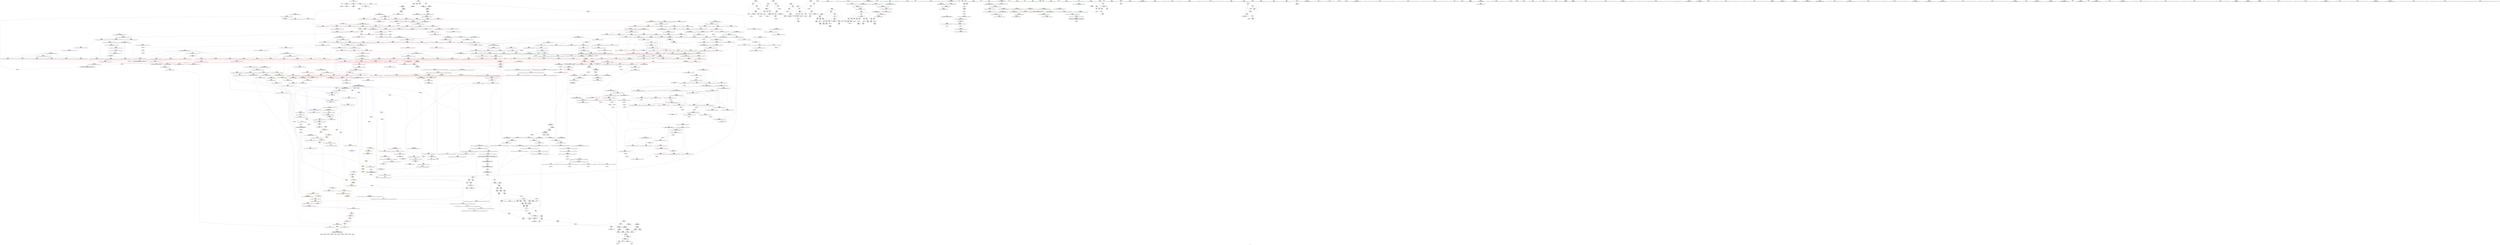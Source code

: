 digraph "SVFG" {
	label="SVFG";

	Node0x5616a4a3d850 [shape=record,color=grey,label="{NodeID: 0\nNullPtr}"];
	Node0x5616a4a3d850 -> Node0x5616a4aa15c0[style=solid];
	Node0x5616a4a3d850 -> Node0x5616a4abbb80[style=solid];
	Node0x5616a4aa99b0 [shape=record,color=blue,label="{NodeID: 775\n1043\<--1034\n__c.addr\<--__c\n_ZSt22__move_median_to_firstIPdN9__gnu_cxx5__ops15_Iter_less_iterEEvT_S4_S4_S4_T0_\n}"];
	Node0x5616a4aa99b0 -> Node0x5616a4ab7100[style=dashed];
	Node0x5616a4aa99b0 -> Node0x5616a4ab71d0[style=dashed];
	Node0x5616a4aa99b0 -> Node0x5616a4ab72a0[style=dashed];
	Node0x5616a4aa99b0 -> Node0x5616a4ab7370[style=dashed];
	Node0x5616a4aa99b0 -> Node0x5616a4ab7440[style=dashed];
	Node0x5616a4aa99b0 -> Node0x5616a4ab7510[style=dashed];
	Node0x5616a4aa0550 [shape=record,color=red,label="{NodeID: 443\n524\<--492\n\<--__last.addr\n_ZSt22__final_insertion_sortIPdN9__gnu_cxx5__ops15_Iter_less_iterEEvT_S4_T0_\n|{<s0>24}}"];
	Node0x5616a4aa0550:s0 -> Node0x5616a4ba5c40[style=solid,color=red];
	Node0x5616a4ae46e0 [shape=record,color=grey,label="{NodeID: 1218\n866 = Binary(865, 670, )\n}"];
	Node0x5616a4a94700 [shape=record,color=green,label="{NodeID: 111\n611\<--612\n__last.addr\<--__last.addr_field_insensitive\n_ZSt13__heap_selectIPdN9__gnu_cxx5__ops15_Iter_less_iterEEvT_S4_S4_T0_\n}"];
	Node0x5616a4a94700 -> Node0x5616a4ab1600[style=solid];
	Node0x5616a4a94700 -> Node0x5616a4abe5f0[style=solid];
	Node0x5616a4ab5e50 [shape=record,color=red,label="{NodeID: 554\n991\<--990\n\<--call2\n_ZSt11__push_heapIPdldN9__gnu_cxx5__ops14_Iter_less_valEEvT_T0_S5_T1_RT2_\n}"];
	Node0x5616a4ab5e50 -> Node0x5616a4ac0a80[style=solid];
	Node0x5616a4b2cd70 [shape=record,color=black,label="{NodeID: 1329\nMR_14V_3 = PHI(MR_14V_5, MR_14V_2, )\npts\{10 \}\n|{|<s1>25|<s2>30|<s3>31|<s4>31|<s5>31}}"];
	Node0x5616a4b2cd70 -> Node0x5616a4b2cd70[style=dashed];
	Node0x5616a4b2cd70:s1 -> Node0x5616a4b54a30[style=dashed,color=blue];
	Node0x5616a4b2cd70:s2 -> Node0x5616a4408260[style=dashed,color=red];
	Node0x5616a4b2cd70:s3 -> Node0x5616a4ab35b0[style=dashed,color=red];
	Node0x5616a4b2cd70:s4 -> Node0x5616a4ab3680[style=dashed,color=red];
	Node0x5616a4b2cd70:s5 -> Node0x5616a4abf7d0[style=dashed,color=red];
	Node0x5616a4a98d80 [shape=record,color=green,label="{NodeID: 222\n1437\<--1438\n__last.addr\<--__last.addr_field_insensitive\n_ZNSt20__copy_move_backwardILb1ELb1ESt26random_access_iterator_tagE13__copy_move_bIdEEPT_PKS3_S6_S4_\n}"];
	Node0x5616a4a98d80 -> Node0x5616a4abad20[style=solid];
	Node0x5616a4a98d80 -> Node0x5616a4aabf10[style=solid];
	Node0x5616a4ba6650 [shape=record,color=black,label="{NodeID: 1772\n947 = PHI(921, )\n1st arg _ZSt11__push_heapIPdldN9__gnu_cxx5__ops14_Iter_less_valEEvT_T0_S5_T1_RT2_ }"];
	Node0x5616a4ba6650 -> Node0x5616a4ac0670[style=solid];
	Node0x5616a4abb880 [shape=record,color=blue,label="{NodeID: 665\n17\<--15\nk\<--\nGlob }"];
	Node0x5616a4abb880 -> Node0x5616a4b20470[style=dashed];
	Node0x5616a4aa6a90 [shape=record,color=purple,label="{NodeID: 333\n226\<--8\nadd.ptr\<--prob\nmain\n|{<s0>9}}"];
	Node0x5616a4aa6a90:s0 -> Node0x5616a4ba59e0[style=solid,color=red];
	Node0x5616a4a90740 [shape=record,color=green,label="{NodeID: 1\n7\<--1\n__dso_handle\<--dummyObj\nGlob }"];
	Node0x5616a4aa9a80 [shape=record,color=blue,label="{NodeID: 776\n1106\<--1101\n__first.addr\<--__first\n_ZSt21__unguarded_partitionIPdN9__gnu_cxx5__ops15_Iter_less_iterEET_S4_S4_S4_T0_\n}"];
	Node0x5616a4aa9a80 -> Node0x5616a4b16e80[style=dashed];
	Node0x5616a4aa0620 [shape=record,color=red,label="{NodeID: 444\n545\<--534\n\<--__first.addr\n_ZSt14__partial_sortIPdN9__gnu_cxx5__ops15_Iter_less_iterEEvT_S4_S4_T0_\n|{<s0>25}}"];
	Node0x5616a4aa0620:s0 -> Node0x5616a4ba55a0[style=solid,color=red];
	Node0x5616a4ae4860 [shape=record,color=grey,label="{NodeID: 1219\n859 = Binary(393, 858, )\n}"];
	Node0x5616a4ae4860 -> Node0x5616a4abfe50[style=solid];
	Node0x5616a4a947d0 [shape=record,color=green,label="{NodeID: 112\n613\<--614\n__i\<--__i_field_insensitive\n_ZSt13__heap_selectIPdN9__gnu_cxx5__ops15_Iter_less_iterEEvT_S4_S4_T0_\n}"];
	Node0x5616a4a947d0 -> Node0x5616a4ab16d0[style=solid];
	Node0x5616a4a947d0 -> Node0x5616a4ab17a0[style=solid];
	Node0x5616a4a947d0 -> Node0x5616a4ab1870[style=solid];
	Node0x5616a4a947d0 -> Node0x5616a4ab1940[style=solid];
	Node0x5616a4a947d0 -> Node0x5616a4abe6c0[style=solid];
	Node0x5616a4a947d0 -> Node0x5616a4abe790[style=solid];
	Node0x5616a4ab5f20 [shape=record,color=red,label="{NodeID: 555\n1004\<--1003\n\<--call6\n_ZSt11__push_heapIPdldN9__gnu_cxx5__ops14_Iter_less_valEEvT_T0_S5_T1_RT2_\n}"];
	Node0x5616a4ab5f20 -> Node0x5616a4aa9400[style=solid];
	Node0x5616a4b2d270 [shape=record,color=black,label="{NodeID: 1330\nMR_97V_3 = PHI(MR_97V_4, MR_97V_2, )\npts\{614 \}\n}"];
	Node0x5616a4b2d270 -> Node0x5616a4ab16d0[style=dashed];
	Node0x5616a4b2d270 -> Node0x5616a4ab17a0[style=dashed];
	Node0x5616a4b2d270 -> Node0x5616a4ab1870[style=dashed];
	Node0x5616a4b2d270 -> Node0x5616a4ab1940[style=dashed];
	Node0x5616a4b2d270 -> Node0x5616a4abe790[style=dashed];
	Node0x5616a4a98e50 [shape=record,color=green,label="{NodeID: 223\n1439\<--1440\n__result.addr\<--__result.addr_field_insensitive\n_ZNSt20__copy_move_backwardILb1ELb1ESt26random_access_iterator_tagE13__copy_move_bIdEEPT_PKS3_S6_S4_\n}"];
	Node0x5616a4a98e50 -> Node0x5616a4abadf0[style=solid];
	Node0x5616a4a98e50 -> Node0x5616a4abaec0[style=solid];
	Node0x5616a4a98e50 -> Node0x5616a4aabfe0[style=solid];
	Node0x5616a4ba6760 [shape=record,color=black,label="{NodeID: 1773\n948 = PHI(922, )\n2nd arg _ZSt11__push_heapIPdldN9__gnu_cxx5__ops14_Iter_less_valEEvT_T0_S5_T1_RT2_ }"];
	Node0x5616a4ba6760 -> Node0x5616a4ac0740[style=solid];
	Node0x5616a4abb980 [shape=record,color=blue,label="{NodeID: 666\n1503\<--29\nllvm.global_ctors_0\<--\nGlob }"];
	Node0x5616a4aa6b60 [shape=record,color=purple,label="{NodeID: 334\n103\<--100\narrayidx7\<--\n_Z4calcPdi\n}"];
	Node0x5616a4aa6b60 -> Node0x5616a4aa8e50[style=solid];
	Node0x5616a4a907d0 [shape=record,color=green,label="{NodeID: 2\n15\<--1\n\<--dummyObj\nCan only get source location for instruction, argument, global var or function.}"];
	Node0x5616a4aa9b50 [shape=record,color=blue,label="{NodeID: 777\n1108\<--1102\n__last.addr\<--__last\n_ZSt21__unguarded_partitionIPdN9__gnu_cxx5__ops15_Iter_less_iterEET_S4_S4_S4_T0_\n}"];
	Node0x5616a4aa9b50 -> Node0x5616a4ab7ac0[style=dashed];
	Node0x5616a4aa9b50 -> Node0x5616a4aa9dc0[style=dashed];
	Node0x5616a4aa06f0 [shape=record,color=red,label="{NodeID: 445\n551\<--534\n\<--__first.addr\n_ZSt14__partial_sortIPdN9__gnu_cxx5__ops15_Iter_less_iterEEvT_S4_S4_T0_\n|{<s0>26}}"];
	Node0x5616a4aa06f0:s0 -> Node0x5616a4babd00[style=solid,color=red];
	Node0x5616a4ae49e0 [shape=record,color=grey,label="{NodeID: 1220\n135 = Binary(134, 90, )\n}"];
	Node0x5616a4ae49e0 -> Node0x5616a4aa20e0[style=solid];
	Node0x5616a4a948a0 [shape=record,color=green,label="{NodeID: 113\n621\<--622\n_ZSt11__make_heapIPdN9__gnu_cxx5__ops15_Iter_less_iterEEvT_S4_RT0_\<--_ZSt11__make_heapIPdN9__gnu_cxx5__ops15_Iter_less_iterEEvT_S4_RT0__field_insensitive\n}"];
	Node0x5616a4ab5ff0 [shape=record,color=red,label="{NodeID: 556\n1023\<--1014\nthis1\<--this.addr\n_ZNK9__gnu_cxx5__ops14_Iter_less_valclIPddEEbT_RT0_\n}"];
	Node0x5616a4a98f20 [shape=record,color=green,label="{NodeID: 224\n1441\<--1442\n_Num\<--_Num_field_insensitive\n_ZNSt20__copy_move_backwardILb1ELb1ESt26random_access_iterator_tagE13__copy_move_bIdEEPT_PKS3_S6_S4_\n}"];
	Node0x5616a4a98f20 -> Node0x5616a4abaf90[style=solid];
	Node0x5616a4a98f20 -> Node0x5616a4abb060[style=solid];
	Node0x5616a4a98f20 -> Node0x5616a4abb130[style=solid];
	Node0x5616a4a98f20 -> Node0x5616a4abb200[style=solid];
	Node0x5616a4a98f20 -> Node0x5616a4aac0b0[style=solid];
	Node0x5616a4ba6870 [shape=record,color=black,label="{NodeID: 1774\n949 = PHI(924, )\n3rd arg _ZSt11__push_heapIPdldN9__gnu_cxx5__ops14_Iter_less_valEEvT_T0_S5_T1_RT2_ }"];
	Node0x5616a4ba6870 -> Node0x5616a4ac0810[style=solid];
	Node0x5616a4abba80 [shape=record,color=blue,label="{NodeID: 667\n1504\<--30\nllvm.global_ctors_1\<--_GLOBAL__sub_I_Hogloid_1_1.cpp\nGlob }"];
	Node0x5616a4aa6c30 [shape=record,color=purple,label="{NodeID: 335\n127\<--124\narrayidx19\<--\n_Z4calcPdi\n}"];
	Node0x5616a4aa6c30 -> Node0x5616a4aa90c0[style=solid];
	Node0x5616a4a90a80 [shape=record,color=green,label="{NodeID: 3\n23\<--1\n_ZSt3cin\<--dummyObj\nGlob }"];
	Node0x5616a4aa9c20 [shape=record,color=blue,label="{NodeID: 778\n1110\<--1103\n__pivot.addr\<--__pivot\n_ZSt21__unguarded_partitionIPdN9__gnu_cxx5__ops15_Iter_less_iterEET_S4_S4_S4_T0_\n}"];
	Node0x5616a4aa9c20 -> Node0x5616a4ab7ed0[style=dashed];
	Node0x5616a4aa9c20 -> Node0x5616a4ab7fa0[style=dashed];
	Node0x5616a4aa07c0 [shape=record,color=red,label="{NodeID: 446\n546\<--536\n\<--__middle.addr\n_ZSt14__partial_sortIPdN9__gnu_cxx5__ops15_Iter_less_iterEEvT_S4_S4_T0_\n|{<s0>25}}"];
	Node0x5616a4aa07c0:s0 -> Node0x5616a4ba56b0[style=solid,color=red];
	Node0x5616a4ae4b60 [shape=record,color=grey,label="{NodeID: 1221\n155 = Binary(154, 156, )\n}"];
	Node0x5616a4ae4b60 -> Node0x5616a4aa2280[style=solid];
	Node0x5616a4a949a0 [shape=record,color=green,label="{NodeID: 114\n633\<--634\n_ZNK9__gnu_cxx5__ops15_Iter_less_iterclIPdS3_EEbT_T0_\<--_ZNK9__gnu_cxx5__ops15_Iter_less_iterclIPdS3_EEbT_T0__field_insensitive\n}"];
	Node0x5616a4ab60c0 [shape=record,color=red,label="{NodeID: 557\n1024\<--1016\n\<--__it.addr\n_ZNK9__gnu_cxx5__ops14_Iter_less_valclIPddEEbT_RT0_\n}"];
	Node0x5616a4ab60c0 -> Node0x5616a4ab6260[style=solid];
	Node0x5616a4b2dc70 [shape=record,color=black,label="{NodeID: 1332\nMR_29V_4 = PHI(MR_29V_5, MR_29V_3, )\npts\{178 \}\n|{|<s2>11|<s3>11|<s4>11}}"];
	Node0x5616a4b2dc70 -> Node0x5616a4a9da40[style=dashed];
	Node0x5616a4b2dc70 -> Node0x5616a4b18750[style=dashed];
	Node0x5616a4b2dc70:s2 -> Node0x5616a4a9eb50[style=dashed,color=red];
	Node0x5616a4b2dc70:s3 -> Node0x5616a4abd5b0[style=dashed,color=red];
	Node0x5616a4b2dc70:s4 -> Node0x5616a4b2ff70[style=dashed,color=red];
	Node0x5616a4a98ff0 [shape=record,color=green,label="{NodeID: 225\n1466\<--1467\nllvm.memmove.p0i8.p0i8.i64\<--llvm.memmove.p0i8.p0i8.i64_field_insensitive\n}"];
	Node0x5616a4ba6980 [shape=record,color=black,label="{NodeID: 1775\n950 = PHI(838, )\n4th arg _ZSt11__push_heapIPdldN9__gnu_cxx5__ops14_Iter_less_valEEvT_T0_S5_T1_RT2_ }"];
	Node0x5616a4ba6980 -> Node0x5616a4ac08e0[style=solid];
	Node0x5616a4abbb80 [shape=record,color=blue, style = dotted,label="{NodeID: 668\n1505\<--3\nllvm.global_ctors_2\<--dummyVal\nGlob }"];
	Node0x5616a4aa6d00 [shape=record,color=purple,label="{NodeID: 336\n582\<--574\nadd.ptr\<--\n_ZSt27__unguarded_partition_pivotIPdN9__gnu_cxx5__ops15_Iter_less_iterEET_S4_S4_T0_\n}"];
	Node0x5616a4aa6d00 -> Node0x5616a4abe380[style=solid];
	Node0x5616a4a90b10 [shape=record,color=green,label="{NodeID: 4\n24\<--1\n.str\<--dummyObj\nGlob }"];
	Node0x5616a4aa9cf0 [shape=record,color=blue,label="{NodeID: 779\n1106\<--1122\n__first.addr\<--incdec.ptr\n_ZSt21__unguarded_partitionIPdN9__gnu_cxx5__ops15_Iter_less_iterEET_S4_S4_S4_T0_\n}"];
	Node0x5616a4aa9cf0 -> Node0x5616a4b16e80[style=dashed];
	Node0x5616a4aa0890 [shape=record,color=red,label="{NodeID: 447\n552\<--536\n\<--__middle.addr\n_ZSt14__partial_sortIPdN9__gnu_cxx5__ops15_Iter_less_iterEEvT_S4_S4_T0_\n|{<s0>26}}"];
	Node0x5616a4aa0890:s0 -> Node0x5616a4babe10[style=solid,color=red];
	Node0x5616a4ae4ce0 [shape=record,color=grey,label="{NodeID: 1222\n871 = Binary(870, 454, )\n}"];
	Node0x5616a4ae4ce0 -> Node0x5616a4abff20[style=solid];
	Node0x5616a4a99490 [shape=record,color=green,label="{NodeID: 115\n640\<--641\n_ZSt10__pop_heapIPdN9__gnu_cxx5__ops15_Iter_less_iterEEvT_S4_S4_RT0_\<--_ZSt10__pop_heapIPdN9__gnu_cxx5__ops15_Iter_less_iterEEvT_S4_S4_RT0__field_insensitive\n}"];
	Node0x5616a4ab6190 [shape=record,color=red,label="{NodeID: 558\n1026\<--1018\n\<--__val.addr\n_ZNK9__gnu_cxx5__ops14_Iter_less_valclIPddEEbT_RT0_\n}"];
	Node0x5616a4ab6190 -> Node0x5616a4ab6330[style=solid];
	Node0x5616a4a990f0 [shape=record,color=green,label="{NodeID: 226\n1483\<--1484\nthis.addr\<--this.addr_field_insensitive\n_ZNK9__gnu_cxx5__ops14_Val_less_iterclIdPdEEbRT_T0_\n}"];
	Node0x5616a4a990f0 -> Node0x5616a4abb2d0[style=solid];
	Node0x5616a4a990f0 -> Node0x5616a4aac250[style=solid];
	Node0x5616a4ba6a90 [shape=record,color=black,label="{NodeID: 1776\n40 = PHI()\n}"];
	Node0x5616a4abbc80 [shape=record,color=blue,label="{NodeID: 669\n60\<--58\np.addr\<--p\n_Z4calcPdi\n}"];
	Node0x5616a4abbc80 -> Node0x5616a4aa7d40[style=dashed];
	Node0x5616a4abbc80 -> Node0x5616a4aa7e10[style=dashed];
	Node0x5616a4b37c00 [shape=record,color=yellow,style=double,label="{NodeID: 1444\n245V_1 = ENCHI(MR_245V_0)\npts\{697 784 833 958 1173 1205 \}\nFun[_ZSt25__unguarded_linear_insertIPdN9__gnu_cxx5__ops14_Val_less_iterEEvT_T0_]}"];
	Node0x5616a4b37c00 -> Node0x5616a4aba290[style=dashed];
	Node0x5616a4b37c00 -> Node0x5616a4aba360[style=dashed];
	Node0x5616a4b37c00 -> Node0x5616a4aba430[style=dashed];
	Node0x5616a4aa6dd0 [shape=record,color=purple,label="{NodeID: 337\n726\<--724\nadd.ptr\<--\n_ZSt11__make_heapIPdN9__gnu_cxx5__ops15_Iter_less_iterEEvT_S4_RT0_\n|{<s0>33}}"];
	Node0x5616a4aa6dd0:s0 -> Node0x5616a4ba4960[style=solid,color=red];
	Node0x5616a4a90ba0 [shape=record,color=green,label="{NodeID: 5\n26\<--1\n.str.1\<--dummyObj\nGlob }"];
	Node0x5616a4aa9dc0 [shape=record,color=blue,label="{NodeID: 780\n1108\<--1126\n__last.addr\<--incdec.ptr3\n_ZSt21__unguarded_partitionIPdN9__gnu_cxx5__ops15_Iter_less_iterEET_S4_S4_S4_T0_\n}"];
	Node0x5616a4aa9dc0 -> Node0x5616a4b2a070[style=dashed];
	Node0x5616a4aa0960 [shape=record,color=red,label="{NodeID: 448\n547\<--538\n\<--__last.addr\n_ZSt14__partial_sortIPdN9__gnu_cxx5__ops15_Iter_less_iterEEvT_S4_S4_T0_\n|{<s0>25}}"];
	Node0x5616a4aa0960:s0 -> Node0x5616a4ba57c0[style=solid,color=red];
	Node0x5616a4ae4e60 [shape=record,color=grey,label="{NodeID: 1223\n668 = Binary(667, 388, )\n}"];
	Node0x5616a4ae4e60 -> Node0x5616a4ae7b60[style=solid];
	Node0x5616a4a99590 [shape=record,color=green,label="{NodeID: 116\n653\<--654\n__first.addr\<--__first.addr_field_insensitive\n_ZSt11__sort_heapIPdN9__gnu_cxx5__ops15_Iter_less_iterEEvT_S4_RT0_\n}"];
	Node0x5616a4a99590 -> Node0x5616a4ab1a10[style=solid];
	Node0x5616a4a99590 -> Node0x5616a4ab1ae0[style=solid];
	Node0x5616a4a99590 -> Node0x5616a4abe860[style=solid];
	Node0x5616a4ab6260 [shape=record,color=red,label="{NodeID: 559\n1025\<--1024\n\<--\n_ZNK9__gnu_cxx5__ops14_Iter_less_valclIPddEEbT_RT0_\n}"];
	Node0x5616a4ab6260 -> Node0x5616a4ae76e0[style=solid];
	Node0x5616a4a991c0 [shape=record,color=green,label="{NodeID: 227\n1485\<--1486\n__val.addr\<--__val.addr_field_insensitive\n_ZNK9__gnu_cxx5__ops14_Val_less_iterclIdPdEEbRT_T0_\n}"];
	Node0x5616a4a991c0 -> Node0x5616a4abb3a0[style=solid];
	Node0x5616a4a991c0 -> Node0x5616a4aac320[style=solid];
	Node0x5616a4ba6b60 [shape=record,color=black,label="{NodeID: 1777\n389 = PHI(470, )\n}"];
	Node0x5616a4ba6b60 -> Node0x5616a4ae52e0[style=solid];
	Node0x5616a4abbd50 [shape=record,color=blue,label="{NodeID: 670\n62\<--59\nn.addr\<--n\n_Z4calcPdi\n}"];
	Node0x5616a4abbd50 -> Node0x5616a4aa7ee0[style=dashed];
	Node0x5616a4abbd50 -> Node0x5616a4aa7fb0[style=dashed];
	Node0x5616a4abbd50 -> Node0x5616a4aa8080[style=dashed];
	Node0x5616a4aa6ea0 [shape=record,color=purple,label="{NodeID: 338\n863\<--861\nadd.ptr\<--\n_ZSt13__adjust_heapIPdldN9__gnu_cxx5__ops15_Iter_less_iterEEvT_T0_S5_T1_T2_\n|{<s0>40}}"];
	Node0x5616a4aa6ea0:s0 -> Node0x5616a4bab1c0[style=solid,color=red];
	Node0x5616a4a90c30 [shape=record,color=green,label="{NodeID: 6\n29\<--1\n\<--dummyObj\nCan only get source location for instruction, argument, global var or function.}"];
	Node0x5616a4aa9e90 [shape=record,color=blue,label="{NodeID: 781\n1108\<--1134\n__last.addr\<--incdec.ptr7\n_ZSt21__unguarded_partitionIPdN9__gnu_cxx5__ops15_Iter_less_iterEET_S4_S4_S4_T0_\n}"];
	Node0x5616a4aa9e90 -> Node0x5616a4b2a070[style=dashed];
	Node0x5616a4aa0a30 [shape=record,color=red,label="{NodeID: 449\n574\<--562\n\<--__first.addr\n_ZSt27__unguarded_partition_pivotIPdN9__gnu_cxx5__ops15_Iter_less_iterEET_S4_S4_T0_\n}"];
	Node0x5616a4aa0a30 -> Node0x5616a4aa6d00[style=solid];
	Node0x5616a4ae4fe0 [shape=record,color=grey,label="{NodeID: 1224\n131 = Binary(130, 90, )\n}"];
	Node0x5616a4ae4fe0 -> Node0x5616a4aa2010[style=solid];
	Node0x5616a4a99660 [shape=record,color=green,label="{NodeID: 117\n655\<--656\n__last.addr\<--__last.addr_field_insensitive\n_ZSt11__sort_heapIPdN9__gnu_cxx5__ops15_Iter_less_iterEEvT_S4_RT0_\n}"];
	Node0x5616a4a99660 -> Node0x5616a4ab1bb0[style=solid];
	Node0x5616a4a99660 -> Node0x5616a4ab1c80[style=solid];
	Node0x5616a4a99660 -> Node0x5616a4ab1d50[style=solid];
	Node0x5616a4a99660 -> Node0x5616a4ab1e20[style=solid];
	Node0x5616a4a99660 -> Node0x5616a4abe930[style=solid];
	Node0x5616a4a99660 -> Node0x5616a4abead0[style=solid];
	Node0x5616a4ab6330 [shape=record,color=red,label="{NodeID: 560\n1027\<--1026\n\<--\n_ZNK9__gnu_cxx5__ops14_Iter_less_valclIPddEEbT_RT0_\n}"];
	Node0x5616a4ab6330 -> Node0x5616a4ae76e0[style=solid];
	Node0x5616a4a99290 [shape=record,color=green,label="{NodeID: 228\n1487\<--1488\n__it.addr\<--__it.addr_field_insensitive\n_ZNK9__gnu_cxx5__ops14_Val_less_iterclIdPdEEbRT_T0_\n}"];
	Node0x5616a4a99290 -> Node0x5616a4abb470[style=solid];
	Node0x5616a4a99290 -> Node0x5616a4aac3f0[style=solid];
	Node0x5616a4ba6c70 [shape=record,color=black,label="{NodeID: 1778\n190 = PHI()\n}"];
	Node0x5616a4abbe20 [shape=record,color=blue,label="{NodeID: 671\n76\<--78\n\<--\n_Z4calcPdi\n}"];
	Node0x5616a4abbe20 -> Node0x5616a4b29170[style=dashed];
	Node0x5616a4b37e80 [shape=record,color=yellow,style=double,label="{NodeID: 1446\n14V_1 = ENCHI(MR_14V_0)\npts\{10 \}\nFun[_ZSt9iter_swapIPdS0_EvT_T0_]|{<s0>64|<s1>64|<s2>64}}"];
	Node0x5616a4b37e80:s0 -> Node0x5616a4ab8550[style=dashed,color=red];
	Node0x5616a4b37e80:s1 -> Node0x5616a4ab8620[style=dashed,color=red];
	Node0x5616a4b37e80:s2 -> Node0x5616a4aaa440[style=dashed,color=red];
	Node0x5616a4aa6f70 [shape=record,color=purple,label="{NodeID: 339\n867\<--864\nadd.ptr2\<--\n_ZSt13__adjust_heapIPdldN9__gnu_cxx5__ops15_Iter_less_iterEEvT_T0_S5_T1_T2_\n|{<s0>40}}"];
	Node0x5616a4aa6f70:s0 -> Node0x5616a4bab540[style=solid,color=red];
	Node0x5616a4a91470 [shape=record,color=green,label="{NodeID: 7\n71\<--1\n\<--dummyObj\nCan only get source location for instruction, argument, global var or function.}"];
	Node0x5616a4aa9f60 [shape=record,color=blue,label="{NodeID: 782\n1106\<--1147\n__first.addr\<--incdec.ptr9\n_ZSt21__unguarded_partitionIPdN9__gnu_cxx5__ops15_Iter_less_iterEET_S4_S4_S4_T0_\n}"];
	Node0x5616a4aa9f60 -> Node0x5616a4b16e80[style=dashed];
	Node0x5616a4aa0b00 [shape=record,color=red,label="{NodeID: 450\n576\<--562\n\<--__first.addr\n_ZSt27__unguarded_partition_pivotIPdN9__gnu_cxx5__ops15_Iter_less_iterEET_S4_S4_T0_\n}"];
	Node0x5616a4aa0b00 -> Node0x5616a4aa3120[style=solid];
	Node0x5616a4ae5160 [shape=record,color=grey,label="{NodeID: 1225\n667 = Binary(665, 666, )\n}"];
	Node0x5616a4ae5160 -> Node0x5616a4ae4e60[style=solid];
	Node0x5616a4a99730 [shape=record,color=green,label="{NodeID: 118\n657\<--658\n__comp.addr\<--__comp.addr_field_insensitive\n_ZSt11__sort_heapIPdN9__gnu_cxx5__ops15_Iter_less_iterEEvT_S4_RT0_\n}"];
	Node0x5616a4a99730 -> Node0x5616a4ab1ef0[style=solid];
	Node0x5616a4a99730 -> Node0x5616a4abea00[style=solid];
	Node0x5616a4ab6400 [shape=record,color=red,label="{NodeID: 561\n1057\<--1037\n\<--__result.addr\n_ZSt22__move_median_to_firstIPdN9__gnu_cxx5__ops15_Iter_less_iterEEvT_S4_S4_S4_T0_\n|{<s0>52}}"];
	Node0x5616a4ab6400:s0 -> Node0x5616a4ba3de0[style=solid,color=red];
	Node0x5616a4a99360 [shape=record,color=green,label="{NodeID: 229\n30\<--1499\n_GLOBAL__sub_I_Hogloid_1_1.cpp\<--_GLOBAL__sub_I_Hogloid_1_1.cpp_field_insensitive\n}"];
	Node0x5616a4a99360 -> Node0x5616a4abba80[style=solid];
	Node0x5616a4ba6d40 [shape=record,color=black,label="{NodeID: 1779\n201 = PHI()\n}"];
	Node0x5616a4abbef0 [shape=record,color=blue,label="{NodeID: 672\n64\<--15\ni\<--\n_Z4calcPdi\n}"];
	Node0x5616a4abbef0 -> Node0x5616a4b28770[style=dashed];
	Node0x5616a4aa7040 [shape=record,color=purple,label="{NodeID: 340\n876\<--874\nadd.ptr3\<--\n_ZSt13__adjust_heapIPdldN9__gnu_cxx5__ops15_Iter_less_iterEEvT_T0_S5_T1_T2_\n|{<s0>41}}"];
	Node0x5616a4aa7040:s0 -> Node0x5616a4ba4960[style=solid,color=red];
	Node0x5616a4a91500 [shape=record,color=green,label="{NodeID: 8\n72\<--1\n\<--dummyObj\nCan only get source location for instruction, argument, global var or function.}"];
	Node0x5616a4aaa030 [shape=record,color=blue,label="{NodeID: 783\n1153\<--1151\n__a.addr\<--__a\n_ZSt9iter_swapIPdS0_EvT_T0_\n}"];
	Node0x5616a4aaa030 -> Node0x5616a4ab8070[style=dashed];
	Node0x5616a4aa0bd0 [shape=record,color=red,label="{NodeID: 451\n584\<--562\n\<--__first.addr\n_ZSt27__unguarded_partition_pivotIPdN9__gnu_cxx5__ops15_Iter_less_iterEET_S4_S4_T0_\n|{<s0>27}}"];
	Node0x5616a4aa0bd0:s0 -> Node0x5616a4bab8c0[style=solid,color=red];
	Node0x5616a4ae52e0 [shape=record,color=grey,label="{NodeID: 1226\n392 = Binary(389, 393, )\n|{<s0>16}}"];
	Node0x5616a4ae52e0:s0 -> Node0x5616a4bada00[style=solid,color=red];
	Node0x5616a4a99800 [shape=record,color=green,label="{NodeID: 119\n686\<--687\n__first.addr\<--__first.addr_field_insensitive\n_ZSt11__make_heapIPdN9__gnu_cxx5__ops15_Iter_less_iterEEvT_S4_RT0_\n}"];
	Node0x5616a4a99800 -> Node0x5616a4ab1fc0[style=solid];
	Node0x5616a4a99800 -> Node0x5616a4ab2090[style=solid];
	Node0x5616a4a99800 -> Node0x5616a4ab2160[style=solid];
	Node0x5616a4a99800 -> Node0x5616a4ab2230[style=solid];
	Node0x5616a4a99800 -> Node0x5616a4abeba0[style=solid];
	Node0x5616a4ab64d0 [shape=record,color=red,label="{NodeID: 562\n1067\<--1037\n\<--__result.addr\n_ZSt22__move_median_to_firstIPdN9__gnu_cxx5__ops15_Iter_less_iterEEvT_S4_S4_S4_T0_\n|{<s0>54}}"];
	Node0x5616a4ab64d0:s0 -> Node0x5616a4ba3de0[style=solid,color=red];
	Node0x5616a4aa15c0 [shape=record,color=black,label="{NodeID: 230\n2\<--3\ndummyVal\<--dummyVal\n}"];
	Node0x5616a4ba6e10 [shape=record,color=black,label="{NodeID: 1780\n204 = PHI()\n}"];
	Node0x5616a4abbfc0 [shape=record,color=blue,label="{NodeID: 673\n66\<--15\nj\<--\n_Z4calcPdi\n}"];
	Node0x5616a4abbfc0 -> Node0x5616a4aa88a0[style=dashed];
	Node0x5616a4abbfc0 -> Node0x5616a4aa8970[style=dashed];
	Node0x5616a4abbfc0 -> Node0x5616a4aa8a40[style=dashed];
	Node0x5616a4abbfc0 -> Node0x5616a4aa8b10[style=dashed];
	Node0x5616a4abbfc0 -> Node0x5616a4aa8be0[style=dashed];
	Node0x5616a4abbfc0 -> Node0x5616a4aa8cb0[style=dashed];
	Node0x5616a4abbfc0 -> Node0x5616a4abc230[style=dashed];
	Node0x5616a4abbfc0 -> Node0x5616a4b28c70[style=dashed];
	Node0x5616a4aa7110 [shape=record,color=purple,label="{NodeID: 341\n881\<--879\nadd.ptr5\<--\n_ZSt13__adjust_heapIPdldN9__gnu_cxx5__ops15_Iter_less_iterEEvT_T0_S5_T1_T2_\n}"];
	Node0x5616a4aa7110 -> Node0x5616a4abfff0[style=solid];
	Node0x5616a4a91590 [shape=record,color=green,label="{NodeID: 9\n73\<--1\n\<--dummyObj\nCan only get source location for instruction, argument, global var or function.}"];
	Node0x5616a4aaa100 [shape=record,color=blue,label="{NodeID: 784\n1155\<--1152\n__b.addr\<--__b\n_ZSt9iter_swapIPdS0_EvT_T0_\n}"];
	Node0x5616a4aaa100 -> Node0x5616a4ab8140[style=dashed];
	Node0x5616a4aa0ca0 [shape=record,color=red,label="{NodeID: 452\n585\<--562\n\<--__first.addr\n_ZSt27__unguarded_partition_pivotIPdN9__gnu_cxx5__ops15_Iter_less_iterEET_S4_S4_T0_\n}"];
	Node0x5616a4aa0ca0 -> Node0x5616a4aa5cc0[style=solid];
	Node0x5616a4ae5460 [shape=record,color=grey,label="{NodeID: 1227\n387 = Binary(386, 388, )\n|{<s0>15}}"];
	Node0x5616a4ae5460:s0 -> Node0x5616a4baec70[style=solid,color=red];
	Node0x5616a4a998d0 [shape=record,color=green,label="{NodeID: 120\n688\<--689\n__last.addr\<--__last.addr_field_insensitive\n_ZSt11__make_heapIPdN9__gnu_cxx5__ops15_Iter_less_iterEEvT_S4_RT0_\n}"];
	Node0x5616a4a998d0 -> Node0x5616a4ab2300[style=solid];
	Node0x5616a4a998d0 -> Node0x5616a4ab23d0[style=solid];
	Node0x5616a4a998d0 -> Node0x5616a4abec70[style=solid];
	Node0x5616a4ab65a0 [shape=record,color=red,label="{NodeID: 563\n1071\<--1037\n\<--__result.addr\n_ZSt22__move_median_to_firstIPdN9__gnu_cxx5__ops15_Iter_less_iterEEvT_S4_S4_S4_T0_\n|{<s0>55}}"];
	Node0x5616a4ab65a0:s0 -> Node0x5616a4ba3de0[style=solid,color=red];
	Node0x5616a4b2fa70 [shape=record,color=black,label="{NodeID: 1338\nMR_12V_3 = PHI(MR_12V_4, MR_12V_2, )\npts\{220000 \}\n|{|<s1>10}}"];
	Node0x5616a4b2fa70 -> Node0x5616a4b1a550[style=dashed];
	Node0x5616a4b2fa70:s1 -> Node0x5616a4abbe20[style=dashed,color=red];
	Node0x5616a4aa16c0 [shape=record,color=black,label="{NodeID: 231\n168\<--15\nmain_ret\<--\nmain\n}"];
	Node0x5616a4ba6ee0 [shape=record,color=black,label="{NodeID: 1781\n205 = PHI()\n}"];
	Node0x5616a4abc090 [shape=record,color=blue,label="{NodeID: 674\n113\<--115\narrayidx12\<--add13\n_Z4calcPdi\n}"];
	Node0x5616a4abc090 -> Node0x5616a4aa8ff0[style=dashed];
	Node0x5616a4abc090 -> Node0x5616a4aa9190[style=dashed];
	Node0x5616a4abc090 -> Node0x5616a4abc160[style=dashed];
	Node0x5616a4aa71e0 [shape=record,color=purple,label="{NodeID: 342\n903\<--900\nadd.ptr14\<--\n_ZSt13__adjust_heapIPdldN9__gnu_cxx5__ops15_Iter_less_iterEEvT_T0_S5_T1_T2_\n|{<s0>42}}"];
	Node0x5616a4aa71e0:s0 -> Node0x5616a4ba4960[style=solid,color=red];
	Node0x5616a4a91620 [shape=record,color=green,label="{NodeID: 10\n78\<--1\n\<--dummyObj\nCan only get source location for instruction, argument, global var or function.}"];
	Node0x5616a4aaa1d0 [shape=record,color=blue,label="{NodeID: 785\n1168\<--1166\n__a.addr\<--__a\n_ZSt4swapIdENSt9enable_ifIXsr6__and_ISt6__not_ISt15__is_tuple_likeIT_EESt21is_move_constructibleIS3_ESt18is_move_assignableIS3_EEE5valueEvE4typeERS3_SC_\n}"];
	Node0x5616a4aaa1d0 -> Node0x5616a4ab8210[style=dashed];
	Node0x5616a4aaa1d0 -> Node0x5616a4ab82e0[style=dashed];
	Node0x5616a4aa0d70 [shape=record,color=red,label="{NodeID: 453\n593\<--562\n\<--__first.addr\n_ZSt27__unguarded_partition_pivotIPdN9__gnu_cxx5__ops15_Iter_less_iterEET_S4_S4_T0_\n}"];
	Node0x5616a4aa0d70 -> Node0x5616a4aa5e60[style=solid];
	Node0x5616a4ae55e0 [shape=record,color=grey,label="{NodeID: 1228\n386 = Binary(384, 385, )\n}"];
	Node0x5616a4ae55e0 -> Node0x5616a4ae5460[style=solid];
	Node0x5616a4a999a0 [shape=record,color=green,label="{NodeID: 121\n690\<--691\n__comp.addr\<--__comp.addr_field_insensitive\n_ZSt11__make_heapIPdN9__gnu_cxx5__ops15_Iter_less_iterEEvT_S4_RT0_\n}"];
	Node0x5616a4a999a0 -> Node0x5616a4ab24a0[style=solid];
	Node0x5616a4a999a0 -> Node0x5616a4abed40[style=solid];
	Node0x5616a4ab6670 [shape=record,color=red,label="{NodeID: 564\n1081\<--1037\n\<--__result.addr\n_ZSt22__move_median_to_firstIPdN9__gnu_cxx5__ops15_Iter_less_iterEEvT_S4_S4_S4_T0_\n|{<s0>57}}"];
	Node0x5616a4ab6670:s0 -> Node0x5616a4ba3de0[style=solid,color=red];
	Node0x5616a4b2ff70 [shape=record,color=black,label="{NodeID: 1339\nMR_29V_3 = PHI(MR_29V_2, MR_29V_1, )\npts\{178 \}\n|{<s0>11}}"];
	Node0x5616a4b2ff70:s0 -> Node0x5616a4b2dc70[style=dashed,color=blue];
	Node0x5616a4aa1790 [shape=record,color=black,label="{NodeID: 232\n21\<--19\n\<--dp\nCan only get source location for instruction, argument, global var or function.}"];
	Node0x5616a4ba6fb0 [shape=record,color=black,label="{NodeID: 1782\n215 = PHI()\n}"];
	Node0x5616a4abc160 [shape=record,color=blue,label="{NodeID: 675\n137\<--139\narrayidx26\<--add27\n_Z4calcPdi\n}"];
	Node0x5616a4abc160 -> Node0x5616a4aa8d80[style=dashed];
	Node0x5616a4abc160 -> Node0x5616a4aa8f20[style=dashed];
	Node0x5616a4abc160 -> Node0x5616a4abc090[style=dashed];
	Node0x5616a4abc160 -> Node0x5616a4b29170[style=dashed];
	Node0x5616a4aa72b0 [shape=record,color=purple,label="{NodeID: 343\n908\<--906\nadd.ptr16\<--\n_ZSt13__adjust_heapIPdldN9__gnu_cxx5__ops15_Iter_less_iterEEvT_T0_S5_T1_T2_\n}"];
	Node0x5616a4aa72b0 -> Node0x5616a4ac0260[style=solid];
	Node0x5616a4a91720 [shape=record,color=green,label="{NodeID: 11\n90\<--1\n\<--dummyObj\nCan only get source location for instruction, argument, global var or function.}"];
	Node0x5616a4aaa2a0 [shape=record,color=blue,label="{NodeID: 786\n1170\<--1167\n__b.addr\<--__b\n_ZSt4swapIdENSt9enable_ifIXsr6__and_ISt6__not_ISt15__is_tuple_likeIT_EESt21is_move_constructibleIS3_ESt18is_move_assignableIS3_EEE5valueEvE4typeERS3_SC_\n}"];
	Node0x5616a4aaa2a0 -> Node0x5616a4ab83b0[style=dashed];
	Node0x5616a4aaa2a0 -> Node0x5616a4ab8480[style=dashed];
	Node0x5616a4aa0e40 [shape=record,color=red,label="{NodeID: 454\n596\<--562\n\<--__first.addr\n_ZSt27__unguarded_partition_pivotIPdN9__gnu_cxx5__ops15_Iter_less_iterEET_S4_S4_T0_\n|{<s0>28}}"];
	Node0x5616a4aa0e40:s0 -> Node0x5616a4ba4850[style=solid,color=red];
	Node0x5616a4ae5760 [shape=record,color=grey,label="{NodeID: 1229\n148 = Binary(147, 90, )\n}"];
	Node0x5616a4ae5760 -> Node0x5616a4abc300[style=solid];
	Node0x5616a4a99a70 [shape=record,color=green,label="{NodeID: 122\n692\<--693\n__len\<--__len_field_insensitive\n_ZSt11__make_heapIPdN9__gnu_cxx5__ops15_Iter_less_iterEEvT_S4_RT0_\n}"];
	Node0x5616a4a99a70 -> Node0x5616a4ab2570[style=solid];
	Node0x5616a4a99a70 -> Node0x5616a4ab2640[style=solid];
	Node0x5616a4a99a70 -> Node0x5616a4abee10[style=solid];
	Node0x5616a4ab6740 [shape=record,color=red,label="{NodeID: 565\n1089\<--1037\n\<--__result.addr\n_ZSt22__move_median_to_firstIPdN9__gnu_cxx5__ops15_Iter_less_iterEEvT_S4_S4_S4_T0_\n|{<s0>59}}"];
	Node0x5616a4ab6740:s0 -> Node0x5616a4ba3de0[style=solid,color=red];
	Node0x5616a4b30470 [shape=record,color=black,label="{NodeID: 1340\nMR_14V_5 = PHI(MR_14V_4, MR_14V_2, MR_14V_2, )\npts\{10 \}\n|{|<s1>46}}"];
	Node0x5616a4b30470 -> Node0x5616a4ab5080[style=dashed];
	Node0x5616a4b30470:s1 -> Node0x5616a4b2b470[style=dashed,color=red];
	Node0x5616a4aa1890 [shape=record,color=black,label="{NodeID: 233\n41\<--42\n\<--_ZNSt8ios_base4InitD1Ev\nCan only get source location for instruction, argument, global var or function.}"];
	Node0x5616a4ba7080 [shape=record,color=black,label="{NodeID: 1783\n290 = PHI(57, )\n}"];
	Node0x5616a4ba7080 -> Node0x5616a4abd000[style=solid];
	Node0x5616a4abc230 [shape=record,color=blue,label="{NodeID: 676\n66\<--143\nj\<--inc\n_Z4calcPdi\n}"];
	Node0x5616a4abc230 -> Node0x5616a4aa88a0[style=dashed];
	Node0x5616a4abc230 -> Node0x5616a4aa8970[style=dashed];
	Node0x5616a4abc230 -> Node0x5616a4aa8a40[style=dashed];
	Node0x5616a4abc230 -> Node0x5616a4aa8b10[style=dashed];
	Node0x5616a4abc230 -> Node0x5616a4aa8be0[style=dashed];
	Node0x5616a4abc230 -> Node0x5616a4aa8cb0[style=dashed];
	Node0x5616a4abc230 -> Node0x5616a4abc230[style=dashed];
	Node0x5616a4abc230 -> Node0x5616a4b28c70[style=dashed];
	Node0x5616a4aa7380 [shape=record,color=purple,label="{NodeID: 344\n980\<--978\nadd.ptr\<--\n_ZSt11__push_heapIPdldN9__gnu_cxx5__ops14_Iter_less_valEEvT_T0_S5_T1_RT2_\n|{<s0>47}}"];
	Node0x5616a4aa7380:s0 -> Node0x5616a4bae270[style=solid,color=red];
	Node0x5616a4a91820 [shape=record,color=green,label="{NodeID: 12\n156\<--1\n\<--dummyObj\nCan only get source location for instruction, argument, global var or function.}"];
	Node0x5616a4aaa370 [shape=record,color=blue,label="{NodeID: 787\n1172\<--1178\n__tmp\<--\n_ZSt4swapIdENSt9enable_ifIXsr6__and_ISt6__not_ISt15__is_tuple_likeIT_EESt21is_move_constructibleIS3_ESt18is_move_assignableIS3_EEE5valueEvE4typeERS3_SC_\n}"];
	Node0x5616a4aaa370 -> Node0x5616a4ab8620[style=dashed];
	Node0x5616a4aaa370 -> Node0x5616a4ab86f0[style=dashed];
	Node0x5616a4aa0f10 [shape=record,color=red,label="{NodeID: 455\n575\<--564\n\<--__last.addr\n_ZSt27__unguarded_partition_pivotIPdN9__gnu_cxx5__ops15_Iter_less_iterEET_S4_S4_T0_\n}"];
	Node0x5616a4aa0f10 -> Node0x5616a4aa3050[style=solid];
	Node0x5616a4ae58e0 [shape=record,color=grey,label="{NodeID: 1230\n197 = cmp(195, 196, )\n}"];
	Node0x5616a4a99b40 [shape=record,color=green,label="{NodeID: 123\n694\<--695\n__parent\<--__parent_field_insensitive\n_ZSt11__make_heapIPdN9__gnu_cxx5__ops15_Iter_less_iterEEvT_S4_RT0_\n}"];
	Node0x5616a4a99b40 -> Node0x5616a4ab2710[style=solid];
	Node0x5616a4a99b40 -> Node0x5616a4ab27e0[style=solid];
	Node0x5616a4a99b40 -> Node0x5616a4ab28b0[style=solid];
	Node0x5616a4a99b40 -> Node0x5616a4ab2980[style=solid];
	Node0x5616a4a99b40 -> Node0x5616a4abeee0[style=solid];
	Node0x5616a4a99b40 -> Node0x5616a4abf080[style=solid];
	Node0x5616a4ab6810 [shape=record,color=red,label="{NodeID: 566\n1093\<--1037\n\<--__result.addr\n_ZSt22__move_median_to_firstIPdN9__gnu_cxx5__ops15_Iter_less_iterEEvT_S4_S4_S4_T0_\n|{<s0>60}}"];
	Node0x5616a4ab6810:s0 -> Node0x5616a4ba3de0[style=solid,color=red];
	Node0x5616a4b30970 [shape=record,color=black,label="{NodeID: 1341\nMR_144V_6 = PHI(MR_144V_5, MR_144V_3, MR_144V_3, )\npts\{829 \}\n}"];
	Node0x5616a4b30970 -> Node0x5616a4ab41e0[style=dashed];
	Node0x5616a4aa1990 [shape=record,color=black,label="{NodeID: 234\n94\<--93\nidxprom\<--\n_Z4calcPdi\n}"];
	Node0x5616a4ba72b0 [shape=record,color=black,label="{NodeID: 1784\n302 = PHI()\n}"];
	Node0x5616a4abc300 [shape=record,color=blue,label="{NodeID: 677\n64\<--148\ni\<--inc29\n_Z4calcPdi\n}"];
	Node0x5616a4abc300 -> Node0x5616a4b28770[style=dashed];
	Node0x5616a4aa7450 [shape=record,color=purple,label="{NodeID: 345\n989\<--987\nadd.ptr1\<--\n_ZSt11__push_heapIPdldN9__gnu_cxx5__ops14_Iter_less_valEEvT_T0_S5_T1_RT2_\n|{<s0>48}}"];
	Node0x5616a4aa7450:s0 -> Node0x5616a4ba4960[style=solid,color=red];
	Node0x5616a4a91920 [shape=record,color=green,label="{NodeID: 13\n232\<--1\n\<--dummyObj\nCan only get source location for instruction, argument, global var or function.}"];
	Node0x5616a4aaa440 [shape=record,color=blue,label="{NodeID: 788\n1183\<--1182\n\<--\n_ZSt4swapIdENSt9enable_ifIXsr6__and_ISt6__not_ISt15__is_tuple_likeIT_EESt21is_move_constructibleIS3_ESt18is_move_assignableIS3_EEE5valueEvE4typeERS3_SC_\n}"];
	Node0x5616a4aaa440 -> Node0x5616a4ab86f0[style=dashed];
	Node0x5616a4aaa440 -> Node0x5616a4aaa510[style=dashed];
	Node0x5616a4aa0fe0 [shape=record,color=red,label="{NodeID: 456\n588\<--564\n\<--__last.addr\n_ZSt27__unguarded_partition_pivotIPdN9__gnu_cxx5__ops15_Iter_less_iterEET_S4_S4_T0_\n}"];
	Node0x5616a4aa0fe0 -> Node0x5616a4aa5d90[style=solid];
	Node0x5616a4ae5a60 [shape=record,color=grey,label="{NodeID: 1231\n1497 = cmp(1494, 1496, )\n}"];
	Node0x5616a4ae5a60 -> Node0x5616a4aa4570[style=solid];
	Node0x5616a4a99c10 [shape=record,color=green,label="{NodeID: 124\n696\<--697\n__value\<--__value_field_insensitive\n_ZSt11__make_heapIPdN9__gnu_cxx5__ops15_Iter_less_iterEEvT_S4_RT0_\n|{|<s1>34}}"];
	Node0x5616a4a99c10 -> Node0x5616a4abefb0[style=solid];
	Node0x5616a4a99c10:s1 -> Node0x5616a4ba4960[style=solid,color=red];
	Node0x5616a4ab68e0 [shape=record,color=red,label="{NodeID: 567\n1049\<--1039\n\<--__a.addr\n_ZSt22__move_median_to_firstIPdN9__gnu_cxx5__ops15_Iter_less_iterEEvT_S4_S4_S4_T0_\n|{<s0>50}}"];
	Node0x5616a4ab68e0:s0 -> Node0x5616a4bab1c0[style=solid,color=red];
	Node0x5616a4b30e70 [shape=record,color=black,label="{NodeID: 1342\nMR_152V_8 = PHI(MR_152V_7, MR_152V_3, MR_152V_3, )\npts\{837 \}\n}"];
	Node0x5616a4aa1a60 [shape=record,color=black,label="{NodeID: 235\n97\<--96\nidxprom4\<--\n_Z4calcPdi\n}"];
	Node0x5616a4ba7380 [shape=record,color=black,label="{NodeID: 1785\n868 = PHI(750, )\n}"];
	Node0x5616a4abc3d0 [shape=record,color=blue,label="{NodeID: 678\n169\<--15\nretval\<--\nmain\n}"];
	Node0x5616a4b38500 [shape=record,color=yellow,style=double,label="{NodeID: 1453\n14V_1 = ENCHI(MR_14V_0)\npts\{10 \}\nFun[_ZSt13__heap_selectIPdN9__gnu_cxx5__ops15_Iter_less_iterEEvT_S4_S4_T0_]|{<s0>29|<s1>29}}"];
	Node0x5616a4b38500:s0 -> Node0x5616a4b1b950[style=dashed,color=red];
	Node0x5616a4b38500:s1 -> Node0x5616a4b16050[style=dashed,color=red];
	Node0x5616a4aa7520 [shape=record,color=purple,label="{NodeID: 346\n994\<--992\nadd.ptr3\<--\n_ZSt11__push_heapIPdldN9__gnu_cxx5__ops14_Iter_less_valEEvT_T0_S5_T1_RT2_\n}"];
	Node0x5616a4aa7520 -> Node0x5616a4ac0a80[style=solid];
	Node0x5616a4a91a20 [shape=record,color=green,label="{NodeID: 14\n388\<--1\n\<--dummyObj\nCan only get source location for instruction, argument, global var or function.}"];
	Node0x5616a4aaa510 [shape=record,color=blue,label="{NodeID: 789\n1187\<--1186\n\<--\n_ZSt4swapIdENSt9enable_ifIXsr6__and_ISt6__not_ISt15__is_tuple_likeIT_EESt21is_move_constructibleIS3_ESt18is_move_assignableIS3_EEE5valueEvE4typeERS3_SC_\n|{<s0>64}}"];
	Node0x5616a4aaa510:s0 -> Node0x5616a4b55d70[style=dashed,color=blue];
	Node0x5616a4aa10b0 [shape=record,color=red,label="{NodeID: 457\n595\<--564\n\<--__last.addr\n_ZSt27__unguarded_partition_pivotIPdN9__gnu_cxx5__ops15_Iter_less_iterEET_S4_S4_T0_\n|{<s0>28}}"];
	Node0x5616a4aa10b0:s0 -> Node0x5616a4ba4740[style=solid,color=red];
	Node0x5616a4ae5be0 [shape=record,color=grey,label="{NodeID: 1232\n442 = cmp(441, 443, )\n}"];
	Node0x5616a4a99ce0 [shape=record,color=green,label="{NodeID: 125\n698\<--699\nagg.tmp\<--agg.tmp_field_insensitive\n_ZSt11__make_heapIPdN9__gnu_cxx5__ops15_Iter_less_iterEEvT_S4_RT0_\n}"];
	Node0x5616a4ab69b0 [shape=record,color=red,label="{NodeID: 568\n1063\<--1039\n\<--__a.addr\n_ZSt22__move_median_to_firstIPdN9__gnu_cxx5__ops15_Iter_less_iterEEvT_S4_S4_S4_T0_\n|{<s0>53}}"];
	Node0x5616a4ab69b0:s0 -> Node0x5616a4bab1c0[style=solid,color=red];
	Node0x5616a4408260 [shape=record,color=yellow,style=double,label="{NodeID: 1343\n14V_1 = ENCHI(MR_14V_0)\npts\{10 \}\nFun[_ZNK9__gnu_cxx5__ops15_Iter_less_iterclIPdS3_EEbT_T0_]}"];
	Node0x5616a4408260 -> Node0x5616a4ab2e60[style=dashed];
	Node0x5616a4408260 -> Node0x5616a4ab2f30[style=dashed];
	Node0x5616a4aa1b30 [shape=record,color=black,label="{NodeID: 236\n102\<--101\nidxprom6\<--\n_Z4calcPdi\n}"];
	Node0x5616a4ba7490 [shape=record,color=black,label="{NodeID: 1786\n877 = PHI(812, )\n}"];
	Node0x5616a4ba7490 -> Node0x5616a4ab4ee0[style=solid];
	Node0x5616a4abc4a0 [shape=record,color=blue,label="{NodeID: 679\n173\<--90\nsetn\<--\nmain\n}"];
	Node0x5616a4abc4a0 -> Node0x5616a4b17d50[style=dashed];
	Node0x5616a4aa75f0 [shape=record,color=purple,label="{NodeID: 347\n1007\<--1005\nadd.ptr7\<--\n_ZSt11__push_heapIPdldN9__gnu_cxx5__ops14_Iter_less_valEEvT_T0_S5_T1_RT2_\n}"];
	Node0x5616a4aa75f0 -> Node0x5616a4aa9400[style=solid];
	Node0x5616a4a91b20 [shape=record,color=green,label="{NodeID: 15\n393\<--1\n\<--dummyObj\nCan only get source location for instruction, argument, global var or function.}"];
	Node0x5616a4aaa5e0 [shape=record,color=blue,label="{NodeID: 790\n1198\<--1194\n__first.addr\<--__first\n_ZSt16__insertion_sortIPdN9__gnu_cxx5__ops15_Iter_less_iterEEvT_S4_T0_\n}"];
	Node0x5616a4aaa5e0 -> Node0x5616a4ab87c0[style=dashed];
	Node0x5616a4aaa5e0 -> Node0x5616a4ab8890[style=dashed];
	Node0x5616a4aaa5e0 -> Node0x5616a4ab8960[style=dashed];
	Node0x5616a4aaa5e0 -> Node0x5616a4ab8a30[style=dashed];
	Node0x5616a4aaa5e0 -> Node0x5616a4ab8b00[style=dashed];
	Node0x5616a4aa1180 [shape=record,color=red,label="{NodeID: 458\n587\<--566\n\<--__mid\n_ZSt27__unguarded_partition_pivotIPdN9__gnu_cxx5__ops15_Iter_less_iterEET_S4_S4_T0_\n|{<s0>27}}"];
	Node0x5616a4aa1180:s0 -> Node0x5616a4babae0[style=solid,color=red];
	Node0x5616a4ae5d60 [shape=record,color=grey,label="{NodeID: 1233\n742 = cmp(741, 443, )\n}"];
	Node0x5616a4a99db0 [shape=record,color=green,label="{NodeID: 126\n728\<--729\n_ZSt4moveIRdEONSt16remove_referenceIT_E4typeEOS2_\<--_ZSt4moveIRdEONSt16remove_referenceIT_E4typeEOS2__field_insensitive\n}"];
	Node0x5616a4ab6a80 [shape=record,color=red,label="{NodeID: 569\n1072\<--1039\n\<--__a.addr\n_ZSt22__move_median_to_firstIPdN9__gnu_cxx5__ops15_Iter_less_iterEEvT_S4_S4_S4_T0_\n|{<s0>55}}"];
	Node0x5616a4ab6a80:s0 -> Node0x5616a4ba4370[style=solid,color=red];
	Node0x5616a4aa1c00 [shape=record,color=black,label="{NodeID: 237\n109\<--108\nidxprom9\<--add8\n_Z4calcPdi\n}"];
	Node0x5616a4ba7630 [shape=record,color=black,label="{NodeID: 1787\n458 = PHI(557, )\n}"];
	Node0x5616a4ba7630 -> Node0x5616a4abdb60[style=solid];
	Node0x5616a4abc570 [shape=record,color=blue,label="{NodeID: 680\n175\<--15\ni\<--\nmain\n}"];
	Node0x5616a4abc570 -> Node0x5616a4a9d7d0[style=dashed];
	Node0x5616a4abc570 -> Node0x5616a4a9d8a0[style=dashed];
	Node0x5616a4abc570 -> Node0x5616a4a9d970[style=dashed];
	Node0x5616a4abc570 -> Node0x5616a4abc640[style=dashed];
	Node0x5616a4abc570 -> Node0x5616a4b18250[style=dashed];
	Node0x5616a4aa76c0 [shape=record,color=purple,label="{NodeID: 348\n1459\<--1456\nadd.ptr\<--\n_ZNSt20__copy_move_backwardILb1ELb1ESt26random_access_iterator_tagE13__copy_move_bIdEEPT_PKS3_S6_S4_\n}"];
	Node0x5616a4aa76c0 -> Node0x5616a4aa4300[style=solid];
	Node0x5616a4a91c20 [shape=record,color=green,label="{NodeID: 16\n439\<--1\n\<--dummyObj\nCan only get source location for instruction, argument, global var or function.}"];
	Node0x5616a4aaa6b0 [shape=record,color=blue,label="{NodeID: 791\n1200\<--1195\n__last.addr\<--__last\n_ZSt16__insertion_sortIPdN9__gnu_cxx5__ops15_Iter_less_iterEEvT_S4_T0_\n}"];
	Node0x5616a4aaa6b0 -> Node0x5616a4ab8bd0[style=dashed];
	Node0x5616a4aaa6b0 -> Node0x5616a4ab8ca0[style=dashed];
	Node0x5616a4aa1250 [shape=record,color=red,label="{NodeID: 459\n618\<--607\n\<--__first.addr\n_ZSt13__heap_selectIPdN9__gnu_cxx5__ops15_Iter_less_iterEEvT_S4_S4_T0_\n|{<s0>29}}"];
	Node0x5616a4aa1250:s0 -> Node0x5616a4bad340[style=solid,color=red];
	Node0x5616a4ae5ee0 [shape=record,color=grey,label="{NodeID: 1234\n210 = cmp(208, 209, )\n}"];
	Node0x5616a4a99eb0 [shape=record,color=green,label="{NodeID: 127\n739\<--740\n_ZSt13__adjust_heapIPdldN9__gnu_cxx5__ops15_Iter_less_iterEEvT_T0_S5_T1_T2_\<--_ZSt13__adjust_heapIPdldN9__gnu_cxx5__ops15_Iter_less_iterEEvT_T0_S5_T1_T2__field_insensitive\n}"];
	Node0x5616a4ab6b50 [shape=record,color=red,label="{NodeID: 570\n1077\<--1039\n\<--__a.addr\n_ZSt22__move_median_to_firstIPdN9__gnu_cxx5__ops15_Iter_less_iterEEvT_S4_S4_S4_T0_\n|{<s0>56}}"];
	Node0x5616a4ab6b50:s0 -> Node0x5616a4bab1c0[style=solid,color=red];
	Node0x5616a4aa1cd0 [shape=record,color=black,label="{NodeID: 238\n112\<--111\nidxprom11\<--\n_Z4calcPdi\n}"];
	Node0x5616a4ba7770 [shape=record,color=black,label="{NodeID: 1788\n476 = PHI()\n}"];
	Node0x5616a4ba7770 -> Node0x5616a4aa2c40[style=solid];
	Node0x5616a4ba7770 -> Node0x5616a4aa2d10[style=solid];
	Node0x5616a4abc640 [shape=record,color=blue,label="{NodeID: 681\n175\<--220\ni\<--inc\nmain\n}"];
	Node0x5616a4abc640 -> Node0x5616a4a9d7d0[style=dashed];
	Node0x5616a4abc640 -> Node0x5616a4a9d8a0[style=dashed];
	Node0x5616a4abc640 -> Node0x5616a4a9d970[style=dashed];
	Node0x5616a4abc640 -> Node0x5616a4abc640[style=dashed];
	Node0x5616a4abc640 -> Node0x5616a4b18250[style=dashed];
	Node0x5616a4aa7790 [shape=record,color=purple,label="{NodeID: 349\n1472\<--1469\nadd.ptr2\<--\n_ZNSt20__copy_move_backwardILb1ELb1ESt26random_access_iterator_tagE13__copy_move_bIdEEPT_PKS3_S6_S4_\n}"];
	Node0x5616a4aa7790 -> Node0x5616a4aa44a0[style=solid];
	Node0x5616a4a91d20 [shape=record,color=green,label="{NodeID: 17\n443\<--1\n\<--dummyObj\nCan only get source location for instruction, argument, global var or function.|{<s0>39}}"];
	Node0x5616a4a91d20:s0 -> Node0x5616a4baefc0[style=solid,color=red];
	Node0x5616a4aaa780 [shape=record,color=blue,label="{NodeID: 792\n1202\<--1220\n__i\<--add.ptr\n_ZSt16__insertion_sortIPdN9__gnu_cxx5__ops15_Iter_less_iterEEvT_S4_T0_\n}"];
	Node0x5616a4aaa780 -> Node0x5616a4ab8d70[style=dashed];
	Node0x5616a4aaa780 -> Node0x5616a4ab8e40[style=dashed];
	Node0x5616a4aaa780 -> Node0x5616a4ab8f10[style=dashed];
	Node0x5616a4aaa780 -> Node0x5616a4ab8fe0[style=dashed];
	Node0x5616a4aaa780 -> Node0x5616a4ab90b0[style=dashed];
	Node0x5616a4aaa780 -> Node0x5616a4ab9180[style=dashed];
	Node0x5616a4aaa780 -> Node0x5616a4ab9250[style=dashed];
	Node0x5616a4aaa780 -> Node0x5616a4aaa9f0[style=dashed];
	Node0x5616a4aaa780 -> Node0x5616a4b1d750[style=dashed];
	Node0x5616a4aa1320 [shape=record,color=red,label="{NodeID: 460\n631\<--607\n\<--__first.addr\n_ZSt13__heap_selectIPdN9__gnu_cxx5__ops15_Iter_less_iterEEvT_S4_S4_T0_\n|{<s0>30}}"];
	Node0x5616a4aa1320:s0 -> Node0x5616a4bab540[style=solid,color=red];
	Node0x5616a4ae6060 [shape=record,color=grey,label="{NodeID: 1235\n438 = cmp(437, 439, )\n}"];
	Node0x5616a4a99fb0 [shape=record,color=green,label="{NodeID: 128\n754\<--755\nthis.addr\<--this.addr_field_insensitive\n_ZNK9__gnu_cxx5__ops15_Iter_less_iterclIPdS3_EEbT_T0_\n}"];
	Node0x5616a4a99fb0 -> Node0x5616a4ab2bf0[style=solid];
	Node0x5616a4a99fb0 -> Node0x5616a4abf150[style=solid];
	Node0x5616a4ab6c20 [shape=record,color=red,label="{NodeID: 571\n1082\<--1039\n\<--__a.addr\n_ZSt22__move_median_to_firstIPdN9__gnu_cxx5__ops15_Iter_less_iterEEvT_S4_S4_S4_T0_\n|{<s0>57}}"];
	Node0x5616a4ab6c20:s0 -> Node0x5616a4ba4370[style=solid,color=red];
	Node0x5616a4aa1da0 [shape=record,color=black,label="{NodeID: 239\n118\<--117\nidxprom14\<--\n_Z4calcPdi\n}"];
	Node0x5616a4ba7870 [shape=record,color=black,label="{NodeID: 1789\n1003 = PHI(812, )\n}"];
	Node0x5616a4ba7870 -> Node0x5616a4ab5f20[style=solid];
	Node0x5616a4abc710 [shape=record,color=blue,label="{NodeID: 682\n177\<--232\nres\<--\nmain\n}"];
	Node0x5616a4abc710 -> Node0x5616a4b2dc70[style=dashed];
	Node0x5616a4aa7860 [shape=record,color=red,label="{NodeID: 350\n209\<--14\n\<--n\nmain\n}"];
	Node0x5616a4aa7860 -> Node0x5616a4ae5ee0[style=solid];
	Node0x5616a4a91e20 [shape=record,color=green,label="{NodeID: 18\n454\<--1\n\<--dummyObj\nCan only get source location for instruction, argument, global var or function.}"];
	Node0x5616a4aaa850 [shape=record,color=blue,label="{NodeID: 793\n1204\<--1233\n__val\<--\n_ZSt16__insertion_sortIPdN9__gnu_cxx5__ops15_Iter_less_iterEEvT_S4_T0_\n}"];
	Node0x5616a4aaa850 -> Node0x5616a4ab93f0[style=dashed];
	Node0x5616a4aaa850 -> Node0x5616a4b28270[style=dashed];
	Node0x5616a4aa13f0 [shape=record,color=red,label="{NodeID: 461\n636\<--607\n\<--__first.addr\n_ZSt13__heap_selectIPdN9__gnu_cxx5__ops15_Iter_less_iterEEvT_S4_S4_T0_\n|{<s0>31}}"];
	Node0x5616a4aa13f0:s0 -> Node0x5616a4bacbe0[style=solid,color=red];
	Node0x5616a4ae61e0 [shape=record,color=grey,label="{NodeID: 1236\n709 = cmp(708, 393, )\n}"];
	Node0x5616a4a9a080 [shape=record,color=green,label="{NodeID: 129\n756\<--757\n__it1.addr\<--__it1.addr_field_insensitive\n_ZNK9__gnu_cxx5__ops15_Iter_less_iterclIPdS3_EEbT_T0_\n}"];
	Node0x5616a4a9a080 -> Node0x5616a4ab2cc0[style=solid];
	Node0x5616a4a9a080 -> Node0x5616a4abf220[style=solid];
	Node0x5616a4ab6cf0 [shape=record,color=red,label="{NodeID: 572\n1050\<--1041\n\<--__b.addr\n_ZSt22__move_median_to_firstIPdN9__gnu_cxx5__ops15_Iter_less_iterEEvT_S4_S4_S4_T0_\n|{<s0>50}}"];
	Node0x5616a4ab6cf0:s0 -> Node0x5616a4bab540[style=solid,color=red];
	Node0x5616a4b31fd0 [shape=record,color=yellow,style=double,label="{NodeID: 1347\n14V_1 = ENCHI(MR_14V_0)\npts\{10 \}\nFun[_ZSt22__move_median_to_firstIPdN9__gnu_cxx5__ops15_Iter_less_iterEEvT_S4_S4_S4_T0_]|{<s0>50|<s1>51|<s2>52|<s3>53|<s4>54|<s5>55|<s6>56|<s7>57|<s8>58|<s9>59|<s10>60}}"];
	Node0x5616a4b31fd0:s0 -> Node0x5616a4408260[style=dashed,color=red];
	Node0x5616a4b31fd0:s1 -> Node0x5616a4408260[style=dashed,color=red];
	Node0x5616a4b31fd0:s2 -> Node0x5616a4b37e80[style=dashed,color=red];
	Node0x5616a4b31fd0:s3 -> Node0x5616a4408260[style=dashed,color=red];
	Node0x5616a4b31fd0:s4 -> Node0x5616a4b37e80[style=dashed,color=red];
	Node0x5616a4b31fd0:s5 -> Node0x5616a4b37e80[style=dashed,color=red];
	Node0x5616a4b31fd0:s6 -> Node0x5616a4408260[style=dashed,color=red];
	Node0x5616a4b31fd0:s7 -> Node0x5616a4b37e80[style=dashed,color=red];
	Node0x5616a4b31fd0:s8 -> Node0x5616a4408260[style=dashed,color=red];
	Node0x5616a4b31fd0:s9 -> Node0x5616a4b37e80[style=dashed,color=red];
	Node0x5616a4b31fd0:s10 -> Node0x5616a4b37e80[style=dashed,color=red];
	Node0x5616a4aa1e70 [shape=record,color=black,label="{NodeID: 240\n121\<--120\nidxprom16\<--\n_Z4calcPdi\n}"];
	Node0x5616a4ba79b0 [shape=record,color=black,label="{NodeID: 1790\n597 = PHI(1100, )\n}"];
	Node0x5616a4ba79b0 -> Node0x5616a4aa31f0[style=solid];
	Node0x5616a4abc7e0 [shape=record,color=blue,label="{NodeID: 683\n179\<--15\ni8\<--\nmain\n}"];
	Node0x5616a4abc7e0 -> Node0x5616a4a9db10[style=dashed];
	Node0x5616a4abc7e0 -> Node0x5616a4a9dbe0[style=dashed];
	Node0x5616a4abc7e0 -> Node0x5616a4a9dcb0[style=dashed];
	Node0x5616a4abc7e0 -> Node0x5616a4a9dd80[style=dashed];
	Node0x5616a4abc7e0 -> Node0x5616a4abd0d0[style=dashed];
	Node0x5616a4abc7e0 -> Node0x5616a4b18c50[style=dashed];
	Node0x5616a4b38990 [shape=record,color=yellow,style=double,label="{NodeID: 1458\n14V_1 = ENCHI(MR_14V_0)\npts\{10 \}\nFun[_ZSt4sortIPdEvT_S1_]|{<s0>14}}"];
	Node0x5616a4b38990:s0 -> Node0x5616a4b35090[style=dashed,color=red];
	Node0x5616a4aa7930 [shape=record,color=red,label="{NodeID: 351\n223\<--14\n\<--n\nmain\n}"];
	Node0x5616a4aa7930 -> Node0x5616a4aa24f0[style=solid];
	Node0x5616a4a91f20 [shape=record,color=green,label="{NodeID: 19\n477\<--1\n\<--dummyObj\nCan only get source location for instruction, argument, global var or function.}"];
	Node0x5616a4aaa920 [shape=record,color=blue,label="{NodeID: 794\n1244\<--1243\n\<--\n_ZSt16__insertion_sortIPdN9__gnu_cxx5__ops15_Iter_less_iterEEvT_S4_T0_\n}"];
	Node0x5616a4aaa920 -> Node0x5616a4b27870[style=dashed];
	Node0x5616a4aa14c0 [shape=record,color=red,label="{NodeID: 462\n619\<--609\n\<--__middle.addr\n_ZSt13__heap_selectIPdN9__gnu_cxx5__ops15_Iter_less_iterEEvT_S4_S4_T0_\n|{<s0>29}}"];
	Node0x5616a4aa14c0:s0 -> Node0x5616a4bad450[style=solid,color=red];
	Node0x5616a4ae6360 [shape=record,color=grey,label="{NodeID: 1237\n1225 = cmp(1223, 1224, )\n}"];
	Node0x5616a4a9a150 [shape=record,color=green,label="{NodeID: 130\n758\<--759\n__it2.addr\<--__it2.addr_field_insensitive\n_ZNK9__gnu_cxx5__ops15_Iter_less_iterclIPdS3_EEbT_T0_\n}"];
	Node0x5616a4a9a150 -> Node0x5616a4ab2d90[style=solid];
	Node0x5616a4a9a150 -> Node0x5616a4abf2f0[style=solid];
	Node0x5616a4ab6dc0 [shape=record,color=red,label="{NodeID: 573\n1053\<--1041\n\<--__b.addr\n_ZSt22__move_median_to_firstIPdN9__gnu_cxx5__ops15_Iter_less_iterEEvT_S4_S4_S4_T0_\n|{<s0>51}}"];
	Node0x5616a4ab6dc0:s0 -> Node0x5616a4bab1c0[style=solid,color=red];
	Node0x5616a4aa1f40 [shape=record,color=black,label="{NodeID: 241\n126\<--125\nidxprom18\<--\n_Z4calcPdi\n}"];
	Node0x5616a4ba7af0 [shape=record,color=black,label="{NodeID: 1791\n632 = PHI(750, )\n}"];
	Node0x5616a4abc8b0 [shape=record,color=blue,label="{NodeID: 684\n181\<--15\nm\<--\nmain\n}"];
	Node0x5616a4abc8b0 -> Node0x5616a4a9de50[style=dashed];
	Node0x5616a4abc8b0 -> Node0x5616a4a9df20[style=dashed];
	Node0x5616a4abc8b0 -> Node0x5616a4abc8b0[style=dashed];
	Node0x5616a4abc8b0 -> Node0x5616a4abca50[style=dashed];
	Node0x5616a4abc8b0 -> Node0x5616a4abcd90[style=dashed];
	Node0x5616a4abc8b0 -> Node0x5616a4b19150[style=dashed];
	Node0x5616a4aa7a00 [shape=record,color=red,label="{NodeID: 352\n270\<--14\n\<--n\nmain\n}"];
	Node0x5616a4aa7a00 -> Node0x5616a4ae34e0[style=solid];
	Node0x5616a4a92020 [shape=record,color=green,label="{NodeID: 20\n483\<--1\n\<--dummyObj\nCan only get source location for instruction, argument, global var or function.}"];
	Node0x5616a4aaa9f0 [shape=record,color=blue,label="{NodeID: 795\n1202\<--1257\n__i\<--incdec.ptr\n_ZSt16__insertion_sortIPdN9__gnu_cxx5__ops15_Iter_less_iterEEvT_S4_T0_\n}"];
	Node0x5616a4aaa9f0 -> Node0x5616a4ab8d70[style=dashed];
	Node0x5616a4aaa9f0 -> Node0x5616a4ab8e40[style=dashed];
	Node0x5616a4aaa9f0 -> Node0x5616a4ab8f10[style=dashed];
	Node0x5616a4aaa9f0 -> Node0x5616a4ab8fe0[style=dashed];
	Node0x5616a4aaa9f0 -> Node0x5616a4ab90b0[style=dashed];
	Node0x5616a4aaa9f0 -> Node0x5616a4ab9180[style=dashed];
	Node0x5616a4aaa9f0 -> Node0x5616a4ab9250[style=dashed];
	Node0x5616a4aaa9f0 -> Node0x5616a4aaa9f0[style=dashed];
	Node0x5616a4aaa9f0 -> Node0x5616a4b1d750[style=dashed];
	Node0x5616a4ab1460 [shape=record,color=red,label="{NodeID: 463\n623\<--609\n\<--__middle.addr\n_ZSt13__heap_selectIPdN9__gnu_cxx5__ops15_Iter_less_iterEEvT_S4_S4_T0_\n}"];
	Node0x5616a4ab1460 -> Node0x5616a4abe6c0[style=solid];
	Node0x5616a4ae64e0 [shape=record,color=grey,label="{NodeID: 1238\n238 = cmp(235, 237, )\n}"];
	Node0x5616a4a9a220 [shape=record,color=green,label="{NodeID: 131\n775\<--776\n__first.addr\<--__first.addr_field_insensitive\n_ZSt10__pop_heapIPdN9__gnu_cxx5__ops15_Iter_less_iterEEvT_S4_S4_RT0_\n}"];
	Node0x5616a4a9a220 -> Node0x5616a4ab3000[style=solid];
	Node0x5616a4a9a220 -> Node0x5616a4ab30d0[style=solid];
	Node0x5616a4a9a220 -> Node0x5616a4ab31a0[style=solid];
	Node0x5616a4a9a220 -> Node0x5616a4abf3c0[style=solid];
	Node0x5616a4ab6e90 [shape=record,color=red,label="{NodeID: 574\n1058\<--1041\n\<--__b.addr\n_ZSt22__move_median_to_firstIPdN9__gnu_cxx5__ops15_Iter_less_iterEEvT_S4_S4_S4_T0_\n|{<s0>52}}"];
	Node0x5616a4ab6e90:s0 -> Node0x5616a4ba4370[style=solid,color=red];
	Node0x5616a4aa2010 [shape=record,color=black,label="{NodeID: 242\n132\<--131\nidxprom22\<--add21\n_Z4calcPdi\n}"];
	Node0x5616a4ba7c00 [shape=record,color=black,label="{NodeID: 1792\n727 = PHI(812, )\n}"];
	Node0x5616a4ba7c00 -> Node0x5616a4ab2a50[style=solid];
	Node0x5616a4abc980 [shape=record,color=blue,label="{NodeID: 685\n183\<--15\nj\<--\nmain\n}"];
	Node0x5616a4abc980 -> Node0x5616a4a9dff0[style=dashed];
	Node0x5616a4abc980 -> Node0x5616a4a9e0c0[style=dashed];
	Node0x5616a4abc980 -> Node0x5616a4a9e190[style=dashed];
	Node0x5616a4abc980 -> Node0x5616a4abc980[style=dashed];
	Node0x5616a4abc980 -> Node0x5616a4abcbf0[style=dashed];
	Node0x5616a4abc980 -> Node0x5616a4b19650[style=dashed];
	Node0x5616a4aa7ad0 [shape=record,color=red,label="{NodeID: 353\n236\<--17\n\<--k\nmain\n}"];
	Node0x5616a4aa7ad0 -> Node0x5616a4ae0360[style=solid];
	Node0x5616a4a92120 [shape=record,color=green,label="{NodeID: 21\n670\<--1\n\<--dummyObj\nCan only get source location for instruction, argument, global var or function.}"];
	Node0x5616a4aaaac0 [shape=record,color=blue,label="{NodeID: 796\n1266\<--1262\n__first.addr\<--__first\n_ZSt26__unguarded_insertion_sortIPdN9__gnu_cxx5__ops15_Iter_less_iterEEvT_S4_T0_\n}"];
	Node0x5616a4aaaac0 -> Node0x5616a4ab94c0[style=dashed];
	Node0x5616a4ab1530 [shape=record,color=red,label="{NodeID: 464\n637\<--609\n\<--__middle.addr\n_ZSt13__heap_selectIPdN9__gnu_cxx5__ops15_Iter_less_iterEEvT_S4_S4_T0_\n|{<s0>31}}"];
	Node0x5616a4ab1530:s0 -> Node0x5616a4bacd30[style=solid,color=red];
	Node0x5616a4ae6660 [shape=record,color=grey,label="{NodeID: 1239\n888 = cmp(887, 443, )\n}"];
	Node0x5616a4a9a2f0 [shape=record,color=green,label="{NodeID: 132\n777\<--778\n__last.addr\<--__last.addr_field_insensitive\n_ZSt10__pop_heapIPdN9__gnu_cxx5__ops15_Iter_less_iterEEvT_S4_S4_RT0_\n}"];
	Node0x5616a4a9a2f0 -> Node0x5616a4ab3270[style=solid];
	Node0x5616a4a9a2f0 -> Node0x5616a4abf490[style=solid];
	Node0x5616a4ab6f60 [shape=record,color=red,label="{NodeID: 575\n1085\<--1041\n\<--__b.addr\n_ZSt22__move_median_to_firstIPdN9__gnu_cxx5__ops15_Iter_less_iterEEvT_S4_S4_S4_T0_\n|{<s0>58}}"];
	Node0x5616a4ab6f60:s0 -> Node0x5616a4bab1c0[style=solid,color=red];
	Node0x5616a4aa20e0 [shape=record,color=black,label="{NodeID: 243\n136\<--135\nidxprom25\<--add24\n_Z4calcPdi\n}"];
	Node0x5616a4ba7d70 [shape=record,color=black,label="{NodeID: 1793\n735 = PHI(812, )\n}"];
	Node0x5616a4ba7d70 -> Node0x5616a4ab2b20[style=solid];
	Node0x5616a4abca50 [shape=record,color=blue,label="{NodeID: 686\n181\<--252\nm\<--inc17\nmain\n}"];
	Node0x5616a4abca50 -> Node0x5616a4a9de50[style=dashed];
	Node0x5616a4abca50 -> Node0x5616a4a9df20[style=dashed];
	Node0x5616a4abca50 -> Node0x5616a4abc8b0[style=dashed];
	Node0x5616a4abca50 -> Node0x5616a4abca50[style=dashed];
	Node0x5616a4abca50 -> Node0x5616a4abcd90[style=dashed];
	Node0x5616a4abca50 -> Node0x5616a4b19150[style=dashed];
	Node0x5616a4aa7ba0 [shape=record,color=red,label="{NodeID: 354\n265\<--17\n\<--k\nmain\n}"];
	Node0x5616a4aa7ba0 -> Node0x5616a4ae31e0[style=solid];
	Node0x5616a4a92220 [shape=record,color=green,label="{NodeID: 22\n1416\<--1\n\<--dummyObj\nCan only get source location for instruction, argument, global var or function.}"];
	Node0x5616a4aaab90 [shape=record,color=blue,label="{NodeID: 797\n1268\<--1263\n__last.addr\<--__last\n_ZSt26__unguarded_insertion_sortIPdN9__gnu_cxx5__ops15_Iter_less_iterEEvT_S4_T0_\n}"];
	Node0x5616a4aaab90 -> Node0x5616a4ab9590[style=dashed];
	Node0x5616a4ab1600 [shape=record,color=red,label="{NodeID: 465\n627\<--611\n\<--__last.addr\n_ZSt13__heap_selectIPdN9__gnu_cxx5__ops15_Iter_less_iterEEvT_S4_S4_T0_\n}"];
	Node0x5616a4ab1600 -> Node0x5616a4ae7e60[style=solid];
	Node0x5616a4ae67e0 [shape=record,color=grey,label="{NodeID: 1240\n894 = cmp(890, 893, )\n}"];
	Node0x5616a4a9a3c0 [shape=record,color=green,label="{NodeID: 133\n779\<--780\n__result.addr\<--__result.addr_field_insensitive\n_ZSt10__pop_heapIPdN9__gnu_cxx5__ops15_Iter_less_iterEEvT_S4_S4_RT0_\n}"];
	Node0x5616a4a9a3c0 -> Node0x5616a4ab3340[style=solid];
	Node0x5616a4a9a3c0 -> Node0x5616a4ab3410[style=solid];
	Node0x5616a4a9a3c0 -> Node0x5616a4abf560[style=solid];
	Node0x5616a4ab7030 [shape=record,color=red,label="{NodeID: 576\n1094\<--1041\n\<--__b.addr\n_ZSt22__move_median_to_firstIPdN9__gnu_cxx5__ops15_Iter_less_iterEEvT_S4_S4_S4_T0_\n|{<s0>60}}"];
	Node0x5616a4ab7030:s0 -> Node0x5616a4ba4370[style=solid,color=red];
	Node0x5616a4aa21b0 [shape=record,color=black,label="{NodeID: 244\n152\<--151\nidxprom31\<--\n_Z4calcPdi\n}"];
	Node0x5616a4ba7eb0 [shape=record,color=black,label="{NodeID: 1794\n792 = PHI(812, )\n}"];
	Node0x5616a4ba7eb0 -> Node0x5616a4ab35b0[style=solid];
	Node0x5616a4abcb20 [shape=record,color=blue,label="{NodeID: 687\n255\<--250\narrayidx19\<--\nmain\n}"];
	Node0x5616a4abcb20 -> Node0x5616a4abcb20[style=dashed];
	Node0x5616a4abcb20 -> Node0x5616a4b25070[style=dashed];
	Node0x5616a4aa7c70 [shape=record,color=red,label="{NodeID: 355\n288\<--17\n\<--k\nmain\n|{<s0>10}}"];
	Node0x5616a4aa7c70:s0 -> Node0x5616a4b9a510[style=solid,color=red];
	Node0x5616a4a92320 [shape=record,color=green,label="{NodeID: 23\n4\<--6\n_ZStL8__ioinit\<--_ZStL8__ioinit_field_insensitive\nGlob }"];
	Node0x5616a4a92320 -> Node0x5616a4aa4640[style=solid];
	Node0x5616a4aaac60 [shape=record,color=blue,label="{NodeID: 798\n1270\<--1280\n__i\<--\n_ZSt26__unguarded_insertion_sortIPdN9__gnu_cxx5__ops15_Iter_less_iterEEvT_S4_T0_\n}"];
	Node0x5616a4aaac60 -> Node0x5616a4b2c870[style=dashed];
	Node0x5616a4ab16d0 [shape=record,color=red,label="{NodeID: 466\n626\<--613\n\<--__i\n_ZSt13__heap_selectIPdN9__gnu_cxx5__ops15_Iter_less_iterEEvT_S4_S4_T0_\n}"];
	Node0x5616a4ab16d0 -> Node0x5616a4ae7e60[style=solid];
	Node0x5616a4ae6960 [shape=record,color=grey,label="{NodeID: 1241\n83 = cmp(81, 82, )\n}"];
	Node0x5616a4a9a490 [shape=record,color=green,label="{NodeID: 134\n781\<--782\n__comp.addr\<--__comp.addr_field_insensitive\n_ZSt10__pop_heapIPdN9__gnu_cxx5__ops15_Iter_less_iterEEvT_S4_S4_RT0_\n}"];
	Node0x5616a4a9a490 -> Node0x5616a4ab34e0[style=solid];
	Node0x5616a4a9a490 -> Node0x5616a4abf630[style=solid];
	Node0x5616a4ab7100 [shape=record,color=red,label="{NodeID: 577\n1054\<--1043\n\<--__c.addr\n_ZSt22__move_median_to_firstIPdN9__gnu_cxx5__ops15_Iter_less_iterEEvT_S4_S4_S4_T0_\n|{<s0>51}}"];
	Node0x5616a4ab7100:s0 -> Node0x5616a4bab540[style=solid,color=red];
	Node0x5616a4aa2280 [shape=record,color=black,label="{NodeID: 245\n157\<--155\nidxprom33\<--div\n_Z4calcPdi\n}"];
	Node0x5616a4ba7ff0 [shape=record,color=black,label="{NodeID: 1795\n796 = PHI(812, )\n}"];
	Node0x5616a4ba7ff0 -> Node0x5616a4ab3680[style=solid];
	Node0x5616a4abcbf0 [shape=record,color=blue,label="{NodeID: 688\n183\<--259\nj\<--inc21\nmain\n}"];
	Node0x5616a4abcbf0 -> Node0x5616a4a9dff0[style=dashed];
	Node0x5616a4abcbf0 -> Node0x5616a4a9e0c0[style=dashed];
	Node0x5616a4abcbf0 -> Node0x5616a4a9e190[style=dashed];
	Node0x5616a4abcbf0 -> Node0x5616a4abc980[style=dashed];
	Node0x5616a4abcbf0 -> Node0x5616a4abcbf0[style=dashed];
	Node0x5616a4abcbf0 -> Node0x5616a4b19650[style=dashed];
	Node0x5616a4aa7d40 [shape=record,color=red,label="{NodeID: 356\n100\<--60\n\<--p.addr\n_Z4calcPdi\n}"];
	Node0x5616a4aa7d40 -> Node0x5616a4aa6b60[style=solid];
	Node0x5616a4a92420 [shape=record,color=green,label="{NodeID: 24\n8\<--10\nprob\<--prob_field_insensitive\nGlob }"];
	Node0x5616a4a92420 -> Node0x5616a4aa4710[style=solid];
	Node0x5616a4a92420 -> Node0x5616a4aa47e0[style=solid];
	Node0x5616a4a92420 -> Node0x5616a4aa48b0[style=solid];
	Node0x5616a4a92420 -> Node0x5616a4aa4980[style=solid];
	Node0x5616a4a92420 -> Node0x5616a4aa4a50[style=solid];
	Node0x5616a4a92420 -> Node0x5616a4aa6a90[style=solid];
	Node0x5616a4aaad30 [shape=record,color=blue,label="{NodeID: 799\n1270\<--1292\n__i\<--incdec.ptr\n_ZSt26__unguarded_insertion_sortIPdN9__gnu_cxx5__ops15_Iter_less_iterEEvT_S4_T0_\n}"];
	Node0x5616a4aaad30 -> Node0x5616a4b2c870[style=dashed];
	Node0x5616a4ab17a0 [shape=record,color=red,label="{NodeID: 467\n630\<--613\n\<--__i\n_ZSt13__heap_selectIPdN9__gnu_cxx5__ops15_Iter_less_iterEEvT_S4_S4_T0_\n|{<s0>30}}"];
	Node0x5616a4ab17a0:s0 -> Node0x5616a4bab1c0[style=solid,color=red];
	Node0x5616a4ae6ae0 [shape=record,color=grey,label="{NodeID: 1242\n508 = cmp(507, 439, )\n}"];
	Node0x5616a4a9a560 [shape=record,color=green,label="{NodeID: 135\n783\<--784\n__value\<--__value_field_insensitive\n_ZSt10__pop_heapIPdN9__gnu_cxx5__ops15_Iter_less_iterEEvT_S4_S4_RT0_\n|{|<s1>38}}"];
	Node0x5616a4a9a560 -> Node0x5616a4abf700[style=solid];
	Node0x5616a4a9a560:s1 -> Node0x5616a4ba4960[style=solid,color=red];
	Node0x5616a4ab71d0 [shape=record,color=red,label="{NodeID: 578\n1064\<--1043\n\<--__c.addr\n_ZSt22__move_median_to_firstIPdN9__gnu_cxx5__ops15_Iter_less_iterEEvT_S4_S4_S4_T0_\n|{<s0>53}}"];
	Node0x5616a4ab71d0:s0 -> Node0x5616a4bab540[style=solid,color=red];
	Node0x5616a4aa2350 [shape=record,color=black,label="{NodeID: 246\n57\<--159\n_Z4calcPdi_ret\<--\n_Z4calcPdi\n|{<s0>10}}"];
	Node0x5616a4aa2350:s0 -> Node0x5616a4ba7080[style=solid,color=blue];
	Node0x5616a4ba8130 [shape=record,color=black,label="{NodeID: 1796\n807 = PHI(812, )\n}"];
	Node0x5616a4ba8130 -> Node0x5616a4ab3750[style=solid];
	Node0x5616a4abccc0 [shape=record,color=blue,label="{NodeID: 689\n185\<--15\nj23\<--\nmain\n}"];
	Node0x5616a4abccc0 -> Node0x5616a4a9e260[style=dashed];
	Node0x5616a4abccc0 -> Node0x5616a4a9e330[style=dashed];
	Node0x5616a4abccc0 -> Node0x5616a4a9e400[style=dashed];
	Node0x5616a4abccc0 -> Node0x5616a4abccc0[style=dashed];
	Node0x5616a4abccc0 -> Node0x5616a4abcf30[style=dashed];
	Node0x5616a4abccc0 -> Node0x5616a4b19b50[style=dashed];
	Node0x5616a4b38f30 [shape=record,color=yellow,style=double,label="{NodeID: 1464\n222V_1 = ENCHI(MR_222V_0)\npts\{697 784 833 958 1173 1327 \}\nFun[_ZSt16__insertion_sortIPdN9__gnu_cxx5__ops15_Iter_less_iterEEvT_S4_T0_]}"];
	Node0x5616a4b38f30 -> Node0x5616a4ab9320[style=dashed];
	Node0x5616a4b38f30 -> Node0x5616a4ab93f0[style=dashed];
	Node0x5616a4aa7e10 [shape=record,color=red,label="{NodeID: 357\n124\<--60\n\<--p.addr\n_Z4calcPdi\n}"];
	Node0x5616a4aa7e10 -> Node0x5616a4aa6c30[style=solid];
	Node0x5616a4a92520 [shape=record,color=green,label="{NodeID: 25\n11\<--13\nsel\<--sel_field_insensitive\nGlob }"];
	Node0x5616a4a92520 -> Node0x5616a4aa4b20[style=solid];
	Node0x5616a4a92520 -> Node0x5616a4aa4bf0[style=solid];
	Node0x5616a4a92520 -> Node0x5616a4aa4cc0[style=solid];
	Node0x5616a4aaae00 [shape=record,color=blue,label="{NodeID: 800\n1300\<--1297\n__first.addr\<--__first\n_ZSt13move_backwardIPdS0_ET0_T_S2_S1_\n}"];
	Node0x5616a4aaae00 -> Node0x5616a4ab98d0[style=dashed];
	Node0x5616a4ab1870 [shape=record,color=red,label="{NodeID: 468\n638\<--613\n\<--__i\n_ZSt13__heap_selectIPdN9__gnu_cxx5__ops15_Iter_less_iterEEvT_S4_S4_T0_\n|{<s0>31}}"];
	Node0x5616a4ab1870:s0 -> Node0x5616a4bace80[style=solid,color=red];
	Node0x5616a4ae6c60 [shape=record,color=grey,label="{NodeID: 1243\n91 = cmp(87, 89, )\n}"];
	Node0x5616a4a9a630 [shape=record,color=green,label="{NodeID: 136\n785\<--786\nagg.tmp\<--agg.tmp_field_insensitive\n_ZSt10__pop_heapIPdN9__gnu_cxx5__ops15_Iter_less_iterEEvT_S4_S4_RT0_\n}"];
	Node0x5616a4ab72a0 [shape=record,color=red,label="{NodeID: 579\n1068\<--1043\n\<--__c.addr\n_ZSt22__move_median_to_firstIPdN9__gnu_cxx5__ops15_Iter_less_iterEEvT_S4_S4_S4_T0_\n|{<s0>54}}"];
	Node0x5616a4ab72a0:s0 -> Node0x5616a4ba4370[style=solid,color=red];
	Node0x5616a4aa2420 [shape=record,color=black,label="{NodeID: 247\n213\<--212\nidxprom\<--\nmain\n}"];
	Node0x5616a4ba8270 [shape=record,color=black,label="{NodeID: 1797\n904 = PHI(812, )\n}"];
	Node0x5616a4ba8270 -> Node0x5616a4ab4fb0[style=solid];
	Node0x5616a4abcd90 [shape=record,color=blue,label="{NodeID: 690\n181\<--278\nm\<--inc31\nmain\n}"];
	Node0x5616a4abcd90 -> Node0x5616a4a9df20[style=dashed];
	Node0x5616a4abcd90 -> Node0x5616a4abc8b0[style=dashed];
	Node0x5616a4abcd90 -> Node0x5616a4abcd90[style=dashed];
	Node0x5616a4abcd90 -> Node0x5616a4b19150[style=dashed];
	Node0x5616a4aa7ee0 [shape=record,color=red,label="{NodeID: 358\n82\<--62\n\<--n.addr\n_Z4calcPdi\n}"];
	Node0x5616a4aa7ee0 -> Node0x5616a4ae6960[style=solid];
	Node0x5616a4a92620 [shape=record,color=green,label="{NodeID: 26\n14\<--16\nn\<--n_field_insensitive\nGlob }"];
	Node0x5616a4a92620 -> Node0x5616a4aa7860[style=solid];
	Node0x5616a4a92620 -> Node0x5616a4aa7930[style=solid];
	Node0x5616a4a92620 -> Node0x5616a4aa7a00[style=solid];
	Node0x5616a4a92620 -> Node0x5616a4abb7b0[style=solid];
	Node0x5616a4aaaed0 [shape=record,color=blue,label="{NodeID: 801\n1302\<--1298\n__last.addr\<--__last\n_ZSt13move_backwardIPdS0_ET0_T_S2_S1_\n}"];
	Node0x5616a4aaaed0 -> Node0x5616a4ab99a0[style=dashed];
	Node0x5616a4ab1940 [shape=record,color=red,label="{NodeID: 469\n644\<--613\n\<--__i\n_ZSt13__heap_selectIPdN9__gnu_cxx5__ops15_Iter_less_iterEEvT_S4_S4_T0_\n}"];
	Node0x5616a4ab1940 -> Node0x5616a4aa5f30[style=solid];
	Node0x5616a4ae6de0 [shape=record,color=grey,label="{NodeID: 1244\n1139 = cmp(1137, 1138, )\n}"];
	Node0x5616a4a9a700 [shape=record,color=green,label="{NodeID: 137\n814\<--815\n__t.addr\<--__t.addr_field_insensitive\n_ZSt4moveIRdEONSt16remove_referenceIT_E4typeEOS2_\n}"];
	Node0x5616a4a9a700 -> Node0x5616a4ab3820[style=solid];
	Node0x5616a4a9a700 -> Node0x5616a4abf8a0[style=solid];
	Node0x5616a4ab7370 [shape=record,color=red,label="{NodeID: 580\n1078\<--1043\n\<--__c.addr\n_ZSt22__move_median_to_firstIPdN9__gnu_cxx5__ops15_Iter_less_iterEEvT_S4_S4_S4_T0_\n|{<s0>56}}"];
	Node0x5616a4ab7370:s0 -> Node0x5616a4bab540[style=solid,color=red];
	Node0x5616a4aa24f0 [shape=record,color=black,label="{NodeID: 248\n224\<--223\nidx.ext\<--\nmain\n}"];
	Node0x5616a4ba83b0 [shape=record,color=black,label="{NodeID: 1798\n914 = PHI(929, )\n}"];
	Node0x5616a4abce60 [shape=record,color=blue,label="{NodeID: 691\n281\<--276\narrayidx33\<--\nmain\n}"];
	Node0x5616a4abce60 -> Node0x5616a4b25070[style=dashed];
	Node0x5616a4aa7fb0 [shape=record,color=red,label="{NodeID: 359\n151\<--62\n\<--n.addr\n_Z4calcPdi\n}"];
	Node0x5616a4aa7fb0 -> Node0x5616a4aa21b0[style=solid];
	Node0x5616a4a92720 [shape=record,color=green,label="{NodeID: 27\n17\<--18\nk\<--k_field_insensitive\nGlob }"];
	Node0x5616a4a92720 -> Node0x5616a4aa7ad0[style=solid];
	Node0x5616a4a92720 -> Node0x5616a4aa7ba0[style=solid];
	Node0x5616a4a92720 -> Node0x5616a4aa7c70[style=solid];
	Node0x5616a4a92720 -> Node0x5616a4abb880[style=solid];
	Node0x5616a4aaafa0 [shape=record,color=blue,label="{NodeID: 802\n1304\<--1299\n__result.addr\<--__result\n_ZSt13move_backwardIPdS0_ET0_T_S2_S1_\n}"];
	Node0x5616a4aaafa0 -> Node0x5616a4ab9a70[style=dashed];
	Node0x5616a4ab1a10 [shape=record,color=red,label="{NodeID: 470\n664\<--653\n\<--__first.addr\n_ZSt11__sort_heapIPdN9__gnu_cxx5__ops15_Iter_less_iterEEvT_S4_RT0_\n}"];
	Node0x5616a4ab1a10 -> Node0x5616a4aa3390[style=solid];
	Node0x5616a4ae6f60 [shape=record,color=grey,label="{NodeID: 1245\n768 = cmp(765, 767, )\n}"];
	Node0x5616a4ae6f60 -> Node0x5616a4aa37a0[style=solid];
	Node0x5616a4a9a7d0 [shape=record,color=green,label="{NodeID: 138\n824\<--825\n__comp\<--__comp_field_insensitive\n_ZSt13__adjust_heapIPdldN9__gnu_cxx5__ops15_Iter_less_iterEEvT_T0_S5_T1_T2_\n|{<s0>40|<s1>43}}"];
	Node0x5616a4a9a7d0:s0 -> Node0x5616a4baa930[style=solid,color=red];
	Node0x5616a4a9a7d0:s1 -> Node0x5616a4bae770[style=solid,color=red];
	Node0x5616a4ab7440 [shape=record,color=red,label="{NodeID: 581\n1086\<--1043\n\<--__c.addr\n_ZSt22__move_median_to_firstIPdN9__gnu_cxx5__ops15_Iter_less_iterEEvT_S4_S4_S4_T0_\n|{<s0>58}}"];
	Node0x5616a4ab7440:s0 -> Node0x5616a4bab540[style=solid,color=red];
	Node0x5616a4b32810 [shape=record,color=yellow,style=double,label="{NodeID: 1356\n14V_1 = ENCHI(MR_14V_0)\npts\{10 \}\nFun[_ZSt22__copy_move_backward_aILb1EPdS0_ET1_T0_S2_S1_]|{<s0>87|<s1>87|<s2>87}}"];
	Node0x5616a4b32810:s0 -> Node0x5616a4abb6e0[style=dashed,color=red];
	Node0x5616a4b32810:s1 -> Node0x5616a4aac180[style=dashed,color=red];
	Node0x5616a4b32810:s2 -> Node0x5616a4b1f550[style=dashed,color=red];
	Node0x5616a4aa25c0 [shape=record,color=black,label="{NodeID: 249\n248\<--247\nidxprom15\<--\nmain\n}"];
	Node0x5616a4ba84c0 [shape=record,color=black,label="{NodeID: 1799\n923 = PHI(812, )\n}"];
	Node0x5616a4ba84c0 -> Node0x5616a4ab5080[style=solid];
	Node0x5616a4abcf30 [shape=record,color=blue,label="{NodeID: 692\n185\<--285\nj23\<--inc35\nmain\n}"];
	Node0x5616a4abcf30 -> Node0x5616a4a9e260[style=dashed];
	Node0x5616a4abcf30 -> Node0x5616a4a9e330[style=dashed];
	Node0x5616a4abcf30 -> Node0x5616a4a9e400[style=dashed];
	Node0x5616a4abcf30 -> Node0x5616a4abccc0[style=dashed];
	Node0x5616a4abcf30 -> Node0x5616a4abcf30[style=dashed];
	Node0x5616a4abcf30 -> Node0x5616a4b19b50[style=dashed];
	Node0x5616a4b39290 [shape=record,color=yellow,style=double,label="{NodeID: 1467\n14V_1 = ENCHI(MR_14V_0)\npts\{10 \}\nFun[_ZSt13move_backwardIPdS0_ET0_T_S2_S1_]|{<s0>78}}"];
	Node0x5616a4b39290:s0 -> Node0x5616a4b33160[style=dashed,color=red];
	Node0x5616a4aa8080 [shape=record,color=red,label="{NodeID: 360\n154\<--62\n\<--n.addr\n_Z4calcPdi\n}"];
	Node0x5616a4aa8080 -> Node0x5616a4ae4b60[style=solid];
	Node0x5616a4a92820 [shape=record,color=green,label="{NodeID: 28\n19\<--22\ndp\<--dp_field_insensitive\nGlob }"];
	Node0x5616a4a92820 -> Node0x5616a4aa1790[style=solid];
	Node0x5616a4a92820 -> Node0x5616a4aa4d90[style=solid];
	Node0x5616a4a92820 -> Node0x5616a4aa4e60[style=solid];
	Node0x5616a4a92820 -> Node0x5616a4aa4f30[style=solid];
	Node0x5616a4a92820 -> Node0x5616a4aa5000[style=solid];
	Node0x5616a4a92820 -> Node0x5616a4aa50d0[style=solid];
	Node0x5616a4a92820 -> Node0x5616a4aa51a0[style=solid];
	Node0x5616a4a92820 -> Node0x5616a4aa5270[style=solid];
	Node0x5616a4a92820 -> Node0x5616a4aa5340[style=solid];
	Node0x5616a4a92820 -> Node0x5616a4aa5410[style=solid];
	Node0x5616a4a92820 -> Node0x5616a4aa54e0[style=solid];
	Node0x5616a4a92820 -> Node0x5616a4aa55b0[style=solid];
	Node0x5616a4aab070 [shape=record,color=blue,label="{NodeID: 803\n1324\<--1321\n__last.addr\<--__last\n_ZSt25__unguarded_linear_insertIPdN9__gnu_cxx5__ops14_Val_less_iterEEvT_T0_\n}"];
	Node0x5616a4aab070 -> Node0x5616a4ab9b40[style=dashed];
	Node0x5616a4aab070 -> Node0x5616a4ab9c10[style=dashed];
	Node0x5616a4aab070 -> Node0x5616a4b26470[style=dashed];
	Node0x5616a4ab1ae0 [shape=record,color=red,label="{NodeID: 471\n675\<--653\n\<--__first.addr\n_ZSt11__sort_heapIPdN9__gnu_cxx5__ops15_Iter_less_iterEEvT_S4_RT0_\n|{<s0>32}}"];
	Node0x5616a4ab1ae0:s0 -> Node0x5616a4bacbe0[style=solid,color=red];
	Node0x5616a4ae70e0 [shape=record,color=grey,label="{NodeID: 1246\n1454 = cmp(1453, 443, )\n}"];
	Node0x5616a4a9a8a0 [shape=record,color=green,label="{NodeID: 139\n826\<--827\n__first.addr\<--__first.addr_field_insensitive\n_ZSt13__adjust_heapIPdldN9__gnu_cxx5__ops15_Iter_less_iterEEvT_T0_S5_T1_T2_\n}"];
	Node0x5616a4a9a8a0 -> Node0x5616a4ab38f0[style=solid];
	Node0x5616a4a9a8a0 -> Node0x5616a4ab39c0[style=solid];
	Node0x5616a4a9a8a0 -> Node0x5616a4ab3a90[style=solid];
	Node0x5616a4a9a8a0 -> Node0x5616a4ab3b60[style=solid];
	Node0x5616a4a9a8a0 -> Node0x5616a4ab3c30[style=solid];
	Node0x5616a4a9a8a0 -> Node0x5616a4ab3d00[style=solid];
	Node0x5616a4a9a8a0 -> Node0x5616a4ab3dd0[style=solid];
	Node0x5616a4a9a8a0 -> Node0x5616a4abf970[style=solid];
	Node0x5616a4ab7510 [shape=record,color=red,label="{NodeID: 582\n1090\<--1043\n\<--__c.addr\n_ZSt22__move_median_to_firstIPdN9__gnu_cxx5__ops15_Iter_less_iterEEvT_S4_S4_S4_T0_\n|{<s0>59}}"];
	Node0x5616a4ab7510:s0 -> Node0x5616a4ba4370[style=solid,color=red];
	Node0x5616a4aa2690 [shape=record,color=black,label="{NodeID: 250\n254\<--251\nidxprom18\<--\nmain\n}"];
	Node0x5616a4ba8630 [shape=record,color=black,label="{NodeID: 1800\n981 = PHI(1010, )\n}"];
	Node0x5616a4ba8630 -> Node0x5616a4ab0e10[style=solid];
	Node0x5616a4abd000 [shape=record,color=blue,label="{NodeID: 693\n187\<--290\ntmp\<--call37\nmain\n|{|<s2>11}}"];
	Node0x5616a4abd000 -> Node0x5616a4abd000[style=dashed];
	Node0x5616a4abd000 -> Node0x5616a4b1a050[style=dashed];
	Node0x5616a4abd000:s2 -> Node0x5616a4b32ec0[style=dashed,color=red];
	Node0x5616a4aa8150 [shape=record,color=red,label="{NodeID: 361\n81\<--64\n\<--i\n_Z4calcPdi\n}"];
	Node0x5616a4aa8150 -> Node0x5616a4ae6960[style=solid];
	Node0x5616a4a92920 [shape=record,color=green,label="{NodeID: 29\n28\<--32\nllvm.global_ctors\<--llvm.global_ctors_field_insensitive\nGlob }"];
	Node0x5616a4a92920 -> Node0x5616a4aa5820[style=solid];
	Node0x5616a4a92920 -> Node0x5616a4aa5920[style=solid];
	Node0x5616a4a92920 -> Node0x5616a4aa5a20[style=solid];
	Node0x5616a4aab140 [shape=record,color=blue,label="{NodeID: 804\n1326\<--1333\n__val\<--\n_ZSt25__unguarded_linear_insertIPdN9__gnu_cxx5__ops14_Val_less_iterEEvT_T0_\n|{|<s2>80}}"];
	Node0x5616a4aab140 -> Node0x5616a4aba360[style=dashed];
	Node0x5616a4aab140 -> Node0x5616a4aba430[style=dashed];
	Node0x5616a4aab140:s2 -> Node0x5616a4b361a0[style=dashed,color=red];
	Node0x5616a4ab1bb0 [shape=record,color=red,label="{NodeID: 472\n663\<--655\n\<--__last.addr\n_ZSt11__sort_heapIPdN9__gnu_cxx5__ops15_Iter_less_iterEEvT_S4_RT0_\n}"];
	Node0x5616a4ab1bb0 -> Node0x5616a4aa32c0[style=solid];
	Node0x5616a4ae7260 [shape=record,color=grey,label="{NodeID: 1247\n975 = cmp(973, 974, )\n}"];
	Node0x5616a4a9a970 [shape=record,color=green,label="{NodeID: 140\n828\<--829\n__holeIndex.addr\<--__holeIndex.addr_field_insensitive\n_ZSt13__adjust_heapIPdldN9__gnu_cxx5__ops15_Iter_less_iterEEvT_T0_S5_T1_T2_\n}"];
	Node0x5616a4a9a970 -> Node0x5616a4ab3ea0[style=solid];
	Node0x5616a4a9a970 -> Node0x5616a4ab3f70[style=solid];
	Node0x5616a4a9a970 -> Node0x5616a4ab4040[style=solid];
	Node0x5616a4a9a970 -> Node0x5616a4ab4110[style=solid];
	Node0x5616a4a9a970 -> Node0x5616a4ab41e0[style=solid];
	Node0x5616a4a9a970 -> Node0x5616a4abfa40[style=solid];
	Node0x5616a4a9a970 -> Node0x5616a4ac00c0[style=solid];
	Node0x5616a4a9a970 -> Node0x5616a4ac0330[style=solid];
	Node0x5616a4ab75e0 [shape=record,color=red,label="{NodeID: 583\n1117\<--1106\n\<--__first.addr\n_ZSt21__unguarded_partitionIPdN9__gnu_cxx5__ops15_Iter_less_iterEET_S4_S4_S4_T0_\n|{<s0>61}}"];
	Node0x5616a4ab75e0:s0 -> Node0x5616a4bab1c0[style=solid,color=red];
	Node0x5616a4aa2760 [shape=record,color=black,label="{NodeID: 251\n274\<--273\nidxprom29\<--sub28\nmain\n}"];
	Node0x5616a4ba8770 [shape=record,color=black,label="{NodeID: 1801\n990 = PHI(812, )\n}"];
	Node0x5616a4ba8770 -> Node0x5616a4ab5e50[style=solid];
	Node0x5616a4abd0d0 [shape=record,color=blue,label="{NodeID: 694\n179\<--297\ni8\<--inc39\nmain\n}"];
	Node0x5616a4abd0d0 -> Node0x5616a4a9db10[style=dashed];
	Node0x5616a4abd0d0 -> Node0x5616a4a9dbe0[style=dashed];
	Node0x5616a4abd0d0 -> Node0x5616a4a9dcb0[style=dashed];
	Node0x5616a4abd0d0 -> Node0x5616a4a9dd80[style=dashed];
	Node0x5616a4abd0d0 -> Node0x5616a4abd0d0[style=dashed];
	Node0x5616a4abd0d0 -> Node0x5616a4b18c50[style=dashed];
	Node0x5616a4aa8220 [shape=record,color=red,label="{NodeID: 362\n88\<--64\n\<--i\n_Z4calcPdi\n}"];
	Node0x5616a4aa8220 -> Node0x5616a4ae1860[style=solid];
	Node0x5616a4a92a20 [shape=record,color=green,label="{NodeID: 30\n33\<--34\n__cxx_global_var_init\<--__cxx_global_var_init_field_insensitive\n}"];
	Node0x5616a4aab210 [shape=record,color=blue,label="{NodeID: 805\n1328\<--1335\n__next\<--\n_ZSt25__unguarded_linear_insertIPdN9__gnu_cxx5__ops14_Val_less_iterEEvT_T0_\n}"];
	Node0x5616a4aab210 -> Node0x5616a4ab9e80[style=dashed];
	Node0x5616a4aab210 -> Node0x5616a4aab2e0[style=dashed];
	Node0x5616a4ab1c80 [shape=record,color=red,label="{NodeID: 473\n672\<--655\n\<--__last.addr\n_ZSt11__sort_heapIPdN9__gnu_cxx5__ops15_Iter_less_iterEEvT_S4_RT0_\n}"];
	Node0x5616a4ab1c80 -> Node0x5616a4aa6000[style=solid];
	Node0x5616a4ae73e0 [shape=record,color=grey,label="{NodeID: 1248\n245 = cmp(243, 244, )\n}"];
	Node0x5616a4a9aa40 [shape=record,color=green,label="{NodeID: 141\n830\<--831\n__len.addr\<--__len.addr_field_insensitive\n_ZSt13__adjust_heapIPdldN9__gnu_cxx5__ops15_Iter_less_iterEEvT_T0_S5_T1_T2_\n}"];
	Node0x5616a4a9aa40 -> Node0x5616a4ab42b0[style=solid];
	Node0x5616a4a9aa40 -> Node0x5616a4ab4380[style=solid];
	Node0x5616a4a9aa40 -> Node0x5616a4ab4450[style=solid];
	Node0x5616a4a9aa40 -> Node0x5616a4abfb10[style=solid];
	Node0x5616a4ab76b0 [shape=record,color=red,label="{NodeID: 584\n1121\<--1106\n\<--__first.addr\n_ZSt21__unguarded_partitionIPdN9__gnu_cxx5__ops15_Iter_less_iterEET_S4_S4_S4_T0_\n}"];
	Node0x5616a4ab76b0 -> Node0x5616a4aa60d0[style=solid];
	Node0x5616a4aa2830 [shape=record,color=black,label="{NodeID: 252\n280\<--277\nidxprom32\<--\nmain\n}"];
	Node0x5616a4ba88b0 [shape=record,color=black,label="{NodeID: 1802\n1051 = PHI(750, )\n}"];
	Node0x5616a4abd1a0 [shape=record,color=blue,label="{NodeID: 695\n173\<--305\nsetn\<--inc43\nmain\n}"];
	Node0x5616a4abd1a0 -> Node0x5616a4b17d50[style=dashed];
	Node0x5616a4aa82f0 [shape=record,color=red,label="{NodeID: 363\n93\<--64\n\<--i\n_Z4calcPdi\n}"];
	Node0x5616a4aa82f0 -> Node0x5616a4aa1990[style=solid];
	Node0x5616a4a92b20 [shape=record,color=green,label="{NodeID: 31\n37\<--38\n_ZNSt8ios_base4InitC1Ev\<--_ZNSt8ios_base4InitC1Ev_field_insensitive\n}"];
	Node0x5616a4aab2e0 [shape=record,color=blue,label="{NodeID: 806\n1328\<--1338\n__next\<--incdec.ptr\n_ZSt25__unguarded_linear_insertIPdN9__gnu_cxx5__ops14_Val_less_iterEEvT_T0_\n}"];
	Node0x5616a4aab2e0 -> Node0x5616a4b26970[style=dashed];
	Node0x5616a4ab1d50 [shape=record,color=red,label="{NodeID: 474\n676\<--655\n\<--__last.addr\n_ZSt11__sort_heapIPdN9__gnu_cxx5__ops15_Iter_less_iterEEvT_S4_RT0_\n|{<s0>32}}"];
	Node0x5616a4ab1d50:s0 -> Node0x5616a4bacd30[style=solid,color=red];
	Node0x5616a4ae7560 [shape=record,color=grey,label="{NodeID: 1249\n268 = cmp(264, 267, )\n}"];
	Node0x5616a4a9ab10 [shape=record,color=green,label="{NodeID: 142\n832\<--833\n__value.addr\<--__value.addr_field_insensitive\n_ZSt13__adjust_heapIPdldN9__gnu_cxx5__ops15_Iter_less_iterEEvT_T0_S5_T1_T2_\n|{|<s1>45}}"];
	Node0x5616a4a9ab10 -> Node0x5616a4abfbe0[style=solid];
	Node0x5616a4a9ab10:s1 -> Node0x5616a4ba4960[style=solid,color=red];
	Node0x5616a4ab7780 [shape=record,color=red,label="{NodeID: 585\n1137\<--1106\n\<--__first.addr\n_ZSt21__unguarded_partitionIPdN9__gnu_cxx5__ops15_Iter_less_iterEET_S4_S4_S4_T0_\n}"];
	Node0x5616a4ab7780 -> Node0x5616a4ae6de0[style=solid];
	Node0x5616a4aa2900 [shape=record,color=black,label="{NodeID: 253\n384\<--382\nsub.ptr.lhs.cast\<--\n_ZSt6__sortIPdN9__gnu_cxx5__ops15_Iter_less_iterEEvT_S4_T0_\n}"];
	Node0x5616a4aa2900 -> Node0x5616a4ae55e0[style=solid];
	Node0x5616a4ba89c0 [shape=record,color=black,label="{NodeID: 1803\n1055 = PHI(750, )\n}"];
	Node0x5616a4abd270 [shape=record,color=blue,label="{NodeID: 696\n321\<--319\n__first.addr\<--__first\n_ZSt4sortIPdEvT_S1_\n}"];
	Node0x5616a4abd270 -> Node0x5616a4a9e670[style=dashed];
	Node0x5616a4aa83c0 [shape=record,color=red,label="{NodeID: 364\n101\<--64\n\<--i\n_Z4calcPdi\n}"];
	Node0x5616a4aa83c0 -> Node0x5616a4aa1b30[style=solid];
	Node0x5616a4a92c20 [shape=record,color=green,label="{NodeID: 32\n43\<--44\n__cxa_atexit\<--__cxa_atexit_field_insensitive\n}"];
	Node0x5616a4aab3b0 [shape=record,color=blue,label="{NodeID: 807\n1349\<--1348\n\<--\n_ZSt25__unguarded_linear_insertIPdN9__gnu_cxx5__ops14_Val_less_iterEEvT_T0_\n}"];
	Node0x5616a4aab3b0 -> Node0x5616a4b25f70[style=dashed];
	Node0x5616a4ab1e20 [shape=record,color=red,label="{NodeID: 475\n677\<--655\n\<--__last.addr\n_ZSt11__sort_heapIPdN9__gnu_cxx5__ops15_Iter_less_iterEEvT_S4_RT0_\n|{<s0>32}}"];
	Node0x5616a4ab1e20:s0 -> Node0x5616a4bace80[style=solid,color=red];
	Node0x5616a4ae76e0 [shape=record,color=grey,label="{NodeID: 1250\n1028 = cmp(1025, 1027, )\n}"];
	Node0x5616a4ae76e0 -> Node0x5616a4aa3bb0[style=solid];
	Node0x5616a4a9abe0 [shape=record,color=green,label="{NodeID: 143\n834\<--835\n__topIndex\<--__topIndex_field_insensitive\n_ZSt13__adjust_heapIPdldN9__gnu_cxx5__ops15_Iter_less_iterEEvT_T0_S5_T1_T2_\n}"];
	Node0x5616a4a9abe0 -> Node0x5616a4ab4520[style=solid];
	Node0x5616a4a9abe0 -> Node0x5616a4abfcb0[style=solid];
	Node0x5616a4ab7850 [shape=record,color=red,label="{NodeID: 586\n1141\<--1106\n\<--__first.addr\n_ZSt21__unguarded_partitionIPdN9__gnu_cxx5__ops15_Iter_less_iterEET_S4_S4_S4_T0_\n}"];
	Node0x5616a4ab7850 -> Node0x5616a4aa3c80[style=solid];
	Node0x5616a4aa29d0 [shape=record,color=black,label="{NodeID: 254\n385\<--383\nsub.ptr.rhs.cast\<--\n_ZSt6__sortIPdN9__gnu_cxx5__ops15_Iter_less_iterEEvT_S4_T0_\n}"];
	Node0x5616a4aa29d0 -> Node0x5616a4ae55e0[style=solid];
	Node0x5616a4ba8ad0 [shape=record,color=black,label="{NodeID: 1804\n1065 = PHI(750, )\n}"];
	Node0x5616a4abd340 [shape=record,color=blue,label="{NodeID: 697\n323\<--320\n__last.addr\<--__last\n_ZSt4sortIPdEvT_S1_\n}"];
	Node0x5616a4abd340 -> Node0x5616a4a9e740[style=dashed];
	Node0x5616a4aa8490 [shape=record,color=red,label="{NodeID: 365\n107\<--64\n\<--i\n_Z4calcPdi\n}"];
	Node0x5616a4aa8490 -> Node0x5616a4ae1b60[style=solid];
	Node0x5616a4a92d20 [shape=record,color=green,label="{NodeID: 33\n42\<--48\n_ZNSt8ios_base4InitD1Ev\<--_ZNSt8ios_base4InitD1Ev_field_insensitive\n}"];
	Node0x5616a4a92d20 -> Node0x5616a4aa1890[style=solid];
	Node0x5616a4aab480 [shape=record,color=blue,label="{NodeID: 808\n1324\<--1351\n__last.addr\<--\n_ZSt25__unguarded_linear_insertIPdN9__gnu_cxx5__ops14_Val_less_iterEEvT_T0_\n}"];
	Node0x5616a4aab480 -> Node0x5616a4b26470[style=dashed];
	Node0x5616a4ab1ef0 [shape=record,color=red,label="{NodeID: 476\n678\<--657\n\<--__comp.addr\n_ZSt11__sort_heapIPdN9__gnu_cxx5__ops15_Iter_less_iterEEvT_S4_RT0_\n|{<s0>32}}"];
	Node0x5616a4ab1ef0:s0 -> Node0x5616a4bacfd0[style=solid,color=red];
	Node0x5616a4ae7860 [shape=record,color=grey,label="{NodeID: 1251\n855 = cmp(851, 854, )\n}"];
	Node0x5616a4a9acb0 [shape=record,color=green,label="{NodeID: 144\n836\<--837\n__secondChild\<--__secondChild_field_insensitive\n_ZSt13__adjust_heapIPdldN9__gnu_cxx5__ops15_Iter_less_iterEEvT_T0_S5_T1_T2_\n}"];
	Node0x5616a4a9acb0 -> Node0x5616a4ab45f0[style=solid];
	Node0x5616a4a9acb0 -> Node0x5616a4ab46c0[style=solid];
	Node0x5616a4a9acb0 -> Node0x5616a4ab4790[style=solid];
	Node0x5616a4a9acb0 -> Node0x5616a4ab4860[style=solid];
	Node0x5616a4a9acb0 -> Node0x5616a4ab4930[style=solid];
	Node0x5616a4a9acb0 -> Node0x5616a4ab4a00[style=solid];
	Node0x5616a4a9acb0 -> Node0x5616a4ab4ad0[style=solid];
	Node0x5616a4a9acb0 -> Node0x5616a4ab4ba0[style=solid];
	Node0x5616a4a9acb0 -> Node0x5616a4ab4c70[style=solid];
	Node0x5616a4a9acb0 -> Node0x5616a4ab4d40[style=solid];
	Node0x5616a4a9acb0 -> Node0x5616a4ab4e10[style=solid];
	Node0x5616a4a9acb0 -> Node0x5616a4abfd80[style=solid];
	Node0x5616a4a9acb0 -> Node0x5616a4abfe50[style=solid];
	Node0x5616a4a9acb0 -> Node0x5616a4abff20[style=solid];
	Node0x5616a4a9acb0 -> Node0x5616a4ac0190[style=solid];
	Node0x5616a4ab7920 [shape=record,color=red,label="{NodeID: 587\n1143\<--1106\n\<--__first.addr\n_ZSt21__unguarded_partitionIPdN9__gnu_cxx5__ops15_Iter_less_iterEET_S4_S4_S4_T0_\n|{<s0>63}}"];
	Node0x5616a4ab7920:s0 -> Node0x5616a4ba3de0[style=solid,color=red];
	Node0x5616a4aa2aa0 [shape=record,color=black,label="{NodeID: 255\n434\<--432\nsub.ptr.lhs.cast\<--\n_ZSt16__introsort_loopIPdlN9__gnu_cxx5__ops15_Iter_less_iterEEvT_S4_T0_T1_\n}"];
	Node0x5616a4aa2aa0 -> Node0x5616a4adfa60[style=solid];
	Node0x5616a4ba8be0 [shape=record,color=black,label="{NodeID: 1805\n1079 = PHI(750, )\n}"];
	Node0x5616a4abd410 [shape=record,color=blue,label="{NodeID: 698\n343\<--341\na.addr\<--a\n_Z5chmaxIdEvRT_RKS0_\n}"];
	Node0x5616a4abd410 -> Node0x5616a4a9e810[style=dashed];
	Node0x5616a4abd410 -> Node0x5616a4a9e8e0[style=dashed];
	Node0x5616a4aa8560 [shape=record,color=red,label="{NodeID: 366\n117\<--64\n\<--i\n_Z4calcPdi\n}"];
	Node0x5616a4aa8560 -> Node0x5616a4aa1da0[style=solid];
	Node0x5616a4a92e20 [shape=record,color=green,label="{NodeID: 34\n55\<--56\n_Z4calcPdi\<--_Z4calcPdi_field_insensitive\n}"];
	Node0x5616a4aab550 [shape=record,color=blue,label="{NodeID: 809\n1328\<--1354\n__next\<--incdec.ptr3\n_ZSt25__unguarded_linear_insertIPdN9__gnu_cxx5__ops14_Val_less_iterEEvT_T0_\n}"];
	Node0x5616a4aab550 -> Node0x5616a4b26970[style=dashed];
	Node0x5616a4ab1fc0 [shape=record,color=red,label="{NodeID: 477\n704\<--686\n\<--__first.addr\n_ZSt11__make_heapIPdN9__gnu_cxx5__ops15_Iter_less_iterEEvT_S4_RT0_\n}"];
	Node0x5616a4ab1fc0 -> Node0x5616a4aa3530[style=solid];
	Node0x5616a4ae79e0 [shape=record,color=grey,label="{NodeID: 1252\n1285 = cmp(1283, 1284, )\n}"];
	Node0x5616a4a9ad80 [shape=record,color=green,label="{NodeID: 145\n838\<--839\n__cmp\<--__cmp_field_insensitive\n_ZSt13__adjust_heapIPdldN9__gnu_cxx5__ops15_Iter_less_iterEEvT_T0_S5_T1_T2_\n|{<s0>44|<s1>46}}"];
	Node0x5616a4a9ad80:s0 -> Node0x5616a4bac360[style=solid,color=red];
	Node0x5616a4a9ad80:s1 -> Node0x5616a4ba6980[style=solid,color=red];
	Node0x5616a4ab79f0 [shape=record,color=red,label="{NodeID: 588\n1146\<--1106\n\<--__first.addr\n_ZSt21__unguarded_partitionIPdN9__gnu_cxx5__ops15_Iter_less_iterEET_S4_S4_S4_T0_\n}"];
	Node0x5616a4ab79f0 -> Node0x5616a4aa6340[style=solid];
	Node0x5616a4b32ec0 [shape=record,color=yellow,style=double,label="{NodeID: 1363\n39V_1 = ENCHI(MR_39V_0)\npts\{188 \}\nFun[_Z5chmaxIdEvRT_RKS0_]}"];
	Node0x5616a4b32ec0 -> Node0x5616a4a9ec20[style=dashed];
	Node0x5616a4b32ec0 -> Node0x5616a4a9ecf0[style=dashed];
	Node0x5616a4aa2b70 [shape=record,color=black,label="{NodeID: 256\n435\<--433\nsub.ptr.rhs.cast\<--\n_ZSt16__introsort_loopIPdlN9__gnu_cxx5__ops15_Iter_less_iterEEvT_S4_T0_T1_\n}"];
	Node0x5616a4aa2b70 -> Node0x5616a4adfa60[style=solid];
	Node0x5616a4ba8d20 [shape=record,color=black,label="{NodeID: 1806\n1087 = PHI(750, )\n}"];
	Node0x5616a4abd4e0 [shape=record,color=blue,label="{NodeID: 699\n345\<--342\nb.addr\<--b\n_Z5chmaxIdEvRT_RKS0_\n}"];
	Node0x5616a4abd4e0 -> Node0x5616a4a9e9b0[style=dashed];
	Node0x5616a4abd4e0 -> Node0x5616a4a9ea80[style=dashed];
	Node0x5616a4aa8630 [shape=record,color=red,label="{NodeID: 367\n125\<--64\n\<--i\n_Z4calcPdi\n}"];
	Node0x5616a4aa8630 -> Node0x5616a4aa1f40[style=solid];
	Node0x5616a4a92f20 [shape=record,color=green,label="{NodeID: 35\n60\<--61\np.addr\<--p.addr_field_insensitive\n_Z4calcPdi\n}"];
	Node0x5616a4a92f20 -> Node0x5616a4aa7d40[style=solid];
	Node0x5616a4a92f20 -> Node0x5616a4aa7e10[style=solid];
	Node0x5616a4a92f20 -> Node0x5616a4abbc80[style=solid];
	Node0x5616a4aab620 [shape=record,color=blue,label="{NodeID: 810\n1359\<--1358\n\<--\n_ZSt25__unguarded_linear_insertIPdN9__gnu_cxx5__ops14_Val_less_iterEEvT_T0_\n|{<s0>73|<s1>75}}"];
	Node0x5616a4aab620:s0 -> Node0x5616a4b27870[style=dashed,color=blue];
	Node0x5616a4aab620:s1 -> Node0x5616a4b2c370[style=dashed,color=blue];
	Node0x5616a4ab2090 [shape=record,color=red,label="{NodeID: 478\n713\<--686\n\<--__first.addr\n_ZSt11__make_heapIPdN9__gnu_cxx5__ops15_Iter_less_iterEEvT_S4_RT0_\n}"];
	Node0x5616a4ab2090 -> Node0x5616a4aa36d0[style=solid];
	Node0x5616a4ae7b60 [shape=record,color=grey,label="{NodeID: 1253\n669 = cmp(668, 670, )\n}"];
	Node0x5616a4a9ae50 [shape=record,color=green,label="{NodeID: 146\n840\<--841\nagg.tmp\<--agg.tmp_field_insensitive\n_ZSt13__adjust_heapIPdldN9__gnu_cxx5__ops15_Iter_less_iterEEvT_T0_S5_T1_T2_\n}"];
	Node0x5616a4ab7ac0 [shape=record,color=red,label="{NodeID: 589\n1125\<--1108\n\<--__last.addr\n_ZSt21__unguarded_partitionIPdN9__gnu_cxx5__ops15_Iter_less_iterEET_S4_S4_S4_T0_\n}"];
	Node0x5616a4ab7ac0 -> Node0x5616a4aa61a0[style=solid];
	Node0x5616a4aa2c40 [shape=record,color=black,label="{NodeID: 257\n480\<--476\ncast\<--\n_ZSt4__lgl\n}"];
	Node0x5616a4ba8e60 [shape=record,color=black,label="{NodeID: 1807\n1119 = PHI(750, )\n}"];
	Node0x5616a4abd5b0 [shape=record,color=blue,label="{NodeID: 700\n357\<--356\n\<--\n_Z5chmaxIdEvRT_RKS0_\n}"];
	Node0x5616a4abd5b0 -> Node0x5616a4b2ff70[style=dashed];
	Node0x5616a4aa8700 [shape=record,color=red,label="{NodeID: 368\n130\<--64\n\<--i\n_Z4calcPdi\n}"];
	Node0x5616a4aa8700 -> Node0x5616a4ae4fe0[style=solid];
	Node0x5616a4a92ff0 [shape=record,color=green,label="{NodeID: 36\n62\<--63\nn.addr\<--n.addr_field_insensitive\n_Z4calcPdi\n}"];
	Node0x5616a4a92ff0 -> Node0x5616a4aa7ee0[style=solid];
	Node0x5616a4a92ff0 -> Node0x5616a4aa7fb0[style=solid];
	Node0x5616a4a92ff0 -> Node0x5616a4aa8080[style=solid];
	Node0x5616a4a92ff0 -> Node0x5616a4abbd50[style=solid];
	Node0x5616a4aab6f0 [shape=record,color=blue,label="{NodeID: 811\n1372\<--1369\n__first.addr\<--__first\n_ZSt23__copy_move_backward_a2ILb1EPdS0_ET1_T0_S2_S1_\n}"];
	Node0x5616a4aab6f0 -> Node0x5616a4aba500[style=dashed];
	Node0x5616a4ab2160 [shape=record,color=red,label="{NodeID: 479\n724\<--686\n\<--__first.addr\n_ZSt11__make_heapIPdN9__gnu_cxx5__ops15_Iter_less_iterEEvT_S4_RT0_\n}"];
	Node0x5616a4ab2160 -> Node0x5616a4aa6dd0[style=solid];
	Node0x5616a4ae7ce0 [shape=record,color=grey,label="{NodeID: 1254\n1216 = cmp(1214, 1215, )\n}"];
	Node0x5616a4a9af20 [shape=record,color=green,label="{NodeID: 147\n915\<--916\n_ZSt4moveIRN9__gnu_cxx5__ops15_Iter_less_iterEEONSt16remove_referenceIT_E4typeEOS5_\<--_ZSt4moveIRN9__gnu_cxx5__ops15_Iter_less_iterEEONSt16remove_referenceIT_E4typeEOS5__field_insensitive\n}"];
	Node0x5616a4ab7b90 [shape=record,color=red,label="{NodeID: 590\n1130\<--1108\n\<--__last.addr\n_ZSt21__unguarded_partitionIPdN9__gnu_cxx5__ops15_Iter_less_iterEET_S4_S4_S4_T0_\n|{<s0>62}}"];
	Node0x5616a4ab7b90:s0 -> Node0x5616a4bab540[style=solid,color=red];
	Node0x5616a4aa2d10 [shape=record,color=black,label="{NodeID: 258\n481\<--476\nconv\<--\n_ZSt4__lgl\n}"];
	Node0x5616a4aa2d10 -> Node0x5616a4ae3960[style=solid];
	Node0x5616a4ba8fa0 [shape=record,color=black,label="{NodeID: 1808\n1131 = PHI(750, )\n}"];
	Node0x5616a4abd680 [shape=record,color=blue,label="{NodeID: 701\n366\<--362\n__first.addr\<--__first\n_ZSt6__sortIPdN9__gnu_cxx5__ops15_Iter_less_iterEEvT_S4_T0_\n}"];
	Node0x5616a4abd680 -> Node0x5616a4a9edc0[style=dashed];
	Node0x5616a4abd680 -> Node0x5616a4a9ee90[style=dashed];
	Node0x5616a4abd680 -> Node0x5616a4a9ef60[style=dashed];
	Node0x5616a4abd680 -> Node0x5616a4a9f030[style=dashed];
	Node0x5616a4aa87d0 [shape=record,color=red,label="{NodeID: 369\n147\<--64\n\<--i\n_Z4calcPdi\n}"];
	Node0x5616a4aa87d0 -> Node0x5616a4ae5760[style=solid];
	Node0x5616a4a930c0 [shape=record,color=green,label="{NodeID: 37\n64\<--65\ni\<--i_field_insensitive\n_Z4calcPdi\n}"];
	Node0x5616a4a930c0 -> Node0x5616a4aa8150[style=solid];
	Node0x5616a4a930c0 -> Node0x5616a4aa8220[style=solid];
	Node0x5616a4a930c0 -> Node0x5616a4aa82f0[style=solid];
	Node0x5616a4a930c0 -> Node0x5616a4aa83c0[style=solid];
	Node0x5616a4a930c0 -> Node0x5616a4aa8490[style=solid];
	Node0x5616a4a930c0 -> Node0x5616a4aa8560[style=solid];
	Node0x5616a4a930c0 -> Node0x5616a4aa8630[style=solid];
	Node0x5616a4a930c0 -> Node0x5616a4aa8700[style=solid];
	Node0x5616a4a930c0 -> Node0x5616a4aa87d0[style=solid];
	Node0x5616a4a930c0 -> Node0x5616a4abbef0[style=solid];
	Node0x5616a4a930c0 -> Node0x5616a4abc300[style=solid];
	Node0x5616a4aab7c0 [shape=record,color=blue,label="{NodeID: 812\n1374\<--1370\n__last.addr\<--__last\n_ZSt23__copy_move_backward_a2ILb1EPdS0_ET1_T0_S2_S1_\n}"];
	Node0x5616a4aab7c0 -> Node0x5616a4aba5d0[style=dashed];
	Node0x5616a4ab2230 [shape=record,color=red,label="{NodeID: 480\n732\<--686\n\<--__first.addr\n_ZSt11__make_heapIPdN9__gnu_cxx5__ops15_Iter_less_iterEEvT_S4_RT0_\n|{<s0>35}}"];
	Node0x5616a4ab2230:s0 -> Node0x5616a4baedb0[style=solid,color=red];
	Node0x5616a4ae7e60 [shape=record,color=grey,label="{NodeID: 1255\n628 = cmp(626, 627, )\n}"];
	Node0x5616a4a9b020 [shape=record,color=green,label="{NodeID: 148\n918\<--919\n_ZN9__gnu_cxx5__ops14_Iter_less_valC2ENS0_15_Iter_less_iterE\<--_ZN9__gnu_cxx5__ops14_Iter_less_valC2ENS0_15_Iter_less_iterE_field_insensitive\n}"];
	Node0x5616a4ab7c60 [shape=record,color=red,label="{NodeID: 591\n1133\<--1108\n\<--__last.addr\n_ZSt21__unguarded_partitionIPdN9__gnu_cxx5__ops15_Iter_less_iterEET_S4_S4_S4_T0_\n}"];
	Node0x5616a4ab7c60 -> Node0x5616a4aa6270[style=solid];
	Node0x5616a4b33160 [shape=record,color=yellow,style=double,label="{NodeID: 1366\n14V_1 = ENCHI(MR_14V_0)\npts\{10 \}\nFun[_ZSt23__copy_move_backward_a2ILb1EPdS0_ET1_T0_S2_S1_]|{<s0>86}}"];
	Node0x5616a4b33160:s0 -> Node0x5616a4b32810[style=dashed,color=red];
	Node0x5616a4aa2de0 [shape=record,color=black,label="{NodeID: 259\n470\<--482\n_ZSt4__lgl_ret\<--sub\n_ZSt4__lgl\n|{<s0>15}}"];
	Node0x5616a4aa2de0:s0 -> Node0x5616a4ba6b60[style=solid,color=blue];
	Node0x5616a4ba90e0 [shape=record,color=black,label="{NodeID: 1809\n1177 = PHI(812, )\n}"];
	Node0x5616a4ba90e0 -> Node0x5616a4ab8550[style=solid];
	Node0x5616a4abd750 [shape=record,color=blue,label="{NodeID: 702\n368\<--363\n__last.addr\<--__last\n_ZSt6__sortIPdN9__gnu_cxx5__ops15_Iter_less_iterEEvT_S4_T0_\n}"];
	Node0x5616a4abd750 -> Node0x5616a4a9f100[style=dashed];
	Node0x5616a4abd750 -> Node0x5616a4a9f1d0[style=dashed];
	Node0x5616a4abd750 -> Node0x5616a4a9f2a0[style=dashed];
	Node0x5616a4abd750 -> Node0x5616a4a9f370[style=dashed];
	Node0x5616a4aa88a0 [shape=record,color=red,label="{NodeID: 370\n87\<--66\n\<--j\n_Z4calcPdi\n}"];
	Node0x5616a4aa88a0 -> Node0x5616a4ae6c60[style=solid];
	Node0x5616a4a93190 [shape=record,color=green,label="{NodeID: 38\n66\<--67\nj\<--j_field_insensitive\n_Z4calcPdi\n}"];
	Node0x5616a4a93190 -> Node0x5616a4aa88a0[style=solid];
	Node0x5616a4a93190 -> Node0x5616a4aa8970[style=solid];
	Node0x5616a4a93190 -> Node0x5616a4aa8a40[style=solid];
	Node0x5616a4a93190 -> Node0x5616a4aa8b10[style=solid];
	Node0x5616a4a93190 -> Node0x5616a4aa8be0[style=solid];
	Node0x5616a4a93190 -> Node0x5616a4aa8cb0[style=solid];
	Node0x5616a4a93190 -> Node0x5616a4abbfc0[style=solid];
	Node0x5616a4a93190 -> Node0x5616a4abc230[style=solid];
	Node0x5616a4aab890 [shape=record,color=blue,label="{NodeID: 813\n1376\<--1371\n__result.addr\<--__result\n_ZSt23__copy_move_backward_a2ILb1EPdS0_ET1_T0_S2_S1_\n}"];
	Node0x5616a4aab890 -> Node0x5616a4aba6a0[style=dashed];
	Node0x5616a4ab2300 [shape=record,color=red,label="{NodeID: 481\n703\<--688\n\<--__last.addr\n_ZSt11__make_heapIPdN9__gnu_cxx5__ops15_Iter_less_iterEEvT_S4_RT0_\n}"];
	Node0x5616a4ab2300 -> Node0x5616a4aa3460[style=solid];
	Node0x5616a4ae7fe0 [shape=record,color=grey,label="{NodeID: 1256\n353 = cmp(350, 352, )\n}"];
	Node0x5616a4a9b120 [shape=record,color=green,label="{NodeID: 149\n926\<--927\n_ZSt11__push_heapIPdldN9__gnu_cxx5__ops14_Iter_less_valEEvT_T0_S5_T1_RT2_\<--_ZSt11__push_heapIPdldN9__gnu_cxx5__ops14_Iter_less_valEEvT_T0_S5_T1_RT2__field_insensitive\n}"];
	Node0x5616a4ab7d30 [shape=record,color=red,label="{NodeID: 592\n1138\<--1108\n\<--__last.addr\n_ZSt21__unguarded_partitionIPdN9__gnu_cxx5__ops15_Iter_less_iterEET_S4_S4_S4_T0_\n}"];
	Node0x5616a4ab7d30 -> Node0x5616a4ae6de0[style=solid];
	Node0x5616a4aa2eb0 [shape=record,color=black,label="{NodeID: 260\n504\<--502\nsub.ptr.lhs.cast\<--\n_ZSt22__final_insertion_sortIPdN9__gnu_cxx5__ops15_Iter_less_iterEEvT_S4_T0_\n}"];
	Node0x5616a4aa2eb0 -> Node0x5616a4ae0960[style=solid];
	Node0x5616a4ba92b0 [shape=record,color=black,label="{NodeID: 1810\n1181 = PHI(812, )\n}"];
	Node0x5616a4ba92b0 -> Node0x5616a4ab8620[style=solid];
	Node0x5616a4abd820 [shape=record,color=blue,label="{NodeID: 703\n414\<--409\n__first.addr\<--__first\n_ZSt16__introsort_loopIPdlN9__gnu_cxx5__ops15_Iter_less_iterEEvT_S4_T0_T1_\n}"];
	Node0x5616a4abd820 -> Node0x5616a4a9f440[style=dashed];
	Node0x5616a4abd820 -> Node0x5616a4a9f510[style=dashed];
	Node0x5616a4abd820 -> Node0x5616a4a9f5e0[style=dashed];
	Node0x5616a4aa8970 [shape=record,color=red,label="{NodeID: 371\n96\<--66\n\<--j\n_Z4calcPdi\n}"];
	Node0x5616a4aa8970 -> Node0x5616a4aa1a60[style=solid];
	Node0x5616a4a93260 [shape=record,color=green,label="{NodeID: 39\n74\<--75\nllvm.memset.p0i8.i64\<--llvm.memset.p0i8.i64_field_insensitive\n}"];
	Node0x5616a4aab960 [shape=record,color=blue,label="{NodeID: 814\n1395\<--1394\n__it.addr\<--__it\n_ZSt12__miter_baseIPdET_S1_\n}"];
	Node0x5616a4aab960 -> Node0x5616a4aba770[style=dashed];
	Node0x5616a4ab23d0 [shape=record,color=red,label="{NodeID: 482\n712\<--688\n\<--__last.addr\n_ZSt11__make_heapIPdN9__gnu_cxx5__ops15_Iter_less_iterEEvT_S4_RT0_\n}"];
	Node0x5616a4ab23d0 -> Node0x5616a4aa3600[style=solid];
	Node0x5616a4ae8160 [shape=record,color=grey,label="{NodeID: 1257\n378 = cmp(376, 377, )\n}"];
	Node0x5616a4a9b220 [shape=record,color=green,label="{NodeID: 150\n931\<--932\n__t.addr\<--__t.addr_field_insensitive\n_ZSt4moveIRN9__gnu_cxx5__ops15_Iter_less_iterEEONSt16remove_referenceIT_E4typeEOS5_\n}"];
	Node0x5616a4a9b220 -> Node0x5616a4ab5150[style=solid];
	Node0x5616a4a9b220 -> Node0x5616a4ac0400[style=solid];
	Node0x5616a4ab7e00 [shape=record,color=red,label="{NodeID: 593\n1144\<--1108\n\<--__last.addr\n_ZSt21__unguarded_partitionIPdN9__gnu_cxx5__ops15_Iter_less_iterEET_S4_S4_S4_T0_\n|{<s0>63}}"];
	Node0x5616a4ab7e00:s0 -> Node0x5616a4ba4370[style=solid,color=red];
	Node0x5616a4aa2f80 [shape=record,color=black,label="{NodeID: 261\n505\<--503\nsub.ptr.rhs.cast\<--\n_ZSt22__final_insertion_sortIPdN9__gnu_cxx5__ops15_Iter_less_iterEEvT_S4_T0_\n}"];
	Node0x5616a4aa2f80 -> Node0x5616a4ae0960[style=solid];
	Node0x5616a4ba93f0 [shape=record,color=black,label="{NodeID: 1811\n1185 = PHI(812, )\n}"];
	Node0x5616a4ba93f0 -> Node0x5616a4ab86f0[style=solid];
	Node0x5616a4abd8f0 [shape=record,color=blue,label="{NodeID: 704\n416\<--410\n__last.addr\<--__last\n_ZSt16__introsort_loopIPdlN9__gnu_cxx5__ops15_Iter_less_iterEEvT_S4_T0_T1_\n}"];
	Node0x5616a4abd8f0 -> Node0x5616a4b23270[style=dashed];
	Node0x5616a4aa8a40 [shape=record,color=red,label="{NodeID: 372\n111\<--66\n\<--j\n_Z4calcPdi\n}"];
	Node0x5616a4aa8a40 -> Node0x5616a4aa1cd0[style=solid];
	Node0x5616a4a93360 [shape=record,color=green,label="{NodeID: 40\n166\<--167\nmain\<--main_field_insensitive\n}"];
	Node0x5616a4aaba30 [shape=record,color=blue,label="{NodeID: 815\n1404\<--1401\n__first.addr\<--__first\n_ZSt22__copy_move_backward_aILb1EPdS0_ET1_T0_S2_S1_\n}"];
	Node0x5616a4aaba30 -> Node0x5616a4aba840[style=dashed];
	Node0x5616a4ab24a0 [shape=record,color=red,label="{NodeID: 483\n737\<--690\n\<--__comp.addr\n_ZSt11__make_heapIPdN9__gnu_cxx5__ops15_Iter_less_iterEEvT_S4_RT0_\n}"];
	Node0x5616a4a9b2f0 [shape=record,color=green,label="{NodeID: 151\n938\<--939\n\<--field_insensitive\n_ZN9__gnu_cxx5__ops14_Iter_less_valC2ENS0_15_Iter_less_iterE\n}"];
	Node0x5616a4ab7ed0 [shape=record,color=red,label="{NodeID: 594\n1118\<--1110\n\<--__pivot.addr\n_ZSt21__unguarded_partitionIPdN9__gnu_cxx5__ops15_Iter_less_iterEET_S4_S4_S4_T0_\n|{<s0>61}}"];
	Node0x5616a4ab7ed0:s0 -> Node0x5616a4bab540[style=solid,color=red];
	Node0x5616a4aa3050 [shape=record,color=black,label="{NodeID: 262\n577\<--575\nsub.ptr.lhs.cast\<--\n_ZSt27__unguarded_partition_pivotIPdN9__gnu_cxx5__ops15_Iter_less_iterEET_S4_S4_T0_\n}"];
	Node0x5616a4aa3050 -> Node0x5616a4ae2d60[style=solid];
	Node0x5616a4ba9530 [shape=record,color=black,label="{NodeID: 1812\n1229 = PHI(750, )\n}"];
	Node0x5616a4abd9c0 [shape=record,color=blue,label="{NodeID: 705\n418\<--411\n__depth_limit.addr\<--__depth_limit\n_ZSt16__introsort_loopIPdlN9__gnu_cxx5__ops15_Iter_less_iterEEvT_S4_T0_T1_\n}"];
	Node0x5616a4abd9c0 -> Node0x5616a4b23770[style=dashed];
	Node0x5616a4aa8b10 [shape=record,color=red,label="{NodeID: 373\n120\<--66\n\<--j\n_Z4calcPdi\n}"];
	Node0x5616a4aa8b10 -> Node0x5616a4aa1e70[style=solid];
	Node0x5616a4a93460 [shape=record,color=green,label="{NodeID: 41\n169\<--170\nretval\<--retval_field_insensitive\nmain\n}"];
	Node0x5616a4a93460 -> Node0x5616a4abc3d0[style=solid];
	Node0x5616a4aabb00 [shape=record,color=blue,label="{NodeID: 816\n1406\<--1402\n__last.addr\<--__last\n_ZSt22__copy_move_backward_aILb1EPdS0_ET1_T0_S2_S1_\n}"];
	Node0x5616a4aabb00 -> Node0x5616a4aba910[style=dashed];
	Node0x5616a4ab2570 [shape=record,color=red,label="{NodeID: 484\n719\<--692\n\<--__len\n_ZSt11__make_heapIPdN9__gnu_cxx5__ops15_Iter_less_iterEEvT_S4_RT0_\n}"];
	Node0x5616a4ab2570 -> Node0x5616a4adf760[style=solid];
	Node0x5616a4a9b3c0 [shape=record,color=green,label="{NodeID: 152\n940\<--941\nthis.addr\<--this.addr_field_insensitive\n_ZN9__gnu_cxx5__ops14_Iter_less_valC2ENS0_15_Iter_less_iterE\n}"];
	Node0x5616a4a9b3c0 -> Node0x5616a4ab5220[style=solid];
	Node0x5616a4a9b3c0 -> Node0x5616a4ac04d0[style=solid];
	Node0x5616a4ab7fa0 [shape=record,color=red,label="{NodeID: 595\n1129\<--1110\n\<--__pivot.addr\n_ZSt21__unguarded_partitionIPdN9__gnu_cxx5__ops15_Iter_less_iterEET_S4_S4_S4_T0_\n|{<s0>62}}"];
	Node0x5616a4ab7fa0:s0 -> Node0x5616a4bab1c0[style=solid,color=red];
	Node0x5616a4b33510 [shape=record,color=yellow,style=double,label="{NodeID: 1370\n14V_1 = ENCHI(MR_14V_0)\npts\{10 \}\nFun[_ZSt22__final_insertion_sortIPdN9__gnu_cxx5__ops15_Iter_less_iterEEvT_S4_T0_]|{<s0>22|<s1>22|<s2>24|<s3>24}}"];
	Node0x5616a4b33510:s0 -> Node0x5616a4b1d250[style=dashed,color=red];
	Node0x5616a4b33510:s1 -> Node0x5616a4b27870[style=dashed,color=red];
	Node0x5616a4b33510:s2 -> Node0x5616a4b1d250[style=dashed,color=red];
	Node0x5616a4b33510:s3 -> Node0x5616a4b27870[style=dashed,color=red];
	Node0x5616a4aa3120 [shape=record,color=black,label="{NodeID: 263\n578\<--576\nsub.ptr.rhs.cast\<--\n_ZSt27__unguarded_partition_pivotIPdN9__gnu_cxx5__ops15_Iter_less_iterEET_S4_S4_T0_\n}"];
	Node0x5616a4aa3120 -> Node0x5616a4ae2d60[style=solid];
	Node0x5616a4ba9640 [shape=record,color=black,label="{NodeID: 1813\n1232 = PHI(812, )\n}"];
	Node0x5616a4ba9640 -> Node0x5616a4ab9320[style=solid];
	Node0x5616a4abda90 [shape=record,color=blue,label="{NodeID: 706\n418\<--453\n__depth_limit.addr\<--dec\n_ZSt16__introsort_loopIPdlN9__gnu_cxx5__ops15_Iter_less_iterEEvT_S4_T0_T1_\n}"];
	Node0x5616a4abda90 -> Node0x5616a4a9fc60[style=dashed];
	Node0x5616a4abda90 -> Node0x5616a4b23770[style=dashed];
	Node0x5616a4aa8be0 [shape=record,color=red,label="{NodeID: 374\n134\<--66\n\<--j\n_Z4calcPdi\n}"];
	Node0x5616a4aa8be0 -> Node0x5616a4ae49e0[style=solid];
	Node0x5616a4a93530 [shape=record,color=green,label="{NodeID: 42\n171\<--172\nT\<--T_field_insensitive\nmain\n}"];
	Node0x5616a4a93530 -> Node0x5616a4aa9330[style=solid];
	Node0x5616a4aabbd0 [shape=record,color=blue,label="{NodeID: 817\n1408\<--1403\n__result.addr\<--__result\n_ZSt22__copy_move_backward_aILb1EPdS0_ET1_T0_S2_S1_\n}"];
	Node0x5616a4aabbd0 -> Node0x5616a4aba9e0[style=dashed];
	Node0x5616a4ab2640 [shape=record,color=red,label="{NodeID: 485\n734\<--692\n\<--__len\n_ZSt11__make_heapIPdN9__gnu_cxx5__ops15_Iter_less_iterEEvT_S4_RT0_\n|{<s0>35}}"];
	Node0x5616a4ab2640:s0 -> Node0x5616a4baf140[style=solid,color=red];
	Node0x5616a4a9b490 [shape=record,color=green,label="{NodeID: 153\n951\<--952\n__first.addr\<--__first.addr_field_insensitive\n_ZSt11__push_heapIPdldN9__gnu_cxx5__ops14_Iter_less_valEEvT_T0_S5_T1_RT2_\n}"];
	Node0x5616a4a9b490 -> Node0x5616a4ab52f0[style=solid];
	Node0x5616a4a9b490 -> Node0x5616a4ab53c0[style=solid];
	Node0x5616a4a9b490 -> Node0x5616a4ab5490[style=solid];
	Node0x5616a4a9b490 -> Node0x5616a4ab5560[style=solid];
	Node0x5616a4a9b490 -> Node0x5616a4ac05a0[style=solid];
	Node0x5616a4ab8070 [shape=record,color=red,label="{NodeID: 596\n1159\<--1153\n\<--__a.addr\n_ZSt9iter_swapIPdS0_EvT_T0_\n|{<s0>64}}"];
	Node0x5616a4ab8070:s0 -> Node0x5616a4bad120[style=solid,color=red];
	Node0x5616a4aa31f0 [shape=record,color=black,label="{NodeID: 264\n557\<--597\n_ZSt27__unguarded_partition_pivotIPdN9__gnu_cxx5__ops15_Iter_less_iterEET_S4_S4_T0__ret\<--call\n_ZSt27__unguarded_partition_pivotIPdN9__gnu_cxx5__ops15_Iter_less_iterEET_S4_S4_T0_\n|{<s0>19}}"];
	Node0x5616a4aa31f0:s0 -> Node0x5616a4ba7630[style=solid,color=blue];
	Node0x5616a4ba97b0 [shape=record,color=black,label="{NodeID: 1814\n1239 = PHI(1296, )\n}"];
	Node0x5616a4abdb60 [shape=record,color=blue,label="{NodeID: 707\n422\<--458\n__cut\<--call\n_ZSt16__introsort_loopIPdlN9__gnu_cxx5__ops15_Iter_less_iterEEvT_S4_T0_T1_\n}"];
	Node0x5616a4abdb60 -> Node0x5616a4a9fd30[style=dashed];
	Node0x5616a4abdb60 -> Node0x5616a4a9fe00[style=dashed];
	Node0x5616a4abdb60 -> Node0x5616a4b23c70[style=dashed];
	Node0x5616a4aa8cb0 [shape=record,color=red,label="{NodeID: 375\n142\<--66\n\<--j\n_Z4calcPdi\n}"];
	Node0x5616a4aa8cb0 -> Node0x5616a4ae3f60[style=solid];
	Node0x5616a4a93600 [shape=record,color=green,label="{NodeID: 43\n173\<--174\nsetn\<--setn_field_insensitive\nmain\n}"];
	Node0x5616a4a93600 -> Node0x5616a4a9d560[style=solid];
	Node0x5616a4a93600 -> Node0x5616a4a9d630[style=solid];
	Node0x5616a4a93600 -> Node0x5616a4a9d700[style=solid];
	Node0x5616a4a93600 -> Node0x5616a4abc4a0[style=solid];
	Node0x5616a4a93600 -> Node0x5616a4abd1a0[style=solid];
	Node0x5616a4aabca0 [shape=record,color=blue,label="{NodeID: 818\n1410\<--1416\n__simple\<--\n_ZSt22__copy_move_backward_aILb1EPdS0_ET1_T0_S2_S1_\n}"];
	Node0x5616a4ab2710 [shape=record,color=red,label="{NodeID: 486\n725\<--694\n\<--__parent\n_ZSt11__make_heapIPdN9__gnu_cxx5__ops15_Iter_less_iterEEvT_S4_RT0_\n}"];
	Node0x5616a4a9b560 [shape=record,color=green,label="{NodeID: 154\n953\<--954\n__holeIndex.addr\<--__holeIndex.addr_field_insensitive\n_ZSt11__push_heapIPdldN9__gnu_cxx5__ops14_Iter_less_valEEvT_T0_S5_T1_RT2_\n}"];
	Node0x5616a4a9b560 -> Node0x5616a4ab5630[style=solid];
	Node0x5616a4a9b560 -> Node0x5616a4ab5700[style=solid];
	Node0x5616a4a9b560 -> Node0x5616a4ab57d0[style=solid];
	Node0x5616a4a9b560 -> Node0x5616a4ab58a0[style=solid];
	Node0x5616a4a9b560 -> Node0x5616a4ab5970[style=solid];
	Node0x5616a4a9b560 -> Node0x5616a4ac0670[style=solid];
	Node0x5616a4a9b560 -> Node0x5616a4ac0b50[style=solid];
	Node0x5616a4ab8140 [shape=record,color=red,label="{NodeID: 597\n1160\<--1155\n\<--__b.addr\n_ZSt9iter_swapIPdS0_EvT_T0_\n|{<s0>64}}"];
	Node0x5616a4ab8140:s0 -> Node0x5616a4bad230[style=solid,color=red];
	Node0x5616a4aa32c0 [shape=record,color=black,label="{NodeID: 265\n665\<--663\nsub.ptr.lhs.cast\<--\n_ZSt11__sort_heapIPdN9__gnu_cxx5__ops15_Iter_less_iterEEvT_S4_RT0_\n}"];
	Node0x5616a4aa32c0 -> Node0x5616a4ae5160[style=solid];
	Node0x5616a4ba98c0 [shape=record,color=black,label="{NodeID: 1815\n1242 = PHI(812, )\n}"];
	Node0x5616a4ba98c0 -> Node0x5616a4ab93f0[style=solid];
	Node0x5616a4abdc30 [shape=record,color=blue,label="{NodeID: 708\n416\<--466\n__last.addr\<--\n_ZSt16__introsort_loopIPdlN9__gnu_cxx5__ops15_Iter_less_iterEEvT_S4_T0_T1_\n}"];
	Node0x5616a4abdc30 -> Node0x5616a4b23270[style=dashed];
	Node0x5616a4b1ff50 [shape=record,color=yellow,style=double,label="{NodeID: 1483\n173V_1 = ENCHI(MR_173V_0)\npts\{697 784 833 1173 1205 1327 \}\nFun[_ZSt11__push_heapIPdldN9__gnu_cxx5__ops14_Iter_less_valEEvT_T0_S5_T1_RT2_]}"];
	Node0x5616a4b1ff50 -> Node0x5616a4ab5e50[style=dashed];
	Node0x5616a4b1ff50 -> Node0x5616a4ab5f20[style=dashed];
	Node0x5616a4aa8d80 [shape=record,color=red,label="{NodeID: 376\n99\<--98\n\<--arrayidx5\n_Z4calcPdi\n}"];
	Node0x5616a4aa8d80 -> Node0x5616a4ae1e60[style=solid];
	Node0x5616a4a936d0 [shape=record,color=green,label="{NodeID: 44\n175\<--176\ni\<--i_field_insensitive\nmain\n}"];
	Node0x5616a4a936d0 -> Node0x5616a4a9d7d0[style=solid];
	Node0x5616a4a936d0 -> Node0x5616a4a9d8a0[style=solid];
	Node0x5616a4a936d0 -> Node0x5616a4a9d970[style=solid];
	Node0x5616a4a936d0 -> Node0x5616a4abc570[style=solid];
	Node0x5616a4a936d0 -> Node0x5616a4abc640[style=solid];
	Node0x5616a4aabd70 [shape=record,color=blue,label="{NodeID: 819\n1426\<--1425\n__it.addr\<--__it\n_ZSt12__niter_baseIPdET_S1_\n}"];
	Node0x5616a4aabd70 -> Node0x5616a4abaab0[style=dashed];
	Node0x5616a4ab27e0 [shape=record,color=red,label="{NodeID: 487\n733\<--694\n\<--__parent\n_ZSt11__make_heapIPdN9__gnu_cxx5__ops15_Iter_less_iterEEvT_S4_RT0_\n|{<s0>35}}"];
	Node0x5616a4ab27e0:s0 -> Node0x5616a4baefc0[style=solid,color=red];
	Node0x5616a4b16e80 [shape=record,color=black,label="{NodeID: 1262\nMR_193V_4 = PHI(MR_193V_5, MR_193V_3, )\npts\{1107 \}\n}"];
	Node0x5616a4b16e80 -> Node0x5616a4ab75e0[style=dashed];
	Node0x5616a4b16e80 -> Node0x5616a4ab76b0[style=dashed];
	Node0x5616a4b16e80 -> Node0x5616a4ab7780[style=dashed];
	Node0x5616a4b16e80 -> Node0x5616a4ab7850[style=dashed];
	Node0x5616a4b16e80 -> Node0x5616a4ab7920[style=dashed];
	Node0x5616a4b16e80 -> Node0x5616a4ab79f0[style=dashed];
	Node0x5616a4b16e80 -> Node0x5616a4aa9cf0[style=dashed];
	Node0x5616a4b16e80 -> Node0x5616a4aa9f60[style=dashed];
	Node0x5616a4a9b630 [shape=record,color=green,label="{NodeID: 155\n955\<--956\n__topIndex.addr\<--__topIndex.addr_field_insensitive\n_ZSt11__push_heapIPdldN9__gnu_cxx5__ops14_Iter_less_valEEvT_T0_S5_T1_RT2_\n}"];
	Node0x5616a4a9b630 -> Node0x5616a4ab5a40[style=solid];
	Node0x5616a4a9b630 -> Node0x5616a4ac0740[style=solid];
	Node0x5616a4ab8210 [shape=record,color=red,label="{NodeID: 598\n1176\<--1168\n\<--__a.addr\n_ZSt4swapIdENSt9enable_ifIXsr6__and_ISt6__not_ISt15__is_tuple_likeIT_EESt21is_move_constructibleIS3_ESt18is_move_assignableIS3_EEE5valueEvE4typeERS3_SC_\n|{<s0>65}}"];
	Node0x5616a4ab8210:s0 -> Node0x5616a4ba4960[style=solid,color=red];
	Node0x5616a4aa3390 [shape=record,color=black,label="{NodeID: 266\n666\<--664\nsub.ptr.rhs.cast\<--\n_ZSt11__sort_heapIPdN9__gnu_cxx5__ops15_Iter_less_iterEEvT_S4_RT0_\n}"];
	Node0x5616a4aa3390 -> Node0x5616a4ae5160[style=solid];
	Node0x5616a4ba9a30 [shape=record,color=black,label="{NodeID: 1816\n1310 = PHI(1393, )\n|{<s0>78}}"];
	Node0x5616a4ba9a30:s0 -> Node0x5616a4bac690[style=solid,color=red];
	Node0x5616a4abdd00 [shape=record,color=blue,label="{NodeID: 709\n472\<--471\n__n.addr\<--__n\n_ZSt4__lgl\n}"];
	Node0x5616a4abdd00 -> Node0x5616a4a9fed0[style=dashed];
	Node0x5616a4aa8e50 [shape=record,color=red,label="{NodeID: 377\n104\<--103\n\<--arrayidx7\n_Z4calcPdi\n}"];
	Node0x5616a4aa8e50 -> Node0x5616a4ae1ce0[style=solid];
	Node0x5616a4a937a0 [shape=record,color=green,label="{NodeID: 45\n177\<--178\nres\<--res_field_insensitive\nmain\n|{|<s2>11}}"];
	Node0x5616a4a937a0 -> Node0x5616a4a9da40[style=solid];
	Node0x5616a4a937a0 -> Node0x5616a4abc710[style=solid];
	Node0x5616a4a937a0:s2 -> Node0x5616a4bac470[style=solid,color=red];
	Node0x5616a4aabe40 [shape=record,color=blue,label="{NodeID: 820\n1435\<--1432\n__first.addr\<--__first\n_ZNSt20__copy_move_backwardILb1ELb1ESt26random_access_iterator_tagE13__copy_move_bIdEEPT_PKS3_S6_S4_\n}"];
	Node0x5616a4aabe40 -> Node0x5616a4abab80[style=dashed];
	Node0x5616a4aabe40 -> Node0x5616a4abac50[style=dashed];
	Node0x5616a4ab28b0 [shape=record,color=red,label="{NodeID: 488\n741\<--694\n\<--__parent\n_ZSt11__make_heapIPdN9__gnu_cxx5__ops15_Iter_less_iterEEvT_S4_RT0_\n}"];
	Node0x5616a4ab28b0 -> Node0x5616a4ae5d60[style=solid];
	Node0x5616a4b17350 [shape=record,color=black,label="{NodeID: 1263\nMR_14V_2 = PHI(MR_14V_3, MR_14V_1, )\npts\{10 \}\n|{<s0>9}}"];
	Node0x5616a4b17350:s0 -> Node0x5616a4b38990[style=dashed,color=red];
	Node0x5616a4a9b700 [shape=record,color=green,label="{NodeID: 156\n957\<--958\n__value.addr\<--__value.addr_field_insensitive\n_ZSt11__push_heapIPdldN9__gnu_cxx5__ops14_Iter_less_valEEvT_T0_S5_T1_RT2_\n|{|<s1>47|<s2>49}}"];
	Node0x5616a4a9b700 -> Node0x5616a4ac0810[style=solid];
	Node0x5616a4a9b700:s1 -> Node0x5616a4bae3b0[style=solid,color=red];
	Node0x5616a4a9b700:s2 -> Node0x5616a4ba4960[style=solid,color=red];
	Node0x5616a4ab82e0 [shape=record,color=red,label="{NodeID: 599\n1183\<--1168\n\<--__a.addr\n_ZSt4swapIdENSt9enable_ifIXsr6__and_ISt6__not_ISt15__is_tuple_likeIT_EESt21is_move_constructibleIS3_ESt18is_move_assignableIS3_EEE5valueEvE4typeERS3_SC_\n}"];
	Node0x5616a4ab82e0 -> Node0x5616a4aaa440[style=solid];
	Node0x5616a4aa3460 [shape=record,color=black,label="{NodeID: 267\n705\<--703\nsub.ptr.lhs.cast\<--\n_ZSt11__make_heapIPdN9__gnu_cxx5__ops15_Iter_less_iterEEvT_S4_RT0_\n}"];
	Node0x5616a4aa3460 -> Node0x5616a4adfd60[style=solid];
	Node0x5616a4ba9b70 [shape=record,color=black,label="{NodeID: 1817\n1314 = PHI(1393, )\n|{<s0>78}}"];
	Node0x5616a4ba9b70:s0 -> Node0x5616a4bac7a0[style=solid,color=red];
	Node0x5616a4abddd0 [shape=record,color=blue,label="{NodeID: 710\n490\<--486\n__first.addr\<--__first\n_ZSt22__final_insertion_sortIPdN9__gnu_cxx5__ops15_Iter_less_iterEEvT_S4_T0_\n}"];
	Node0x5616a4abddd0 -> Node0x5616a4a9ffa0[style=dashed];
	Node0x5616a4abddd0 -> Node0x5616a4aa0070[style=dashed];
	Node0x5616a4abddd0 -> Node0x5616a4aa0140[style=dashed];
	Node0x5616a4abddd0 -> Node0x5616a4aa0210[style=dashed];
	Node0x5616a4abddd0 -> Node0x5616a4aa02e0[style=dashed];
	Node0x5616a4aa8f20 [shape=record,color=red,label="{NodeID: 378\n114\<--113\n\<--arrayidx12\n_Z4calcPdi\n}"];
	Node0x5616a4aa8f20 -> Node0x5616a4ae1fe0[style=solid];
	Node0x5616a4a93870 [shape=record,color=green,label="{NodeID: 46\n179\<--180\ni8\<--i8_field_insensitive\nmain\n}"];
	Node0x5616a4a93870 -> Node0x5616a4a9db10[style=solid];
	Node0x5616a4a93870 -> Node0x5616a4a9dbe0[style=solid];
	Node0x5616a4a93870 -> Node0x5616a4a9dcb0[style=solid];
	Node0x5616a4a93870 -> Node0x5616a4a9dd80[style=solid];
	Node0x5616a4a93870 -> Node0x5616a4abc7e0[style=solid];
	Node0x5616a4a93870 -> Node0x5616a4abd0d0[style=solid];
	Node0x5616a4aabf10 [shape=record,color=blue,label="{NodeID: 821\n1437\<--1433\n__last.addr\<--__last\n_ZNSt20__copy_move_backwardILb1ELb1ESt26random_access_iterator_tagE13__copy_move_bIdEEPT_PKS3_S6_S4_\n}"];
	Node0x5616a4aabf10 -> Node0x5616a4abad20[style=dashed];
	Node0x5616a4ab2980 [shape=record,color=red,label="{NodeID: 489\n745\<--694\n\<--__parent\n_ZSt11__make_heapIPdN9__gnu_cxx5__ops15_Iter_less_iterEEvT_S4_RT0_\n}"];
	Node0x5616a4ab2980 -> Node0x5616a4ab0fa0[style=solid];
	Node0x5616a4b17850 [shape=record,color=black,label="{NodeID: 1264\nMR_2V_2 = PHI(MR_2V_3, MR_2V_1, )\npts\{13 \}\n}"];
	Node0x5616a4b17850 -> Node0x5616a4abcb20[style=dashed];
	Node0x5616a4b17850 -> Node0x5616a4b17850[style=dashed];
	Node0x5616a4b17850 -> Node0x5616a4b25070[style=dashed];
	Node0x5616a4a9b7d0 [shape=record,color=green,label="{NodeID: 157\n959\<--960\n__comp.addr\<--__comp.addr_field_insensitive\n_ZSt11__push_heapIPdldN9__gnu_cxx5__ops14_Iter_less_valEEvT_T0_S5_T1_RT2_\n}"];
	Node0x5616a4a9b7d0 -> Node0x5616a4ab5b10[style=solid];
	Node0x5616a4a9b7d0 -> Node0x5616a4ac08e0[style=solid];
	Node0x5616a4ab83b0 [shape=record,color=red,label="{NodeID: 600\n1180\<--1170\n\<--__b.addr\n_ZSt4swapIdENSt9enable_ifIXsr6__and_ISt6__not_ISt15__is_tuple_likeIT_EESt21is_move_constructibleIS3_ESt18is_move_assignableIS3_EEE5valueEvE4typeERS3_SC_\n|{<s0>66}}"];
	Node0x5616a4ab83b0:s0 -> Node0x5616a4ba4960[style=solid,color=red];
	Node0x5616a4aa3530 [shape=record,color=black,label="{NodeID: 268\n706\<--704\nsub.ptr.rhs.cast\<--\n_ZSt11__make_heapIPdN9__gnu_cxx5__ops15_Iter_less_iterEEvT_S4_RT0_\n}"];
	Node0x5616a4aa3530 -> Node0x5616a4adfd60[style=solid];
	Node0x5616a4ba9cb0 [shape=record,color=black,label="{NodeID: 1818\n1316 = PHI(1368, )\n}"];
	Node0x5616a4ba9cb0 -> Node0x5616a4aa3d50[style=solid];
	Node0x5616a4abdea0 [shape=record,color=blue,label="{NodeID: 711\n492\<--487\n__last.addr\<--__last\n_ZSt22__final_insertion_sortIPdN9__gnu_cxx5__ops15_Iter_less_iterEEvT_S4_T0_\n}"];
	Node0x5616a4abdea0 -> Node0x5616a4aa03b0[style=dashed];
	Node0x5616a4abdea0 -> Node0x5616a4aa0480[style=dashed];
	Node0x5616a4abdea0 -> Node0x5616a4aa0550[style=dashed];
	Node0x5616a4aa8ff0 [shape=record,color=red,label="{NodeID: 379\n123\<--122\n\<--arrayidx17\n_Z4calcPdi\n}"];
	Node0x5616a4aa8ff0 -> Node0x5616a4ae19e0[style=solid];
	Node0x5616a4a93940 [shape=record,color=green,label="{NodeID: 47\n181\<--182\nm\<--m_field_insensitive\nmain\n}"];
	Node0x5616a4a93940 -> Node0x5616a4a9de50[style=solid];
	Node0x5616a4a93940 -> Node0x5616a4a9df20[style=solid];
	Node0x5616a4a93940 -> Node0x5616a4abc8b0[style=solid];
	Node0x5616a4a93940 -> Node0x5616a4abca50[style=solid];
	Node0x5616a4a93940 -> Node0x5616a4abcd90[style=solid];
	Node0x5616a4aabfe0 [shape=record,color=blue,label="{NodeID: 822\n1439\<--1434\n__result.addr\<--__result\n_ZNSt20__copy_move_backwardILb1ELb1ESt26random_access_iterator_tagE13__copy_move_bIdEEPT_PKS3_S6_S4_\n}"];
	Node0x5616a4aabfe0 -> Node0x5616a4abadf0[style=dashed];
	Node0x5616a4aabfe0 -> Node0x5616a4abaec0[style=dashed];
	Node0x5616a4ab2a50 [shape=record,color=red,label="{NodeID: 490\n730\<--727\n\<--call\n_ZSt11__make_heapIPdN9__gnu_cxx5__ops15_Iter_less_iterEEvT_S4_RT0_\n}"];
	Node0x5616a4ab2a50 -> Node0x5616a4abefb0[style=solid];
	Node0x5616a4b17d50 [shape=record,color=black,label="{NodeID: 1265\nMR_25V_3 = PHI(MR_25V_4, MR_25V_2, )\npts\{174 \}\n}"];
	Node0x5616a4b17d50 -> Node0x5616a4a9d560[style=dashed];
	Node0x5616a4b17d50 -> Node0x5616a4a9d630[style=dashed];
	Node0x5616a4b17d50 -> Node0x5616a4a9d700[style=dashed];
	Node0x5616a4b17d50 -> Node0x5616a4abd1a0[style=dashed];
	Node0x5616a4a9b8a0 [shape=record,color=green,label="{NodeID: 158\n961\<--962\n__parent\<--__parent_field_insensitive\n_ZSt11__push_heapIPdldN9__gnu_cxx5__ops14_Iter_less_valEEvT_T0_S5_T1_RT2_\n}"];
	Node0x5616a4a9b8a0 -> Node0x5616a4ab5be0[style=solid];
	Node0x5616a4a9b8a0 -> Node0x5616a4ab5cb0[style=solid];
	Node0x5616a4a9b8a0 -> Node0x5616a4ab5d80[style=solid];
	Node0x5616a4a9b8a0 -> Node0x5616a4ac09b0[style=solid];
	Node0x5616a4a9b8a0 -> Node0x5616a4ac0c20[style=solid];
	Node0x5616a4ab8480 [shape=record,color=red,label="{NodeID: 601\n1187\<--1170\n\<--__b.addr\n_ZSt4swapIdENSt9enable_ifIXsr6__and_ISt6__not_ISt15__is_tuple_likeIT_EESt21is_move_constructibleIS3_ESt18is_move_assignableIS3_EEE5valueEvE4typeERS3_SC_\n}"];
	Node0x5616a4ab8480 -> Node0x5616a4aaa510[style=solid];
	Node0x5616a4aa3600 [shape=record,color=black,label="{NodeID: 269\n714\<--712\nsub.ptr.lhs.cast1\<--\n_ZSt11__make_heapIPdN9__gnu_cxx5__ops15_Iter_less_iterEEvT_S4_RT0_\n}"];
	Node0x5616a4aa3600 -> Node0x5616a4ae0ae0[style=solid];
	Node0x5616a4ba9df0 [shape=record,color=black,label="{NodeID: 1819\n1332 = PHI(812, )\n}"];
	Node0x5616a4ba9df0 -> Node0x5616a4aba290[style=solid];
	Node0x5616a4abdf70 [shape=record,color=blue,label="{NodeID: 712\n534\<--529\n__first.addr\<--__first\n_ZSt14__partial_sortIPdN9__gnu_cxx5__ops15_Iter_less_iterEEvT_S4_S4_T0_\n}"];
	Node0x5616a4abdf70 -> Node0x5616a4aa0620[style=dashed];
	Node0x5616a4abdf70 -> Node0x5616a4aa06f0[style=dashed];
	Node0x5616a4b20390 [shape=record,color=yellow,style=double,label="{NodeID: 1487\n17V_1 = ENCHI(MR_17V_0)\npts\{16 \}\nFun[main]}"];
	Node0x5616a4b20390 -> Node0x5616a4aa7860[style=dashed];
	Node0x5616a4b20390 -> Node0x5616a4aa7930[style=dashed];
	Node0x5616a4b20390 -> Node0x5616a4aa7a00[style=dashed];
	Node0x5616a4aa90c0 [shape=record,color=red,label="{NodeID: 380\n128\<--127\n\<--arrayidx19\n_Z4calcPdi\n}"];
	Node0x5616a4aa90c0 -> Node0x5616a4ae19e0[style=solid];
	Node0x5616a4a94a30 [shape=record,color=green,label="{NodeID: 48\n183\<--184\nj\<--j_field_insensitive\nmain\n}"];
	Node0x5616a4a94a30 -> Node0x5616a4a9dff0[style=solid];
	Node0x5616a4a94a30 -> Node0x5616a4a9e0c0[style=solid];
	Node0x5616a4a94a30 -> Node0x5616a4a9e190[style=solid];
	Node0x5616a4a94a30 -> Node0x5616a4abc980[style=solid];
	Node0x5616a4a94a30 -> Node0x5616a4abcbf0[style=solid];
	Node0x5616a4aac0b0 [shape=record,color=blue,label="{NodeID: 823\n1441\<--1451\n_Num\<--sub.ptr.div\n_ZNSt20__copy_move_backwardILb1ELb1ESt26random_access_iterator_tagE13__copy_move_bIdEEPT_PKS3_S6_S4_\n}"];
	Node0x5616a4aac0b0 -> Node0x5616a4abaf90[style=dashed];
	Node0x5616a4aac0b0 -> Node0x5616a4abb060[style=dashed];
	Node0x5616a4aac0b0 -> Node0x5616a4abb130[style=dashed];
	Node0x5616a4aac0b0 -> Node0x5616a4abb200[style=dashed];
	Node0x5616a4ab2b20 [shape=record,color=red,label="{NodeID: 491\n736\<--735\n\<--call5\n_ZSt11__make_heapIPdN9__gnu_cxx5__ops15_Iter_less_iterEEvT_S4_RT0_\n|{<s0>35}}"];
	Node0x5616a4ab2b20:s0 -> Node0x5616a4baf2c0[style=solid,color=red];
	Node0x5616a4b18250 [shape=record,color=black,label="{NodeID: 1266\nMR_27V_2 = PHI(MR_27V_4, MR_27V_1, )\npts\{176 \}\n}"];
	Node0x5616a4b18250 -> Node0x5616a4abc570[style=dashed];
	Node0x5616a4a9b970 [shape=record,color=green,label="{NodeID: 159\n982\<--983\n_ZNK9__gnu_cxx5__ops14_Iter_less_valclIPddEEbT_RT0_\<--_ZNK9__gnu_cxx5__ops14_Iter_less_valclIPddEEbT_RT0__field_insensitive\n}"];
	Node0x5616a4b53590 [shape=record,color=yellow,style=double,label="{NodeID: 1709\n14V_6 = CSCHI(MR_14V_5)\npts\{10 \}\nCS[]|{<s0>35|<s1>35|<s2>39}}"];
	Node0x5616a4b53590:s0 -> Node0x5616a4b1b950[style=dashed,color=blue];
	Node0x5616a4b53590:s1 -> Node0x5616a4b16050[style=dashed,color=blue];
	Node0x5616a4b53590:s2 -> Node0x5616a4b55270[style=dashed,color=blue];
	Node0x5616a4ab8550 [shape=record,color=red,label="{NodeID: 602\n1178\<--1177\n\<--call\n_ZSt4swapIdENSt9enable_ifIXsr6__and_ISt6__not_ISt15__is_tuple_likeIT_EESt21is_move_constructibleIS3_ESt18is_move_assignableIS3_EEE5valueEvE4typeERS3_SC_\n}"];
	Node0x5616a4ab8550 -> Node0x5616a4aaa370[style=solid];
	Node0x5616a4aa36d0 [shape=record,color=black,label="{NodeID: 270\n715\<--713\nsub.ptr.rhs.cast2\<--\n_ZSt11__make_heapIPdN9__gnu_cxx5__ops15_Iter_less_iterEEvT_S4_RT0_\n}"];
	Node0x5616a4aa36d0 -> Node0x5616a4ae0ae0[style=solid];
	Node0x5616a4ba9f30 [shape=record,color=black,label="{NodeID: 1820\n1342 = PHI(1479, )\n}"];
	Node0x5616a4abe040 [shape=record,color=blue,label="{NodeID: 713\n536\<--530\n__middle.addr\<--__middle\n_ZSt14__partial_sortIPdN9__gnu_cxx5__ops15_Iter_less_iterEEvT_S4_S4_T0_\n}"];
	Node0x5616a4abe040 -> Node0x5616a4aa07c0[style=dashed];
	Node0x5616a4abe040 -> Node0x5616a4aa0890[style=dashed];
	Node0x5616a4b20470 [shape=record,color=yellow,style=double,label="{NodeID: 1488\n19V_1 = ENCHI(MR_19V_0)\npts\{18 \}\nFun[main]}"];
	Node0x5616a4b20470 -> Node0x5616a4aa7ad0[style=dashed];
	Node0x5616a4b20470 -> Node0x5616a4aa7ba0[style=dashed];
	Node0x5616a4b20470 -> Node0x5616a4aa7c70[style=dashed];
	Node0x5616a4aa9190 [shape=record,color=red,label="{NodeID: 381\n138\<--137\n\<--arrayidx26\n_Z4calcPdi\n}"];
	Node0x5616a4aa9190 -> Node0x5616a4ae4560[style=solid];
	Node0x5616a4a94b00 [shape=record,color=green,label="{NodeID: 49\n185\<--186\nj23\<--j23_field_insensitive\nmain\n}"];
	Node0x5616a4a94b00 -> Node0x5616a4a9e260[style=solid];
	Node0x5616a4a94b00 -> Node0x5616a4a9e330[style=solid];
	Node0x5616a4a94b00 -> Node0x5616a4a9e400[style=solid];
	Node0x5616a4a94b00 -> Node0x5616a4abccc0[style=solid];
	Node0x5616a4a94b00 -> Node0x5616a4abcf30[style=solid];
	Node0x5616a4aac180 [shape=record,color=blue, style = dotted,label="{NodeID: 824\n1506\<--1508\noffset_0\<--dummyVal\n_ZNSt20__copy_move_backwardILb1ELb1ESt26random_access_iterator_tagE13__copy_move_bIdEEPT_PKS3_S6_S4_\n}"];
	Node0x5616a4aac180 -> Node0x5616a4b1f550[style=dashed];
	Node0x5616a4ab2bf0 [shape=record,color=red,label="{NodeID: 492\n763\<--754\nthis1\<--this.addr\n_ZNK9__gnu_cxx5__ops15_Iter_less_iterclIPdS3_EEbT_T0_\n}"];
	Node0x5616a4b18750 [shape=record,color=black,label="{NodeID: 1267\nMR_29V_2 = PHI(MR_29V_4, MR_29V_1, )\npts\{178 \}\n}"];
	Node0x5616a4b18750 -> Node0x5616a4abc710[style=dashed];
	Node0x5616a4a9ba70 [shape=record,color=green,label="{NodeID: 160\n1014\<--1015\nthis.addr\<--this.addr_field_insensitive\n_ZNK9__gnu_cxx5__ops14_Iter_less_valclIPddEEbT_RT0_\n}"];
	Node0x5616a4a9ba70 -> Node0x5616a4ab5ff0[style=solid];
	Node0x5616a4a9ba70 -> Node0x5616a4aa94d0[style=solid];
	Node0x5616a4b536f0 [shape=record,color=yellow,style=double,label="{NodeID: 1710\n14V_2 = CSCHI(MR_14V_1)\npts\{10 \}\nCS[]|{<s0>17}}"];
	Node0x5616a4b536f0:s0 -> Node0x5616a4b33510[style=dashed,color=red];
	Node0x5616a4ab8620 [shape=record,color=red,label="{NodeID: 603\n1182\<--1181\n\<--call1\n_ZSt4swapIdENSt9enable_ifIXsr6__and_ISt6__not_ISt15__is_tuple_likeIT_EESt21is_move_constructibleIS3_ESt18is_move_assignableIS3_EEE5valueEvE4typeERS3_SC_\n}"];
	Node0x5616a4ab8620 -> Node0x5616a4aaa440[style=solid];
	Node0x5616a4aa37a0 [shape=record,color=black,label="{NodeID: 271\n750\<--768\n_ZNK9__gnu_cxx5__ops15_Iter_less_iterclIPdS3_EEbT_T0__ret\<--cmp\n_ZNK9__gnu_cxx5__ops15_Iter_less_iterclIPdS3_EEbT_T0_\n|{<s0>30|<s1>40|<s2>50|<s3>51|<s4>53|<s5>56|<s6>58|<s7>61|<s8>62|<s9>68}}"];
	Node0x5616a4aa37a0:s0 -> Node0x5616a4ba7af0[style=solid,color=blue];
	Node0x5616a4aa37a0:s1 -> Node0x5616a4ba7380[style=solid,color=blue];
	Node0x5616a4aa37a0:s2 -> Node0x5616a4ba88b0[style=solid,color=blue];
	Node0x5616a4aa37a0:s3 -> Node0x5616a4ba89c0[style=solid,color=blue];
	Node0x5616a4aa37a0:s4 -> Node0x5616a4ba8ad0[style=solid,color=blue];
	Node0x5616a4aa37a0:s5 -> Node0x5616a4ba8be0[style=solid,color=blue];
	Node0x5616a4aa37a0:s6 -> Node0x5616a4ba8d20[style=solid,color=blue];
	Node0x5616a4aa37a0:s7 -> Node0x5616a4ba8e60[style=solid,color=blue];
	Node0x5616a4aa37a0:s8 -> Node0x5616a4ba8fa0[style=solid,color=blue];
	Node0x5616a4aa37a0:s9 -> Node0x5616a4ba9530[style=solid,color=blue];
	Node0x5616a4baa040 [shape=record,color=black,label="{NodeID: 1821\n1347 = PHI(812, )\n}"];
	Node0x5616a4baa040 -> Node0x5616a4aba360[style=solid];
	Node0x5616a4abe110 [shape=record,color=blue,label="{NodeID: 714\n538\<--531\n__last.addr\<--__last\n_ZSt14__partial_sortIPdN9__gnu_cxx5__ops15_Iter_less_iterEEvT_S4_S4_T0_\n}"];
	Node0x5616a4abe110 -> Node0x5616a4aa0960[style=dashed];
	Node0x5616a4aa9260 [shape=record,color=red,label="{NodeID: 382\n159\<--158\n\<--arrayidx34\n_Z4calcPdi\n}"];
	Node0x5616a4aa9260 -> Node0x5616a4aa2350[style=solid];
	Node0x5616a4a94bd0 [shape=record,color=green,label="{NodeID: 50\n187\<--188\ntmp\<--tmp_field_insensitive\nmain\n|{|<s1>11}}"];
	Node0x5616a4a94bd0 -> Node0x5616a4abd000[style=solid];
	Node0x5616a4a94bd0:s1 -> Node0x5616a4bac580[style=solid,color=red];
	Node0x5616a4aac250 [shape=record,color=blue,label="{NodeID: 825\n1483\<--1480\nthis.addr\<--this\n_ZNK9__gnu_cxx5__ops14_Val_less_iterclIdPdEEbRT_T0_\n}"];
	Node0x5616a4aac250 -> Node0x5616a4abb2d0[style=dashed];
	Node0x5616a4ab2cc0 [shape=record,color=red,label="{NodeID: 493\n764\<--756\n\<--__it1.addr\n_ZNK9__gnu_cxx5__ops15_Iter_less_iterclIPdS3_EEbT_T0_\n}"];
	Node0x5616a4ab2cc0 -> Node0x5616a4ab2e60[style=solid];
	Node0x5616a4b18c50 [shape=record,color=black,label="{NodeID: 1268\nMR_31V_2 = PHI(MR_31V_4, MR_31V_1, )\npts\{180 \}\n}"];
	Node0x5616a4b18c50 -> Node0x5616a4abc7e0[style=dashed];
	Node0x5616a4a9bb40 [shape=record,color=green,label="{NodeID: 161\n1016\<--1017\n__it.addr\<--__it.addr_field_insensitive\n_ZNK9__gnu_cxx5__ops14_Iter_less_valclIPddEEbT_RT0_\n}"];
	Node0x5616a4a9bb40 -> Node0x5616a4ab60c0[style=solid];
	Node0x5616a4a9bb40 -> Node0x5616a4aa95a0[style=solid];
	Node0x5616a4b53850 [shape=record,color=yellow,style=double,label="{NodeID: 1711\n14V_3 = CSCHI(MR_14V_2)\npts\{10 \}\nCS[]|{<s0>18}}"];
	Node0x5616a4b53850:s0 -> Node0x5616a4b26e70[style=dashed,color=blue];
	Node0x5616a4ab86f0 [shape=record,color=red,label="{NodeID: 604\n1186\<--1185\n\<--call2\n_ZSt4swapIdENSt9enable_ifIXsr6__and_ISt6__not_ISt15__is_tuple_likeIT_EESt21is_move_constructibleIS3_ESt18is_move_assignableIS3_EEE5valueEvE4typeERS3_SC_\n}"];
	Node0x5616a4ab86f0 -> Node0x5616a4aaa510[style=solid];
	Node0x5616a4b33d50 [shape=record,color=yellow,style=double,label="{NodeID: 1379\n139V_1 = ENCHI(MR_139V_0)\npts\{697 833 958 1173 1205 1327 \}\nFun[_ZSt10__pop_heapIPdN9__gnu_cxx5__ops15_Iter_less_iterEEvT_S4_S4_RT0_]}"];
	Node0x5616a4b33d50 -> Node0x5616a4ab35b0[style=dashed];
	Node0x5616a4b33d50 -> Node0x5616a4ab3680[style=dashed];
	Node0x5616a4b33d50 -> Node0x5616a4ab3750[style=dashed];
	Node0x5616a4aa3870 [shape=record,color=black,label="{NodeID: 272\n803\<--801\nsub.ptr.lhs.cast\<--\n_ZSt10__pop_heapIPdN9__gnu_cxx5__ops15_Iter_less_iterEEvT_S4_S4_RT0_\n}"];
	Node0x5616a4aa3870 -> Node0x5616a4ae22e0[style=solid];
	Node0x5616a4baa1b0 [shape=record,color=black,label="{NodeID: 1822\n1357 = PHI(812, )\n}"];
	Node0x5616a4baa1b0 -> Node0x5616a4aba430[style=solid];
	Node0x5616a4abe1e0 [shape=record,color=blue,label="{NodeID: 715\n562\<--558\n__first.addr\<--__first\n_ZSt27__unguarded_partition_pivotIPdN9__gnu_cxx5__ops15_Iter_less_iterEET_S4_S4_T0_\n}"];
	Node0x5616a4abe1e0 -> Node0x5616a4aa0a30[style=dashed];
	Node0x5616a4abe1e0 -> Node0x5616a4aa0b00[style=dashed];
	Node0x5616a4abe1e0 -> Node0x5616a4aa0bd0[style=dashed];
	Node0x5616a4abe1e0 -> Node0x5616a4aa0ca0[style=dashed];
	Node0x5616a4abe1e0 -> Node0x5616a4aa0d70[style=dashed];
	Node0x5616a4abe1e0 -> Node0x5616a4aa0e40[style=dashed];
	Node0x5616a4b20630 [shape=record,color=yellow,style=double,label="{NodeID: 1490\n23V_1 = ENCHI(MR_23V_0)\npts\{172 \}\nFun[main]}"];
	Node0x5616a4b20630 -> Node0x5616a4aa9330[style=dashed];
	Node0x5616a4aa9330 [shape=record,color=red,label="{NodeID: 383\n196\<--171\n\<--T\nmain\n}"];
	Node0x5616a4aa9330 -> Node0x5616a4ae58e0[style=solid];
	Node0x5616a4a94ca0 [shape=record,color=green,label="{NodeID: 51\n191\<--192\n_ZNSirsERi\<--_ZNSirsERi_field_insensitive\n}"];
	Node0x5616a4aac320 [shape=record,color=blue,label="{NodeID: 826\n1485\<--1481\n__val.addr\<--__val\n_ZNK9__gnu_cxx5__ops14_Val_less_iterclIdPdEEbRT_T0_\n}"];
	Node0x5616a4aac320 -> Node0x5616a4abb3a0[style=dashed];
	Node0x5616a4ab2d90 [shape=record,color=red,label="{NodeID: 494\n766\<--758\n\<--__it2.addr\n_ZNK9__gnu_cxx5__ops15_Iter_less_iterclIPdS3_EEbT_T0_\n}"];
	Node0x5616a4ab2d90 -> Node0x5616a4ab2f30[style=solid];
	Node0x5616a4b19150 [shape=record,color=black,label="{NodeID: 1269\nMR_33V_2 = PHI(MR_33V_3, MR_33V_1, )\npts\{182 \}\n}"];
	Node0x5616a4b19150 -> Node0x5616a4abc8b0[style=dashed];
	Node0x5616a4b19150 -> Node0x5616a4b19150[style=dashed];
	Node0x5616a4a9bc10 [shape=record,color=green,label="{NodeID: 162\n1018\<--1019\n__val.addr\<--__val.addr_field_insensitive\n_ZNK9__gnu_cxx5__ops14_Iter_less_valclIPddEEbT_RT0_\n}"];
	Node0x5616a4a9bc10 -> Node0x5616a4ab6190[style=solid];
	Node0x5616a4a9bc10 -> Node0x5616a4aa9670[style=solid];
	Node0x5616a4b539b0 [shape=record,color=yellow,style=double,label="{NodeID: 1712\n14V_2 = CSCHI(MR_14V_1)\npts\{10 \}\nCS[]|{<s0>28}}"];
	Node0x5616a4b539b0:s0 -> Node0x5616a4b1c350[style=dashed,color=red];
	Node0x5616a4ab87c0 [shape=record,color=red,label="{NodeID: 605\n1214\<--1198\n\<--__first.addr\n_ZSt16__insertion_sortIPdN9__gnu_cxx5__ops15_Iter_less_iterEEvT_S4_T0_\n}"];
	Node0x5616a4ab87c0 -> Node0x5616a4ae7ce0[style=solid];
	Node0x5616a4aa3940 [shape=record,color=black,label="{NodeID: 273\n804\<--802\nsub.ptr.rhs.cast\<--\n_ZSt10__pop_heapIPdN9__gnu_cxx5__ops15_Iter_less_iterEEvT_S4_S4_RT0_\n}"];
	Node0x5616a4aa3940 -> Node0x5616a4ae22e0[style=solid];
	Node0x5616a4baa2f0 [shape=record,color=black,label="{NodeID: 1823\n1382 = PHI(1424, )\n|{<s0>86}}"];
	Node0x5616a4baa2f0:s0 -> Node0x5616a4bac030[style=solid,color=red];
	Node0x5616a4abe2b0 [shape=record,color=blue,label="{NodeID: 716\n564\<--559\n__last.addr\<--__last\n_ZSt27__unguarded_partition_pivotIPdN9__gnu_cxx5__ops15_Iter_less_iterEET_S4_S4_T0_\n}"];
	Node0x5616a4abe2b0 -> Node0x5616a4aa0f10[style=dashed];
	Node0x5616a4abe2b0 -> Node0x5616a4aa0fe0[style=dashed];
	Node0x5616a4abe2b0 -> Node0x5616a4aa10b0[style=dashed];
	Node0x5616a4a9d560 [shape=record,color=red,label="{NodeID: 384\n195\<--173\n\<--setn\nmain\n}"];
	Node0x5616a4a9d560 -> Node0x5616a4ae58e0[style=solid];
	Node0x5616a4a94da0 [shape=record,color=green,label="{NodeID: 52\n202\<--203\nprintf\<--printf_field_insensitive\n}"];
	Node0x5616a4aac3f0 [shape=record,color=blue,label="{NodeID: 827\n1487\<--1482\n__it.addr\<--__it\n_ZNK9__gnu_cxx5__ops14_Val_less_iterclIdPdEEbRT_T0_\n}"];
	Node0x5616a4aac3f0 -> Node0x5616a4abb470[style=dashed];
	Node0x5616a4ab2e60 [shape=record,color=red,label="{NodeID: 495\n765\<--764\n\<--\n_ZNK9__gnu_cxx5__ops15_Iter_less_iterclIPdS3_EEbT_T0_\n}"];
	Node0x5616a4ab2e60 -> Node0x5616a4ae6f60[style=solid];
	Node0x5616a4b19650 [shape=record,color=black,label="{NodeID: 1270\nMR_35V_2 = PHI(MR_35V_3, MR_35V_1, )\npts\{184 \}\n}"];
	Node0x5616a4b19650 -> Node0x5616a4abc980[style=dashed];
	Node0x5616a4b19650 -> Node0x5616a4b19650[style=dashed];
	Node0x5616a4a9bce0 [shape=record,color=green,label="{NodeID: 163\n1035\<--1036\n__comp\<--__comp_field_insensitive\n_ZSt22__move_median_to_firstIPdN9__gnu_cxx5__ops15_Iter_less_iterEEvT_S4_S4_S4_T0_\n|{<s0>50|<s1>51|<s2>53|<s3>56|<s4>58}}"];
	Node0x5616a4a9bce0:s0 -> Node0x5616a4baa930[style=solid,color=red];
	Node0x5616a4a9bce0:s1 -> Node0x5616a4baa930[style=solid,color=red];
	Node0x5616a4a9bce0:s2 -> Node0x5616a4baa930[style=solid,color=red];
	Node0x5616a4a9bce0:s3 -> Node0x5616a4baa930[style=solid,color=red];
	Node0x5616a4a9bce0:s4 -> Node0x5616a4baa930[style=solid,color=red];
	Node0x5616a4ab8890 [shape=record,color=red,label="{NodeID: 606\n1219\<--1198\n\<--__first.addr\n_ZSt16__insertion_sortIPdN9__gnu_cxx5__ops15_Iter_less_iterEEvT_S4_T0_\n}"];
	Node0x5616a4ab8890 -> Node0x5616a4aa6410[style=solid];
	Node0x5616a4aa3a10 [shape=record,color=black,label="{NodeID: 274\n812\<--817\n_ZSt4moveIRdEONSt16remove_referenceIT_E4typeEOS2__ret\<--\n_ZSt4moveIRdEONSt16remove_referenceIT_E4typeEOS2_\n|{<s0>33|<s1>34|<s2>36|<s3>37|<s4>38|<s5>41|<s6>42|<s7>45|<s8>48|<s9>49|<s10>65|<s11>66|<s12>67|<s13>69|<s14>71|<s15>79|<s16>81|<s17>82}}"];
	Node0x5616a4aa3a10:s0 -> Node0x5616a4ba7c00[style=solid,color=blue];
	Node0x5616a4aa3a10:s1 -> Node0x5616a4ba7d70[style=solid,color=blue];
	Node0x5616a4aa3a10:s2 -> Node0x5616a4ba7eb0[style=solid,color=blue];
	Node0x5616a4aa3a10:s3 -> Node0x5616a4ba7ff0[style=solid,color=blue];
	Node0x5616a4aa3a10:s4 -> Node0x5616a4ba8130[style=solid,color=blue];
	Node0x5616a4aa3a10:s5 -> Node0x5616a4ba7490[style=solid,color=blue];
	Node0x5616a4aa3a10:s6 -> Node0x5616a4ba8270[style=solid,color=blue];
	Node0x5616a4aa3a10:s7 -> Node0x5616a4ba84c0[style=solid,color=blue];
	Node0x5616a4aa3a10:s8 -> Node0x5616a4ba8770[style=solid,color=blue];
	Node0x5616a4aa3a10:s9 -> Node0x5616a4ba7870[style=solid,color=blue];
	Node0x5616a4aa3a10:s10 -> Node0x5616a4ba90e0[style=solid,color=blue];
	Node0x5616a4aa3a10:s11 -> Node0x5616a4ba92b0[style=solid,color=blue];
	Node0x5616a4aa3a10:s12 -> Node0x5616a4ba93f0[style=solid,color=blue];
	Node0x5616a4aa3a10:s13 -> Node0x5616a4ba9640[style=solid,color=blue];
	Node0x5616a4aa3a10:s14 -> Node0x5616a4ba98c0[style=solid,color=blue];
	Node0x5616a4aa3a10:s15 -> Node0x5616a4ba9df0[style=solid,color=blue];
	Node0x5616a4aa3a10:s16 -> Node0x5616a4baa040[style=solid,color=blue];
	Node0x5616a4aa3a10:s17 -> Node0x5616a4baa1b0[style=solid,color=blue];
	Node0x5616a4baa430 [shape=record,color=black,label="{NodeID: 1824\n1386 = PHI(1424, )\n|{<s0>86}}"];
	Node0x5616a4baa430:s0 -> Node0x5616a4bac140[style=solid,color=red];
	Node0x5616a4abe380 [shape=record,color=blue,label="{NodeID: 717\n566\<--582\n__mid\<--add.ptr\n_ZSt27__unguarded_partition_pivotIPdN9__gnu_cxx5__ops15_Iter_less_iterEET_S4_S4_T0_\n}"];
	Node0x5616a4abe380 -> Node0x5616a4aa1180[style=dashed];
	Node0x5616a4a9d630 [shape=record,color=red,label="{NodeID: 385\n199\<--173\n\<--setn\nmain\n}"];
	Node0x5616a4a94ea0 [shape=record,color=green,label="{NodeID: 53\n216\<--217\n_ZNSirsERd\<--_ZNSirsERd_field_insensitive\n}"];
	Node0x5616a4ab2f30 [shape=record,color=red,label="{NodeID: 496\n767\<--766\n\<--\n_ZNK9__gnu_cxx5__ops15_Iter_less_iterclIPdS3_EEbT_T0_\n}"];
	Node0x5616a4ab2f30 -> Node0x5616a4ae6f60[style=solid];
	Node0x5616a4b19b50 [shape=record,color=black,label="{NodeID: 1271\nMR_37V_2 = PHI(MR_37V_3, MR_37V_1, )\npts\{186 \}\n}"];
	Node0x5616a4b19b50 -> Node0x5616a4abccc0[style=dashed];
	Node0x5616a4b19b50 -> Node0x5616a4b19b50[style=dashed];
	Node0x5616a4a9bdb0 [shape=record,color=green,label="{NodeID: 164\n1037\<--1038\n__result.addr\<--__result.addr_field_insensitive\n_ZSt22__move_median_to_firstIPdN9__gnu_cxx5__ops15_Iter_less_iterEEvT_S4_S4_S4_T0_\n}"];
	Node0x5616a4a9bdb0 -> Node0x5616a4ab6400[style=solid];
	Node0x5616a4a9bdb0 -> Node0x5616a4ab64d0[style=solid];
	Node0x5616a4a9bdb0 -> Node0x5616a4ab65a0[style=solid];
	Node0x5616a4a9bdb0 -> Node0x5616a4ab6670[style=solid];
	Node0x5616a4a9bdb0 -> Node0x5616a4ab6740[style=solid];
	Node0x5616a4a9bdb0 -> Node0x5616a4ab6810[style=solid];
	Node0x5616a4a9bdb0 -> Node0x5616a4aa9740[style=solid];
	Node0x5616a4ab8960 [shape=record,color=red,label="{NodeID: 607\n1228\<--1198\n\<--__first.addr\n_ZSt16__insertion_sortIPdN9__gnu_cxx5__ops15_Iter_less_iterEEvT_S4_T0_\n|{<s0>68}}"];
	Node0x5616a4ab8960:s0 -> Node0x5616a4bab540[style=solid,color=red];
	Node0x5616a4aa3ae0 [shape=record,color=black,label="{NodeID: 275\n929\<--934\n_ZSt4moveIRN9__gnu_cxx5__ops15_Iter_less_iterEEONSt16remove_referenceIT_E4typeEOS5__ret\<--\n_ZSt4moveIRN9__gnu_cxx5__ops15_Iter_less_iterEEONSt16remove_referenceIT_E4typeEOS5_\n|{<s0>43}}"];
	Node0x5616a4aa3ae0:s0 -> Node0x5616a4ba83b0[style=solid,color=blue];
	Node0x5616a4baa570 [shape=record,color=black,label="{NodeID: 1825\n1388 = PHI(1424, )\n|{<s0>86}}"];
	Node0x5616a4baa570:s0 -> Node0x5616a4bac250[style=solid,color=red];
	Node0x5616a4abe450 [shape=record,color=blue,label="{NodeID: 718\n607\<--602\n__first.addr\<--__first\n_ZSt13__heap_selectIPdN9__gnu_cxx5__ops15_Iter_less_iterEEvT_S4_S4_T0_\n}"];
	Node0x5616a4abe450 -> Node0x5616a4aa1250[style=dashed];
	Node0x5616a4abe450 -> Node0x5616a4aa1320[style=dashed];
	Node0x5616a4abe450 -> Node0x5616a4aa13f0[style=dashed];
	Node0x5616a4a9d700 [shape=record,color=red,label="{NodeID: 386\n304\<--173\n\<--setn\nmain\n}"];
	Node0x5616a4a9d700 -> Node0x5616a4ae2160[style=solid];
	Node0x5616a4ab0e10 [shape=record,color=black,label="{NodeID: 1161\n985 = PHI(73, 981, )\n}"];
	Node0x5616a4a94fa0 [shape=record,color=green,label="{NodeID: 54\n229\<--230\n_ZSt4sortIPdEvT_S1_\<--_ZSt4sortIPdEvT_S1__field_insensitive\n}"];
	Node0x5616a4ab3000 [shape=record,color=red,label="{NodeID: 497\n795\<--775\n\<--__first.addr\n_ZSt10__pop_heapIPdN9__gnu_cxx5__ops15_Iter_less_iterEEvT_S4_S4_RT0_\n|{<s0>37}}"];
	Node0x5616a4ab3000:s0 -> Node0x5616a4ba4960[style=solid,color=red];
	Node0x5616a4b1a050 [shape=record,color=black,label="{NodeID: 1272\nMR_39V_2 = PHI(MR_39V_3, MR_39V_1, )\npts\{188 \}\n}"];
	Node0x5616a4b1a050 -> Node0x5616a4abd000[style=dashed];
	Node0x5616a4b1a050 -> Node0x5616a4b1a050[style=dashed];
	Node0x5616a4a9be80 [shape=record,color=green,label="{NodeID: 165\n1039\<--1040\n__a.addr\<--__a.addr_field_insensitive\n_ZSt22__move_median_to_firstIPdN9__gnu_cxx5__ops15_Iter_less_iterEEvT_S4_S4_S4_T0_\n}"];
	Node0x5616a4a9be80 -> Node0x5616a4ab68e0[style=solid];
	Node0x5616a4a9be80 -> Node0x5616a4ab69b0[style=solid];
	Node0x5616a4a9be80 -> Node0x5616a4ab6a80[style=solid];
	Node0x5616a4a9be80 -> Node0x5616a4ab6b50[style=solid];
	Node0x5616a4a9be80 -> Node0x5616a4ab6c20[style=solid];
	Node0x5616a4a9be80 -> Node0x5616a4aa9810[style=solid];
	Node0x5616a4ab8a30 [shape=record,color=red,label="{NodeID: 608\n1235\<--1198\n\<--__first.addr\n_ZSt16__insertion_sortIPdN9__gnu_cxx5__ops15_Iter_less_iterEEvT_S4_T0_\n|{<s0>70}}"];
	Node0x5616a4ab8a30:s0 -> Node0x5616a4ba5d90[style=solid,color=red];
	Node0x5616a4aa3bb0 [shape=record,color=black,label="{NodeID: 276\n1010\<--1028\n_ZNK9__gnu_cxx5__ops14_Iter_less_valclIPddEEbT_RT0__ret\<--cmp\n_ZNK9__gnu_cxx5__ops14_Iter_less_valclIPddEEbT_RT0_\n|{<s0>47}}"];
	Node0x5616a4aa3bb0:s0 -> Node0x5616a4ba8630[style=solid,color=blue];
	Node0x5616a4baa6b0 [shape=record,color=black,label="{NodeID: 1826\n1389 = PHI(1400, )\n}"];
	Node0x5616a4baa6b0 -> Node0x5616a4aa3e20[style=solid];
	Node0x5616a4abe520 [shape=record,color=blue,label="{NodeID: 719\n609\<--603\n__middle.addr\<--__middle\n_ZSt13__heap_selectIPdN9__gnu_cxx5__ops15_Iter_less_iterEEvT_S4_S4_T0_\n}"];
	Node0x5616a4abe520 -> Node0x5616a4aa14c0[style=dashed];
	Node0x5616a4abe520 -> Node0x5616a4ab1460[style=dashed];
	Node0x5616a4abe520 -> Node0x5616a4ab1530[style=dashed];
	Node0x5616a4a9d7d0 [shape=record,color=red,label="{NodeID: 387\n208\<--175\n\<--i\nmain\n}"];
	Node0x5616a4a9d7d0 -> Node0x5616a4ae5ee0[style=solid];
	Node0x5616a4ab0fa0 [shape=record,color=grey,label="{NodeID: 1162\n746 = Binary(745, 454, )\n}"];
	Node0x5616a4ab0fa0 -> Node0x5616a4abf080[style=solid];
	Node0x5616a4a950a0 [shape=record,color=green,label="{NodeID: 55\n293\<--294\n_Z5chmaxIdEvRT_RKS0_\<--_Z5chmaxIdEvRT_RKS0__field_insensitive\n}"];
	Node0x5616a4ab30d0 [shape=record,color=red,label="{NodeID: 498\n800\<--775\n\<--__first.addr\n_ZSt10__pop_heapIPdN9__gnu_cxx5__ops15_Iter_less_iterEEvT_S4_S4_RT0_\n|{<s0>39}}"];
	Node0x5616a4ab30d0:s0 -> Node0x5616a4baedb0[style=solid,color=red];
	Node0x5616a4b1a550 [shape=record,color=black,label="{NodeID: 1273\nMR_12V_2 = PHI(MR_12V_3, MR_12V_1, )\npts\{220000 \}\n}"];
	Node0x5616a4b1a550 -> Node0x5616a4b2fa70[style=dashed];
	Node0x5616a4a9bf50 [shape=record,color=green,label="{NodeID: 166\n1041\<--1042\n__b.addr\<--__b.addr_field_insensitive\n_ZSt22__move_median_to_firstIPdN9__gnu_cxx5__ops15_Iter_less_iterEEvT_S4_S4_S4_T0_\n}"];
	Node0x5616a4a9bf50 -> Node0x5616a4ab6cf0[style=solid];
	Node0x5616a4a9bf50 -> Node0x5616a4ab6dc0[style=solid];
	Node0x5616a4a9bf50 -> Node0x5616a4ab6e90[style=solid];
	Node0x5616a4a9bf50 -> Node0x5616a4ab6f60[style=solid];
	Node0x5616a4a9bf50 -> Node0x5616a4ab7030[style=solid];
	Node0x5616a4a9bf50 -> Node0x5616a4aa98e0[style=solid];
	Node0x5616a4ab8b00 [shape=record,color=red,label="{NodeID: 609\n1244\<--1198\n\<--__first.addr\n_ZSt16__insertion_sortIPdN9__gnu_cxx5__ops15_Iter_less_iterEEvT_S4_T0_\n}"];
	Node0x5616a4ab8b00 -> Node0x5616a4aaa920[style=solid];
	Node0x5616a4b342a0 [shape=record,color=yellow,style=double,label="{NodeID: 1384\n211V_1 = ENCHI(MR_211V_0)\npts\{697 784 833 958 1205 1327 \}\nFun[_ZSt4swapIdENSt9enable_ifIXsr6__and_ISt6__not_ISt15__is_tuple_likeIT_EESt21is_move_constructibleIS3_ESt18is_move_assignableIS3_EEE5valueEvE4typeERS3_SC_]}"];
	Node0x5616a4b342a0 -> Node0x5616a4ab8550[style=dashed];
	Node0x5616a4b342a0 -> Node0x5616a4ab8620[style=dashed];
	Node0x5616a4b342a0 -> Node0x5616a4ab86f0[style=dashed];
	Node0x5616a4aa3c80 [shape=record,color=black,label="{NodeID: 277\n1100\<--1141\n_ZSt21__unguarded_partitionIPdN9__gnu_cxx5__ops15_Iter_less_iterEET_S4_S4_S4_T0__ret\<--\n_ZSt21__unguarded_partitionIPdN9__gnu_cxx5__ops15_Iter_less_iterEET_S4_S4_S4_T0_\n|{<s0>28}}"];
	Node0x5616a4aa3c80:s0 -> Node0x5616a4ba79b0[style=solid,color=blue];
	Node0x5616a4baa7f0 [shape=record,color=black,label="{NodeID: 1827\n1420 = PHI(1431, )\n}"];
	Node0x5616a4baa7f0 -> Node0x5616a4aa3fc0[style=solid];
	Node0x5616a4abe5f0 [shape=record,color=blue,label="{NodeID: 720\n611\<--604\n__last.addr\<--__last\n_ZSt13__heap_selectIPdN9__gnu_cxx5__ops15_Iter_less_iterEEvT_S4_S4_T0_\n}"];
	Node0x5616a4abe5f0 -> Node0x5616a4ab1600[style=dashed];
	Node0x5616a4a9d8a0 [shape=record,color=red,label="{NodeID: 388\n212\<--175\n\<--i\nmain\n}"];
	Node0x5616a4a9d8a0 -> Node0x5616a4aa2420[style=solid];
	Node0x5616a4ab1120 [shape=record,color=grey,label="{NodeID: 1163\n721 = Binary(720, 393, )\n}"];
	Node0x5616a4ab1120 -> Node0x5616a4abeee0[style=solid];
	Node0x5616a4a951a0 [shape=record,color=green,label="{NodeID: 56\n321\<--322\n__first.addr\<--__first.addr_field_insensitive\n_ZSt4sortIPdEvT_S1_\n}"];
	Node0x5616a4a951a0 -> Node0x5616a4a9e670[style=solid];
	Node0x5616a4a951a0 -> Node0x5616a4abd270[style=solid];
	Node0x5616a4ab31a0 [shape=record,color=red,label="{NodeID: 499\n802\<--775\n\<--__first.addr\n_ZSt10__pop_heapIPdN9__gnu_cxx5__ops15_Iter_less_iterEEvT_S4_S4_RT0_\n}"];
	Node0x5616a4ab31a0 -> Node0x5616a4aa3940[style=solid];
	Node0x5616a4b1aa50 [shape=record,color=black,label="{NodeID: 1274\nMR_14V_4 = PHI(MR_14V_5, MR_14V_3, )\npts\{10 \}\n|{<s0>17}}"];
	Node0x5616a4b1aa50:s0 -> Node0x5616a4b29670[style=dashed,color=blue];
	Node0x5616a4a9c020 [shape=record,color=green,label="{NodeID: 167\n1043\<--1044\n__c.addr\<--__c.addr_field_insensitive\n_ZSt22__move_median_to_firstIPdN9__gnu_cxx5__ops15_Iter_less_iterEEvT_S4_S4_S4_T0_\n}"];
	Node0x5616a4a9c020 -> Node0x5616a4ab7100[style=solid];
	Node0x5616a4a9c020 -> Node0x5616a4ab71d0[style=solid];
	Node0x5616a4a9c020 -> Node0x5616a4ab72a0[style=solid];
	Node0x5616a4a9c020 -> Node0x5616a4ab7370[style=solid];
	Node0x5616a4a9c020 -> Node0x5616a4ab7440[style=solid];
	Node0x5616a4a9c020 -> Node0x5616a4ab7510[style=solid];
	Node0x5616a4a9c020 -> Node0x5616a4aa99b0[style=solid];
	Node0x5616a4b54090 [shape=record,color=yellow,style=double,label="{NodeID: 1717\n14V_2 = CSCHI(MR_14V_1)\npts\{10 \}\nCS[]|{<s0>9|<s1>9|<s2>9}}"];
	Node0x5616a4b54090:s0 -> Node0x5616a4a9e4d0[style=dashed,color=blue];
	Node0x5616a4b54090:s1 -> Node0x5616a4a9e5a0[style=dashed,color=blue];
	Node0x5616a4b54090:s2 -> Node0x5616a4b17350[style=dashed,color=blue];
	Node0x5616a4ab8bd0 [shape=record,color=red,label="{NodeID: 610\n1215\<--1200\n\<--__last.addr\n_ZSt16__insertion_sortIPdN9__gnu_cxx5__ops15_Iter_less_iterEEvT_S4_T0_\n}"];
	Node0x5616a4ab8bd0 -> Node0x5616a4ae7ce0[style=solid];
	Node0x5616a4aa3d50 [shape=record,color=black,label="{NodeID: 278\n1296\<--1316\n_ZSt13move_backwardIPdS0_ET0_T_S2_S1__ret\<--call2\n_ZSt13move_backwardIPdS0_ET0_T_S2_S1_\n|{<s0>70}}"];
	Node0x5616a4aa3d50:s0 -> Node0x5616a4ba97b0[style=solid,color=blue];
	Node0x5616a4baa930 [shape=record,color=black,label="{NodeID: 1828\n751 = PHI(605, 824, 1035, 1035, 1035, 1035, 1035, 1104, 1104, 1196, )\n0th arg _ZNK9__gnu_cxx5__ops15_Iter_less_iterclIPdS3_EEbT_T0_ }"];
	Node0x5616a4baa930 -> Node0x5616a4abf150[style=solid];
	Node0x5616a4abe6c0 [shape=record,color=blue,label="{NodeID: 721\n613\<--623\n__i\<--\n_ZSt13__heap_selectIPdN9__gnu_cxx5__ops15_Iter_less_iterEEvT_S4_S4_T0_\n}"];
	Node0x5616a4abe6c0 -> Node0x5616a4b2d270[style=dashed];
	Node0x5616a4a9d970 [shape=record,color=red,label="{NodeID: 389\n219\<--175\n\<--i\nmain\n}"];
	Node0x5616a4a9d970 -> Node0x5616a4ab12a0[style=solid];
	Node0x5616a4ab12a0 [shape=record,color=grey,label="{NodeID: 1164\n220 = Binary(219, 90, )\n}"];
	Node0x5616a4ab12a0 -> Node0x5616a4abc640[style=solid];
	Node0x5616a4a95270 [shape=record,color=green,label="{NodeID: 57\n323\<--324\n__last.addr\<--__last.addr_field_insensitive\n_ZSt4sortIPdEvT_S1_\n}"];
	Node0x5616a4a95270 -> Node0x5616a4a9e740[style=solid];
	Node0x5616a4a95270 -> Node0x5616a4abd340[style=solid];
	Node0x5616a4ab3270 [shape=record,color=red,label="{NodeID: 500\n801\<--777\n\<--__last.addr\n_ZSt10__pop_heapIPdN9__gnu_cxx5__ops15_Iter_less_iterEEvT_S4_S4_RT0_\n}"];
	Node0x5616a4ab3270 -> Node0x5616a4aa3870[style=solid];
	Node0x5616a4a9c0f0 [shape=record,color=green,label="{NodeID: 168\n1060\<--1061\n_ZSt9iter_swapIPdS0_EvT_T0_\<--_ZSt9iter_swapIPdS0_EvT_T0__field_insensitive\n}"];
	Node0x5616a4ab8ca0 [shape=record,color=red,label="{NodeID: 611\n1224\<--1200\n\<--__last.addr\n_ZSt16__insertion_sortIPdN9__gnu_cxx5__ops15_Iter_less_iterEEvT_S4_T0_\n}"];
	Node0x5616a4ab8ca0 -> Node0x5616a4ae6360[style=solid];
	Node0x5616a4aa3e20 [shape=record,color=black,label="{NodeID: 279\n1368\<--1389\n_ZSt23__copy_move_backward_a2ILb1EPdS0_ET1_T0_S2_S1__ret\<--call3\n_ZSt23__copy_move_backward_a2ILb1EPdS0_ET1_T0_S2_S1_\n|{<s0>78}}"];
	Node0x5616a4aa3e20:s0 -> Node0x5616a4ba9cb0[style=solid,color=blue];
	Node0x5616a4bab1c0 [shape=record,color=black,label="{NodeID: 1829\n752 = PHI(630, 863, 1049, 1053, 1063, 1077, 1085, 1117, 1129, 1227, )\n1st arg _ZNK9__gnu_cxx5__ops15_Iter_less_iterclIPdS3_EEbT_T0_ }"];
	Node0x5616a4bab1c0 -> Node0x5616a4abf220[style=solid];
	Node0x5616a4abe790 [shape=record,color=blue,label="{NodeID: 722\n613\<--645\n__i\<--incdec.ptr\n_ZSt13__heap_selectIPdN9__gnu_cxx5__ops15_Iter_less_iterEEvT_S4_S4_T0_\n}"];
	Node0x5616a4abe790 -> Node0x5616a4b2d270[style=dashed];
	Node0x5616a4a9da40 [shape=record,color=red,label="{NodeID: 390\n300\<--177\n\<--res\nmain\n}"];
	Node0x5616a4adf760 [shape=record,color=grey,label="{NodeID: 1165\n720 = Binary(719, 393, )\n}"];
	Node0x5616a4adf760 -> Node0x5616a4ab1120[style=solid];
	Node0x5616a4a95340 [shape=record,color=green,label="{NodeID: 58\n325\<--326\nagg.tmp\<--agg.tmp_field_insensitive\n_ZSt4sortIPdEvT_S1_\n}"];
	Node0x5616a4ab3340 [shape=record,color=red,label="{NodeID: 501\n791\<--779\n\<--__result.addr\n_ZSt10__pop_heapIPdN9__gnu_cxx5__ops15_Iter_less_iterEEvT_S4_S4_RT0_\n|{<s0>36}}"];
	Node0x5616a4ab3340:s0 -> Node0x5616a4ba4960[style=solid,color=red];
	Node0x5616a4a9c1f0 [shape=record,color=green,label="{NodeID: 169\n1104\<--1105\n__comp\<--__comp_field_insensitive\n_ZSt21__unguarded_partitionIPdN9__gnu_cxx5__ops15_Iter_less_iterEET_S4_S4_S4_T0_\n|{<s0>61|<s1>62}}"];
	Node0x5616a4a9c1f0:s0 -> Node0x5616a4baa930[style=solid,color=red];
	Node0x5616a4a9c1f0:s1 -> Node0x5616a4baa930[style=solid,color=red];
	Node0x5616a4b54350 [shape=record,color=yellow,style=double,label="{NodeID: 1719\n14V_4 = CSCHI(MR_14V_2)\npts\{10 \}\nCS[]|{<s0>20}}"];
	Node0x5616a4b54350:s0 -> Node0x5616a4b22d70[style=dashed,color=red];
	Node0x5616a4ab8d70 [shape=record,color=red,label="{NodeID: 612\n1223\<--1202\n\<--__i\n_ZSt16__insertion_sortIPdN9__gnu_cxx5__ops15_Iter_less_iterEEvT_S4_T0_\n}"];
	Node0x5616a4ab8d70 -> Node0x5616a4ae6360[style=solid];
	Node0x5616a4aa3ef0 [shape=record,color=black,label="{NodeID: 280\n1393\<--1398\n_ZSt12__miter_baseIPdET_S1__ret\<--\n_ZSt12__miter_baseIPdET_S1_\n|{<s0>76|<s1>77}}"];
	Node0x5616a4aa3ef0:s0 -> Node0x5616a4ba9a30[style=solid,color=blue];
	Node0x5616a4aa3ef0:s1 -> Node0x5616a4ba9b70[style=solid,color=blue];
	Node0x5616a4bab540 [shape=record,color=black,label="{NodeID: 1830\n753 = PHI(631, 867, 1050, 1054, 1064, 1078, 1086, 1118, 1130, 1228, )\n2nd arg _ZNK9__gnu_cxx5__ops15_Iter_less_iterclIPdS3_EEbT_T0_ }"];
	Node0x5616a4bab540 -> Node0x5616a4abf2f0[style=solid];
	Node0x5616a4abe860 [shape=record,color=blue,label="{NodeID: 723\n653\<--650\n__first.addr\<--__first\n_ZSt11__sort_heapIPdN9__gnu_cxx5__ops15_Iter_less_iterEEvT_S4_RT0_\n}"];
	Node0x5616a4abe860 -> Node0x5616a4ab1a10[style=dashed];
	Node0x5616a4abe860 -> Node0x5616a4ab1ae0[style=dashed];
	Node0x5616a4a9db10 [shape=record,color=red,label="{NodeID: 391\n235\<--179\n\<--i8\nmain\n}"];
	Node0x5616a4a9db10 -> Node0x5616a4ae64e0[style=solid];
	Node0x5616a4adf8e0 [shape=record,color=grey,label="{NodeID: 1166\n437 = Binary(436, 388, )\n}"];
	Node0x5616a4adf8e0 -> Node0x5616a4ae6060[style=solid];
	Node0x5616a4a95410 [shape=record,color=green,label="{NodeID: 59\n327\<--328\nundef.agg.tmp\<--undef.agg.tmp_field_insensitive\n_ZSt4sortIPdEvT_S1_\n}"];
	Node0x5616a4ab3410 [shape=record,color=red,label="{NodeID: 502\n798\<--779\n\<--__result.addr\n_ZSt10__pop_heapIPdN9__gnu_cxx5__ops15_Iter_less_iterEEvT_S4_S4_RT0_\n}"];
	Node0x5616a4ab3410 -> Node0x5616a4abf7d0[style=solid];
	Node0x5616a4b1b950 [shape=record,color=black,label="{NodeID: 1277\nMR_14V_3 = PHI(MR_14V_1, MR_14V_4, )\npts\{10 \}\n|{|<s2>35}}"];
	Node0x5616a4b1b950 -> Node0x5616a4ab2a50[style=dashed];
	Node0x5616a4b1b950 -> Node0x5616a4ab2b20[style=dashed];
	Node0x5616a4b1b950:s2 -> Node0x5616a4b1e650[style=dashed,color=red];
	Node0x5616a4a9c2c0 [shape=record,color=green,label="{NodeID: 170\n1106\<--1107\n__first.addr\<--__first.addr_field_insensitive\n_ZSt21__unguarded_partitionIPdN9__gnu_cxx5__ops15_Iter_less_iterEET_S4_S4_S4_T0_\n}"];
	Node0x5616a4a9c2c0 -> Node0x5616a4ab75e0[style=solid];
	Node0x5616a4a9c2c0 -> Node0x5616a4ab76b0[style=solid];
	Node0x5616a4a9c2c0 -> Node0x5616a4ab7780[style=solid];
	Node0x5616a4a9c2c0 -> Node0x5616a4ab7850[style=solid];
	Node0x5616a4a9c2c0 -> Node0x5616a4ab7920[style=solid];
	Node0x5616a4a9c2c0 -> Node0x5616a4ab79f0[style=solid];
	Node0x5616a4a9c2c0 -> Node0x5616a4aa9a80[style=solid];
	Node0x5616a4a9c2c0 -> Node0x5616a4aa9cf0[style=solid];
	Node0x5616a4a9c2c0 -> Node0x5616a4aa9f60[style=solid];
	Node0x5616a4ab8e40 [shape=record,color=red,label="{NodeID: 613\n1227\<--1202\n\<--__i\n_ZSt16__insertion_sortIPdN9__gnu_cxx5__ops15_Iter_less_iterEEvT_S4_T0_\n|{<s0>68}}"];
	Node0x5616a4ab8e40:s0 -> Node0x5616a4bab1c0[style=solid,color=red];
	Node0x5616a4aa3fc0 [shape=record,color=black,label="{NodeID: 281\n1400\<--1420\n_ZSt22__copy_move_backward_aILb1EPdS0_ET1_T0_S2_S1__ret\<--call\n_ZSt22__copy_move_backward_aILb1EPdS0_ET1_T0_S2_S1_\n|{<s0>86}}"];
	Node0x5616a4aa3fc0:s0 -> Node0x5616a4baa6b0[style=solid,color=blue];
	Node0x5616a4bab8c0 [shape=record,color=black,label="{NodeID: 1831\n1031 = PHI(584, )\n0th arg _ZSt22__move_median_to_firstIPdN9__gnu_cxx5__ops15_Iter_less_iterEEvT_S4_S4_S4_T0_ }"];
	Node0x5616a4bab8c0 -> Node0x5616a4aa9740[style=solid];
	Node0x5616a4abe930 [shape=record,color=blue,label="{NodeID: 724\n655\<--651\n__last.addr\<--__last\n_ZSt11__sort_heapIPdN9__gnu_cxx5__ops15_Iter_less_iterEEvT_S4_RT0_\n}"];
	Node0x5616a4abe930 -> Node0x5616a4b15650[style=dashed];
	Node0x5616a4a9dbe0 [shape=record,color=red,label="{NodeID: 392\n244\<--179\n\<--i8\nmain\n}"];
	Node0x5616a4a9dbe0 -> Node0x5616a4ae73e0[style=solid];
	Node0x5616a4adfa60 [shape=record,color=grey,label="{NodeID: 1167\n436 = Binary(434, 435, )\n}"];
	Node0x5616a4adfa60 -> Node0x5616a4adf8e0[style=solid];
	Node0x5616a4a954e0 [shape=record,color=green,label="{NodeID: 60\n334\<--335\n_ZN9__gnu_cxx5__ops16__iter_less_iterEv\<--_ZN9__gnu_cxx5__ops16__iter_less_iterEv_field_insensitive\n}"];
	Node0x5616a4ab34e0 [shape=record,color=red,label="{NodeID: 503\n809\<--781\n\<--__comp.addr\n_ZSt10__pop_heapIPdN9__gnu_cxx5__ops15_Iter_less_iterEEvT_S4_S4_RT0_\n}"];
	Node0x5616a4a9c390 [shape=record,color=green,label="{NodeID: 171\n1108\<--1109\n__last.addr\<--__last.addr_field_insensitive\n_ZSt21__unguarded_partitionIPdN9__gnu_cxx5__ops15_Iter_less_iterEET_S4_S4_S4_T0_\n}"];
	Node0x5616a4a9c390 -> Node0x5616a4ab7ac0[style=solid];
	Node0x5616a4a9c390 -> Node0x5616a4ab7b90[style=solid];
	Node0x5616a4a9c390 -> Node0x5616a4ab7c60[style=solid];
	Node0x5616a4a9c390 -> Node0x5616a4ab7d30[style=solid];
	Node0x5616a4a9c390 -> Node0x5616a4ab7e00[style=solid];
	Node0x5616a4a9c390 -> Node0x5616a4aa9b50[style=solid];
	Node0x5616a4a9c390 -> Node0x5616a4aa9dc0[style=solid];
	Node0x5616a4a9c390 -> Node0x5616a4aa9e90[style=solid];
	Node0x5616a4b54610 [shape=record,color=yellow,style=double,label="{NodeID: 1721\n14V_2 = CSCHI(MR_14V_1)\npts\{10 \}\nCS[]|{<s0>23}}"];
	Node0x5616a4b54610:s0 -> Node0x5616a4b2c370[style=dashed,color=red];
	Node0x5616a4ab8f10 [shape=record,color=red,label="{NodeID: 614\n1231\<--1202\n\<--__i\n_ZSt16__insertion_sortIPdN9__gnu_cxx5__ops15_Iter_less_iterEEvT_S4_T0_\n|{<s0>69}}"];
	Node0x5616a4ab8f10:s0 -> Node0x5616a4ba4960[style=solid,color=red];
	Node0x5616a4b347f0 [shape=record,color=yellow,style=double,label="{NodeID: 1389\n119V_1 = ENCHI(MR_119V_0)\npts\{784 833 958 1173 1205 1327 \}\nFun[_ZSt11__make_heapIPdN9__gnu_cxx5__ops15_Iter_less_iterEEvT_S4_RT0_]}"];
	Node0x5616a4b347f0 -> Node0x5616a4ab2a50[style=dashed];
	Node0x5616a4b347f0 -> Node0x5616a4ab2b20[style=dashed];
	Node0x5616a4aa4090 [shape=record,color=black,label="{NodeID: 282\n1424\<--1429\n_ZSt12__niter_baseIPdET_S1__ret\<--\n_ZSt12__niter_baseIPdET_S1_\n|{<s0>83|<s1>84|<s2>85}}"];
	Node0x5616a4aa4090:s0 -> Node0x5616a4baa2f0[style=solid,color=blue];
	Node0x5616a4aa4090:s1 -> Node0x5616a4baa430[style=solid,color=blue];
	Node0x5616a4aa4090:s2 -> Node0x5616a4baa570[style=solid,color=blue];
	Node0x5616a4bab9d0 [shape=record,color=black,label="{NodeID: 1832\n1032 = PHI(586, )\n1st arg _ZSt22__move_median_to_firstIPdN9__gnu_cxx5__ops15_Iter_less_iterEEvT_S4_S4_S4_T0_ }"];
	Node0x5616a4bab9d0 -> Node0x5616a4aa9810[style=solid];
	Node0x5616a4abea00 [shape=record,color=blue,label="{NodeID: 725\n657\<--652\n__comp.addr\<--__comp\n_ZSt11__sort_heapIPdN9__gnu_cxx5__ops15_Iter_less_iterEEvT_S4_RT0_\n}"];
	Node0x5616a4abea00 -> Node0x5616a4ab1ef0[style=dashed];
	Node0x5616a4a9dcb0 [shape=record,color=red,label="{NodeID: 393\n266\<--179\n\<--i8\nmain\n}"];
	Node0x5616a4a9dcb0 -> Node0x5616a4ae31e0[style=solid];
	Node0x5616a4adfbe0 [shape=record,color=grey,label="{NodeID: 1168\n717 = Binary(716, 388, )\n}"];
	Node0x5616a4adfbe0 -> Node0x5616a4abee10[style=solid];
	Node0x5616a4a955e0 [shape=record,color=green,label="{NodeID: 61\n337\<--338\n_ZSt6__sortIPdN9__gnu_cxx5__ops15_Iter_less_iterEEvT_S4_T0_\<--_ZSt6__sortIPdN9__gnu_cxx5__ops15_Iter_less_iterEEvT_S4_T0__field_insensitive\n}"];
	Node0x5616a4ab35b0 [shape=record,color=red,label="{NodeID: 504\n793\<--792\n\<--call\n_ZSt10__pop_heapIPdN9__gnu_cxx5__ops15_Iter_less_iterEEvT_S4_S4_RT0_\n}"];
	Node0x5616a4ab35b0 -> Node0x5616a4abf700[style=solid];
	Node0x5616a4b1c350 [shape=record,color=black,label="{NodeID: 1279\nMR_14V_2 = PHI(MR_14V_1, MR_14V_3, )\npts\{10 \}\n|{<s0>28|<s1>61|<s2>62|<s3>63}}"];
	Node0x5616a4b1c350:s0 -> Node0x5616a4b54b90[style=dashed,color=blue];
	Node0x5616a4b1c350:s1 -> Node0x5616a4408260[style=dashed,color=red];
	Node0x5616a4b1c350:s2 -> Node0x5616a4408260[style=dashed,color=red];
	Node0x5616a4b1c350:s3 -> Node0x5616a4b37e80[style=dashed,color=red];
	Node0x5616a4a9c460 [shape=record,color=green,label="{NodeID: 172\n1110\<--1111\n__pivot.addr\<--__pivot.addr_field_insensitive\n_ZSt21__unguarded_partitionIPdN9__gnu_cxx5__ops15_Iter_less_iterEET_S4_S4_S4_T0_\n}"];
	Node0x5616a4a9c460 -> Node0x5616a4ab7ed0[style=solid];
	Node0x5616a4a9c460 -> Node0x5616a4ab7fa0[style=solid];
	Node0x5616a4a9c460 -> Node0x5616a4aa9c20[style=solid];
	Node0x5616a4ab8fe0 [shape=record,color=red,label="{NodeID: 615\n1236\<--1202\n\<--__i\n_ZSt16__insertion_sortIPdN9__gnu_cxx5__ops15_Iter_less_iterEEvT_S4_T0_\n|{<s0>70}}"];
	Node0x5616a4ab8fe0:s0 -> Node0x5616a4ba5ea0[style=solid,color=red];
	Node0x5616a4aa4160 [shape=record,color=black,label="{NodeID: 283\n1448\<--1446\nsub.ptr.lhs.cast\<--\n_ZNSt20__copy_move_backwardILb1ELb1ESt26random_access_iterator_tagE13__copy_move_bIdEEPT_PKS3_S6_S4_\n}"];
	Node0x5616a4aa4160 -> Node0x5616a4ae2ee0[style=solid];
	Node0x5616a4babae0 [shape=record,color=black,label="{NodeID: 1833\n1033 = PHI(587, )\n2nd arg _ZSt22__move_median_to_firstIPdN9__gnu_cxx5__ops15_Iter_less_iterEEvT_S4_S4_S4_T0_ }"];
	Node0x5616a4babae0 -> Node0x5616a4aa98e0[style=solid];
	Node0x5616a4abead0 [shape=record,color=blue,label="{NodeID: 726\n655\<--673\n__last.addr\<--incdec.ptr\n_ZSt11__sort_heapIPdN9__gnu_cxx5__ops15_Iter_less_iterEEvT_S4_RT0_\n}"];
	Node0x5616a4abead0 -> Node0x5616a4ab1d50[style=dashed];
	Node0x5616a4abead0 -> Node0x5616a4ab1e20[style=dashed];
	Node0x5616a4abead0 -> Node0x5616a4b15650[style=dashed];
	Node0x5616a4a9dd80 [shape=record,color=red,label="{NodeID: 394\n296\<--179\n\<--i8\nmain\n}"];
	Node0x5616a4a9dd80 -> Node0x5616a4ae0660[style=solid];
	Node0x5616a4adfd60 [shape=record,color=grey,label="{NodeID: 1169\n707 = Binary(705, 706, )\n}"];
	Node0x5616a4adfd60 -> Node0x5616a4adfee0[style=solid];
	Node0x5616a4a956e0 [shape=record,color=green,label="{NodeID: 62\n343\<--344\na.addr\<--a.addr_field_insensitive\n_Z5chmaxIdEvRT_RKS0_\n}"];
	Node0x5616a4a956e0 -> Node0x5616a4a9e810[style=solid];
	Node0x5616a4a956e0 -> Node0x5616a4a9e8e0[style=solid];
	Node0x5616a4a956e0 -> Node0x5616a4abd410[style=solid];
	Node0x5616a4ab3680 [shape=record,color=red,label="{NodeID: 505\n797\<--796\n\<--call1\n_ZSt10__pop_heapIPdN9__gnu_cxx5__ops15_Iter_less_iterEEvT_S4_S4_RT0_\n}"];
	Node0x5616a4ab3680 -> Node0x5616a4abf7d0[style=solid];
	Node0x5616a4a9c530 [shape=record,color=green,label="{NodeID: 173\n1153\<--1154\n__a.addr\<--__a.addr_field_insensitive\n_ZSt9iter_swapIPdS0_EvT_T0_\n}"];
	Node0x5616a4a9c530 -> Node0x5616a4ab8070[style=solid];
	Node0x5616a4a9c530 -> Node0x5616a4aaa030[style=solid];
	Node0x5616a4ab90b0 [shape=record,color=red,label="{NodeID: 616\n1237\<--1202\n\<--__i\n_ZSt16__insertion_sortIPdN9__gnu_cxx5__ops15_Iter_less_iterEEvT_S4_T0_\n}"];
	Node0x5616a4ab90b0 -> Node0x5616a4aa64e0[style=solid];
	Node0x5616a4aa4230 [shape=record,color=black,label="{NodeID: 284\n1449\<--1447\nsub.ptr.rhs.cast\<--\n_ZNSt20__copy_move_backwardILb1ELb1ESt26random_access_iterator_tagE13__copy_move_bIdEEPT_PKS3_S6_S4_\n}"];
	Node0x5616a4aa4230 -> Node0x5616a4ae2ee0[style=solid];
	Node0x5616a4babbf0 [shape=record,color=black,label="{NodeID: 1834\n1034 = PHI(589, )\n3rd arg _ZSt22__move_median_to_firstIPdN9__gnu_cxx5__ops15_Iter_less_iterEEvT_S4_S4_S4_T0_ }"];
	Node0x5616a4babbf0 -> Node0x5616a4aa99b0[style=solid];
	Node0x5616a4abeba0 [shape=record,color=blue,label="{NodeID: 727\n686\<--683\n__first.addr\<--__first\n_ZSt11__make_heapIPdN9__gnu_cxx5__ops15_Iter_less_iterEEvT_S4_RT0_\n}"];
	Node0x5616a4abeba0 -> Node0x5616a4ab1fc0[style=dashed];
	Node0x5616a4abeba0 -> Node0x5616a4ab2090[style=dashed];
	Node0x5616a4abeba0 -> Node0x5616a4ab2160[style=dashed];
	Node0x5616a4abeba0 -> Node0x5616a4ab2230[style=dashed];
	Node0x5616a4a9de50 [shape=record,color=red,label="{NodeID: 395\n251\<--181\n\<--m\nmain\n}"];
	Node0x5616a4a9de50 -> Node0x5616a4aa2690[style=solid];
	Node0x5616a4a9de50 -> Node0x5616a4ae2a60[style=solid];
	Node0x5616a4adfee0 [shape=record,color=grey,label="{NodeID: 1170\n708 = Binary(707, 388, )\n}"];
	Node0x5616a4adfee0 -> Node0x5616a4ae61e0[style=solid];
	Node0x5616a4a957b0 [shape=record,color=green,label="{NodeID: 63\n345\<--346\nb.addr\<--b.addr_field_insensitive\n_Z5chmaxIdEvRT_RKS0_\n}"];
	Node0x5616a4a957b0 -> Node0x5616a4a9e9b0[style=solid];
	Node0x5616a4a957b0 -> Node0x5616a4a9ea80[style=solid];
	Node0x5616a4a957b0 -> Node0x5616a4abd4e0[style=solid];
	Node0x5616a4ab3750 [shape=record,color=red,label="{NodeID: 506\n808\<--807\n\<--call2\n_ZSt10__pop_heapIPdN9__gnu_cxx5__ops15_Iter_less_iterEEvT_S4_S4_RT0_\n|{<s0>39}}"];
	Node0x5616a4ab3750:s0 -> Node0x5616a4baf2c0[style=solid,color=red];
	Node0x5616a4a9c600 [shape=record,color=green,label="{NodeID: 174\n1155\<--1156\n__b.addr\<--__b.addr_field_insensitive\n_ZSt9iter_swapIPdS0_EvT_T0_\n}"];
	Node0x5616a4a9c600 -> Node0x5616a4ab8140[style=solid];
	Node0x5616a4a9c600 -> Node0x5616a4aaa100[style=solid];
	Node0x5616a4b54a30 [shape=record,color=yellow,style=double,label="{NodeID: 1724\n14V_2 = CSCHI(MR_14V_1)\npts\{10 \}\nCS[]|{<s0>26}}"];
	Node0x5616a4b54a30:s0 -> Node0x5616a4b1fa50[style=dashed,color=red];
	Node0x5616a4ab9180 [shape=record,color=red,label="{NodeID: 617\n1247\<--1202\n\<--__i\n_ZSt16__insertion_sortIPdN9__gnu_cxx5__ops15_Iter_less_iterEEvT_S4_T0_\n|{<s0>73}}"];
	Node0x5616a4ab9180:s0 -> Node0x5616a4ba3c90[style=solid,color=red];
	Node0x5616a4aa4300 [shape=record,color=black,label="{NodeID: 285\n1460\<--1459\n\<--add.ptr\n_ZNSt20__copy_move_backwardILb1ELb1ESt26random_access_iterator_tagE13__copy_move_bIdEEPT_PKS3_S6_S4_\n}"];
	Node0x5616a4aa4300 -> Node0x5616a4aa68f0[style=solid];
	Node0x5616a4babd00 [shape=record,color=black,label="{NodeID: 1835\n650 = PHI(551, )\n0th arg _ZSt11__sort_heapIPdN9__gnu_cxx5__ops15_Iter_less_iterEEvT_S4_RT0_ }"];
	Node0x5616a4babd00 -> Node0x5616a4abe860[style=solid];
	Node0x5616a4abec70 [shape=record,color=blue,label="{NodeID: 728\n688\<--684\n__last.addr\<--__last\n_ZSt11__make_heapIPdN9__gnu_cxx5__ops15_Iter_less_iterEEvT_S4_RT0_\n}"];
	Node0x5616a4abec70 -> Node0x5616a4ab2300[style=dashed];
	Node0x5616a4abec70 -> Node0x5616a4ab23d0[style=dashed];
	Node0x5616a4a9df20 [shape=record,color=red,label="{NodeID: 396\n277\<--181\n\<--m\nmain\n}"];
	Node0x5616a4a9df20 -> Node0x5616a4aa2830[style=solid];
	Node0x5616a4a9df20 -> Node0x5616a4ae13e0[style=solid];
	Node0x5616a4ae0060 [shape=record,color=grey,label="{NodeID: 1171\n911 = Binary(910, 670, )\n}"];
	Node0x5616a4ae0060 -> Node0x5616a4ac0330[style=solid];
	Node0x5616a4a95880 [shape=record,color=green,label="{NodeID: 64\n364\<--365\n__comp\<--__comp_field_insensitive\n_ZSt6__sortIPdN9__gnu_cxx5__ops15_Iter_less_iterEEvT_S4_T0_\n}"];
	Node0x5616a4ab3820 [shape=record,color=red,label="{NodeID: 507\n817\<--814\n\<--__t.addr\n_ZSt4moveIRdEONSt16remove_referenceIT_E4typeEOS2_\n}"];
	Node0x5616a4ab3820 -> Node0x5616a4aa3a10[style=solid];
	Node0x5616a4b1d250 [shape=record,color=black,label="{NodeID: 1282\nMR_14V_2 = PHI(MR_14V_1, MR_14V_3, )\npts\{10 \}\n|{<s0>22|<s1>24}}"];
	Node0x5616a4b1d250:s0 -> Node0x5616a4b54610[style=dashed,color=blue];
	Node0x5616a4b1d250:s1 -> Node0x5616a4b1aa50[style=dashed,color=blue];
	Node0x5616a4a9c6d0 [shape=record,color=green,label="{NodeID: 175\n1162\<--1163\n_ZSt4swapIdENSt9enable_ifIXsr6__and_ISt6__not_ISt15__is_tuple_likeIT_EESt21is_move_constructibleIS3_ESt18is_move_assignableIS3_EEE5valueEvE4typeERS3_SC_\<--_ZSt4swapIdENSt9enable_ifIXsr6__and_ISt6__not_ISt15__is_tuple_likeIT_EESt21is_move_constructibleIS3_ESt18is_move_assignableIS3_EEE5valueEvE4typeERS3_SC__field_insensitive\n}"];
	Node0x5616a4b54b90 [shape=record,color=yellow,style=double,label="{NodeID: 1725\n14V_3 = CSCHI(MR_14V_2)\npts\{10 \}\nCS[]|{<s0>19}}"];
	Node0x5616a4b54b90:s0 -> Node0x5616a4b54350[style=dashed,color=blue];
	Node0x5616a4ab9250 [shape=record,color=red,label="{NodeID: 618\n1256\<--1202\n\<--__i\n_ZSt16__insertion_sortIPdN9__gnu_cxx5__ops15_Iter_less_iterEEvT_S4_T0_\n}"];
	Node0x5616a4ab9250 -> Node0x5616a4aa65b0[style=solid];
	Node0x5616a4aa43d0 [shape=record,color=black,label="{NodeID: 286\n1462\<--1461\n\<--\n_ZNSt20__copy_move_backwardILb1ELb1ESt26random_access_iterator_tagE13__copy_move_bIdEEPT_PKS3_S6_S4_\n}"];
	Node0x5616a4aa43d0 -> Node0x5616a4aa69c0[style=solid];
	Node0x5616a4babe10 [shape=record,color=black,label="{NodeID: 1836\n651 = PHI(552, )\n1st arg _ZSt11__sort_heapIPdN9__gnu_cxx5__ops15_Iter_less_iterEEvT_S4_RT0_ }"];
	Node0x5616a4babe10 -> Node0x5616a4abe930[style=solid];
	Node0x5616a4abed40 [shape=record,color=blue,label="{NodeID: 729\n690\<--685\n__comp.addr\<--__comp\n_ZSt11__make_heapIPdN9__gnu_cxx5__ops15_Iter_less_iterEEvT_S4_RT0_\n}"];
	Node0x5616a4abed40 -> Node0x5616a4ab24a0[style=dashed];
	Node0x5616a4a9dff0 [shape=record,color=red,label="{NodeID: 397\n243\<--183\n\<--j\nmain\n}"];
	Node0x5616a4a9dff0 -> Node0x5616a4ae73e0[style=solid];
	Node0x5616a4ae01e0 [shape=record,color=grey,label="{NodeID: 1172\n453 = Binary(452, 454, )\n}"];
	Node0x5616a4ae01e0 -> Node0x5616a4abda90[style=solid];
	Node0x5616a4a95950 [shape=record,color=green,label="{NodeID: 65\n366\<--367\n__first.addr\<--__first.addr_field_insensitive\n_ZSt6__sortIPdN9__gnu_cxx5__ops15_Iter_less_iterEEvT_S4_T0_\n}"];
	Node0x5616a4a95950 -> Node0x5616a4a9edc0[style=solid];
	Node0x5616a4a95950 -> Node0x5616a4a9ee90[style=solid];
	Node0x5616a4a95950 -> Node0x5616a4a9ef60[style=solid];
	Node0x5616a4a95950 -> Node0x5616a4a9f030[style=solid];
	Node0x5616a4a95950 -> Node0x5616a4abd680[style=solid];
	Node0x5616a4ab38f0 [shape=record,color=red,label="{NodeID: 508\n861\<--826\n\<--__first.addr\n_ZSt13__adjust_heapIPdldN9__gnu_cxx5__ops15_Iter_less_iterEEvT_T0_S5_T1_T2_\n}"];
	Node0x5616a4ab38f0 -> Node0x5616a4aa6ea0[style=solid];
	Node0x5616a4b1d750 [shape=record,color=black,label="{NodeID: 1283\nMR_218V_2 = PHI(MR_218V_1, MR_218V_4, )\npts\{1203 \}\n}"];
	Node0x5616a4a9c7d0 [shape=record,color=green,label="{NodeID: 176\n1168\<--1169\n__a.addr\<--__a.addr_field_insensitive\n_ZSt4swapIdENSt9enable_ifIXsr6__and_ISt6__not_ISt15__is_tuple_likeIT_EESt21is_move_constructibleIS3_ESt18is_move_assignableIS3_EEE5valueEvE4typeERS3_SC_\n}"];
	Node0x5616a4a9c7d0 -> Node0x5616a4ab8210[style=solid];
	Node0x5616a4a9c7d0 -> Node0x5616a4ab82e0[style=solid];
	Node0x5616a4a9c7d0 -> Node0x5616a4aaa1d0[style=solid];
	Node0x5616a4ab9320 [shape=record,color=red,label="{NodeID: 619\n1233\<--1232\n\<--call3\n_ZSt16__insertion_sortIPdN9__gnu_cxx5__ops15_Iter_less_iterEEvT_S4_T0_\n}"];
	Node0x5616a4ab9320 -> Node0x5616a4aaa850[style=solid];
	Node0x5616a4aa44a0 [shape=record,color=black,label="{NodeID: 287\n1431\<--1472\n_ZNSt20__copy_move_backwardILb1ELb1ESt26random_access_iterator_tagE13__copy_move_bIdEEPT_PKS3_S6_S4__ret\<--add.ptr2\n_ZNSt20__copy_move_backwardILb1ELb1ESt26random_access_iterator_tagE13__copy_move_bIdEEPT_PKS3_S6_S4_\n|{<s0>87}}"];
	Node0x5616a4aa44a0:s0 -> Node0x5616a4baa7f0[style=solid,color=blue];
	Node0x5616a4babf20 [shape=record,color=black,label="{NodeID: 1837\n652 = PHI(532, )\n2nd arg _ZSt11__sort_heapIPdN9__gnu_cxx5__ops15_Iter_less_iterEEvT_S4_RT0_ }"];
	Node0x5616a4babf20 -> Node0x5616a4abea00[style=solid];
	Node0x5616a4abee10 [shape=record,color=blue,label="{NodeID: 730\n692\<--717\n__len\<--sub.ptr.div4\n_ZSt11__make_heapIPdN9__gnu_cxx5__ops15_Iter_less_iterEEvT_S4_RT0_\n}"];
	Node0x5616a4abee10 -> Node0x5616a4ab2570[style=dashed];
	Node0x5616a4abee10 -> Node0x5616a4ab2640[style=dashed];
	Node0x5616a4abee10 -> Node0x5616a4b16550[style=dashed];
	Node0x5616a4a9e0c0 [shape=record,color=red,label="{NodeID: 398\n247\<--183\n\<--j\nmain\n}"];
	Node0x5616a4a9e0c0 -> Node0x5616a4aa25c0[style=solid];
	Node0x5616a4ae0360 [shape=record,color=grey,label="{NodeID: 1173\n237 = Binary(236, 90, )\n}"];
	Node0x5616a4ae0360 -> Node0x5616a4ae64e0[style=solid];
	Node0x5616a4a95a20 [shape=record,color=green,label="{NodeID: 66\n368\<--369\n__last.addr\<--__last.addr_field_insensitive\n_ZSt6__sortIPdN9__gnu_cxx5__ops15_Iter_less_iterEEvT_S4_T0_\n}"];
	Node0x5616a4a95a20 -> Node0x5616a4a9f100[style=solid];
	Node0x5616a4a95a20 -> Node0x5616a4a9f1d0[style=solid];
	Node0x5616a4a95a20 -> Node0x5616a4a9f2a0[style=solid];
	Node0x5616a4a95a20 -> Node0x5616a4a9f370[style=solid];
	Node0x5616a4a95a20 -> Node0x5616a4abd750[style=solid];
	Node0x5616a4ab39c0 [shape=record,color=red,label="{NodeID: 509\n864\<--826\n\<--__first.addr\n_ZSt13__adjust_heapIPdldN9__gnu_cxx5__ops15_Iter_less_iterEEvT_T0_S5_T1_T2_\n}"];
	Node0x5616a4ab39c0 -> Node0x5616a4aa6f70[style=solid];
	Node0x5616a4b1dc50 [shape=record,color=black,label="{NodeID: 1284\nMR_220V_2 = PHI(MR_220V_1, MR_220V_3, )\npts\{1205 \}\n}"];
	Node0x5616a4a9c8a0 [shape=record,color=green,label="{NodeID: 177\n1170\<--1171\n__b.addr\<--__b.addr_field_insensitive\n_ZSt4swapIdENSt9enable_ifIXsr6__and_ISt6__not_ISt15__is_tuple_likeIT_EESt21is_move_constructibleIS3_ESt18is_move_assignableIS3_EEE5valueEvE4typeERS3_SC_\n}"];
	Node0x5616a4a9c8a0 -> Node0x5616a4ab83b0[style=solid];
	Node0x5616a4a9c8a0 -> Node0x5616a4ab8480[style=solid];
	Node0x5616a4a9c8a0 -> Node0x5616a4aaa2a0[style=solid];
	Node0x5616a4ab93f0 [shape=record,color=red,label="{NodeID: 620\n1243\<--1242\n\<--call6\n_ZSt16__insertion_sortIPdN9__gnu_cxx5__ops15_Iter_less_iterEEvT_S4_T0_\n}"];
	Node0x5616a4ab93f0 -> Node0x5616a4aaa920[style=solid];
	Node0x5616a4aa4570 [shape=record,color=black,label="{NodeID: 288\n1479\<--1497\n_ZNK9__gnu_cxx5__ops14_Val_less_iterclIdPdEEbRT_T0__ret\<--cmp\n_ZNK9__gnu_cxx5__ops14_Val_less_iterclIdPdEEbRT_T0_\n|{<s0>80}}"];
	Node0x5616a4aa4570:s0 -> Node0x5616a4ba9f30[style=solid,color=blue];
	Node0x5616a4bac030 [shape=record,color=black,label="{NodeID: 1838\n1401 = PHI(1382, )\n0th arg _ZSt22__copy_move_backward_aILb1EPdS0_ET1_T0_S2_S1_ }"];
	Node0x5616a4bac030 -> Node0x5616a4aaba30[style=solid];
	Node0x5616a4abeee0 [shape=record,color=blue,label="{NodeID: 731\n694\<--721\n__parent\<--div\n_ZSt11__make_heapIPdN9__gnu_cxx5__ops15_Iter_less_iterEEvT_S4_RT0_\n}"];
	Node0x5616a4abeee0 -> Node0x5616a4ab2710[style=dashed];
	Node0x5616a4abeee0 -> Node0x5616a4ab27e0[style=dashed];
	Node0x5616a4abeee0 -> Node0x5616a4ab28b0[style=dashed];
	Node0x5616a4abeee0 -> Node0x5616a4ab2980[style=dashed];
	Node0x5616a4abeee0 -> Node0x5616a4abf080[style=dashed];
	Node0x5616a4abeee0 -> Node0x5616a4b22370[style=dashed];
	Node0x5616a4a9e190 [shape=record,color=red,label="{NodeID: 399\n258\<--183\n\<--j\nmain\n}"];
	Node0x5616a4a9e190 -> Node0x5616a4ae3060[style=solid];
	Node0x5616a4ae04e0 [shape=record,color=grey,label="{NodeID: 1174\n887 = Binary(886, 670, )\n}"];
	Node0x5616a4ae04e0 -> Node0x5616a4ae6660[style=solid];
	Node0x5616a4a95af0 [shape=record,color=green,label="{NodeID: 67\n370\<--371\nagg.tmp\<--agg.tmp_field_insensitive\n_ZSt6__sortIPdN9__gnu_cxx5__ops15_Iter_less_iterEEvT_S4_T0_\n}"];
	Node0x5616a4ab3a90 [shape=record,color=red,label="{NodeID: 510\n874\<--826\n\<--__first.addr\n_ZSt13__adjust_heapIPdldN9__gnu_cxx5__ops15_Iter_less_iterEEvT_T0_S5_T1_T2_\n}"];
	Node0x5616a4ab3a90 -> Node0x5616a4aa7040[style=solid];
	Node0x5616a4a9c970 [shape=record,color=green,label="{NodeID: 178\n1172\<--1173\n__tmp\<--__tmp_field_insensitive\n_ZSt4swapIdENSt9enable_ifIXsr6__and_ISt6__not_ISt15__is_tuple_likeIT_EESt21is_move_constructibleIS3_ESt18is_move_assignableIS3_EEE5valueEvE4typeERS3_SC_\n|{|<s1>67}}"];
	Node0x5616a4a9c970 -> Node0x5616a4aaa370[style=solid];
	Node0x5616a4a9c970:s1 -> Node0x5616a4ba4960[style=solid,color=red];
	Node0x5616a4ab94c0 [shape=record,color=red,label="{NodeID: 621\n1280\<--1266\n\<--__first.addr\n_ZSt26__unguarded_insertion_sortIPdN9__gnu_cxx5__ops15_Iter_less_iterEEvT_S4_T0_\n}"];
	Node0x5616a4ab94c0 -> Node0x5616a4aaac60[style=solid];
	Node0x5616a4aa4640 [shape=record,color=purple,label="{NodeID: 289\n39\<--4\n\<--_ZStL8__ioinit\n__cxx_global_var_init\n}"];
	Node0x5616a4bac140 [shape=record,color=black,label="{NodeID: 1839\n1402 = PHI(1386, )\n1st arg _ZSt22__copy_move_backward_aILb1EPdS0_ET1_T0_S2_S1_ }"];
	Node0x5616a4bac140 -> Node0x5616a4aabb00[style=solid];
	Node0x5616a4abefb0 [shape=record,color=blue,label="{NodeID: 732\n696\<--730\n__value\<--\n_ZSt11__make_heapIPdN9__gnu_cxx5__ops15_Iter_less_iterEEvT_S4_RT0_\n}"];
	Node0x5616a4abefb0 -> Node0x5616a4ab2a50[style=dashed];
	Node0x5616a4abefb0 -> Node0x5616a4ab2b20[style=dashed];
	Node0x5616a4abefb0 -> Node0x5616a4abefb0[style=dashed];
	Node0x5616a4abefb0 -> Node0x5616a4b22870[style=dashed];
	Node0x5616a4a9e260 [shape=record,color=red,label="{NodeID: 400\n264\<--185\n\<--j23\nmain\n}"];
	Node0x5616a4a9e260 -> Node0x5616a4ae7560[style=solid];
	Node0x5616a4ae0660 [shape=record,color=grey,label="{NodeID: 1175\n297 = Binary(296, 90, )\n}"];
	Node0x5616a4ae0660 -> Node0x5616a4abd0d0[style=solid];
	Node0x5616a4a95bc0 [shape=record,color=green,label="{NodeID: 68\n372\<--373\nagg.tmp1\<--agg.tmp1_field_insensitive\n_ZSt6__sortIPdN9__gnu_cxx5__ops15_Iter_less_iterEEvT_S4_T0_\n}"];
	Node0x5616a4ab3b60 [shape=record,color=red,label="{NodeID: 511\n879\<--826\n\<--__first.addr\n_ZSt13__adjust_heapIPdldN9__gnu_cxx5__ops15_Iter_less_iterEEvT_T0_S5_T1_T2_\n}"];
	Node0x5616a4ab3b60 -> Node0x5616a4aa7110[style=solid];
	Node0x5616a4b1e650 [shape=record,color=black,label="{NodeID: 1286\nMR_14V_2 = PHI(MR_14V_3, MR_14V_1, )\npts\{10 \}\n|{|<s5>40}}"];
	Node0x5616a4b1e650 -> Node0x5616a4ab4ee0[style=dashed];
	Node0x5616a4b1e650 -> Node0x5616a4ab4fb0[style=dashed];
	Node0x5616a4b1e650 -> Node0x5616a4abfff0[style=dashed];
	Node0x5616a4b1e650 -> Node0x5616a4ac0260[style=dashed];
	Node0x5616a4b1e650 -> Node0x5616a4b30470[style=dashed];
	Node0x5616a4b1e650:s5 -> Node0x5616a4408260[style=dashed,color=red];
	Node0x5616a4a9ca40 [shape=record,color=green,label="{NodeID: 179\n1196\<--1197\n__comp\<--__comp_field_insensitive\n_ZSt16__insertion_sortIPdN9__gnu_cxx5__ops15_Iter_less_iterEEvT_S4_T0_\n|{<s0>68}}"];
	Node0x5616a4a9ca40:s0 -> Node0x5616a4baa930[style=solid,color=red];
	Node0x5616a4ab9590 [shape=record,color=red,label="{NodeID: 622\n1284\<--1268\n\<--__last.addr\n_ZSt26__unguarded_insertion_sortIPdN9__gnu_cxx5__ops15_Iter_less_iterEEvT_S4_T0_\n}"];
	Node0x5616a4ab9590 -> Node0x5616a4ae79e0[style=solid];
	Node0x5616a4aa4710 [shape=record,color=purple,label="{NodeID: 290\n214\<--8\narrayidx\<--prob\nmain\n}"];
	Node0x5616a4bac250 [shape=record,color=black,label="{NodeID: 1840\n1403 = PHI(1388, )\n2nd arg _ZSt22__copy_move_backward_aILb1EPdS0_ET1_T0_S2_S1_ }"];
	Node0x5616a4bac250 -> Node0x5616a4aabbd0[style=solid];
	Node0x5616a4abf080 [shape=record,color=blue,label="{NodeID: 733\n694\<--746\n__parent\<--dec\n_ZSt11__make_heapIPdN9__gnu_cxx5__ops15_Iter_less_iterEEvT_S4_RT0_\n}"];
	Node0x5616a4abf080 -> Node0x5616a4ab2710[style=dashed];
	Node0x5616a4abf080 -> Node0x5616a4ab27e0[style=dashed];
	Node0x5616a4abf080 -> Node0x5616a4ab28b0[style=dashed];
	Node0x5616a4abf080 -> Node0x5616a4ab2980[style=dashed];
	Node0x5616a4abf080 -> Node0x5616a4abf080[style=dashed];
	Node0x5616a4abf080 -> Node0x5616a4b22370[style=dashed];
	Node0x5616a4a9e330 [shape=record,color=red,label="{NodeID: 401\n272\<--185\n\<--j23\nmain\n}"];
	Node0x5616a4a9e330 -> Node0x5616a4ae3ae0[style=solid];
	Node0x5616a4ae07e0 [shape=record,color=grey,label="{NodeID: 1176\n507 = Binary(506, 388, )\n}"];
	Node0x5616a4ae07e0 -> Node0x5616a4ae6ae0[style=solid];
	Node0x5616a4a95c90 [shape=record,color=green,label="{NodeID: 69\n390\<--391\n_ZSt4__lgl\<--_ZSt4__lgl_field_insensitive\n}"];
	Node0x5616a4ab3c30 [shape=record,color=red,label="{NodeID: 512\n900\<--826\n\<--__first.addr\n_ZSt13__adjust_heapIPdldN9__gnu_cxx5__ops15_Iter_less_iterEEvT_T0_S5_T1_T2_\n}"];
	Node0x5616a4ab3c30 -> Node0x5616a4aa71e0[style=solid];
	Node0x5616a4a9cb10 [shape=record,color=green,label="{NodeID: 180\n1198\<--1199\n__first.addr\<--__first.addr_field_insensitive\n_ZSt16__insertion_sortIPdN9__gnu_cxx5__ops15_Iter_less_iterEEvT_S4_T0_\n}"];
	Node0x5616a4a9cb10 -> Node0x5616a4ab87c0[style=solid];
	Node0x5616a4a9cb10 -> Node0x5616a4ab8890[style=solid];
	Node0x5616a4a9cb10 -> Node0x5616a4ab8960[style=solid];
	Node0x5616a4a9cb10 -> Node0x5616a4ab8a30[style=solid];
	Node0x5616a4a9cb10 -> Node0x5616a4ab8b00[style=solid];
	Node0x5616a4a9cb10 -> Node0x5616a4aaa5e0[style=solid];
	Node0x5616a4b55270 [shape=record,color=yellow,style=double,label="{NodeID: 1730\n14V_3 = CSCHI(MR_14V_2)\npts\{10 \}\nCS[]|{<s0>31|<s1>32}}"];
	Node0x5616a4b55270:s0 -> Node0x5616a4b2cd70[style=dashed,color=blue];
	Node0x5616a4b55270:s1 -> Node0x5616a4b1fa50[style=dashed,color=blue];
	Node0x5616a4ab9660 [shape=record,color=red,label="{NodeID: 623\n1283\<--1270\n\<--__i\n_ZSt26__unguarded_insertion_sortIPdN9__gnu_cxx5__ops15_Iter_less_iterEEvT_S4_T0_\n}"];
	Node0x5616a4ab9660 -> Node0x5616a4ae79e0[style=solid];
	Node0x5616a4b35090 [shape=record,color=yellow,style=double,label="{NodeID: 1398\n14V_1 = ENCHI(MR_14V_0)\npts\{10 \}\nFun[_ZSt6__sortIPdN9__gnu_cxx5__ops15_Iter_less_iterEEvT_S4_T0_]|{|<s1>16}}"];
	Node0x5616a4b35090 -> Node0x5616a4b29670[style=dashed];
	Node0x5616a4b35090:s1 -> Node0x5616a4b22d70[style=dashed,color=red];
	Node0x5616a4aa47e0 [shape=record,color=purple,label="{NodeID: 291\n225\<--8\n\<--prob\nmain\n}"];
	Node0x5616a4bac360 [shape=record,color=black,label="{NodeID: 1841\n937 = PHI(838, )\n0th arg _ZN9__gnu_cxx5__ops14_Iter_less_valC2ENS0_15_Iter_less_iterE }"];
	Node0x5616a4bac360 -> Node0x5616a4ac04d0[style=solid];
	Node0x5616a4abf150 [shape=record,color=blue,label="{NodeID: 734\n754\<--751\nthis.addr\<--this\n_ZNK9__gnu_cxx5__ops15_Iter_less_iterclIPdS3_EEbT_T0_\n}"];
	Node0x5616a4abf150 -> Node0x5616a4ab2bf0[style=dashed];
	Node0x5616a4a9e400 [shape=record,color=red,label="{NodeID: 402\n284\<--185\n\<--j23\nmain\n}"];
	Node0x5616a4a9e400 -> Node0x5616a4ae16e0[style=solid];
	Node0x5616a4ae0960 [shape=record,color=grey,label="{NodeID: 1177\n506 = Binary(504, 505, )\n}"];
	Node0x5616a4ae0960 -> Node0x5616a4ae07e0[style=solid];
	Node0x5616a4a95d90 [shape=record,color=green,label="{NodeID: 70\n395\<--396\n_ZSt16__introsort_loopIPdlN9__gnu_cxx5__ops15_Iter_less_iterEEvT_S4_T0_T1_\<--_ZSt16__introsort_loopIPdlN9__gnu_cxx5__ops15_Iter_less_iterEEvT_S4_T0_T1__field_insensitive\n}"];
	Node0x5616a4ab3d00 [shape=record,color=red,label="{NodeID: 513\n906\<--826\n\<--__first.addr\n_ZSt13__adjust_heapIPdldN9__gnu_cxx5__ops15_Iter_less_iterEEvT_T0_S5_T1_T2_\n}"];
	Node0x5616a4ab3d00 -> Node0x5616a4aa72b0[style=solid];
	Node0x5616a4a9cbe0 [shape=record,color=green,label="{NodeID: 181\n1200\<--1201\n__last.addr\<--__last.addr_field_insensitive\n_ZSt16__insertion_sortIPdN9__gnu_cxx5__ops15_Iter_less_iterEEvT_S4_T0_\n}"];
	Node0x5616a4a9cbe0 -> Node0x5616a4ab8bd0[style=solid];
	Node0x5616a4a9cbe0 -> Node0x5616a4ab8ca0[style=solid];
	Node0x5616a4a9cbe0 -> Node0x5616a4aaa6b0[style=solid];
	Node0x5616a4ab9730 [shape=record,color=red,label="{NodeID: 624\n1287\<--1270\n\<--__i\n_ZSt26__unguarded_insertion_sortIPdN9__gnu_cxx5__ops15_Iter_less_iterEEvT_S4_T0_\n|{<s0>75}}"];
	Node0x5616a4ab9730:s0 -> Node0x5616a4ba3c90[style=solid,color=red];
	Node0x5616a4aa48b0 [shape=record,color=purple,label="{NodeID: 292\n227\<--8\n\<--prob\nmain\n|{<s0>9}}"];
	Node0x5616a4aa48b0:s0 -> Node0x5616a4ba58d0[style=solid,color=red];
	Node0x5616a4bac470 [shape=record,color=black,label="{NodeID: 1842\n341 = PHI(177, )\n0th arg _Z5chmaxIdEvRT_RKS0_ }"];
	Node0x5616a4bac470 -> Node0x5616a4abd410[style=solid];
	Node0x5616a4abf220 [shape=record,color=blue,label="{NodeID: 735\n756\<--752\n__it1.addr\<--__it1\n_ZNK9__gnu_cxx5__ops15_Iter_less_iterclIPdS3_EEbT_T0_\n}"];
	Node0x5616a4abf220 -> Node0x5616a4ab2cc0[style=dashed];
	Node0x5616a4a9e4d0 [shape=record,color=red,label="{NodeID: 403\n250\<--249\n\<--arrayidx16\nmain\n}"];
	Node0x5616a4a9e4d0 -> Node0x5616a4abcb20[style=solid];
	Node0x5616a4ae0ae0 [shape=record,color=grey,label="{NodeID: 1178\n716 = Binary(714, 715, )\n}"];
	Node0x5616a4ae0ae0 -> Node0x5616a4adfbe0[style=solid];
	Node0x5616a4a95e90 [shape=record,color=green,label="{NodeID: 71\n400\<--401\n_ZSt22__final_insertion_sortIPdN9__gnu_cxx5__ops15_Iter_less_iterEEvT_S4_T0_\<--_ZSt22__final_insertion_sortIPdN9__gnu_cxx5__ops15_Iter_less_iterEEvT_S4_T0__field_insensitive\n}"];
	Node0x5616a4ab3dd0 [shape=record,color=red,label="{NodeID: 514\n920\<--826\n\<--__first.addr\n_ZSt13__adjust_heapIPdldN9__gnu_cxx5__ops15_Iter_less_iterEEvT_T0_S5_T1_T2_\n|{<s0>46}}"];
	Node0x5616a4ab3dd0:s0 -> Node0x5616a4ba6540[style=solid,color=red];
	Node0x5616a4b1f550 [shape=record,color=black,label="{NodeID: 1289\nMR_14V_3 = PHI(MR_14V_2, MR_14V_1, )\npts\{10 \}\n|{<s0>87}}"];
	Node0x5616a4b1f550:s0 -> Node0x5616a4b565b0[style=dashed,color=blue];
	Node0x5616a4a9ccb0 [shape=record,color=green,label="{NodeID: 182\n1202\<--1203\n__i\<--__i_field_insensitive\n_ZSt16__insertion_sortIPdN9__gnu_cxx5__ops15_Iter_less_iterEEvT_S4_T0_\n}"];
	Node0x5616a4a9ccb0 -> Node0x5616a4ab8d70[style=solid];
	Node0x5616a4a9ccb0 -> Node0x5616a4ab8e40[style=solid];
	Node0x5616a4a9ccb0 -> Node0x5616a4ab8f10[style=solid];
	Node0x5616a4a9ccb0 -> Node0x5616a4ab8fe0[style=solid];
	Node0x5616a4a9ccb0 -> Node0x5616a4ab90b0[style=solid];
	Node0x5616a4a9ccb0 -> Node0x5616a4ab9180[style=solid];
	Node0x5616a4a9ccb0 -> Node0x5616a4ab9250[style=solid];
	Node0x5616a4a9ccb0 -> Node0x5616a4aaa780[style=solid];
	Node0x5616a4a9ccb0 -> Node0x5616a4aaa9f0[style=solid];
	Node0x5616a4ab9800 [shape=record,color=red,label="{NodeID: 625\n1291\<--1270\n\<--__i\n_ZSt26__unguarded_insertion_sortIPdN9__gnu_cxx5__ops15_Iter_less_iterEEvT_S4_T0_\n}"];
	Node0x5616a4ab9800 -> Node0x5616a4aa6680[style=solid];
	Node0x5616a4aa4980 [shape=record,color=purple,label="{NodeID: 293\n249\<--8\narrayidx16\<--prob\nmain\n}"];
	Node0x5616a4aa4980 -> Node0x5616a4a9e4d0[style=solid];
	Node0x5616a4bac580 [shape=record,color=black,label="{NodeID: 1843\n342 = PHI(187, )\n1st arg _Z5chmaxIdEvRT_RKS0_ }"];
	Node0x5616a4bac580 -> Node0x5616a4abd4e0[style=solid];
	Node0x5616a4abf2f0 [shape=record,color=blue,label="{NodeID: 736\n758\<--753\n__it2.addr\<--__it2\n_ZNK9__gnu_cxx5__ops15_Iter_less_iterclIPdS3_EEbT_T0_\n}"];
	Node0x5616a4abf2f0 -> Node0x5616a4ab2d90[style=dashed];
	Node0x5616a4a9e5a0 [shape=record,color=red,label="{NodeID: 404\n276\<--275\n\<--arrayidx30\nmain\n}"];
	Node0x5616a4a9e5a0 -> Node0x5616a4abce60[style=solid];
	Node0x5616a4ae0c60 [shape=record,color=grey,label="{NodeID: 1179\n902 = Binary(901, 670, )\n}"];
	Node0x5616a4a95f90 [shape=record,color=green,label="{NodeID: 72\n405\<--406\nretval\<--retval_field_insensitive\n_ZN9__gnu_cxx5__ops16__iter_less_iterEv\n}"];
	Node0x5616a4ab3ea0 [shape=record,color=red,label="{NodeID: 515\n846\<--828\n\<--__holeIndex.addr\n_ZSt13__adjust_heapIPdldN9__gnu_cxx5__ops15_Iter_less_iterEEvT_T0_S5_T1_T2_\n}"];
	Node0x5616a4ab3ea0 -> Node0x5616a4abfcb0[style=solid];
	Node0x5616a4b1fa50 [shape=record,color=black,label="{NodeID: 1290\nMR_14V_2 = PHI(MR_14V_3, MR_14V_1, )\npts\{10 \}\n|{<s0>26|<s1>32|<s2>32|<s3>32}}"];
	Node0x5616a4b1fa50:s0 -> Node0x5616a4b53850[style=dashed,color=blue];
	Node0x5616a4b1fa50:s1 -> Node0x5616a4ab35b0[style=dashed,color=red];
	Node0x5616a4b1fa50:s2 -> Node0x5616a4ab3680[style=dashed,color=red];
	Node0x5616a4b1fa50:s3 -> Node0x5616a4abf7d0[style=dashed,color=red];
	Node0x5616a4a9cd80 [shape=record,color=green,label="{NodeID: 183\n1204\<--1205\n__val\<--__val_field_insensitive\n_ZSt16__insertion_sortIPdN9__gnu_cxx5__ops15_Iter_less_iterEEvT_S4_T0_\n|{|<s1>71}}"];
	Node0x5616a4a9cd80 -> Node0x5616a4aaa850[style=solid];
	Node0x5616a4a9cd80:s1 -> Node0x5616a4ba4960[style=solid,color=red];
	Node0x5616a4ab98d0 [shape=record,color=red,label="{NodeID: 626\n1309\<--1300\n\<--__first.addr\n_ZSt13move_backwardIPdS0_ET0_T_S2_S1_\n|{<s0>76}}"];
	Node0x5616a4ab98d0:s0 -> Node0x5616a4ba60c0[style=solid,color=red];
	Node0x5616a4b35360 [shape=record,color=yellow,style=double,label="{NodeID: 1401\n14V_1 = ENCHI(MR_14V_0)\npts\{10 \}\nFun[_ZSt14__partial_sortIPdN9__gnu_cxx5__ops15_Iter_less_iterEEvT_S4_S4_T0_]|{<s0>25}}"];
	Node0x5616a4b35360:s0 -> Node0x5616a4b38500[style=dashed,color=red];
	Node0x5616a4aa4a50 [shape=record,color=purple,label="{NodeID: 294\n275\<--8\narrayidx30\<--prob\nmain\n}"];
	Node0x5616a4aa4a50 -> Node0x5616a4a9e5a0[style=solid];
	Node0x5616a4bac690 [shape=record,color=black,label="{NodeID: 1844\n1369 = PHI(1310, )\n0th arg _ZSt23__copy_move_backward_a2ILb1EPdS0_ET1_T0_S2_S1_ }"];
	Node0x5616a4bac690 -> Node0x5616a4aab6f0[style=solid];
	Node0x5616a4abf3c0 [shape=record,color=blue,label="{NodeID: 737\n775\<--771\n__first.addr\<--__first\n_ZSt10__pop_heapIPdN9__gnu_cxx5__ops15_Iter_less_iterEEvT_S4_S4_RT0_\n}"];
	Node0x5616a4abf3c0 -> Node0x5616a4ab3000[style=dashed];
	Node0x5616a4abf3c0 -> Node0x5616a4ab30d0[style=dashed];
	Node0x5616a4abf3c0 -> Node0x5616a4ab31a0[style=dashed];
	Node0x5616a4a9e670 [shape=record,color=red,label="{NodeID: 405\n331\<--321\n\<--__first.addr\n_ZSt4sortIPdEvT_S1_\n|{<s0>14}}"];
	Node0x5616a4a9e670:s0 -> Node0x5616a4badb80[style=solid,color=red];
	Node0x5616a4ae0de0 [shape=record,color=grey,label="{NodeID: 1180\n892 = Binary(891, 393, )\n}"];
	Node0x5616a4ae0de0 -> Node0x5616a4ae0f60[style=solid];
	Node0x5616a4a96060 [shape=record,color=green,label="{NodeID: 73\n412\<--413\n__comp\<--__comp_field_insensitive\n_ZSt16__introsort_loopIPdlN9__gnu_cxx5__ops15_Iter_less_iterEEvT_S4_T0_T1_\n}"];
	Node0x5616a4ab3f70 [shape=record,color=red,label="{NodeID: 516\n848\<--828\n\<--__holeIndex.addr\n_ZSt13__adjust_heapIPdldN9__gnu_cxx5__ops15_Iter_less_iterEEvT_T0_S5_T1_T2_\n}"];
	Node0x5616a4ab3f70 -> Node0x5616a4abfd80[style=solid];
	Node0x5616a4b15650 [shape=record,color=black,label="{NodeID: 1291\nMR_102V_3 = PHI(MR_102V_4, MR_102V_2, )\npts\{656 \}\n}"];
	Node0x5616a4b15650 -> Node0x5616a4ab1bb0[style=dashed];
	Node0x5616a4b15650 -> Node0x5616a4ab1c80[style=dashed];
	Node0x5616a4b15650 -> Node0x5616a4abead0[style=dashed];
	Node0x5616a4a9ce50 [shape=record,color=green,label="{NodeID: 184\n1206\<--1207\nagg.tmp\<--agg.tmp_field_insensitive\n_ZSt16__insertion_sortIPdN9__gnu_cxx5__ops15_Iter_less_iterEEvT_S4_T0_\n}"];
	Node0x5616a4ab99a0 [shape=record,color=red,label="{NodeID: 627\n1313\<--1302\n\<--__last.addr\n_ZSt13move_backwardIPdS0_ET0_T_S2_S1_\n|{<s0>77}}"];
	Node0x5616a4ab99a0:s0 -> Node0x5616a4ba60c0[style=solid,color=red];
	Node0x5616a4aa4b20 [shape=record,color=purple,label="{NodeID: 295\n255\<--11\narrayidx19\<--sel\nmain\n}"];
	Node0x5616a4aa4b20 -> Node0x5616a4abcb20[style=solid];
	Node0x5616a4bac7a0 [shape=record,color=black,label="{NodeID: 1845\n1370 = PHI(1314, )\n1st arg _ZSt23__copy_move_backward_a2ILb1EPdS0_ET1_T0_S2_S1_ }"];
	Node0x5616a4bac7a0 -> Node0x5616a4aab7c0[style=solid];
	Node0x5616a4abf490 [shape=record,color=blue,label="{NodeID: 738\n777\<--772\n__last.addr\<--__last\n_ZSt10__pop_heapIPdN9__gnu_cxx5__ops15_Iter_less_iterEEvT_S4_S4_RT0_\n}"];
	Node0x5616a4abf490 -> Node0x5616a4ab3270[style=dashed];
	Node0x5616a4a9e740 [shape=record,color=red,label="{NodeID: 406\n332\<--323\n\<--__last.addr\n_ZSt4sortIPdEvT_S1_\n|{<s0>14}}"];
	Node0x5616a4a9e740:s0 -> Node0x5616a4badc90[style=solid,color=red];
	Node0x5616a4ae0f60 [shape=record,color=grey,label="{NodeID: 1181\n893 = Binary(892, 393, )\n}"];
	Node0x5616a4ae0f60 -> Node0x5616a4ae67e0[style=solid];
	Node0x5616a4a96130 [shape=record,color=green,label="{NodeID: 74\n414\<--415\n__first.addr\<--__first.addr_field_insensitive\n_ZSt16__introsort_loopIPdlN9__gnu_cxx5__ops15_Iter_less_iterEEvT_S4_T0_T1_\n}"];
	Node0x5616a4a96130 -> Node0x5616a4a9f440[style=solid];
	Node0x5616a4a96130 -> Node0x5616a4a9f510[style=solid];
	Node0x5616a4a96130 -> Node0x5616a4a9f5e0[style=solid];
	Node0x5616a4a96130 -> Node0x5616a4abd820[style=solid];
	Node0x5616a4ab4040 [shape=record,color=red,label="{NodeID: 517\n880\<--828\n\<--__holeIndex.addr\n_ZSt13__adjust_heapIPdldN9__gnu_cxx5__ops15_Iter_less_iterEEvT_T0_S5_T1_T2_\n}"];
	Node0x5616a4a9cf20 [shape=record,color=green,label="{NodeID: 185\n1208\<--1209\nagg.tmp7\<--agg.tmp7_field_insensitive\n_ZSt16__insertion_sortIPdN9__gnu_cxx5__ops15_Iter_less_iterEEvT_S4_T0_\n}"];
	Node0x5616a4ab9a70 [shape=record,color=red,label="{NodeID: 628\n1315\<--1304\n\<--__result.addr\n_ZSt13move_backwardIPdS0_ET0_T_S2_S1_\n|{<s0>78}}"];
	Node0x5616a4ab9a70:s0 -> Node0x5616a4bac8b0[style=solid,color=red];
	Node0x5616a4aa4bf0 [shape=record,color=purple,label="{NodeID: 296\n281\<--11\narrayidx33\<--sel\nmain\n}"];
	Node0x5616a4aa4bf0 -> Node0x5616a4abce60[style=solid];
	Node0x5616a4bac8b0 [shape=record,color=black,label="{NodeID: 1846\n1371 = PHI(1315, )\n2nd arg _ZSt23__copy_move_backward_a2ILb1EPdS0_ET1_T0_S2_S1_ }"];
	Node0x5616a4bac8b0 -> Node0x5616a4aab890[style=solid];
	Node0x5616a4abf560 [shape=record,color=blue,label="{NodeID: 739\n779\<--773\n__result.addr\<--__result\n_ZSt10__pop_heapIPdN9__gnu_cxx5__ops15_Iter_less_iterEEvT_S4_S4_RT0_\n}"];
	Node0x5616a4abf560 -> Node0x5616a4ab3340[style=dashed];
	Node0x5616a4abf560 -> Node0x5616a4ab3410[style=dashed];
	Node0x5616a4a9e810 [shape=record,color=red,label="{NodeID: 407\n349\<--343\n\<--a.addr\n_Z5chmaxIdEvRT_RKS0_\n}"];
	Node0x5616a4a9e810 -> Node0x5616a4a9eb50[style=solid];
	Node0x5616a4ae10e0 [shape=record,color=grey,label="{NodeID: 1182\n897 = Binary(896, 670, )\n}"];
	Node0x5616a4ae10e0 -> Node0x5616a4ae1260[style=solid];
	Node0x5616a4a96200 [shape=record,color=green,label="{NodeID: 75\n416\<--417\n__last.addr\<--__last.addr_field_insensitive\n_ZSt16__introsort_loopIPdlN9__gnu_cxx5__ops15_Iter_less_iterEEvT_S4_T0_T1_\n}"];
	Node0x5616a4a96200 -> Node0x5616a4a9f6b0[style=solid];
	Node0x5616a4a96200 -> Node0x5616a4a9f780[style=solid];
	Node0x5616a4a96200 -> Node0x5616a4a9f850[style=solid];
	Node0x5616a4a96200 -> Node0x5616a4a9f920[style=solid];
	Node0x5616a4a96200 -> Node0x5616a4a9f9f0[style=solid];
	Node0x5616a4a96200 -> Node0x5616a4abd8f0[style=solid];
	Node0x5616a4a96200 -> Node0x5616a4abdc30[style=solid];
	Node0x5616a4ab4110 [shape=record,color=red,label="{NodeID: 518\n907\<--828\n\<--__holeIndex.addr\n_ZSt13__adjust_heapIPdldN9__gnu_cxx5__ops15_Iter_less_iterEEvT_T0_S5_T1_T2_\n}"];
	Node0x5616a4b16050 [shape=record,color=black,label="{NodeID: 1293\nMR_14V_2 = PHI(MR_14V_4, MR_14V_1, )\npts\{10 \}\n|{<s0>29}}"];
	Node0x5616a4b16050:s0 -> Node0x5616a4b2cd70[style=dashed,color=blue];
	Node0x5616a4a9cff0 [shape=record,color=green,label="{NodeID: 186\n1210\<--1211\nundef.agg.tmp\<--undef.agg.tmp_field_insensitive\n_ZSt16__insertion_sortIPdN9__gnu_cxx5__ops15_Iter_less_iterEEvT_S4_T0_\n}"];
	Node0x5616a4ab9b40 [shape=record,color=red,label="{NodeID: 629\n1331\<--1324\n\<--__last.addr\n_ZSt25__unguarded_linear_insertIPdN9__gnu_cxx5__ops14_Val_less_iterEEvT_T0_\n|{<s0>79}}"];
	Node0x5616a4ab9b40:s0 -> Node0x5616a4ba4960[style=solid,color=red];
	Node0x5616a4aa4cc0 [shape=record,color=purple,label="{NodeID: 297\n289\<--11\n\<--sel\nmain\n|{<s0>10}}"];
	Node0x5616a4aa4cc0:s0 -> Node0x5616a4b99960[style=solid,color=red];
	Node0x5616a4bac9c0 [shape=record,color=black,label="{NodeID: 1847\n486 = PHI(397, )\n0th arg _ZSt22__final_insertion_sortIPdN9__gnu_cxx5__ops15_Iter_less_iterEEvT_S4_T0_ }"];
	Node0x5616a4bac9c0 -> Node0x5616a4abddd0[style=solid];
	Node0x5616a4abf630 [shape=record,color=blue,label="{NodeID: 740\n781\<--774\n__comp.addr\<--__comp\n_ZSt10__pop_heapIPdN9__gnu_cxx5__ops15_Iter_less_iterEEvT_S4_S4_RT0_\n}"];
	Node0x5616a4abf630 -> Node0x5616a4ab34e0[style=dashed];
	Node0x5616a4a9e8e0 [shape=record,color=red,label="{NodeID: 408\n357\<--343\n\<--a.addr\n_Z5chmaxIdEvRT_RKS0_\n}"];
	Node0x5616a4a9e8e0 -> Node0x5616a4abd5b0[style=solid];
	Node0x5616a4ae1260 [shape=record,color=grey,label="{NodeID: 1183\n898 = Binary(393, 897, )\n}"];
	Node0x5616a4ae1260 -> Node0x5616a4ac0190[style=solid];
	Node0x5616a4a962d0 [shape=record,color=green,label="{NodeID: 76\n418\<--419\n__depth_limit.addr\<--__depth_limit.addr_field_insensitive\n_ZSt16__introsort_loopIPdlN9__gnu_cxx5__ops15_Iter_less_iterEEvT_S4_T0_T1_\n}"];
	Node0x5616a4a962d0 -> Node0x5616a4a9fac0[style=solid];
	Node0x5616a4a962d0 -> Node0x5616a4a9fb90[style=solid];
	Node0x5616a4a962d0 -> Node0x5616a4a9fc60[style=solid];
	Node0x5616a4a962d0 -> Node0x5616a4abd9c0[style=solid];
	Node0x5616a4a962d0 -> Node0x5616a4abda90[style=solid];
	Node0x5616a4ab41e0 [shape=record,color=red,label="{NodeID: 519\n921\<--828\n\<--__holeIndex.addr\n_ZSt13__adjust_heapIPdldN9__gnu_cxx5__ops15_Iter_less_iterEEvT_T0_S5_T1_T2_\n|{<s0>46}}"];
	Node0x5616a4ab41e0:s0 -> Node0x5616a4ba6650[style=solid,color=red];
	Node0x5616a4b16550 [shape=record,color=black,label="{NodeID: 1294\nMR_113V_2 = PHI(MR_113V_3, MR_113V_1, )\npts\{693 \}\n}"];
	Node0x5616a4a9d0c0 [shape=record,color=green,label="{NodeID: 187\n1240\<--1241\n_ZSt13move_backwardIPdS0_ET0_T_S2_S1_\<--_ZSt13move_backwardIPdS0_ET0_T_S2_S1__field_insensitive\n}"];
	Node0x5616a4ab9c10 [shape=record,color=red,label="{NodeID: 630\n1335\<--1324\n\<--__last.addr\n_ZSt25__unguarded_linear_insertIPdN9__gnu_cxx5__ops14_Val_less_iterEEvT_T0_\n}"];
	Node0x5616a4ab9c10 -> Node0x5616a4aab210[style=solid];
	Node0x5616a4b35710 [shape=record,color=yellow,style=double,label="{NodeID: 1405\n14V_1 = ENCHI(MR_14V_0)\npts\{10 \}\nFun[_ZNK9__gnu_cxx5__ops14_Iter_less_valclIPddEEbT_RT0_]}"];
	Node0x5616a4b35710 -> Node0x5616a4ab6260[style=dashed];
	Node0x5616a4aa4d90 [shape=record,color=purple,label="{NodeID: 298\n76\<--19\n\<--dp\n_Z4calcPdi\n}"];
	Node0x5616a4aa4d90 -> Node0x5616a4abbe20[style=solid];
	Node0x5616a4bacad0 [shape=record,color=black,label="{NodeID: 1848\n487 = PHI(398, )\n1st arg _ZSt22__final_insertion_sortIPdN9__gnu_cxx5__ops15_Iter_less_iterEEvT_S4_T0_ }"];
	Node0x5616a4bacad0 -> Node0x5616a4abdea0[style=solid];
	Node0x5616a4abf700 [shape=record,color=blue,label="{NodeID: 741\n783\<--793\n__value\<--\n_ZSt10__pop_heapIPdN9__gnu_cxx5__ops15_Iter_less_iterEEvT_S4_S4_RT0_\n}"];
	Node0x5616a4abf700 -> Node0x5616a4ab3680[style=dashed];
	Node0x5616a4abf700 -> Node0x5616a4ab3750[style=dashed];
	Node0x5616a4a9e9b0 [shape=record,color=red,label="{NodeID: 409\n351\<--345\n\<--b.addr\n_Z5chmaxIdEvRT_RKS0_\n}"];
	Node0x5616a4a9e9b0 -> Node0x5616a4a9ec20[style=solid];
	Node0x5616a4ae13e0 [shape=record,color=grey,label="{NodeID: 1184\n278 = Binary(277, 90, )\n}"];
	Node0x5616a4ae13e0 -> Node0x5616a4abcd90[style=solid];
	Node0x5616a4a963a0 [shape=record,color=green,label="{NodeID: 77\n420\<--421\nagg.tmp\<--agg.tmp_field_insensitive\n_ZSt16__introsort_loopIPdlN9__gnu_cxx5__ops15_Iter_less_iterEEvT_S4_T0_T1_\n}"];
	Node0x5616a4ab42b0 [shape=record,color=red,label="{NodeID: 520\n852\<--830\n\<--__len.addr\n_ZSt13__adjust_heapIPdldN9__gnu_cxx5__ops15_Iter_less_iterEEvT_T0_S5_T1_T2_\n}"];
	Node0x5616a4ab42b0 -> Node0x5616a4ae43e0[style=solid];
	Node0x5616a4b22370 [shape=record,color=black,label="{NodeID: 1295\nMR_115V_2 = PHI(MR_115V_4, MR_115V_1, )\npts\{695 \}\n}"];
	Node0x5616a4a9d1c0 [shape=record,color=green,label="{NodeID: 188\n1249\<--1250\n_ZN9__gnu_cxx5__ops15__val_comp_iterENS0_15_Iter_less_iterE\<--_ZN9__gnu_cxx5__ops15__val_comp_iterENS0_15_Iter_less_iterE_field_insensitive\n}"];
	Node0x5616a4b55d70 [shape=record,color=yellow,style=double,label="{NodeID: 1738\n14V_2 = CSCHI(MR_14V_1)\npts\{10 \}\nCS[]|{<s0>52|<s1>54|<s2>55|<s3>57|<s4>59|<s5>60|<s6>63}}"];
	Node0x5616a4b55d70:s0 -> Node0x5616a4b27370[style=dashed,color=blue];
	Node0x5616a4b55d70:s1 -> Node0x5616a4b27370[style=dashed,color=blue];
	Node0x5616a4b55d70:s2 -> Node0x5616a4b27370[style=dashed,color=blue];
	Node0x5616a4b55d70:s3 -> Node0x5616a4b27370[style=dashed,color=blue];
	Node0x5616a4b55d70:s4 -> Node0x5616a4b27370[style=dashed,color=blue];
	Node0x5616a4b55d70:s5 -> Node0x5616a4b27370[style=dashed,color=blue];
	Node0x5616a4b55d70:s6 -> Node0x5616a4b1c350[style=dashed,color=blue];
	Node0x5616a4ab9ce0 [shape=record,color=red,label="{NodeID: 631\n1349\<--1324\n\<--__last.addr\n_ZSt25__unguarded_linear_insertIPdN9__gnu_cxx5__ops14_Val_less_iterEEvT_T0_\n}"];
	Node0x5616a4ab9ce0 -> Node0x5616a4aab3b0[style=solid];
	Node0x5616a4b35820 [shape=record,color=yellow,style=double,label="{NodeID: 1406\n167V_1 = ENCHI(MR_167V_0)\npts\{958 \}\nFun[_ZNK9__gnu_cxx5__ops14_Iter_less_valclIPddEEbT_RT0_]}"];
	Node0x5616a4b35820 -> Node0x5616a4ab6330[style=dashed];
	Node0x5616a4aa4e60 [shape=record,color=purple,label="{NodeID: 299\n95\<--19\narrayidx\<--dp\n_Z4calcPdi\n}"];
	Node0x5616a4bacbe0 [shape=record,color=black,label="{NodeID: 1849\n771 = PHI(636, 675, )\n0th arg _ZSt10__pop_heapIPdN9__gnu_cxx5__ops15_Iter_less_iterEEvT_S4_S4_RT0_ }"];
	Node0x5616a4bacbe0 -> Node0x5616a4abf3c0[style=solid];
	Node0x5616a4abf7d0 [shape=record,color=blue,label="{NodeID: 742\n798\<--797\n\<--\n_ZSt10__pop_heapIPdN9__gnu_cxx5__ops15_Iter_less_iterEEvT_S4_S4_RT0_\n|{|<s1>39}}"];
	Node0x5616a4abf7d0 -> Node0x5616a4ab3750[style=dashed];
	Node0x5616a4abf7d0:s1 -> Node0x5616a4b1e650[style=dashed,color=red];
	Node0x5616a4a9ea80 [shape=record,color=red,label="{NodeID: 410\n355\<--345\n\<--b.addr\n_Z5chmaxIdEvRT_RKS0_\n}"];
	Node0x5616a4a9ea80 -> Node0x5616a4a9ecf0[style=solid];
	Node0x5616a4ae1560 [shape=record,color=grey,label="{NodeID: 1185\n806 = Binary(805, 388, )\n|{<s0>39}}"];
	Node0x5616a4ae1560:s0 -> Node0x5616a4baf140[style=solid,color=red];
	Node0x5616a4a96470 [shape=record,color=green,label="{NodeID: 78\n422\<--423\n__cut\<--__cut_field_insensitive\n_ZSt16__introsort_loopIPdlN9__gnu_cxx5__ops15_Iter_less_iterEEvT_S4_T0_T1_\n}"];
	Node0x5616a4a96470 -> Node0x5616a4a9fd30[style=solid];
	Node0x5616a4a96470 -> Node0x5616a4a9fe00[style=solid];
	Node0x5616a4a96470 -> Node0x5616a4abdb60[style=solid];
	Node0x5616a4ab4380 [shape=record,color=red,label="{NodeID: 521\n886\<--830\n\<--__len.addr\n_ZSt13__adjust_heapIPdldN9__gnu_cxx5__ops15_Iter_less_iterEEvT_T0_S5_T1_T2_\n}"];
	Node0x5616a4ab4380 -> Node0x5616a4ae04e0[style=solid];
	Node0x5616a4b22870 [shape=record,color=black,label="{NodeID: 1296\nMR_117V_2 = PHI(MR_117V_4, MR_117V_1, )\npts\{697 \}\n}"];
	Node0x5616a4a9d2c0 [shape=record,color=green,label="{NodeID: 189\n1252\<--1253\n_ZSt25__unguarded_linear_insertIPdN9__gnu_cxx5__ops14_Val_less_iterEEvT_T0_\<--_ZSt25__unguarded_linear_insertIPdN9__gnu_cxx5__ops14_Val_less_iterEEvT_T0__field_insensitive\n}"];
	Node0x5616a4ab9db0 [shape=record,color=red,label="{NodeID: 632\n1359\<--1324\n\<--__last.addr\n_ZSt25__unguarded_linear_insertIPdN9__gnu_cxx5__ops14_Val_less_iterEEvT_T0_\n}"];
	Node0x5616a4ab9db0 -> Node0x5616a4aab620[style=solid];
	Node0x5616a4aa4f30 [shape=record,color=purple,label="{NodeID: 300\n98\<--19\narrayidx5\<--dp\n_Z4calcPdi\n}"];
	Node0x5616a4aa4f30 -> Node0x5616a4aa8d80[style=solid];
	Node0x5616a4bacd30 [shape=record,color=black,label="{NodeID: 1850\n772 = PHI(637, 676, )\n1st arg _ZSt10__pop_heapIPdN9__gnu_cxx5__ops15_Iter_less_iterEEvT_S4_S4_RT0_ }"];
	Node0x5616a4bacd30 -> Node0x5616a4abf490[style=solid];
	Node0x5616a4abf8a0 [shape=record,color=blue,label="{NodeID: 743\n814\<--813\n__t.addr\<--__t\n_ZSt4moveIRdEONSt16remove_referenceIT_E4typeEOS2_\n}"];
	Node0x5616a4abf8a0 -> Node0x5616a4ab3820[style=dashed];
	Node0x5616a4a9eb50 [shape=record,color=red,label="{NodeID: 411\n350\<--349\n\<--\n_Z5chmaxIdEvRT_RKS0_\n}"];
	Node0x5616a4a9eb50 -> Node0x5616a4ae7fe0[style=solid];
	Node0x5616a4ae16e0 [shape=record,color=grey,label="{NodeID: 1186\n285 = Binary(284, 90, )\n}"];
	Node0x5616a4ae16e0 -> Node0x5616a4abcf30[style=solid];
	Node0x5616a4a96540 [shape=record,color=green,label="{NodeID: 79\n424\<--425\nagg.tmp2\<--agg.tmp2_field_insensitive\n_ZSt16__introsort_loopIPdlN9__gnu_cxx5__ops15_Iter_less_iterEEvT_S4_T0_T1_\n}"];
	Node0x5616a4ab4450 [shape=record,color=red,label="{NodeID: 522\n891\<--830\n\<--__len.addr\n_ZSt13__adjust_heapIPdldN9__gnu_cxx5__ops15_Iter_less_iterEEvT_T0_S5_T1_T2_\n}"];
	Node0x5616a4ab4450 -> Node0x5616a4ae0de0[style=solid];
	Node0x5616a4b22d70 [shape=record,color=black,label="{NodeID: 1297\nMR_14V_2 = PHI(MR_14V_5, MR_14V_1, )\npts\{10 \}\n|{|<s1>18|<s2>19}}"];
	Node0x5616a4b22d70 -> Node0x5616a4b26e70[style=dashed];
	Node0x5616a4b22d70:s1 -> Node0x5616a4b35360[style=dashed,color=red];
	Node0x5616a4b22d70:s2 -> Node0x5616a4b374a0[style=dashed,color=red];
	Node0x5616a4a9d3c0 [shape=record,color=green,label="{NodeID: 190\n1264\<--1265\n__comp\<--__comp_field_insensitive\n_ZSt26__unguarded_insertion_sortIPdN9__gnu_cxx5__ops15_Iter_less_iterEEvT_S4_T0_\n}"];
	Node0x5616a4ab9e80 [shape=record,color=red,label="{NodeID: 633\n1337\<--1328\n\<--__next\n_ZSt25__unguarded_linear_insertIPdN9__gnu_cxx5__ops14_Val_less_iterEEvT_T0_\n}"];
	Node0x5616a4ab9e80 -> Node0x5616a4aa6750[style=solid];
	Node0x5616a4aa5000 [shape=record,color=purple,label="{NodeID: 301\n110\<--19\narrayidx10\<--dp\n_Z4calcPdi\n}"];
	Node0x5616a4bace80 [shape=record,color=black,label="{NodeID: 1851\n773 = PHI(638, 677, )\n2nd arg _ZSt10__pop_heapIPdN9__gnu_cxx5__ops15_Iter_less_iterEEvT_S4_S4_RT0_ }"];
	Node0x5616a4bace80 -> Node0x5616a4abf560[style=solid];
	Node0x5616a4abf970 [shape=record,color=blue,label="{NodeID: 744\n826\<--820\n__first.addr\<--__first\n_ZSt13__adjust_heapIPdldN9__gnu_cxx5__ops15_Iter_less_iterEEvT_T0_S5_T1_T2_\n}"];
	Node0x5616a4abf970 -> Node0x5616a4ab38f0[style=dashed];
	Node0x5616a4abf970 -> Node0x5616a4ab39c0[style=dashed];
	Node0x5616a4abf970 -> Node0x5616a4ab3a90[style=dashed];
	Node0x5616a4abf970 -> Node0x5616a4ab3b60[style=dashed];
	Node0x5616a4abf970 -> Node0x5616a4ab3c30[style=dashed];
	Node0x5616a4abf970 -> Node0x5616a4ab3d00[style=dashed];
	Node0x5616a4abf970 -> Node0x5616a4ab3dd0[style=dashed];
	Node0x5616a4a9ec20 [shape=record,color=red,label="{NodeID: 412\n352\<--351\n\<--\n_Z5chmaxIdEvRT_RKS0_\n}"];
	Node0x5616a4a9ec20 -> Node0x5616a4ae7fe0[style=solid];
	Node0x5616a4ae1860 [shape=record,color=grey,label="{NodeID: 1187\n89 = Binary(88, 90, )\n}"];
	Node0x5616a4ae1860 -> Node0x5616a4ae6c60[style=solid];
	Node0x5616a4a96610 [shape=record,color=green,label="{NodeID: 80\n426\<--427\nagg.tmp3\<--agg.tmp3_field_insensitive\n_ZSt16__introsort_loopIPdlN9__gnu_cxx5__ops15_Iter_less_iterEEvT_S4_T0_T1_\n}"];
	Node0x5616a4ab4520 [shape=record,color=red,label="{NodeID: 523\n922\<--834\n\<--__topIndex\n_ZSt13__adjust_heapIPdldN9__gnu_cxx5__ops15_Iter_less_iterEEvT_T0_S5_T1_T2_\n|{<s0>46}}"];
	Node0x5616a4ab4520:s0 -> Node0x5616a4ba6760[style=solid,color=red];
	Node0x5616a4b23270 [shape=record,color=black,label="{NodeID: 1298\nMR_61V_3 = PHI(MR_61V_4, MR_61V_2, )\npts\{417 \}\n}"];
	Node0x5616a4b23270 -> Node0x5616a4a9f6b0[style=dashed];
	Node0x5616a4b23270 -> Node0x5616a4a9f780[style=dashed];
	Node0x5616a4b23270 -> Node0x5616a4a9f850[style=dashed];
	Node0x5616a4b23270 -> Node0x5616a4a9f920[style=dashed];
	Node0x5616a4b23270 -> Node0x5616a4a9f9f0[style=dashed];
	Node0x5616a4b23270 -> Node0x5616a4abdc30[style=dashed];
	Node0x5616a4a9d490 [shape=record,color=green,label="{NodeID: 191\n1266\<--1267\n__first.addr\<--__first.addr_field_insensitive\n_ZSt26__unguarded_insertion_sortIPdN9__gnu_cxx5__ops15_Iter_less_iterEEvT_S4_T0_\n}"];
	Node0x5616a4a9d490 -> Node0x5616a4ab94c0[style=solid];
	Node0x5616a4a9d490 -> Node0x5616a4aaaac0[style=solid];
	Node0x5616a4ab9f50 [shape=record,color=red,label="{NodeID: 634\n1341\<--1328\n\<--__next\n_ZSt25__unguarded_linear_insertIPdN9__gnu_cxx5__ops14_Val_less_iterEEvT_T0_\n|{<s0>80}}"];
	Node0x5616a4ab9f50:s0 -> Node0x5616a4baeb30[style=solid,color=red];
	Node0x5616a4aa50d0 [shape=record,color=purple,label="{NodeID: 302\n113\<--19\narrayidx12\<--dp\n_Z4calcPdi\n}"];
	Node0x5616a4aa50d0 -> Node0x5616a4aa8f20[style=solid];
	Node0x5616a4aa50d0 -> Node0x5616a4abc090[style=solid];
	Node0x5616a4bacfd0 [shape=record,color=black,label="{NodeID: 1852\n774 = PHI(605, 678, )\n3rd arg _ZSt10__pop_heapIPdN9__gnu_cxx5__ops15_Iter_less_iterEEvT_S4_S4_RT0_ }"];
	Node0x5616a4bacfd0 -> Node0x5616a4abf630[style=solid];
	Node0x5616a4abfa40 [shape=record,color=blue,label="{NodeID: 745\n828\<--821\n__holeIndex.addr\<--__holeIndex\n_ZSt13__adjust_heapIPdldN9__gnu_cxx5__ops15_Iter_less_iterEEvT_T0_S5_T1_T2_\n}"];
	Node0x5616a4abfa40 -> Node0x5616a4ab3ea0[style=dashed];
	Node0x5616a4abfa40 -> Node0x5616a4ab3f70[style=dashed];
	Node0x5616a4abfa40 -> Node0x5616a4ab4040[style=dashed];
	Node0x5616a4abfa40 -> Node0x5616a4ab4110[style=dashed];
	Node0x5616a4abfa40 -> Node0x5616a4ac00c0[style=dashed];
	Node0x5616a4abfa40 -> Node0x5616a4ac0330[style=dashed];
	Node0x5616a4abfa40 -> Node0x5616a4b30970[style=dashed];
	Node0x5616a4a9ecf0 [shape=record,color=red,label="{NodeID: 413\n356\<--355\n\<--\n_Z5chmaxIdEvRT_RKS0_\n}"];
	Node0x5616a4a9ecf0 -> Node0x5616a4abd5b0[style=solid];
	Node0x5616a4ae19e0 [shape=record,color=grey,label="{NodeID: 1188\n129 = Binary(123, 128, )\n}"];
	Node0x5616a4ae19e0 -> Node0x5616a4ae4560[style=solid];
	Node0x5616a4a966e0 [shape=record,color=green,label="{NodeID: 81\n449\<--450\n_ZSt14__partial_sortIPdN9__gnu_cxx5__ops15_Iter_less_iterEEvT_S4_S4_T0_\<--_ZSt14__partial_sortIPdN9__gnu_cxx5__ops15_Iter_less_iterEEvT_S4_S4_T0__field_insensitive\n}"];
	Node0x5616a4ab45f0 [shape=record,color=red,label="{NodeID: 524\n851\<--836\n\<--__secondChild\n_ZSt13__adjust_heapIPdldN9__gnu_cxx5__ops15_Iter_less_iterEEvT_T0_S5_T1_T2_\n}"];
	Node0x5616a4ab45f0 -> Node0x5616a4ae7860[style=solid];
	Node0x5616a4b23770 [shape=record,color=black,label="{NodeID: 1299\nMR_63V_3 = PHI(MR_63V_4, MR_63V_2, )\npts\{419 \}\n}"];
	Node0x5616a4b23770 -> Node0x5616a4a9fac0[style=dashed];
	Node0x5616a4b23770 -> Node0x5616a4a9fb90[style=dashed];
	Node0x5616a4b23770 -> Node0x5616a4abda90[style=dashed];
	Node0x5616a4a97400 [shape=record,color=green,label="{NodeID: 192\n1268\<--1269\n__last.addr\<--__last.addr_field_insensitive\n_ZSt26__unguarded_insertion_sortIPdN9__gnu_cxx5__ops15_Iter_less_iterEEvT_S4_T0_\n}"];
	Node0x5616a4a97400 -> Node0x5616a4ab9590[style=solid];
	Node0x5616a4a97400 -> Node0x5616a4aaab90[style=solid];
	Node0x5616a4b562f0 [shape=record,color=yellow,style=double,label="{NodeID: 1742\n14V_2 = CSCHI(MR_14V_1)\npts\{10 \}\nCS[]|{<s0>70|<s1>70}}"];
	Node0x5616a4b562f0:s0 -> Node0x5616a4ab93f0[style=dashed,color=blue];
	Node0x5616a4b562f0:s1 -> Node0x5616a4aaa920[style=dashed,color=blue];
	Node0x5616a4aba020 [shape=record,color=red,label="{NodeID: 635\n1346\<--1328\n\<--__next\n_ZSt25__unguarded_linear_insertIPdN9__gnu_cxx5__ops14_Val_less_iterEEvT_T0_\n|{<s0>81}}"];
	Node0x5616a4aba020:s0 -> Node0x5616a4ba4960[style=solid,color=red];
	Node0x5616a4aa51a0 [shape=record,color=purple,label="{NodeID: 303\n119\<--19\narrayidx15\<--dp\n_Z4calcPdi\n}"];
	Node0x5616a4bad120 [shape=record,color=black,label="{NodeID: 1853\n1166 = PHI(1159, )\n0th arg _ZSt4swapIdENSt9enable_ifIXsr6__and_ISt6__not_ISt15__is_tuple_likeIT_EESt21is_move_constructibleIS3_ESt18is_move_assignableIS3_EEE5valueEvE4typeERS3_SC_ }"];
	Node0x5616a4bad120 -> Node0x5616a4aaa1d0[style=solid];
	Node0x5616a4abfb10 [shape=record,color=blue,label="{NodeID: 746\n830\<--822\n__len.addr\<--__len\n_ZSt13__adjust_heapIPdldN9__gnu_cxx5__ops15_Iter_less_iterEEvT_T0_S5_T1_T2_\n}"];
	Node0x5616a4abfb10 -> Node0x5616a4ab42b0[style=dashed];
	Node0x5616a4abfb10 -> Node0x5616a4ab4380[style=dashed];
	Node0x5616a4abfb10 -> Node0x5616a4ab4450[style=dashed];
	Node0x5616a4a9edc0 [shape=record,color=red,label="{NodeID: 414\n376\<--366\n\<--__first.addr\n_ZSt6__sortIPdN9__gnu_cxx5__ops15_Iter_less_iterEEvT_S4_T0_\n}"];
	Node0x5616a4a9edc0 -> Node0x5616a4ae8160[style=solid];
	Node0x5616a4ae1b60 [shape=record,color=grey,label="{NodeID: 1189\n108 = Binary(107, 90, )\n}"];
	Node0x5616a4ae1b60 -> Node0x5616a4aa1c00[style=solid];
	Node0x5616a4a967e0 [shape=record,color=green,label="{NodeID: 82\n459\<--460\n_ZSt27__unguarded_partition_pivotIPdN9__gnu_cxx5__ops15_Iter_less_iterEET_S4_S4_T0_\<--_ZSt27__unguarded_partition_pivotIPdN9__gnu_cxx5__ops15_Iter_less_iterEET_S4_S4_T0__field_insensitive\n}"];
	Node0x5616a4ab46c0 [shape=record,color=red,label="{NodeID: 525\n857\<--836\n\<--__secondChild\n_ZSt13__adjust_heapIPdldN9__gnu_cxx5__ops15_Iter_less_iterEEvT_T0_S5_T1_T2_\n}"];
	Node0x5616a4ab46c0 -> Node0x5616a4ae40e0[style=solid];
	Node0x5616a4b23c70 [shape=record,color=black,label="{NodeID: 1300\nMR_65V_2 = PHI(MR_65V_3, MR_65V_1, )\npts\{423 \}\n}"];
	Node0x5616a4b23c70 -> Node0x5616a4abdb60[style=dashed];
	Node0x5616a4a974d0 [shape=record,color=green,label="{NodeID: 193\n1270\<--1271\n__i\<--__i_field_insensitive\n_ZSt26__unguarded_insertion_sortIPdN9__gnu_cxx5__ops15_Iter_less_iterEEvT_S4_T0_\n}"];
	Node0x5616a4a974d0 -> Node0x5616a4ab9660[style=solid];
	Node0x5616a4a974d0 -> Node0x5616a4ab9730[style=solid];
	Node0x5616a4a974d0 -> Node0x5616a4ab9800[style=solid];
	Node0x5616a4a974d0 -> Node0x5616a4aaac60[style=solid];
	Node0x5616a4a974d0 -> Node0x5616a4aaad30[style=solid];
	Node0x5616a4b56450 [shape=record,color=yellow,style=double,label="{NodeID: 1743\n14V_2 = CSCHI(MR_14V_1)\npts\{10 \}\nCS[]|{<s0>78}}"];
	Node0x5616a4b56450:s0 -> Node0x5616a4b562f0[style=dashed,color=blue];
	Node0x5616a4aba0f0 [shape=record,color=red,label="{NodeID: 636\n1351\<--1328\n\<--__next\n_ZSt25__unguarded_linear_insertIPdN9__gnu_cxx5__ops14_Val_less_iterEEvT_T0_\n}"];
	Node0x5616a4aba0f0 -> Node0x5616a4aab480[style=solid];
	Node0x5616a4aa5270 [shape=record,color=purple,label="{NodeID: 304\n122\<--19\narrayidx17\<--dp\n_Z4calcPdi\n}"];
	Node0x5616a4aa5270 -> Node0x5616a4aa8ff0[style=solid];
	Node0x5616a4bad230 [shape=record,color=black,label="{NodeID: 1854\n1167 = PHI(1160, )\n1st arg _ZSt4swapIdENSt9enable_ifIXsr6__and_ISt6__not_ISt15__is_tuple_likeIT_EESt21is_move_constructibleIS3_ESt18is_move_assignableIS3_EEE5valueEvE4typeERS3_SC_ }"];
	Node0x5616a4bad230 -> Node0x5616a4aaa2a0[style=solid];
	Node0x5616a4abfbe0 [shape=record,color=blue,label="{NodeID: 747\n832\<--823\n__value.addr\<--__value\n_ZSt13__adjust_heapIPdldN9__gnu_cxx5__ops15_Iter_less_iterEEvT_T0_S5_T1_T2_\n}"];
	Node0x5616a4abfbe0 -> Node0x5616a4ab4ee0[style=dashed];
	Node0x5616a4abfbe0 -> Node0x5616a4ab4fb0[style=dashed];
	Node0x5616a4abfbe0 -> Node0x5616a4ab5080[style=dashed];
	Node0x5616a4a9ee90 [shape=record,color=red,label="{NodeID: 415\n380\<--366\n\<--__first.addr\n_ZSt6__sortIPdN9__gnu_cxx5__ops15_Iter_less_iterEEvT_S4_T0_\n|{<s0>16}}"];
	Node0x5616a4a9ee90:s0 -> Node0x5616a4bad670[style=solid,color=red];
	Node0x5616a4ae1ce0 [shape=record,color=grey,label="{NodeID: 1190\n105 = Binary(78, 104, )\n}"];
	Node0x5616a4ae1ce0 -> Node0x5616a4ae1e60[style=solid];
	Node0x5616a4a968e0 [shape=record,color=green,label="{NodeID: 83\n472\<--473\n__n.addr\<--__n.addr_field_insensitive\n_ZSt4__lgl\n}"];
	Node0x5616a4a968e0 -> Node0x5616a4a9fed0[style=solid];
	Node0x5616a4a968e0 -> Node0x5616a4abdd00[style=solid];
	Node0x5616a4ab4790 [shape=record,color=red,label="{NodeID: 526\n862\<--836\n\<--__secondChild\n_ZSt13__adjust_heapIPdldN9__gnu_cxx5__ops15_Iter_less_iterEEvT_T0_S5_T1_T2_\n}"];
	Node0x5616a4a975a0 [shape=record,color=green,label="{NodeID: 194\n1272\<--1273\nagg.tmp\<--agg.tmp_field_insensitive\n_ZSt26__unguarded_insertion_sortIPdN9__gnu_cxx5__ops15_Iter_less_iterEEvT_S4_T0_\n}"];
	Node0x5616a4b565b0 [shape=record,color=yellow,style=double,label="{NodeID: 1744\n14V_2 = CSCHI(MR_14V_1)\npts\{10 \}\nCS[]|{<s0>86}}"];
	Node0x5616a4b565b0:s0 -> Node0x5616a4b56450[style=dashed,color=blue];
	Node0x5616a4aba1c0 [shape=record,color=red,label="{NodeID: 637\n1353\<--1328\n\<--__next\n_ZSt25__unguarded_linear_insertIPdN9__gnu_cxx5__ops14_Val_less_iterEEvT_T0_\n}"];
	Node0x5616a4aba1c0 -> Node0x5616a4aa6820[style=solid];
	Node0x5616a4aa5340 [shape=record,color=purple,label="{NodeID: 305\n133\<--19\narrayidx23\<--dp\n_Z4calcPdi\n}"];
	Node0x5616a4bad340 [shape=record,color=black,label="{NodeID: 1855\n683 = PHI(618, )\n0th arg _ZSt11__make_heapIPdN9__gnu_cxx5__ops15_Iter_less_iterEEvT_S4_RT0_ }"];
	Node0x5616a4bad340 -> Node0x5616a4abeba0[style=solid];
	Node0x5616a4abfcb0 [shape=record,color=blue,label="{NodeID: 748\n834\<--846\n__topIndex\<--\n_ZSt13__adjust_heapIPdldN9__gnu_cxx5__ops15_Iter_less_iterEEvT_T0_S5_T1_T2_\n}"];
	Node0x5616a4abfcb0 -> Node0x5616a4ab4520[style=dashed];
	Node0x5616a4a9ef60 [shape=record,color=red,label="{NodeID: 416\n383\<--366\n\<--__first.addr\n_ZSt6__sortIPdN9__gnu_cxx5__ops15_Iter_less_iterEEvT_S4_T0_\n}"];
	Node0x5616a4a9ef60 -> Node0x5616a4aa29d0[style=solid];
	Node0x5616a4ae1e60 [shape=record,color=grey,label="{NodeID: 1191\n106 = Binary(99, 105, )\n}"];
	Node0x5616a4ae1e60 -> Node0x5616a4ae1fe0[style=solid];
	Node0x5616a4a969b0 [shape=record,color=green,label="{NodeID: 84\n478\<--479\nllvm.ctlz.i64\<--llvm.ctlz.i64_field_insensitive\n}"];
	Node0x5616a4ab4860 [shape=record,color=red,label="{NodeID: 527\n865\<--836\n\<--__secondChild\n_ZSt13__adjust_heapIPdldN9__gnu_cxx5__ops15_Iter_less_iterEEvT_T0_S5_T1_T2_\n}"];
	Node0x5616a4ab4860 -> Node0x5616a4ae46e0[style=solid];
	Node0x5616a4a97670 [shape=record,color=green,label="{NodeID: 195\n1274\<--1275\nagg.tmp1\<--agg.tmp1_field_insensitive\n_ZSt26__unguarded_insertion_sortIPdN9__gnu_cxx5__ops15_Iter_less_iterEEvT_S4_T0_\n}"];
	Node0x5616a4b99960 [shape=record,color=black,label="{NodeID: 1745\n58 = PHI(289, )\n0th arg _Z4calcPdi }"];
	Node0x5616a4b99960 -> Node0x5616a4abbc80[style=solid];
	Node0x5616a4aba290 [shape=record,color=red,label="{NodeID: 638\n1333\<--1332\n\<--call\n_ZSt25__unguarded_linear_insertIPdN9__gnu_cxx5__ops14_Val_less_iterEEvT_T0_\n}"];
	Node0x5616a4aba290 -> Node0x5616a4aab140[style=solid];
	Node0x5616a4aa5410 [shape=record,color=purple,label="{NodeID: 306\n137\<--19\narrayidx26\<--dp\n_Z4calcPdi\n}"];
	Node0x5616a4aa5410 -> Node0x5616a4aa9190[style=solid];
	Node0x5616a4aa5410 -> Node0x5616a4abc160[style=solid];
	Node0x5616a4bad450 [shape=record,color=black,label="{NodeID: 1856\n684 = PHI(619, )\n1st arg _ZSt11__make_heapIPdN9__gnu_cxx5__ops15_Iter_less_iterEEvT_S4_RT0_ }"];
	Node0x5616a4bad450 -> Node0x5616a4abec70[style=solid];
	Node0x5616a4abfd80 [shape=record,color=blue,label="{NodeID: 749\n836\<--848\n__secondChild\<--\n_ZSt13__adjust_heapIPdldN9__gnu_cxx5__ops15_Iter_less_iterEEvT_T0_S5_T1_T2_\n}"];
	Node0x5616a4abfd80 -> Node0x5616a4ab45f0[style=dashed];
	Node0x5616a4abfd80 -> Node0x5616a4ab46c0[style=dashed];
	Node0x5616a4abfd80 -> Node0x5616a4ab4ba0[style=dashed];
	Node0x5616a4abfd80 -> Node0x5616a4ab4c70[style=dashed];
	Node0x5616a4abfd80 -> Node0x5616a4abfe50[style=dashed];
	Node0x5616a4abfd80 -> Node0x5616a4ac0190[style=dashed];
	Node0x5616a4abfd80 -> Node0x5616a4b30e70[style=dashed];
	Node0x5616a4a9f030 [shape=record,color=red,label="{NodeID: 417\n397\<--366\n\<--__first.addr\n_ZSt6__sortIPdN9__gnu_cxx5__ops15_Iter_less_iterEEvT_S4_T0_\n|{<s0>17}}"];
	Node0x5616a4a9f030:s0 -> Node0x5616a4bac9c0[style=solid,color=red];
	Node0x5616a4ae1fe0 [shape=record,color=grey,label="{NodeID: 1192\n115 = Binary(114, 106, )\n}"];
	Node0x5616a4ae1fe0 -> Node0x5616a4abc090[style=solid];
	Node0x5616a4a96ab0 [shape=record,color=green,label="{NodeID: 85\n488\<--489\n__comp\<--__comp_field_insensitive\n_ZSt22__final_insertion_sortIPdN9__gnu_cxx5__ops15_Iter_less_iterEEvT_S4_T0_\n}"];
	Node0x5616a4ab4930 [shape=record,color=red,label="{NodeID: 528\n870\<--836\n\<--__secondChild\n_ZSt13__adjust_heapIPdldN9__gnu_cxx5__ops15_Iter_less_iterEEvT_T0_S5_T1_T2_\n}"];
	Node0x5616a4ab4930 -> Node0x5616a4ae4ce0[style=solid];
	Node0x5616a4a97740 [shape=record,color=green,label="{NodeID: 196\n1276\<--1277\nundef.agg.tmp\<--undef.agg.tmp_field_insensitive\n_ZSt26__unguarded_insertion_sortIPdN9__gnu_cxx5__ops15_Iter_less_iterEEvT_S4_T0_\n}"];
	Node0x5616a4b9a510 [shape=record,color=black,label="{NodeID: 1746\n59 = PHI(288, )\n1st arg _Z4calcPdi }"];
	Node0x5616a4b9a510 -> Node0x5616a4abbd50[style=solid];
	Node0x5616a4aba360 [shape=record,color=red,label="{NodeID: 639\n1348\<--1347\n\<--call2\n_ZSt25__unguarded_linear_insertIPdN9__gnu_cxx5__ops14_Val_less_iterEEvT_T0_\n}"];
	Node0x5616a4aba360 -> Node0x5616a4aab3b0[style=solid];
	Node0x5616a4aa54e0 [shape=record,color=purple,label="{NodeID: 307\n153\<--19\narrayidx32\<--dp\n_Z4calcPdi\n}"];
	Node0x5616a4bad560 [shape=record,color=black,label="{NodeID: 1857\n685 = PHI(605, )\n2nd arg _ZSt11__make_heapIPdN9__gnu_cxx5__ops15_Iter_less_iterEEvT_S4_RT0_ }"];
	Node0x5616a4bad560 -> Node0x5616a4abed40[style=solid];
	Node0x5616a4abfe50 [shape=record,color=blue,label="{NodeID: 750\n836\<--859\n__secondChild\<--mul\n_ZSt13__adjust_heapIPdldN9__gnu_cxx5__ops15_Iter_less_iterEEvT_T0_S5_T1_T2_\n}"];
	Node0x5616a4abfe50 -> Node0x5616a4ab45f0[style=dashed];
	Node0x5616a4abfe50 -> Node0x5616a4ab46c0[style=dashed];
	Node0x5616a4abfe50 -> Node0x5616a4ab4790[style=dashed];
	Node0x5616a4abfe50 -> Node0x5616a4ab4860[style=dashed];
	Node0x5616a4abfe50 -> Node0x5616a4ab4930[style=dashed];
	Node0x5616a4abfe50 -> Node0x5616a4ab4a00[style=dashed];
	Node0x5616a4abfe50 -> Node0x5616a4ab4ad0[style=dashed];
	Node0x5616a4abfe50 -> Node0x5616a4ab4ba0[style=dashed];
	Node0x5616a4abfe50 -> Node0x5616a4ab4c70[style=dashed];
	Node0x5616a4abfe50 -> Node0x5616a4abfe50[style=dashed];
	Node0x5616a4abfe50 -> Node0x5616a4abff20[style=dashed];
	Node0x5616a4abfe50 -> Node0x5616a4ac0190[style=dashed];
	Node0x5616a4abfe50 -> Node0x5616a4b30e70[style=dashed];
	Node0x5616a4a9f100 [shape=record,color=red,label="{NodeID: 418\n377\<--368\n\<--__last.addr\n_ZSt6__sortIPdN9__gnu_cxx5__ops15_Iter_less_iterEEvT_S4_T0_\n}"];
	Node0x5616a4a9f100 -> Node0x5616a4ae8160[style=solid];
	Node0x5616a4ae2160 [shape=record,color=grey,label="{NodeID: 1193\n305 = Binary(304, 90, )\n}"];
	Node0x5616a4ae2160 -> Node0x5616a4abd1a0[style=solid];
	Node0x5616a4a96b80 [shape=record,color=green,label="{NodeID: 86\n490\<--491\n__first.addr\<--__first.addr_field_insensitive\n_ZSt22__final_insertion_sortIPdN9__gnu_cxx5__ops15_Iter_less_iterEEvT_S4_T0_\n}"];
	Node0x5616a4a96b80 -> Node0x5616a4a9ffa0[style=solid];
	Node0x5616a4a96b80 -> Node0x5616a4aa0070[style=solid];
	Node0x5616a4a96b80 -> Node0x5616a4aa0140[style=solid];
	Node0x5616a4a96b80 -> Node0x5616a4aa0210[style=solid];
	Node0x5616a4a96b80 -> Node0x5616a4aa02e0[style=solid];
	Node0x5616a4a96b80 -> Node0x5616a4abddd0[style=solid];
	Node0x5616a4ab4a00 [shape=record,color=red,label="{NodeID: 529\n875\<--836\n\<--__secondChild\n_ZSt13__adjust_heapIPdldN9__gnu_cxx5__ops15_Iter_less_iterEEvT_T0_S5_T1_T2_\n}"];
	Node0x5616a4b25070 [shape=record,color=black,label="{NodeID: 1304\nMR_2V_6 = PHI(MR_2V_7, MR_2V_4, )\npts\{13 \}\n|{|<s4>10}}"];
	Node0x5616a4b25070 -> Node0x5616a4abcb20[style=dashed];
	Node0x5616a4b25070 -> Node0x5616a4abce60[style=dashed];
	Node0x5616a4b25070 -> Node0x5616a4b17850[style=dashed];
	Node0x5616a4b25070 -> Node0x5616a4b25070[style=dashed];
	Node0x5616a4b25070:s4 -> Node0x5616a4b36e20[style=dashed,color=red];
	Node0x5616a4a97810 [shape=record,color=green,label="{NodeID: 197\n1300\<--1301\n__first.addr\<--__first.addr_field_insensitive\n_ZSt13move_backwardIPdS0_ET0_T_S2_S1_\n}"];
	Node0x5616a4a97810 -> Node0x5616a4ab98d0[style=solid];
	Node0x5616a4a97810 -> Node0x5616a4aaae00[style=solid];
	Node0x5616a4ba3790 [shape=record,color=black,label="{NodeID: 1747\n1425 = PHI(1381, 1385, 1387, )\n0th arg _ZSt12__niter_baseIPdET_S1_ }"];
	Node0x5616a4ba3790 -> Node0x5616a4aabd70[style=solid];
	Node0x5616a4aba430 [shape=record,color=red,label="{NodeID: 640\n1358\<--1357\n\<--call4\n_ZSt25__unguarded_linear_insertIPdN9__gnu_cxx5__ops14_Val_less_iterEEvT_T0_\n}"];
	Node0x5616a4aba430 -> Node0x5616a4aab620[style=solid];
	Node0x5616a4b36090 [shape=record,color=yellow,style=double,label="{NodeID: 1415\n14V_1 = ENCHI(MR_14V_0)\npts\{10 \}\nFun[_ZNK9__gnu_cxx5__ops14_Val_less_iterclIdPdEEbRT_T0_]}"];
	Node0x5616a4b36090 -> Node0x5616a4abb610[style=dashed];
	Node0x5616a4aa55b0 [shape=record,color=purple,label="{NodeID: 308\n158\<--19\narrayidx34\<--dp\n_Z4calcPdi\n}"];
	Node0x5616a4aa55b0 -> Node0x5616a4aa9260[style=solid];
	Node0x5616a4bad670 [shape=record,color=black,label="{NodeID: 1858\n409 = PHI(380, 462, )\n0th arg _ZSt16__introsort_loopIPdlN9__gnu_cxx5__ops15_Iter_less_iterEEvT_S4_T0_T1_ }"];
	Node0x5616a4bad670 -> Node0x5616a4abd820[style=solid];
	Node0x5616a4abff20 [shape=record,color=blue,label="{NodeID: 751\n836\<--871\n__secondChild\<--dec\n_ZSt13__adjust_heapIPdldN9__gnu_cxx5__ops15_Iter_less_iterEEvT_T0_S5_T1_T2_\n}"];
	Node0x5616a4abff20 -> Node0x5616a4ab45f0[style=dashed];
	Node0x5616a4abff20 -> Node0x5616a4ab46c0[style=dashed];
	Node0x5616a4abff20 -> Node0x5616a4ab4a00[style=dashed];
	Node0x5616a4abff20 -> Node0x5616a4ab4ad0[style=dashed];
	Node0x5616a4abff20 -> Node0x5616a4ab4ba0[style=dashed];
	Node0x5616a4abff20 -> Node0x5616a4ab4c70[style=dashed];
	Node0x5616a4abff20 -> Node0x5616a4abfe50[style=dashed];
	Node0x5616a4abff20 -> Node0x5616a4ac0190[style=dashed];
	Node0x5616a4abff20 -> Node0x5616a4b30e70[style=dashed];
	Node0x5616a4a9f1d0 [shape=record,color=red,label="{NodeID: 419\n381\<--368\n\<--__last.addr\n_ZSt6__sortIPdN9__gnu_cxx5__ops15_Iter_less_iterEEvT_S4_T0_\n|{<s0>16}}"];
	Node0x5616a4a9f1d0:s0 -> Node0x5616a4bad880[style=solid,color=red];
	Node0x5616a4ae22e0 [shape=record,color=grey,label="{NodeID: 1194\n805 = Binary(803, 804, )\n}"];
	Node0x5616a4ae22e0 -> Node0x5616a4ae1560[style=solid];
	Node0x5616a4a96c50 [shape=record,color=green,label="{NodeID: 87\n492\<--493\n__last.addr\<--__last.addr_field_insensitive\n_ZSt22__final_insertion_sortIPdN9__gnu_cxx5__ops15_Iter_less_iterEEvT_S4_T0_\n}"];
	Node0x5616a4a96c50 -> Node0x5616a4aa03b0[style=solid];
	Node0x5616a4a96c50 -> Node0x5616a4aa0480[style=solid];
	Node0x5616a4a96c50 -> Node0x5616a4aa0550[style=solid];
	Node0x5616a4a96c50 -> Node0x5616a4abdea0[style=solid];
	Node0x5616a4ab4ad0 [shape=record,color=red,label="{NodeID: 530\n883\<--836\n\<--__secondChild\n_ZSt13__adjust_heapIPdldN9__gnu_cxx5__ops15_Iter_less_iterEEvT_T0_S5_T1_T2_\n}"];
	Node0x5616a4ab4ad0 -> Node0x5616a4ac00c0[style=solid];
	Node0x5616a4a978e0 [shape=record,color=green,label="{NodeID: 198\n1302\<--1303\n__last.addr\<--__last.addr_field_insensitive\n_ZSt13move_backwardIPdS0_ET0_T_S2_S1_\n}"];
	Node0x5616a4a978e0 -> Node0x5616a4ab99a0[style=solid];
	Node0x5616a4a978e0 -> Node0x5616a4aaaed0[style=solid];
	Node0x5616a4ba3a70 [shape=record,color=black,label="{NodeID: 1748\n558 = PHI(456, )\n0th arg _ZSt27__unguarded_partition_pivotIPdN9__gnu_cxx5__ops15_Iter_less_iterEET_S4_S4_T0_ }"];
	Node0x5616a4ba3a70 -> Node0x5616a4abe1e0[style=solid];
	Node0x5616a4aba500 [shape=record,color=red,label="{NodeID: 641\n1381\<--1372\n\<--__first.addr\n_ZSt23__copy_move_backward_a2ILb1EPdS0_ET1_T0_S2_S1_\n|{<s0>83}}"];
	Node0x5616a4aba500:s0 -> Node0x5616a4ba3790[style=solid,color=red];
	Node0x5616a4b361a0 [shape=record,color=yellow,style=double,label="{NodeID: 1416\n241V_1 = ENCHI(MR_241V_0)\npts\{1327 \}\nFun[_ZNK9__gnu_cxx5__ops14_Val_less_iterclIdPdEEbRT_T0_]}"];
	Node0x5616a4b361a0 -> Node0x5616a4abb540[style=dashed];
	Node0x5616a4aa5680 [shape=record,color=purple,label="{NodeID: 309\n200\<--24\n\<--.str\nmain\n}"];
	Node0x5616a4bad880 [shape=record,color=black,label="{NodeID: 1859\n410 = PHI(381, 463, )\n1st arg _ZSt16__introsort_loopIPdlN9__gnu_cxx5__ops15_Iter_less_iterEEvT_S4_T0_T1_ }"];
	Node0x5616a4bad880 -> Node0x5616a4abd8f0[style=solid];
	Node0x5616a4abfff0 [shape=record,color=blue,label="{NodeID: 752\n881\<--878\nadd.ptr5\<--\n_ZSt13__adjust_heapIPdldN9__gnu_cxx5__ops15_Iter_less_iterEEvT_T0_S5_T1_T2_\n}"];
	Node0x5616a4abfff0 -> Node0x5616a4b1e650[style=dashed];
	Node0x5616a4a9f2a0 [shape=record,color=red,label="{NodeID: 420\n382\<--368\n\<--__last.addr\n_ZSt6__sortIPdN9__gnu_cxx5__ops15_Iter_less_iterEEvT_S4_T0_\n}"];
	Node0x5616a4a9f2a0 -> Node0x5616a4aa2900[style=solid];
	Node0x5616a4ae2460 [shape=record,color=grey,label="{NodeID: 1195\n969 = Binary(968, 670, )\n}"];
	Node0x5616a4ae2460 -> Node0x5616a4ae25e0[style=solid];
	Node0x5616a4a96d20 [shape=record,color=green,label="{NodeID: 88\n494\<--495\nagg.tmp\<--agg.tmp_field_insensitive\n_ZSt22__final_insertion_sortIPdN9__gnu_cxx5__ops15_Iter_less_iterEEvT_S4_T0_\n}"];
	Node0x5616a4ab4ba0 [shape=record,color=red,label="{NodeID: 531\n890\<--836\n\<--__secondChild\n_ZSt13__adjust_heapIPdldN9__gnu_cxx5__ops15_Iter_less_iterEEvT_T0_S5_T1_T2_\n}"];
	Node0x5616a4ab4ba0 -> Node0x5616a4ae67e0[style=solid];
	Node0x5616a4a979b0 [shape=record,color=green,label="{NodeID: 199\n1304\<--1305\n__result.addr\<--__result.addr_field_insensitive\n_ZSt13move_backwardIPdS0_ET0_T_S2_S1_\n}"];
	Node0x5616a4a979b0 -> Node0x5616a4ab9a70[style=solid];
	Node0x5616a4a979b0 -> Node0x5616a4aaafa0[style=solid];
	Node0x5616a4ba3b80 [shape=record,color=black,label="{NodeID: 1749\n559 = PHI(457, )\n1st arg _ZSt27__unguarded_partition_pivotIPdN9__gnu_cxx5__ops15_Iter_less_iterEET_S4_S4_T0_ }"];
	Node0x5616a4ba3b80 -> Node0x5616a4abe2b0[style=solid];
	Node0x5616a4aba5d0 [shape=record,color=red,label="{NodeID: 642\n1385\<--1374\n\<--__last.addr\n_ZSt23__copy_move_backward_a2ILb1EPdS0_ET1_T0_S2_S1_\n|{<s0>84}}"];
	Node0x5616a4aba5d0:s0 -> Node0x5616a4ba3790[style=solid,color=red];
	Node0x5616a4aa5750 [shape=record,color=purple,label="{NodeID: 310\n301\<--26\n\<--.str.1\nmain\n}"];
	Node0x5616a4bada00 [shape=record,color=black,label="{NodeID: 1860\n411 = PHI(392, 464, )\n2nd arg _ZSt16__introsort_loopIPdlN9__gnu_cxx5__ops15_Iter_less_iterEEvT_S4_T0_T1_ }"];
	Node0x5616a4bada00 -> Node0x5616a4abd9c0[style=solid];
	Node0x5616a4ac00c0 [shape=record,color=blue,label="{NodeID: 753\n828\<--883\n__holeIndex.addr\<--\n_ZSt13__adjust_heapIPdldN9__gnu_cxx5__ops15_Iter_less_iterEEvT_T0_S5_T1_T2_\n}"];
	Node0x5616a4ac00c0 -> Node0x5616a4ab4040[style=dashed];
	Node0x5616a4ac00c0 -> Node0x5616a4ab4110[style=dashed];
	Node0x5616a4ac00c0 -> Node0x5616a4ac00c0[style=dashed];
	Node0x5616a4ac00c0 -> Node0x5616a4ac0330[style=dashed];
	Node0x5616a4ac00c0 -> Node0x5616a4b30970[style=dashed];
	Node0x5616a4a9f370 [shape=record,color=red,label="{NodeID: 421\n398\<--368\n\<--__last.addr\n_ZSt6__sortIPdN9__gnu_cxx5__ops15_Iter_less_iterEEvT_S4_T0_\n|{<s0>17}}"];
	Node0x5616a4a9f370:s0 -> Node0x5616a4bacad0[style=solid,color=red];
	Node0x5616a4ae25e0 [shape=record,color=grey,label="{NodeID: 1196\n970 = Binary(969, 393, )\n}"];
	Node0x5616a4ae25e0 -> Node0x5616a4ac09b0[style=solid];
	Node0x5616a4a96df0 [shape=record,color=green,label="{NodeID: 89\n496\<--497\nagg.tmp2\<--agg.tmp2_field_insensitive\n_ZSt22__final_insertion_sortIPdN9__gnu_cxx5__ops15_Iter_less_iterEEvT_S4_T0_\n}"];
	Node0x5616a4ab4c70 [shape=record,color=red,label="{NodeID: 532\n896\<--836\n\<--__secondChild\n_ZSt13__adjust_heapIPdldN9__gnu_cxx5__ops15_Iter_less_iterEEvT_T0_S5_T1_T2_\n}"];
	Node0x5616a4ab4c70 -> Node0x5616a4ae10e0[style=solid];
	Node0x5616a4b25f70 [shape=record,color=black,label="{NodeID: 1307\nMR_14V_2 = PHI(MR_14V_3, MR_14V_1, )\npts\{10 \}\n|{|<s4>80}}"];
	Node0x5616a4b25f70 -> Node0x5616a4aba360[style=dashed];
	Node0x5616a4b25f70 -> Node0x5616a4aba430[style=dashed];
	Node0x5616a4b25f70 -> Node0x5616a4aab3b0[style=dashed];
	Node0x5616a4b25f70 -> Node0x5616a4aab620[style=dashed];
	Node0x5616a4b25f70:s4 -> Node0x5616a4b36090[style=dashed,color=red];
	Node0x5616a4a97a80 [shape=record,color=green,label="{NodeID: 200\n1311\<--1312\n_ZSt12__miter_baseIPdET_S1_\<--_ZSt12__miter_baseIPdET_S1__field_insensitive\n}"];
	Node0x5616a4ba3c90 [shape=record,color=black,label="{NodeID: 1750\n1321 = PHI(1247, 1287, )\n0th arg _ZSt25__unguarded_linear_insertIPdN9__gnu_cxx5__ops14_Val_less_iterEEvT_T0_ }"];
	Node0x5616a4ba3c90 -> Node0x5616a4aab070[style=solid];
	Node0x5616a4aba6a0 [shape=record,color=red,label="{NodeID: 643\n1387\<--1376\n\<--__result.addr\n_ZSt23__copy_move_backward_a2ILb1EPdS0_ET1_T0_S2_S1_\n|{<s0>85}}"];
	Node0x5616a4aba6a0:s0 -> Node0x5616a4ba3790[style=solid,color=red];
	Node0x5616a4aa5820 [shape=record,color=purple,label="{NodeID: 311\n1503\<--28\nllvm.global_ctors_0\<--llvm.global_ctors\nGlob }"];
	Node0x5616a4aa5820 -> Node0x5616a4abb980[style=solid];
	Node0x5616a4badb80 [shape=record,color=black,label="{NodeID: 1861\n362 = PHI(331, )\n0th arg _ZSt6__sortIPdN9__gnu_cxx5__ops15_Iter_less_iterEEvT_S4_T0_ }"];
	Node0x5616a4badb80 -> Node0x5616a4abd680[style=solid];
	Node0x5616a4ac0190 [shape=record,color=blue,label="{NodeID: 754\n836\<--898\n__secondChild\<--mul12\n_ZSt13__adjust_heapIPdldN9__gnu_cxx5__ops15_Iter_less_iterEEvT_T0_S5_T1_T2_\n}"];
	Node0x5616a4ac0190 -> Node0x5616a4ab4d40[style=dashed];
	Node0x5616a4ac0190 -> Node0x5616a4ab4e10[style=dashed];
	Node0x5616a4ac0190 -> Node0x5616a4b30e70[style=dashed];
	Node0x5616a4a9f440 [shape=record,color=red,label="{NodeID: 422\n433\<--414\n\<--__first.addr\n_ZSt16__introsort_loopIPdlN9__gnu_cxx5__ops15_Iter_less_iterEEvT_S4_T0_T1_\n}"];
	Node0x5616a4a9f440 -> Node0x5616a4aa2b70[style=solid];
	Node0x5616a4ae2760 [shape=record,color=grey,label="{NodeID: 1197\n1458 = Binary(443, 1457, )\n}"];
	Node0x5616a4a96ec0 [shape=record,color=green,label="{NodeID: 90\n498\<--499\nagg.tmp3\<--agg.tmp3_field_insensitive\n_ZSt22__final_insertion_sortIPdN9__gnu_cxx5__ops15_Iter_less_iterEEvT_S4_T0_\n}"];
	Node0x5616a4ab4d40 [shape=record,color=red,label="{NodeID: 533\n901\<--836\n\<--__secondChild\n_ZSt13__adjust_heapIPdldN9__gnu_cxx5__ops15_Iter_less_iterEEvT_T0_S5_T1_T2_\n}"];
	Node0x5616a4ab4d40 -> Node0x5616a4ae0c60[style=solid];
	Node0x5616a4b26470 [shape=record,color=black,label="{NodeID: 1308\nMR_239V_3 = PHI(MR_239V_4, MR_239V_2, )\npts\{1325 \}\n}"];
	Node0x5616a4b26470 -> Node0x5616a4ab9ce0[style=dashed];
	Node0x5616a4b26470 -> Node0x5616a4ab9db0[style=dashed];
	Node0x5616a4b26470 -> Node0x5616a4aab480[style=dashed];
	Node0x5616a4a97b80 [shape=record,color=green,label="{NodeID: 201\n1317\<--1318\n_ZSt23__copy_move_backward_a2ILb1EPdS0_ET1_T0_S2_S1_\<--_ZSt23__copy_move_backward_a2ILb1EPdS0_ET1_T0_S2_S1__field_insensitive\n}"];
	Node0x5616a4ba3de0 [shape=record,color=black,label="{NodeID: 1751\n1151 = PHI(1057, 1067, 1071, 1081, 1089, 1093, 1143, )\n0th arg _ZSt9iter_swapIPdS0_EvT_T0_ }"];
	Node0x5616a4ba3de0 -> Node0x5616a4aaa030[style=solid];
	Node0x5616a4aba770 [shape=record,color=red,label="{NodeID: 644\n1398\<--1395\n\<--__it.addr\n_ZSt12__miter_baseIPdET_S1_\n}"];
	Node0x5616a4aba770 -> Node0x5616a4aa3ef0[style=solid];
	Node0x5616a4aa5920 [shape=record,color=purple,label="{NodeID: 312\n1504\<--28\nllvm.global_ctors_1\<--llvm.global_ctors\nGlob }"];
	Node0x5616a4aa5920 -> Node0x5616a4abba80[style=solid];
	Node0x5616a4badc90 [shape=record,color=black,label="{NodeID: 1862\n363 = PHI(332, )\n1st arg _ZSt6__sortIPdN9__gnu_cxx5__ops15_Iter_less_iterEEvT_S4_T0_ }"];
	Node0x5616a4badc90 -> Node0x5616a4abd750[style=solid];
	Node0x5616a4ac0260 [shape=record,color=blue,label="{NodeID: 755\n908\<--905\nadd.ptr16\<--\n_ZSt13__adjust_heapIPdldN9__gnu_cxx5__ops15_Iter_less_iterEEvT_T0_S5_T1_T2_\n}"];
	Node0x5616a4ac0260 -> Node0x5616a4b30470[style=dashed];
	Node0x5616a4a9f510 [shape=record,color=red,label="{NodeID: 423\n445\<--414\n\<--__first.addr\n_ZSt16__introsort_loopIPdlN9__gnu_cxx5__ops15_Iter_less_iterEEvT_S4_T0_T1_\n|{<s0>18}}"];
	Node0x5616a4a9f510:s0 -> Node0x5616a4badda0[style=solid,color=red];
	Node0x5616a4ae28e0 [shape=record,color=grey,label="{NodeID: 1198\n581 = Binary(580, 393, )\n}"];
	Node0x5616a4a96f90 [shape=record,color=green,label="{NodeID: 91\n514\<--515\n_ZSt16__insertion_sortIPdN9__gnu_cxx5__ops15_Iter_less_iterEEvT_S4_T0_\<--_ZSt16__insertion_sortIPdN9__gnu_cxx5__ops15_Iter_less_iterEEvT_S4_T0__field_insensitive\n}"];
	Node0x5616a4ab4e10 [shape=record,color=red,label="{NodeID: 534\n910\<--836\n\<--__secondChild\n_ZSt13__adjust_heapIPdldN9__gnu_cxx5__ops15_Iter_less_iterEEvT_T0_S5_T1_T2_\n}"];
	Node0x5616a4ab4e10 -> Node0x5616a4ae0060[style=solid];
	Node0x5616a4b26970 [shape=record,color=black,label="{NodeID: 1309\nMR_243V_4 = PHI(MR_243V_5, MR_243V_3, )\npts\{1329 \}\n}"];
	Node0x5616a4b26970 -> Node0x5616a4ab9f50[style=dashed];
	Node0x5616a4b26970 -> Node0x5616a4aba020[style=dashed];
	Node0x5616a4b26970 -> Node0x5616a4aba0f0[style=dashed];
	Node0x5616a4b26970 -> Node0x5616a4aba1c0[style=dashed];
	Node0x5616a4b26970 -> Node0x5616a4aab550[style=dashed];
	Node0x5616a4a97c80 [shape=record,color=green,label="{NodeID: 202\n1322\<--1323\n__comp\<--__comp_field_insensitive\n_ZSt25__unguarded_linear_insertIPdN9__gnu_cxx5__ops14_Val_less_iterEEvT_T0_\n|{<s0>80}}"];
	Node0x5616a4a97c80:s0 -> Node0x5616a4bae8b0[style=solid,color=red];
	Node0x5616a4ba4370 [shape=record,color=black,label="{NodeID: 1752\n1152 = PHI(1058, 1068, 1072, 1082, 1090, 1094, 1144, )\n1st arg _ZSt9iter_swapIPdS0_EvT_T0_ }"];
	Node0x5616a4ba4370 -> Node0x5616a4aaa100[style=solid];
	Node0x5616a4aba840 [shape=record,color=red,label="{NodeID: 645\n1417\<--1404\n\<--__first.addr\n_ZSt22__copy_move_backward_aILb1EPdS0_ET1_T0_S2_S1_\n|{<s0>87}}"];
	Node0x5616a4aba840:s0 -> Node0x5616a4ba6210[style=solid,color=red];
	Node0x5616a4aa5a20 [shape=record,color=purple,label="{NodeID: 313\n1505\<--28\nllvm.global_ctors_2\<--llvm.global_ctors\nGlob }"];
	Node0x5616a4aa5a20 -> Node0x5616a4abbb80[style=solid];
	Node0x5616a4badda0 [shape=record,color=black,label="{NodeID: 1863\n529 = PHI(445, )\n0th arg _ZSt14__partial_sortIPdN9__gnu_cxx5__ops15_Iter_less_iterEEvT_S4_S4_T0_ }"];
	Node0x5616a4badda0 -> Node0x5616a4abdf70[style=solid];
	Node0x5616a4ac0330 [shape=record,color=blue,label="{NodeID: 756\n828\<--911\n__holeIndex.addr\<--sub17\n_ZSt13__adjust_heapIPdldN9__gnu_cxx5__ops15_Iter_less_iterEEvT_T0_S5_T1_T2_\n}"];
	Node0x5616a4ac0330 -> Node0x5616a4b30970[style=dashed];
	Node0x5616a4a9f5e0 [shape=record,color=red,label="{NodeID: 424\n456\<--414\n\<--__first.addr\n_ZSt16__introsort_loopIPdlN9__gnu_cxx5__ops15_Iter_less_iterEEvT_S4_T0_T1_\n|{<s0>19}}"];
	Node0x5616a4a9f5e0:s0 -> Node0x5616a4ba3a70[style=solid,color=red];
	Node0x5616a4ae2a60 [shape=record,color=grey,label="{NodeID: 1199\n252 = Binary(251, 90, )\n}"];
	Node0x5616a4ae2a60 -> Node0x5616a4abca50[style=solid];
	Node0x5616a4a97090 [shape=record,color=green,label="{NodeID: 92\n520\<--521\n_ZSt26__unguarded_insertion_sortIPdN9__gnu_cxx5__ops15_Iter_less_iterEEvT_S4_T0_\<--_ZSt26__unguarded_insertion_sortIPdN9__gnu_cxx5__ops15_Iter_less_iterEEvT_S4_T0__field_insensitive\n}"];
	Node0x5616a4ab4ee0 [shape=record,color=red,label="{NodeID: 535\n878\<--877\n\<--call4\n_ZSt13__adjust_heapIPdldN9__gnu_cxx5__ops15_Iter_less_iterEEvT_T0_S5_T1_T2_\n}"];
	Node0x5616a4ab4ee0 -> Node0x5616a4abfff0[style=solid];
	Node0x5616a4b26e70 [shape=record,color=black,label="{NodeID: 1310\nMR_14V_6 = PHI(MR_14V_3, MR_14V_2, )\npts\{10 \}\n|{<s0>16|<s1>20}}"];
	Node0x5616a4b26e70:s0 -> Node0x5616a4b536f0[style=dashed,color=blue];
	Node0x5616a4b26e70:s1 -> Node0x5616a4b22d70[style=dashed,color=blue];
	Node0x5616a4a97d50 [shape=record,color=green,label="{NodeID: 203\n1324\<--1325\n__last.addr\<--__last.addr_field_insensitive\n_ZSt25__unguarded_linear_insertIPdN9__gnu_cxx5__ops14_Val_less_iterEEvT_T0_\n}"];
	Node0x5616a4a97d50 -> Node0x5616a4ab9b40[style=solid];
	Node0x5616a4a97d50 -> Node0x5616a4ab9c10[style=solid];
	Node0x5616a4a97d50 -> Node0x5616a4ab9ce0[style=solid];
	Node0x5616a4a97d50 -> Node0x5616a4ab9db0[style=solid];
	Node0x5616a4a97d50 -> Node0x5616a4aab070[style=solid];
	Node0x5616a4a97d50 -> Node0x5616a4aab480[style=solid];
	Node0x5616a4ba4630 [shape=record,color=black,label="{NodeID: 1753\n1101 = PHI(594, )\n0th arg _ZSt21__unguarded_partitionIPdN9__gnu_cxx5__ops15_Iter_less_iterEET_S4_S4_S4_T0_ }"];
	Node0x5616a4ba4630 -> Node0x5616a4aa9a80[style=solid];
	Node0x5616a4aba910 [shape=record,color=red,label="{NodeID: 646\n1418\<--1406\n\<--__last.addr\n_ZSt22__copy_move_backward_aILb1EPdS0_ET1_T0_S2_S1_\n|{<s0>87}}"];
	Node0x5616a4aba910:s0 -> Node0x5616a4ba6320[style=solid,color=red];
	Node0x5616a4aa5b20 [shape=record,color=purple,label="{NodeID: 314\n512\<--511\nadd.ptr\<--\n_ZSt22__final_insertion_sortIPdN9__gnu_cxx5__ops15_Iter_less_iterEEvT_S4_T0_\n|{<s0>22}}"];
	Node0x5616a4aa5b20:s0 -> Node0x5616a4ba5c40[style=solid,color=red];
	Node0x5616a4badeb0 [shape=record,color=black,label="{NodeID: 1864\n530 = PHI(446, )\n1st arg _ZSt14__partial_sortIPdN9__gnu_cxx5__ops15_Iter_less_iterEEvT_S4_S4_T0_ }"];
	Node0x5616a4badeb0 -> Node0x5616a4abe040[style=solid];
	Node0x5616a4ac0400 [shape=record,color=blue,label="{NodeID: 757\n931\<--930\n__t.addr\<--__t\n_ZSt4moveIRN9__gnu_cxx5__ops15_Iter_less_iterEEONSt16remove_referenceIT_E4typeEOS5_\n}"];
	Node0x5616a4ac0400 -> Node0x5616a4ab5150[style=dashed];
	Node0x5616a4a9f6b0 [shape=record,color=red,label="{NodeID: 425\n432\<--416\n\<--__last.addr\n_ZSt16__introsort_loopIPdlN9__gnu_cxx5__ops15_Iter_less_iterEEvT_S4_T0_T1_\n}"];
	Node0x5616a4a9f6b0 -> Node0x5616a4aa2aa0[style=solid];
	Node0x5616a4ae2be0 [shape=record,color=grey,label="{NodeID: 1200\n580 = Binary(579, 388, )\n}"];
	Node0x5616a4ae2be0 -> Node0x5616a4ae28e0[style=solid];
	Node0x5616a4a97190 [shape=record,color=green,label="{NodeID: 93\n532\<--533\n__comp\<--__comp_field_insensitive\n_ZSt14__partial_sortIPdN9__gnu_cxx5__ops15_Iter_less_iterEEvT_S4_S4_T0_\n|{<s0>26}}"];
	Node0x5616a4a97190:s0 -> Node0x5616a4babf20[style=solid,color=red];
	Node0x5616a4ab4fb0 [shape=record,color=red,label="{NodeID: 536\n905\<--904\n\<--call15\n_ZSt13__adjust_heapIPdldN9__gnu_cxx5__ops15_Iter_less_iterEEvT_T0_S5_T1_T2_\n}"];
	Node0x5616a4ab4fb0 -> Node0x5616a4ac0260[style=solid];
	Node0x5616a4b27370 [shape=record,color=black,label="{NodeID: 1311\nMR_14V_7 = PHI(MR_14V_9, MR_14V_3, )\npts\{10 \}\n|{<s0>27}}"];
	Node0x5616a4b27370:s0 -> Node0x5616a4b539b0[style=dashed,color=blue];
	Node0x5616a4a97e20 [shape=record,color=green,label="{NodeID: 204\n1326\<--1327\n__val\<--__val_field_insensitive\n_ZSt25__unguarded_linear_insertIPdN9__gnu_cxx5__ops14_Val_less_iterEEvT_T0_\n|{|<s1>80|<s2>82}}"];
	Node0x5616a4a97e20 -> Node0x5616a4aab140[style=solid];
	Node0x5616a4a97e20:s1 -> Node0x5616a4bae9f0[style=solid,color=red];
	Node0x5616a4a97e20:s2 -> Node0x5616a4ba4960[style=solid,color=red];
	Node0x5616a4ba4740 [shape=record,color=black,label="{NodeID: 1754\n1102 = PHI(595, )\n1st arg _ZSt21__unguarded_partitionIPdN9__gnu_cxx5__ops15_Iter_less_iterEET_S4_S4_S4_T0_ }"];
	Node0x5616a4ba4740 -> Node0x5616a4aa9b50[style=solid];
	Node0x5616a4aba9e0 [shape=record,color=red,label="{NodeID: 647\n1419\<--1408\n\<--__result.addr\n_ZSt22__copy_move_backward_aILb1EPdS0_ET1_T0_S2_S1_\n|{<s0>87}}"];
	Node0x5616a4aba9e0:s0 -> Node0x5616a4ba6430[style=solid,color=red];
	Node0x5616a4aa5bf0 [shape=record,color=purple,label="{NodeID: 315\n517\<--516\nadd.ptr1\<--\n_ZSt22__final_insertion_sortIPdN9__gnu_cxx5__ops15_Iter_less_iterEEvT_S4_T0_\n|{<s0>23}}"];
	Node0x5616a4aa5bf0:s0 -> Node0x5616a4bae4f0[style=solid,color=red];
	Node0x5616a4badff0 [shape=record,color=black,label="{NodeID: 1865\n531 = PHI(447, )\n2nd arg _ZSt14__partial_sortIPdN9__gnu_cxx5__ops15_Iter_less_iterEEvT_S4_S4_T0_ }"];
	Node0x5616a4badff0 -> Node0x5616a4abe110[style=solid];
	Node0x5616a4ac04d0 [shape=record,color=blue,label="{NodeID: 758\n940\<--937\nthis.addr\<--this\n_ZN9__gnu_cxx5__ops14_Iter_less_valC2ENS0_15_Iter_less_iterE\n}"];
	Node0x5616a4ac04d0 -> Node0x5616a4ab5220[style=dashed];
	Node0x5616a4a9f780 [shape=record,color=red,label="{NodeID: 426\n446\<--416\n\<--__last.addr\n_ZSt16__introsort_loopIPdlN9__gnu_cxx5__ops15_Iter_less_iterEEvT_S4_T0_T1_\n|{<s0>18}}"];
	Node0x5616a4a9f780:s0 -> Node0x5616a4badeb0[style=solid,color=red];
	Node0x5616a4ae2d60 [shape=record,color=grey,label="{NodeID: 1201\n579 = Binary(577, 578, )\n}"];
	Node0x5616a4ae2d60 -> Node0x5616a4ae2be0[style=solid];
	Node0x5616a4a97260 [shape=record,color=green,label="{NodeID: 94\n534\<--535\n__first.addr\<--__first.addr_field_insensitive\n_ZSt14__partial_sortIPdN9__gnu_cxx5__ops15_Iter_less_iterEEvT_S4_S4_T0_\n}"];
	Node0x5616a4a97260 -> Node0x5616a4aa0620[style=solid];
	Node0x5616a4a97260 -> Node0x5616a4aa06f0[style=solid];
	Node0x5616a4a97260 -> Node0x5616a4abdf70[style=solid];
	Node0x5616a4ab5080 [shape=record,color=red,label="{NodeID: 537\n924\<--923\n\<--call20\n_ZSt13__adjust_heapIPdldN9__gnu_cxx5__ops15_Iter_less_iterEEvT_T0_S5_T1_T2_\n|{<s0>46}}"];
	Node0x5616a4ab5080:s0 -> Node0x5616a4ba6870[style=solid,color=red];
	Node0x5616a4b27870 [shape=record,color=black,label="{NodeID: 1312\nMR_14V_3 = PHI(MR_14V_6, MR_14V_1, )\npts\{10 \}\n|{|<s2>68|<s3>70|<s4>73|<s5>73}}"];
	Node0x5616a4b27870 -> Node0x5616a4ab9320[style=dashed];
	Node0x5616a4b27870 -> Node0x5616a4b1d250[style=dashed];
	Node0x5616a4b27870:s2 -> Node0x5616a4408260[style=dashed,color=red];
	Node0x5616a4b27870:s3 -> Node0x5616a4b39290[style=dashed,color=red];
	Node0x5616a4b27870:s4 -> Node0x5616a4aba290[style=dashed,color=red];
	Node0x5616a4b27870:s5 -> Node0x5616a4b25f70[style=dashed,color=red];
	Node0x5616a4a97ef0 [shape=record,color=green,label="{NodeID: 205\n1328\<--1329\n__next\<--__next_field_insensitive\n_ZSt25__unguarded_linear_insertIPdN9__gnu_cxx5__ops14_Val_less_iterEEvT_T0_\n}"];
	Node0x5616a4a97ef0 -> Node0x5616a4ab9e80[style=solid];
	Node0x5616a4a97ef0 -> Node0x5616a4ab9f50[style=solid];
	Node0x5616a4a97ef0 -> Node0x5616a4aba020[style=solid];
	Node0x5616a4a97ef0 -> Node0x5616a4aba0f0[style=solid];
	Node0x5616a4a97ef0 -> Node0x5616a4aba1c0[style=solid];
	Node0x5616a4a97ef0 -> Node0x5616a4aab210[style=solid];
	Node0x5616a4a97ef0 -> Node0x5616a4aab2e0[style=solid];
	Node0x5616a4a97ef0 -> Node0x5616a4aab550[style=solid];
	Node0x5616a4ba4850 [shape=record,color=black,label="{NodeID: 1755\n1103 = PHI(596, )\n2nd arg _ZSt21__unguarded_partitionIPdN9__gnu_cxx5__ops15_Iter_less_iterEET_S4_S4_S4_T0_ }"];
	Node0x5616a4ba4850 -> Node0x5616a4aa9c20[style=solid];
	Node0x5616a4abaab0 [shape=record,color=red,label="{NodeID: 648\n1429\<--1426\n\<--__it.addr\n_ZSt12__niter_baseIPdET_S1_\n}"];
	Node0x5616a4abaab0 -> Node0x5616a4aa4090[style=solid];
	Node0x5616a4aa5cc0 [shape=record,color=purple,label="{NodeID: 316\n586\<--585\nadd.ptr1\<--\n_ZSt27__unguarded_partition_pivotIPdN9__gnu_cxx5__ops15_Iter_less_iterEET_S4_S4_T0_\n|{<s0>27}}"];
	Node0x5616a4aa5cc0:s0 -> Node0x5616a4bab9d0[style=solid,color=red];
	Node0x5616a4bae130 [shape=record,color=black,label="{NodeID: 1866\n1011 = PHI(977, )\n0th arg _ZNK9__gnu_cxx5__ops14_Iter_less_valclIPddEEbT_RT0_ }"];
	Node0x5616a4bae130 -> Node0x5616a4aa94d0[style=solid];
	Node0x5616a4ac05a0 [shape=record,color=blue,label="{NodeID: 759\n951\<--946\n__first.addr\<--__first\n_ZSt11__push_heapIPdldN9__gnu_cxx5__ops14_Iter_less_valEEvT_T0_S5_T1_RT2_\n}"];
	Node0x5616a4ac05a0 -> Node0x5616a4ab52f0[style=dashed];
	Node0x5616a4ac05a0 -> Node0x5616a4ab53c0[style=dashed];
	Node0x5616a4ac05a0 -> Node0x5616a4ab5490[style=dashed];
	Node0x5616a4ac05a0 -> Node0x5616a4ab5560[style=dashed];
	Node0x5616a4a9f850 [shape=record,color=red,label="{NodeID: 427\n447\<--416\n\<--__last.addr\n_ZSt16__introsort_loopIPdlN9__gnu_cxx5__ops15_Iter_less_iterEEvT_S4_T0_T1_\n|{<s0>18}}"];
	Node0x5616a4a9f850:s0 -> Node0x5616a4badff0[style=solid,color=red];
	Node0x5616a4ae2ee0 [shape=record,color=grey,label="{NodeID: 1202\n1450 = Binary(1448, 1449, )\n}"];
	Node0x5616a4ae2ee0 -> Node0x5616a4ae3360[style=solid];
	Node0x5616a4a97330 [shape=record,color=green,label="{NodeID: 95\n536\<--537\n__middle.addr\<--__middle.addr_field_insensitive\n_ZSt14__partial_sortIPdN9__gnu_cxx5__ops15_Iter_less_iterEEvT_S4_S4_T0_\n}"];
	Node0x5616a4a97330 -> Node0x5616a4aa07c0[style=solid];
	Node0x5616a4a97330 -> Node0x5616a4aa0890[style=solid];
	Node0x5616a4a97330 -> Node0x5616a4abe040[style=solid];
	Node0x5616a4ab5150 [shape=record,color=red,label="{NodeID: 538\n934\<--931\n\<--__t.addr\n_ZSt4moveIRN9__gnu_cxx5__ops15_Iter_less_iterEEONSt16remove_referenceIT_E4typeEOS5_\n}"];
	Node0x5616a4ab5150 -> Node0x5616a4aa3ae0[style=solid];
	Node0x5616a4a97fc0 [shape=record,color=green,label="{NodeID: 206\n1343\<--1344\n_ZNK9__gnu_cxx5__ops14_Val_less_iterclIdPdEEbRT_T0_\<--_ZNK9__gnu_cxx5__ops14_Val_less_iterclIdPdEEbRT_T0__field_insensitive\n}"];
	Node0x5616a4ba4960 [shape=record,color=black,label="{NodeID: 1756\n813 = PHI(726, 696, 791, 795, 783, 876, 903, 832, 989, 957, 1176, 1180, 1172, 1231, 1204, 1331, 1346, 1326, )\n0th arg _ZSt4moveIRdEONSt16remove_referenceIT_E4typeEOS2_ }"];
	Node0x5616a4ba4960 -> Node0x5616a4abf8a0[style=solid];
	Node0x5616a4abab80 [shape=record,color=red,label="{NodeID: 649\n1447\<--1435\n\<--__first.addr\n_ZNSt20__copy_move_backwardILb1ELb1ESt26random_access_iterator_tagE13__copy_move_bIdEEPT_PKS3_S6_S4_\n}"];
	Node0x5616a4abab80 -> Node0x5616a4aa4230[style=solid];
	Node0x5616a4aa5d90 [shape=record,color=purple,label="{NodeID: 317\n589\<--588\nadd.ptr2\<--\n_ZSt27__unguarded_partition_pivotIPdN9__gnu_cxx5__ops15_Iter_less_iterEET_S4_S4_T0_\n|{<s0>27}}"];
	Node0x5616a4aa5d90:s0 -> Node0x5616a4babbf0[style=solid,color=red];
	Node0x5616a4bae270 [shape=record,color=black,label="{NodeID: 1867\n1012 = PHI(980, )\n1st arg _ZNK9__gnu_cxx5__ops14_Iter_less_valclIPddEEbT_RT0_ }"];
	Node0x5616a4bae270 -> Node0x5616a4aa95a0[style=solid];
	Node0x5616a4ac0670 [shape=record,color=blue,label="{NodeID: 760\n953\<--947\n__holeIndex.addr\<--__holeIndex\n_ZSt11__push_heapIPdldN9__gnu_cxx5__ops14_Iter_less_valEEvT_T0_S5_T1_RT2_\n}"];
	Node0x5616a4ac0670 -> Node0x5616a4ab5630[style=dashed];
	Node0x5616a4ac0670 -> Node0x5616a4b2b970[style=dashed];
	Node0x5616a4a9f920 [shape=record,color=red,label="{NodeID: 428\n457\<--416\n\<--__last.addr\n_ZSt16__introsort_loopIPdlN9__gnu_cxx5__ops15_Iter_less_iterEEvT_S4_T0_T1_\n|{<s0>19}}"];
	Node0x5616a4a9f920:s0 -> Node0x5616a4ba3b80[style=solid,color=red];
	Node0x5616a4ae3060 [shape=record,color=grey,label="{NodeID: 1203\n259 = Binary(258, 90, )\n}"];
	Node0x5616a4ae3060 -> Node0x5616a4abcbf0[style=solid];
	Node0x5616a4a93a10 [shape=record,color=green,label="{NodeID: 96\n538\<--539\n__last.addr\<--__last.addr_field_insensitive\n_ZSt14__partial_sortIPdN9__gnu_cxx5__ops15_Iter_less_iterEEvT_S4_S4_T0_\n}"];
	Node0x5616a4a93a10 -> Node0x5616a4aa0960[style=solid];
	Node0x5616a4a93a10 -> Node0x5616a4abe110[style=solid];
	Node0x5616a4ab5220 [shape=record,color=red,label="{NodeID: 539\n943\<--940\nthis1\<--this.addr\n_ZN9__gnu_cxx5__ops14_Iter_less_valC2ENS0_15_Iter_less_iterE\n}"];
	Node0x5616a4b28270 [shape=record,color=black,label="{NodeID: 1314\nMR_220V_3 = PHI(MR_220V_5, MR_220V_1, )\npts\{1205 \}\n}"];
	Node0x5616a4b28270 -> Node0x5616a4ab9320[style=dashed];
	Node0x5616a4b28270 -> Node0x5616a4aaa850[style=dashed];
	Node0x5616a4b28270 -> Node0x5616a4b1dc50[style=dashed];
	Node0x5616a4b28270 -> Node0x5616a4b28270[style=dashed];
	Node0x5616a4a980c0 [shape=record,color=green,label="{NodeID: 207\n1363\<--1364\nretval\<--retval_field_insensitive\n_ZN9__gnu_cxx5__ops15__val_comp_iterENS0_15_Iter_less_iterE\n}"];
	Node0x5616a4ba55a0 [shape=record,color=black,label="{NodeID: 1757\n602 = PHI(545, )\n0th arg _ZSt13__heap_selectIPdN9__gnu_cxx5__ops15_Iter_less_iterEEvT_S4_S4_T0_ }"];
	Node0x5616a4ba55a0 -> Node0x5616a4abe450[style=solid];
	Node0x5616a4abac50 [shape=record,color=red,label="{NodeID: 650\n1461\<--1435\n\<--__first.addr\n_ZNSt20__copy_move_backwardILb1ELb1ESt26random_access_iterator_tagE13__copy_move_bIdEEPT_PKS3_S6_S4_\n}"];
	Node0x5616a4abac50 -> Node0x5616a4aa43d0[style=solid];
	Node0x5616a4aa5e60 [shape=record,color=purple,label="{NodeID: 318\n594\<--593\nadd.ptr3\<--\n_ZSt27__unguarded_partition_pivotIPdN9__gnu_cxx5__ops15_Iter_less_iterEET_S4_S4_T0_\n|{<s0>28}}"];
	Node0x5616a4aa5e60:s0 -> Node0x5616a4ba4630[style=solid,color=red];
	Node0x5616a4bae3b0 [shape=record,color=black,label="{NodeID: 1868\n1013 = PHI(957, )\n2nd arg _ZNK9__gnu_cxx5__ops14_Iter_less_valclIPddEEbT_RT0_ }"];
	Node0x5616a4bae3b0 -> Node0x5616a4aa9670[style=solid];
	Node0x5616a4ac0740 [shape=record,color=blue,label="{NodeID: 761\n955\<--948\n__topIndex.addr\<--__topIndex\n_ZSt11__push_heapIPdldN9__gnu_cxx5__ops14_Iter_less_valEEvT_T0_S5_T1_RT2_\n}"];
	Node0x5616a4ac0740 -> Node0x5616a4ab5a40[style=dashed];
	Node0x5616a4a9f9f0 [shape=record,color=red,label="{NodeID: 429\n463\<--416\n\<--__last.addr\n_ZSt16__introsort_loopIPdlN9__gnu_cxx5__ops15_Iter_less_iterEEvT_S4_T0_T1_\n|{<s0>20}}"];
	Node0x5616a4a9f9f0:s0 -> Node0x5616a4bad880[style=solid,color=red];
	Node0x5616a4ae31e0 [shape=record,color=grey,label="{NodeID: 1204\n267 = Binary(265, 266, )\n}"];
	Node0x5616a4ae31e0 -> Node0x5616a4ae7560[style=solid];
	Node0x5616a4a93ae0 [shape=record,color=green,label="{NodeID: 97\n540\<--541\nagg.tmp\<--agg.tmp_field_insensitive\n_ZSt14__partial_sortIPdN9__gnu_cxx5__ops15_Iter_less_iterEEvT_S4_S4_T0_\n}"];
	Node0x5616a4ab52f0 [shape=record,color=red,label="{NodeID: 540\n978\<--951\n\<--__first.addr\n_ZSt11__push_heapIPdldN9__gnu_cxx5__ops14_Iter_less_valEEvT_T0_S5_T1_RT2_\n}"];
	Node0x5616a4ab52f0 -> Node0x5616a4aa7380[style=solid];
	Node0x5616a4b28770 [shape=record,color=black,label="{NodeID: 1315\nMR_8V_3 = PHI(MR_8V_4, MR_8V_2, )\npts\{65 \}\n}"];
	Node0x5616a4b28770 -> Node0x5616a4aa8150[style=dashed];
	Node0x5616a4b28770 -> Node0x5616a4aa8220[style=dashed];
	Node0x5616a4b28770 -> Node0x5616a4aa82f0[style=dashed];
	Node0x5616a4b28770 -> Node0x5616a4aa83c0[style=dashed];
	Node0x5616a4b28770 -> Node0x5616a4aa8490[style=dashed];
	Node0x5616a4b28770 -> Node0x5616a4aa8560[style=dashed];
	Node0x5616a4b28770 -> Node0x5616a4aa8630[style=dashed];
	Node0x5616a4b28770 -> Node0x5616a4aa8700[style=dashed];
	Node0x5616a4b28770 -> Node0x5616a4aa87d0[style=dashed];
	Node0x5616a4b28770 -> Node0x5616a4abc300[style=dashed];
	Node0x5616a4a98190 [shape=record,color=green,label="{NodeID: 208\n1365\<--1366\n\<--field_insensitive\n_ZN9__gnu_cxx5__ops15__val_comp_iterENS0_15_Iter_less_iterE\n}"];
	Node0x5616a4ba56b0 [shape=record,color=black,label="{NodeID: 1758\n603 = PHI(546, )\n1st arg _ZSt13__heap_selectIPdN9__gnu_cxx5__ops15_Iter_less_iterEEvT_S4_S4_T0_ }"];
	Node0x5616a4ba56b0 -> Node0x5616a4abe520[style=solid];
	Node0x5616a4abad20 [shape=record,color=red,label="{NodeID: 651\n1446\<--1437\n\<--__last.addr\n_ZNSt20__copy_move_backwardILb1ELb1ESt26random_access_iterator_tagE13__copy_move_bIdEEPT_PKS3_S6_S4_\n}"];
	Node0x5616a4abad20 -> Node0x5616a4aa4160[style=solid];
	Node0x5616a4aa5f30 [shape=record,color=purple,label="{NodeID: 319\n645\<--644\nincdec.ptr\<--\n_ZSt13__heap_selectIPdN9__gnu_cxx5__ops15_Iter_less_iterEEvT_S4_S4_T0_\n}"];
	Node0x5616a4aa5f30 -> Node0x5616a4abe790[style=solid];
	Node0x5616a4bae4f0 [shape=record,color=black,label="{NodeID: 1869\n1262 = PHI(517, )\n0th arg _ZSt26__unguarded_insertion_sortIPdN9__gnu_cxx5__ops15_Iter_less_iterEEvT_S4_T0_ }"];
	Node0x5616a4bae4f0 -> Node0x5616a4aaaac0[style=solid];
	Node0x5616a4ac0810 [shape=record,color=blue,label="{NodeID: 762\n957\<--949\n__value.addr\<--__value\n_ZSt11__push_heapIPdldN9__gnu_cxx5__ops14_Iter_less_valEEvT_T0_S5_T1_RT2_\n|{|<s2>47}}"];
	Node0x5616a4ac0810 -> Node0x5616a4ab5e50[style=dashed];
	Node0x5616a4ac0810 -> Node0x5616a4ab5f20[style=dashed];
	Node0x5616a4ac0810:s2 -> Node0x5616a4b35820[style=dashed,color=red];
	Node0x5616a4a9fac0 [shape=record,color=red,label="{NodeID: 430\n441\<--418\n\<--__depth_limit.addr\n_ZSt16__introsort_loopIPdlN9__gnu_cxx5__ops15_Iter_less_iterEEvT_S4_T0_T1_\n}"];
	Node0x5616a4a9fac0 -> Node0x5616a4ae5be0[style=solid];
	Node0x5616a4ae3360 [shape=record,color=grey,label="{NodeID: 1205\n1451 = Binary(1450, 388, )\n}"];
	Node0x5616a4ae3360 -> Node0x5616a4aac0b0[style=solid];
	Node0x5616a4a93bb0 [shape=record,color=green,label="{NodeID: 98\n549\<--550\n_ZSt13__heap_selectIPdN9__gnu_cxx5__ops15_Iter_less_iterEEvT_S4_S4_T0_\<--_ZSt13__heap_selectIPdN9__gnu_cxx5__ops15_Iter_less_iterEEvT_S4_S4_T0__field_insensitive\n}"];
	Node0x5616a4ab53c0 [shape=record,color=red,label="{NodeID: 541\n987\<--951\n\<--__first.addr\n_ZSt11__push_heapIPdldN9__gnu_cxx5__ops14_Iter_less_valEEvT_T0_S5_T1_RT2_\n}"];
	Node0x5616a4ab53c0 -> Node0x5616a4aa7450[style=solid];
	Node0x5616a4b28c70 [shape=record,color=black,label="{NodeID: 1316\nMR_10V_2 = PHI(MR_10V_4, MR_10V_1, )\npts\{67 \}\n}"];
	Node0x5616a4b28c70 -> Node0x5616a4abbfc0[style=dashed];
	Node0x5616a4a98260 [shape=record,color=green,label="{NodeID: 209\n1372\<--1373\n__first.addr\<--__first.addr_field_insensitive\n_ZSt23__copy_move_backward_a2ILb1EPdS0_ET1_T0_S2_S1_\n}"];
	Node0x5616a4a98260 -> Node0x5616a4aba500[style=solid];
	Node0x5616a4a98260 -> Node0x5616a4aab6f0[style=solid];
	Node0x5616a4ba57c0 [shape=record,color=black,label="{NodeID: 1759\n604 = PHI(547, )\n2nd arg _ZSt13__heap_selectIPdN9__gnu_cxx5__ops15_Iter_less_iterEEvT_S4_S4_T0_ }"];
	Node0x5616a4ba57c0 -> Node0x5616a4abe5f0[style=solid];
	Node0x5616a4abadf0 [shape=record,color=red,label="{NodeID: 652\n1456\<--1439\n\<--__result.addr\n_ZNSt20__copy_move_backwardILb1ELb1ESt26random_access_iterator_tagE13__copy_move_bIdEEPT_PKS3_S6_S4_\n}"];
	Node0x5616a4abadf0 -> Node0x5616a4aa76c0[style=solid];
	Node0x5616a4aa6000 [shape=record,color=purple,label="{NodeID: 320\n673\<--672\nincdec.ptr\<--\n_ZSt11__sort_heapIPdN9__gnu_cxx5__ops15_Iter_less_iterEEvT_S4_RT0_\n}"];
	Node0x5616a4aa6000 -> Node0x5616a4abead0[style=solid];
	Node0x5616a4bae630 [shape=record,color=black,label="{NodeID: 1870\n1263 = PHI(518, )\n1st arg _ZSt26__unguarded_insertion_sortIPdN9__gnu_cxx5__ops15_Iter_less_iterEEvT_S4_T0_ }"];
	Node0x5616a4bae630 -> Node0x5616a4aaab90[style=solid];
	Node0x5616a4ac08e0 [shape=record,color=blue,label="{NodeID: 763\n959\<--950\n__comp.addr\<--__comp\n_ZSt11__push_heapIPdldN9__gnu_cxx5__ops14_Iter_less_valEEvT_T0_S5_T1_RT2_\n}"];
	Node0x5616a4ac08e0 -> Node0x5616a4ab5b10[style=dashed];
	Node0x5616a4a9fb90 [shape=record,color=red,label="{NodeID: 431\n452\<--418\n\<--__depth_limit.addr\n_ZSt16__introsort_loopIPdlN9__gnu_cxx5__ops15_Iter_less_iterEEvT_S4_T0_T1_\n}"];
	Node0x5616a4a9fb90 -> Node0x5616a4ae01e0[style=solid];
	Node0x5616a4ae34e0 [shape=record,color=grey,label="{NodeID: 1206\n271 = Binary(270, 90, )\n}"];
	Node0x5616a4ae34e0 -> Node0x5616a4ae3ae0[style=solid];
	Node0x5616a4a93cb0 [shape=record,color=green,label="{NodeID: 99\n554\<--555\n_ZSt11__sort_heapIPdN9__gnu_cxx5__ops15_Iter_less_iterEEvT_S4_RT0_\<--_ZSt11__sort_heapIPdN9__gnu_cxx5__ops15_Iter_less_iterEEvT_S4_RT0__field_insensitive\n}"];
	Node0x5616a4ab5490 [shape=record,color=red,label="{NodeID: 542\n992\<--951\n\<--__first.addr\n_ZSt11__push_heapIPdldN9__gnu_cxx5__ops14_Iter_less_valEEvT_T0_S5_T1_RT2_\n}"];
	Node0x5616a4ab5490 -> Node0x5616a4aa7520[style=solid];
	Node0x5616a4b29170 [shape=record,color=black,label="{NodeID: 1317\nMR_12V_3 = PHI(MR_12V_4, MR_12V_2, )\npts\{220000 \}\n|{|<s5>10}}"];
	Node0x5616a4b29170 -> Node0x5616a4aa8d80[style=dashed];
	Node0x5616a4b29170 -> Node0x5616a4aa8f20[style=dashed];
	Node0x5616a4b29170 -> Node0x5616a4aa9260[style=dashed];
	Node0x5616a4b29170 -> Node0x5616a4abc090[style=dashed];
	Node0x5616a4b29170 -> Node0x5616a4b29170[style=dashed];
	Node0x5616a4b29170:s5 -> Node0x5616a4b2fa70[style=dashed,color=blue];
	Node0x5616a4a98330 [shape=record,color=green,label="{NodeID: 210\n1374\<--1375\n__last.addr\<--__last.addr_field_insensitive\n_ZSt23__copy_move_backward_a2ILb1EPdS0_ET1_T0_S2_S1_\n}"];
	Node0x5616a4a98330 -> Node0x5616a4aba5d0[style=solid];
	Node0x5616a4a98330 -> Node0x5616a4aab7c0[style=solid];
	Node0x5616a4ba58d0 [shape=record,color=black,label="{NodeID: 1760\n319 = PHI(227, )\n0th arg _ZSt4sortIPdEvT_S1_ }"];
	Node0x5616a4ba58d0 -> Node0x5616a4abd270[style=solid];
	Node0x5616a4abaec0 [shape=record,color=red,label="{NodeID: 653\n1469\<--1439\n\<--__result.addr\n_ZNSt20__copy_move_backwardILb1ELb1ESt26random_access_iterator_tagE13__copy_move_bIdEEPT_PKS3_S6_S4_\n}"];
	Node0x5616a4abaec0 -> Node0x5616a4aa7790[style=solid];
	Node0x5616a4b36c80 [shape=record,color=yellow,style=double,label="{NodeID: 1428\n154V_1 = ENCHI(MR_154V_0)\npts\{697 784 958 1173 1205 1327 \}\nFun[_ZSt13__adjust_heapIPdldN9__gnu_cxx5__ops15_Iter_less_iterEEvT_T0_S5_T1_T2_]}"];
	Node0x5616a4b36c80 -> Node0x5616a4ab4ee0[style=dashed];
	Node0x5616a4b36c80 -> Node0x5616a4ab4fb0[style=dashed];
	Node0x5616a4b36c80 -> Node0x5616a4ab5080[style=dashed];
	Node0x5616a4aa60d0 [shape=record,color=purple,label="{NodeID: 321\n1122\<--1121\nincdec.ptr\<--\n_ZSt21__unguarded_partitionIPdN9__gnu_cxx5__ops15_Iter_less_iterEET_S4_S4_S4_T0_\n}"];
	Node0x5616a4aa60d0 -> Node0x5616a4aa9cf0[style=solid];
	Node0x5616a4bae770 [shape=record,color=black,label="{NodeID: 1871\n930 = PHI(824, )\n0th arg _ZSt4moveIRN9__gnu_cxx5__ops15_Iter_less_iterEEONSt16remove_referenceIT_E4typeEOS5_ }"];
	Node0x5616a4bae770 -> Node0x5616a4ac0400[style=solid];
	Node0x5616a4ac09b0 [shape=record,color=blue,label="{NodeID: 764\n961\<--970\n__parent\<--div\n_ZSt11__push_heapIPdldN9__gnu_cxx5__ops14_Iter_less_valEEvT_T0_S5_T1_RT2_\n}"];
	Node0x5616a4ac09b0 -> Node0x5616a4b2be70[style=dashed];
	Node0x5616a4a9fc60 [shape=record,color=red,label="{NodeID: 432\n464\<--418\n\<--__depth_limit.addr\n_ZSt16__introsort_loopIPdlN9__gnu_cxx5__ops15_Iter_less_iterEEvT_S4_T0_T1_\n|{<s0>20}}"];
	Node0x5616a4a9fc60:s0 -> Node0x5616a4bada00[style=solid,color=red];
	Node0x5616a4ae3660 [shape=record,color=grey,label="{NodeID: 1207\n1464 = Binary(388, 1463, )\n}"];
	Node0x5616a4a93db0 [shape=record,color=green,label="{NodeID: 100\n560\<--561\n__comp\<--__comp_field_insensitive\n_ZSt27__unguarded_partition_pivotIPdN9__gnu_cxx5__ops15_Iter_less_iterEET_S4_S4_T0_\n}"];
	Node0x5616a4ab5560 [shape=record,color=red,label="{NodeID: 543\n1005\<--951\n\<--__first.addr\n_ZSt11__push_heapIPdldN9__gnu_cxx5__ops14_Iter_less_valEEvT_T0_S5_T1_RT2_\n}"];
	Node0x5616a4ab5560 -> Node0x5616a4aa75f0[style=solid];
	Node0x5616a4b29670 [shape=record,color=black,label="{NodeID: 1318\nMR_14V_4 = PHI(MR_14V_3, MR_14V_1, )\npts\{10 \}\n|{<s0>14}}"];
	Node0x5616a4b29670:s0 -> Node0x5616a4b54090[style=dashed,color=blue];
	Node0x5616a4a98400 [shape=record,color=green,label="{NodeID: 211\n1376\<--1377\n__result.addr\<--__result.addr_field_insensitive\n_ZSt23__copy_move_backward_a2ILb1EPdS0_ET1_T0_S2_S1_\n}"];
	Node0x5616a4a98400 -> Node0x5616a4aba6a0[style=solid];
	Node0x5616a4a98400 -> Node0x5616a4aab890[style=solid];
	Node0x5616a4ba59e0 [shape=record,color=black,label="{NodeID: 1761\n320 = PHI(226, )\n1st arg _ZSt4sortIPdEvT_S1_ }"];
	Node0x5616a4ba59e0 -> Node0x5616a4abd340[style=solid];
	Node0x5616a4abaf90 [shape=record,color=red,label="{NodeID: 654\n1453\<--1441\n\<--_Num\n_ZNSt20__copy_move_backwardILb1ELb1ESt26random_access_iterator_tagE13__copy_move_bIdEEPT_PKS3_S6_S4_\n}"];
	Node0x5616a4abaf90 -> Node0x5616a4ae70e0[style=solid];
	Node0x5616a4b36e20 [shape=record,color=yellow,style=double,label="{NodeID: 1429\n2V_1 = ENCHI(MR_2V_0)\npts\{13 \}\nFun[_Z4calcPdi]}"];
	Node0x5616a4b36e20 -> Node0x5616a4aa8e50[style=dashed];
	Node0x5616a4b36e20 -> Node0x5616a4aa90c0[style=dashed];
	Node0x5616a4aa61a0 [shape=record,color=purple,label="{NodeID: 322\n1126\<--1125\nincdec.ptr3\<--\n_ZSt21__unguarded_partitionIPdN9__gnu_cxx5__ops15_Iter_less_iterEET_S4_S4_S4_T0_\n}"];
	Node0x5616a4aa61a0 -> Node0x5616a4aa9dc0[style=solid];
	Node0x5616a4bae8b0 [shape=record,color=black,label="{NodeID: 1872\n1480 = PHI(1322, )\n0th arg _ZNK9__gnu_cxx5__ops14_Val_less_iterclIdPdEEbRT_T0_ }"];
	Node0x5616a4bae8b0 -> Node0x5616a4aac250[style=solid];
	Node0x5616a4ac0a80 [shape=record,color=blue,label="{NodeID: 765\n994\<--991\nadd.ptr3\<--\n_ZSt11__push_heapIPdldN9__gnu_cxx5__ops14_Iter_less_valEEvT_T0_S5_T1_RT2_\n}"];
	Node0x5616a4ac0a80 -> Node0x5616a4b2b470[style=dashed];
	Node0x5616a4a9fd30 [shape=record,color=red,label="{NodeID: 433\n462\<--422\n\<--__cut\n_ZSt16__introsort_loopIPdlN9__gnu_cxx5__ops15_Iter_less_iterEEvT_S4_T0_T1_\n|{<s0>20}}"];
	Node0x5616a4a9fd30:s0 -> Node0x5616a4bad670[style=solid,color=red];
	Node0x5616a4ae37e0 [shape=record,color=grey,label="{NodeID: 1208\n1471 = Binary(443, 1470, )\n}"];
	Node0x5616a4a93e80 [shape=record,color=green,label="{NodeID: 101\n562\<--563\n__first.addr\<--__first.addr_field_insensitive\n_ZSt27__unguarded_partition_pivotIPdN9__gnu_cxx5__ops15_Iter_less_iterEET_S4_S4_T0_\n}"];
	Node0x5616a4a93e80 -> Node0x5616a4aa0a30[style=solid];
	Node0x5616a4a93e80 -> Node0x5616a4aa0b00[style=solid];
	Node0x5616a4a93e80 -> Node0x5616a4aa0bd0[style=solid];
	Node0x5616a4a93e80 -> Node0x5616a4aa0ca0[style=solid];
	Node0x5616a4a93e80 -> Node0x5616a4aa0d70[style=solid];
	Node0x5616a4a93e80 -> Node0x5616a4aa0e40[style=solid];
	Node0x5616a4a93e80 -> Node0x5616a4abe1e0[style=solid];
	Node0x5616a4ab5630 [shape=record,color=red,label="{NodeID: 544\n968\<--953\n\<--__holeIndex.addr\n_ZSt11__push_heapIPdldN9__gnu_cxx5__ops14_Iter_less_valEEvT_T0_S5_T1_RT2_\n}"];
	Node0x5616a4ab5630 -> Node0x5616a4ae2460[style=solid];
	Node0x5616a4a984d0 [shape=record,color=green,label="{NodeID: 212\n1383\<--1384\n_ZSt12__niter_baseIPdET_S1_\<--_ZSt12__niter_baseIPdET_S1__field_insensitive\n}"];
	Node0x5616a4ba5af0 [shape=record,color=black,label="{NodeID: 1762\n1194 = PHI(510, 523, )\n0th arg _ZSt16__insertion_sortIPdN9__gnu_cxx5__ops15_Iter_less_iterEEvT_S4_T0_ }"];
	Node0x5616a4ba5af0 -> Node0x5616a4aaa5e0[style=solid];
	Node0x5616a4abb060 [shape=record,color=red,label="{NodeID: 655\n1457\<--1441\n\<--_Num\n_ZNSt20__copy_move_backwardILb1ELb1ESt26random_access_iterator_tagE13__copy_move_bIdEEPT_PKS3_S6_S4_\n}"];
	Node0x5616a4abb060 -> Node0x5616a4ae2760[style=solid];
	Node0x5616a4aa6270 [shape=record,color=purple,label="{NodeID: 323\n1134\<--1133\nincdec.ptr7\<--\n_ZSt21__unguarded_partitionIPdN9__gnu_cxx5__ops15_Iter_less_iterEET_S4_S4_S4_T0_\n}"];
	Node0x5616a4aa6270 -> Node0x5616a4aa9e90[style=solid];
	Node0x5616a4bae9f0 [shape=record,color=black,label="{NodeID: 1873\n1481 = PHI(1326, )\n1st arg _ZNK9__gnu_cxx5__ops14_Val_less_iterclIdPdEEbRT_T0_ }"];
	Node0x5616a4bae9f0 -> Node0x5616a4aac320[style=solid];
	Node0x5616a4ac0b50 [shape=record,color=blue,label="{NodeID: 766\n953\<--996\n__holeIndex.addr\<--\n_ZSt11__push_heapIPdldN9__gnu_cxx5__ops14_Iter_less_valEEvT_T0_S5_T1_RT2_\n}"];
	Node0x5616a4ac0b50 -> Node0x5616a4ab58a0[style=dashed];
	Node0x5616a4ac0b50 -> Node0x5616a4b2b970[style=dashed];
	Node0x5616a4a9fe00 [shape=record,color=red,label="{NodeID: 434\n466\<--422\n\<--__cut\n_ZSt16__introsort_loopIPdlN9__gnu_cxx5__ops15_Iter_less_iterEEvT_S4_T0_T1_\n}"];
	Node0x5616a4a9fe00 -> Node0x5616a4abdc30[style=solid];
	Node0x5616a4ae3960 [shape=record,color=grey,label="{NodeID: 1209\n482 = Binary(483, 481, )\n}"];
	Node0x5616a4ae3960 -> Node0x5616a4aa2de0[style=solid];
	Node0x5616a4a93f50 [shape=record,color=green,label="{NodeID: 102\n564\<--565\n__last.addr\<--__last.addr_field_insensitive\n_ZSt27__unguarded_partition_pivotIPdN9__gnu_cxx5__ops15_Iter_less_iterEET_S4_S4_T0_\n}"];
	Node0x5616a4a93f50 -> Node0x5616a4aa0f10[style=solid];
	Node0x5616a4a93f50 -> Node0x5616a4aa0fe0[style=solid];
	Node0x5616a4a93f50 -> Node0x5616a4aa10b0[style=solid];
	Node0x5616a4a93f50 -> Node0x5616a4abe2b0[style=solid];
	Node0x5616a4ab5700 [shape=record,color=red,label="{NodeID: 545\n973\<--953\n\<--__holeIndex.addr\n_ZSt11__push_heapIPdldN9__gnu_cxx5__ops14_Iter_less_valEEvT_T0_S5_T1_RT2_\n}"];
	Node0x5616a4ab5700 -> Node0x5616a4ae7260[style=solid];
	Node0x5616a4b2a070 [shape=record,color=black,label="{NodeID: 1320\nMR_195V_5 = PHI(MR_195V_6, MR_195V_4, )\npts\{1109 \}\n}"];
	Node0x5616a4b2a070 -> Node0x5616a4ab7ac0[style=dashed];
	Node0x5616a4b2a070 -> Node0x5616a4ab7b90[style=dashed];
	Node0x5616a4b2a070 -> Node0x5616a4ab7c60[style=dashed];
	Node0x5616a4b2a070 -> Node0x5616a4ab7d30[style=dashed];
	Node0x5616a4b2a070 -> Node0x5616a4ab7e00[style=dashed];
	Node0x5616a4b2a070 -> Node0x5616a4aa9dc0[style=dashed];
	Node0x5616a4b2a070 -> Node0x5616a4aa9e90[style=dashed];
	Node0x5616a4a985d0 [shape=record,color=green,label="{NodeID: 213\n1390\<--1391\n_ZSt22__copy_move_backward_aILb1EPdS0_ET1_T0_S2_S1_\<--_ZSt22__copy_move_backward_aILb1EPdS0_ET1_T0_S2_S1__field_insensitive\n}"];
	Node0x5616a4ba5c40 [shape=record,color=black,label="{NodeID: 1763\n1195 = PHI(512, 524, )\n1st arg _ZSt16__insertion_sortIPdN9__gnu_cxx5__ops15_Iter_less_iterEEvT_S4_T0_ }"];
	Node0x5616a4ba5c40 -> Node0x5616a4aaa6b0[style=solid];
	Node0x5616a4abb130 [shape=record,color=red,label="{NodeID: 656\n1463\<--1441\n\<--_Num\n_ZNSt20__copy_move_backwardILb1ELb1ESt26random_access_iterator_tagE13__copy_move_bIdEEPT_PKS3_S6_S4_\n}"];
	Node0x5616a4abb130 -> Node0x5616a4ae3660[style=solid];
	Node0x5616a4aa6340 [shape=record,color=purple,label="{NodeID: 324\n1147\<--1146\nincdec.ptr9\<--\n_ZSt21__unguarded_partitionIPdN9__gnu_cxx5__ops15_Iter_less_iterEET_S4_S4_S4_T0_\n}"];
	Node0x5616a4aa6340 -> Node0x5616a4aa9f60[style=solid];
	Node0x5616a4baeb30 [shape=record,color=black,label="{NodeID: 1874\n1482 = PHI(1341, )\n2nd arg _ZNK9__gnu_cxx5__ops14_Val_less_iterclIdPdEEbRT_T0_ }"];
	Node0x5616a4baeb30 -> Node0x5616a4aac3f0[style=solid];
	Node0x5616a4ac0c20 [shape=record,color=blue,label="{NodeID: 767\n961\<--1000\n__parent\<--div5\n_ZSt11__push_heapIPdldN9__gnu_cxx5__ops14_Iter_less_valEEvT_T0_S5_T1_RT2_\n}"];
	Node0x5616a4ac0c20 -> Node0x5616a4b2be70[style=dashed];
	Node0x5616a4a9fed0 [shape=record,color=red,label="{NodeID: 435\n475\<--472\n\<--__n.addr\n_ZSt4__lgl\n}"];
	Node0x5616a4ae3ae0 [shape=record,color=grey,label="{NodeID: 1210\n273 = Binary(271, 272, )\n}"];
	Node0x5616a4ae3ae0 -> Node0x5616a4aa2760[style=solid];
	Node0x5616a4a94020 [shape=record,color=green,label="{NodeID: 103\n566\<--567\n__mid\<--__mid_field_insensitive\n_ZSt27__unguarded_partition_pivotIPdN9__gnu_cxx5__ops15_Iter_less_iterEET_S4_S4_T0_\n}"];
	Node0x5616a4a94020 -> Node0x5616a4aa1180[style=solid];
	Node0x5616a4a94020 -> Node0x5616a4abe380[style=solid];
	Node0x5616a4ab57d0 [shape=record,color=red,label="{NodeID: 546\n993\<--953\n\<--__holeIndex.addr\n_ZSt11__push_heapIPdldN9__gnu_cxx5__ops14_Iter_less_valEEvT_T0_S5_T1_RT2_\n}"];
	Node0x5616a4a986d0 [shape=record,color=green,label="{NodeID: 214\n1395\<--1396\n__it.addr\<--__it.addr_field_insensitive\n_ZSt12__miter_baseIPdET_S1_\n}"];
	Node0x5616a4a986d0 -> Node0x5616a4aba770[style=solid];
	Node0x5616a4a986d0 -> Node0x5616a4aab960[style=solid];
	Node0x5616a4ba5d90 [shape=record,color=black,label="{NodeID: 1764\n1297 = PHI(1235, )\n0th arg _ZSt13move_backwardIPdS0_ET0_T_S2_S1_ }"];
	Node0x5616a4ba5d90 -> Node0x5616a4aaae00[style=solid];
	Node0x5616a4abb200 [shape=record,color=red,label="{NodeID: 657\n1470\<--1441\n\<--_Num\n_ZNSt20__copy_move_backwardILb1ELb1ESt26random_access_iterator_tagE13__copy_move_bIdEEPT_PKS3_S6_S4_\n}"];
	Node0x5616a4abb200 -> Node0x5616a4ae37e0[style=solid];
	Node0x5616a4aa6410 [shape=record,color=purple,label="{NodeID: 325\n1220\<--1219\nadd.ptr\<--\n_ZSt16__insertion_sortIPdN9__gnu_cxx5__ops15_Iter_less_iterEEvT_S4_T0_\n}"];
	Node0x5616a4aa6410 -> Node0x5616a4aaa780[style=solid];
	Node0x5616a4baec70 [shape=record,color=black,label="{NodeID: 1875\n471 = PHI(387, )\n0th arg _ZSt4__lgl }"];
	Node0x5616a4baec70 -> Node0x5616a4abdd00[style=solid];
	Node0x5616a4aa9400 [shape=record,color=blue,label="{NodeID: 768\n1007\<--1004\nadd.ptr7\<--\n_ZSt11__push_heapIPdldN9__gnu_cxx5__ops14_Iter_less_valEEvT_T0_S5_T1_RT2_\n|{<s0>46}}"];
	Node0x5616a4aa9400:s0 -> Node0x5616a4b53590[style=dashed,color=blue];
	Node0x5616a4a9ffa0 [shape=record,color=red,label="{NodeID: 436\n503\<--490\n\<--__first.addr\n_ZSt22__final_insertion_sortIPdN9__gnu_cxx5__ops15_Iter_less_iterEEvT_S4_T0_\n}"];
	Node0x5616a4a9ffa0 -> Node0x5616a4aa2f80[style=solid];
	Node0x5616a4ae3c60 [shape=record,color=grey,label="{NodeID: 1211\n999 = Binary(998, 670, )\n}"];
	Node0x5616a4ae3c60 -> Node0x5616a4ae3de0[style=solid];
	Node0x5616a4a940f0 [shape=record,color=green,label="{NodeID: 104\n568\<--569\nagg.tmp\<--agg.tmp_field_insensitive\n_ZSt27__unguarded_partition_pivotIPdN9__gnu_cxx5__ops15_Iter_less_iterEET_S4_S4_T0_\n}"];
	Node0x5616a4ab58a0 [shape=record,color=red,label="{NodeID: 547\n998\<--953\n\<--__holeIndex.addr\n_ZSt11__push_heapIPdldN9__gnu_cxx5__ops14_Iter_less_valEEvT_T0_S5_T1_RT2_\n}"];
	Node0x5616a4ab58a0 -> Node0x5616a4ae3c60[style=solid];
	Node0x5616a4a987a0 [shape=record,color=green,label="{NodeID: 215\n1404\<--1405\n__first.addr\<--__first.addr_field_insensitive\n_ZSt22__copy_move_backward_aILb1EPdS0_ET1_T0_S2_S1_\n}"];
	Node0x5616a4a987a0 -> Node0x5616a4aba840[style=solid];
	Node0x5616a4a987a0 -> Node0x5616a4aaba30[style=solid];
	Node0x5616a4ba5ea0 [shape=record,color=black,label="{NodeID: 1765\n1298 = PHI(1236, )\n1st arg _ZSt13move_backwardIPdS0_ET0_T_S2_S1_ }"];
	Node0x5616a4ba5ea0 -> Node0x5616a4aaaed0[style=solid];
	Node0x5616a4abb2d0 [shape=record,color=red,label="{NodeID: 658\n1492\<--1483\nthis1\<--this.addr\n_ZNK9__gnu_cxx5__ops14_Val_less_iterclIdPdEEbRT_T0_\n}"];
	Node0x5616a4aa64e0 [shape=record,color=purple,label="{NodeID: 326\n1238\<--1237\nadd.ptr4\<--\n_ZSt16__insertion_sortIPdN9__gnu_cxx5__ops15_Iter_less_iterEEvT_S4_T0_\n|{<s0>70}}"];
	Node0x5616a4aa64e0:s0 -> Node0x5616a4ba5fb0[style=solid,color=red];
	Node0x5616a4baedb0 [shape=record,color=black,label="{NodeID: 1876\n820 = PHI(732, 800, )\n0th arg _ZSt13__adjust_heapIPdldN9__gnu_cxx5__ops15_Iter_less_iterEEvT_T0_S5_T1_T2_ }"];
	Node0x5616a4baedb0 -> Node0x5616a4abf970[style=solid];
	Node0x5616a4aa94d0 [shape=record,color=blue,label="{NodeID: 769\n1014\<--1011\nthis.addr\<--this\n_ZNK9__gnu_cxx5__ops14_Iter_less_valclIPddEEbT_RT0_\n}"];
	Node0x5616a4aa94d0 -> Node0x5616a4ab5ff0[style=dashed];
	Node0x5616a4aa0070 [shape=record,color=red,label="{NodeID: 437\n510\<--490\n\<--__first.addr\n_ZSt22__final_insertion_sortIPdN9__gnu_cxx5__ops15_Iter_less_iterEEvT_S4_T0_\n|{<s0>22}}"];
	Node0x5616a4aa0070:s0 -> Node0x5616a4ba5af0[style=solid,color=red];
	Node0x5616a4ae3de0 [shape=record,color=grey,label="{NodeID: 1212\n1000 = Binary(999, 393, )\n}"];
	Node0x5616a4ae3de0 -> Node0x5616a4ac0c20[style=solid];
	Node0x5616a4a941c0 [shape=record,color=green,label="{NodeID: 105\n570\<--571\nagg.tmp4\<--agg.tmp4_field_insensitive\n_ZSt27__unguarded_partition_pivotIPdN9__gnu_cxx5__ops15_Iter_less_iterEET_S4_S4_T0_\n}"];
	Node0x5616a4ab5970 [shape=record,color=red,label="{NodeID: 548\n1006\<--953\n\<--__holeIndex.addr\n_ZSt11__push_heapIPdldN9__gnu_cxx5__ops14_Iter_less_valEEvT_T0_S5_T1_RT2_\n}"];
	Node0x5616a4a98870 [shape=record,color=green,label="{NodeID: 216\n1406\<--1407\n__last.addr\<--__last.addr_field_insensitive\n_ZSt22__copy_move_backward_aILb1EPdS0_ET1_T0_S2_S1_\n}"];
	Node0x5616a4a98870 -> Node0x5616a4aba910[style=solid];
	Node0x5616a4a98870 -> Node0x5616a4aabb00[style=solid];
	Node0x5616a4ba5fb0 [shape=record,color=black,label="{NodeID: 1766\n1299 = PHI(1238, )\n2nd arg _ZSt13move_backwardIPdS0_ET0_T_S2_S1_ }"];
	Node0x5616a4ba5fb0 -> Node0x5616a4aaafa0[style=solid];
	Node0x5616a4abb3a0 [shape=record,color=red,label="{NodeID: 659\n1493\<--1485\n\<--__val.addr\n_ZNK9__gnu_cxx5__ops14_Val_less_iterclIdPdEEbRT_T0_\n}"];
	Node0x5616a4abb3a0 -> Node0x5616a4abb540[style=solid];
	Node0x5616a4aa65b0 [shape=record,color=purple,label="{NodeID: 327\n1257\<--1256\nincdec.ptr\<--\n_ZSt16__insertion_sortIPdN9__gnu_cxx5__ops15_Iter_less_iterEEvT_S4_T0_\n}"];
	Node0x5616a4aa65b0 -> Node0x5616a4aaa9f0[style=solid];
	Node0x5616a4baefc0 [shape=record,color=black,label="{NodeID: 1877\n821 = PHI(733, 443, )\n1st arg _ZSt13__adjust_heapIPdldN9__gnu_cxx5__ops15_Iter_less_iterEEvT_T0_S5_T1_T2_ }"];
	Node0x5616a4baefc0 -> Node0x5616a4abfa40[style=solid];
	Node0x5616a4aa95a0 [shape=record,color=blue,label="{NodeID: 770\n1016\<--1012\n__it.addr\<--__it\n_ZNK9__gnu_cxx5__ops14_Iter_less_valclIPddEEbT_RT0_\n}"];
	Node0x5616a4aa95a0 -> Node0x5616a4ab60c0[style=dashed];
	Node0x5616a4aa0140 [shape=record,color=red,label="{NodeID: 438\n511\<--490\n\<--__first.addr\n_ZSt22__final_insertion_sortIPdN9__gnu_cxx5__ops15_Iter_less_iterEEvT_S4_T0_\n}"];
	Node0x5616a4aa0140 -> Node0x5616a4aa5b20[style=solid];
	Node0x5616a4ae3f60 [shape=record,color=grey,label="{NodeID: 1213\n143 = Binary(142, 90, )\n}"];
	Node0x5616a4ae3f60 -> Node0x5616a4abc230[style=solid];
	Node0x5616a4a94290 [shape=record,color=green,label="{NodeID: 106\n591\<--592\n_ZSt22__move_median_to_firstIPdN9__gnu_cxx5__ops15_Iter_less_iterEEvT_S4_S4_S4_T0_\<--_ZSt22__move_median_to_firstIPdN9__gnu_cxx5__ops15_Iter_less_iterEEvT_S4_S4_S4_T0__field_insensitive\n}"];
	Node0x5616a4ab5a40 [shape=record,color=red,label="{NodeID: 549\n974\<--955\n\<--__topIndex.addr\n_ZSt11__push_heapIPdldN9__gnu_cxx5__ops14_Iter_less_valEEvT_T0_S5_T1_RT2_\n}"];
	Node0x5616a4ab5a40 -> Node0x5616a4ae7260[style=solid];
	Node0x5616a4b2b470 [shape=record,color=black,label="{NodeID: 1324\nMR_14V_2 = PHI(MR_14V_3, MR_14V_1, )\npts\{10 \}\n|{|<s4>47}}"];
	Node0x5616a4b2b470 -> Node0x5616a4ab5e50[style=dashed];
	Node0x5616a4b2b470 -> Node0x5616a4ab5f20[style=dashed];
	Node0x5616a4b2b470 -> Node0x5616a4ac0a80[style=dashed];
	Node0x5616a4b2b470 -> Node0x5616a4aa9400[style=dashed];
	Node0x5616a4b2b470:s4 -> Node0x5616a4b35710[style=dashed,color=red];
	Node0x5616a4a98940 [shape=record,color=green,label="{NodeID: 217\n1408\<--1409\n__result.addr\<--__result.addr_field_insensitive\n_ZSt22__copy_move_backward_aILb1EPdS0_ET1_T0_S2_S1_\n}"];
	Node0x5616a4a98940 -> Node0x5616a4aba9e0[style=solid];
	Node0x5616a4a98940 -> Node0x5616a4aabbd0[style=solid];
	Node0x5616a4ba60c0 [shape=record,color=black,label="{NodeID: 1767\n1394 = PHI(1309, 1313, )\n0th arg _ZSt12__miter_baseIPdET_S1_ }"];
	Node0x5616a4ba60c0 -> Node0x5616a4aab960[style=solid];
	Node0x5616a4abb470 [shape=record,color=red,label="{NodeID: 660\n1495\<--1487\n\<--__it.addr\n_ZNK9__gnu_cxx5__ops14_Val_less_iterclIdPdEEbRT_T0_\n}"];
	Node0x5616a4abb470 -> Node0x5616a4abb610[style=solid];
	Node0x5616a4aa6680 [shape=record,color=purple,label="{NodeID: 328\n1292\<--1291\nincdec.ptr\<--\n_ZSt26__unguarded_insertion_sortIPdN9__gnu_cxx5__ops15_Iter_less_iterEEvT_S4_T0_\n}"];
	Node0x5616a4aa6680 -> Node0x5616a4aaad30[style=solid];
	Node0x5616a4baf140 [shape=record,color=black,label="{NodeID: 1878\n822 = PHI(734, 806, )\n2nd arg _ZSt13__adjust_heapIPdldN9__gnu_cxx5__ops15_Iter_less_iterEEvT_T0_S5_T1_T2_ }"];
	Node0x5616a4baf140 -> Node0x5616a4abfb10[style=solid];
	Node0x5616a4aa9670 [shape=record,color=blue,label="{NodeID: 771\n1018\<--1013\n__val.addr\<--__val\n_ZNK9__gnu_cxx5__ops14_Iter_less_valclIPddEEbT_RT0_\n}"];
	Node0x5616a4aa9670 -> Node0x5616a4ab6190[style=dashed];
	Node0x5616a4aa0210 [shape=record,color=red,label="{NodeID: 439\n516\<--490\n\<--__first.addr\n_ZSt22__final_insertion_sortIPdN9__gnu_cxx5__ops15_Iter_less_iterEEvT_S4_T0_\n}"];
	Node0x5616a4aa0210 -> Node0x5616a4aa5bf0[style=solid];
	Node0x5616a4ae40e0 [shape=record,color=grey,label="{NodeID: 1214\n858 = Binary(857, 670, )\n}"];
	Node0x5616a4ae40e0 -> Node0x5616a4ae4860[style=solid];
	Node0x5616a4a94390 [shape=record,color=green,label="{NodeID: 107\n598\<--599\n_ZSt21__unguarded_partitionIPdN9__gnu_cxx5__ops15_Iter_less_iterEET_S4_S4_S4_T0_\<--_ZSt21__unguarded_partitionIPdN9__gnu_cxx5__ops15_Iter_less_iterEET_S4_S4_S4_T0__field_insensitive\n}"];
	Node0x5616a4ab5b10 [shape=record,color=red,label="{NodeID: 550\n977\<--959\n\<--__comp.addr\n_ZSt11__push_heapIPdldN9__gnu_cxx5__ops14_Iter_less_valEEvT_T0_S5_T1_RT2_\n|{<s0>47}}"];
	Node0x5616a4ab5b10:s0 -> Node0x5616a4bae130[style=solid,color=red];
	Node0x5616a4b2b970 [shape=record,color=black,label="{NodeID: 1325\nMR_163V_3 = PHI(MR_163V_4, MR_163V_2, )\npts\{954 \}\n}"];
	Node0x5616a4b2b970 -> Node0x5616a4ab5700[style=dashed];
	Node0x5616a4b2b970 -> Node0x5616a4ab57d0[style=dashed];
	Node0x5616a4b2b970 -> Node0x5616a4ab5970[style=dashed];
	Node0x5616a4b2b970 -> Node0x5616a4ac0b50[style=dashed];
	Node0x5616a4a98a10 [shape=record,color=green,label="{NodeID: 218\n1410\<--1411\n__simple\<--__simple_field_insensitive\n_ZSt22__copy_move_backward_aILb1EPdS0_ET1_T0_S2_S1_\n}"];
	Node0x5616a4a98a10 -> Node0x5616a4aabca0[style=solid];
	Node0x5616a4ba6210 [shape=record,color=black,label="{NodeID: 1768\n1432 = PHI(1417, )\n0th arg _ZNSt20__copy_move_backwardILb1ELb1ESt26random_access_iterator_tagE13__copy_move_bIdEEPT_PKS3_S6_S4_ }"];
	Node0x5616a4ba6210 -> Node0x5616a4aabe40[style=solid];
	Node0x5616a4abb540 [shape=record,color=red,label="{NodeID: 661\n1494\<--1493\n\<--\n_ZNK9__gnu_cxx5__ops14_Val_less_iterclIdPdEEbRT_T0_\n}"];
	Node0x5616a4abb540 -> Node0x5616a4ae5a60[style=solid];
	Node0x5616a4b374a0 [shape=record,color=yellow,style=double,label="{NodeID: 1436\n14V_1 = ENCHI(MR_14V_0)\npts\{10 \}\nFun[_ZSt27__unguarded_partition_pivotIPdN9__gnu_cxx5__ops15_Iter_less_iterEET_S4_S4_T0_]|{<s0>27}}"];
	Node0x5616a4b374a0:s0 -> Node0x5616a4b31fd0[style=dashed,color=red];
	Node0x5616a4aa6750 [shape=record,color=purple,label="{NodeID: 329\n1338\<--1337\nincdec.ptr\<--\n_ZSt25__unguarded_linear_insertIPdN9__gnu_cxx5__ops14_Val_less_iterEEvT_T0_\n}"];
	Node0x5616a4aa6750 -> Node0x5616a4aab2e0[style=solid];
	Node0x5616a4baf2c0 [shape=record,color=black,label="{NodeID: 1879\n823 = PHI(736, 808, )\n3rd arg _ZSt13__adjust_heapIPdldN9__gnu_cxx5__ops15_Iter_less_iterEEvT_T0_S5_T1_T2_ }"];
	Node0x5616a4baf2c0 -> Node0x5616a4abfbe0[style=solid];
	Node0x5616a4aa9740 [shape=record,color=blue,label="{NodeID: 772\n1037\<--1031\n__result.addr\<--__result\n_ZSt22__move_median_to_firstIPdN9__gnu_cxx5__ops15_Iter_less_iterEEvT_S4_S4_S4_T0_\n}"];
	Node0x5616a4aa9740 -> Node0x5616a4ab6400[style=dashed];
	Node0x5616a4aa9740 -> Node0x5616a4ab64d0[style=dashed];
	Node0x5616a4aa9740 -> Node0x5616a4ab65a0[style=dashed];
	Node0x5616a4aa9740 -> Node0x5616a4ab6670[style=dashed];
	Node0x5616a4aa9740 -> Node0x5616a4ab6740[style=dashed];
	Node0x5616a4aa9740 -> Node0x5616a4ab6810[style=dashed];
	Node0x5616a4aa02e0 [shape=record,color=red,label="{NodeID: 440\n523\<--490\n\<--__first.addr\n_ZSt22__final_insertion_sortIPdN9__gnu_cxx5__ops15_Iter_less_iterEEvT_S4_T0_\n|{<s0>24}}"];
	Node0x5616a4aa02e0:s0 -> Node0x5616a4ba5af0[style=solid,color=red];
	Node0x5616a4ae4260 [shape=record,color=grey,label="{NodeID: 1215\n854 = Binary(853, 393, )\n}"];
	Node0x5616a4ae4260 -> Node0x5616a4ae7860[style=solid];
	Node0x5616a4a94490 [shape=record,color=green,label="{NodeID: 108\n605\<--606\n__comp\<--__comp_field_insensitive\n_ZSt13__heap_selectIPdN9__gnu_cxx5__ops15_Iter_less_iterEEvT_S4_S4_T0_\n|{<s0>29|<s1>30|<s2>31}}"];
	Node0x5616a4a94490:s0 -> Node0x5616a4bad560[style=solid,color=red];
	Node0x5616a4a94490:s1 -> Node0x5616a4baa930[style=solid,color=red];
	Node0x5616a4a94490:s2 -> Node0x5616a4bacfd0[style=solid,color=red];
	Node0x5616a4ab5be0 [shape=record,color=red,label="{NodeID: 551\n979\<--961\n\<--__parent\n_ZSt11__push_heapIPdldN9__gnu_cxx5__ops14_Iter_less_valEEvT_T0_S5_T1_RT2_\n}"];
	Node0x5616a4b2be70 [shape=record,color=black,label="{NodeID: 1326\nMR_171V_3 = PHI(MR_171V_4, MR_171V_2, )\npts\{962 \}\n}"];
	Node0x5616a4b2be70 -> Node0x5616a4ab5be0[style=dashed];
	Node0x5616a4b2be70 -> Node0x5616a4ab5cb0[style=dashed];
	Node0x5616a4b2be70 -> Node0x5616a4ab5d80[style=dashed];
	Node0x5616a4b2be70 -> Node0x5616a4ac0c20[style=dashed];
	Node0x5616a4a98ae0 [shape=record,color=green,label="{NodeID: 219\n1421\<--1422\n_ZNSt20__copy_move_backwardILb1ELb1ESt26random_access_iterator_tagE13__copy_move_bIdEEPT_PKS3_S6_S4_\<--_ZNSt20__copy_move_backwardILb1ELb1ESt26random_access_iterator_tagE13__copy_move_bIdEEPT_PKS3_S6_S4__field_insensitive\n}"];
	Node0x5616a4ba6320 [shape=record,color=black,label="{NodeID: 1769\n1433 = PHI(1418, )\n1st arg _ZNSt20__copy_move_backwardILb1ELb1ESt26random_access_iterator_tagE13__copy_move_bIdEEPT_PKS3_S6_S4_ }"];
	Node0x5616a4ba6320 -> Node0x5616a4aabf10[style=solid];
	Node0x5616a4abb610 [shape=record,color=red,label="{NodeID: 662\n1496\<--1495\n\<--\n_ZNK9__gnu_cxx5__ops14_Val_less_iterclIdPdEEbRT_T0_\n}"];
	Node0x5616a4abb610 -> Node0x5616a4ae5a60[style=solid];
	Node0x5616a4aa6820 [shape=record,color=purple,label="{NodeID: 330\n1354\<--1353\nincdec.ptr3\<--\n_ZSt25__unguarded_linear_insertIPdN9__gnu_cxx5__ops14_Val_less_iterEEvT_T0_\n}"];
	Node0x5616a4aa6820 -> Node0x5616a4aab550[style=solid];
	Node0x5616a4aa9810 [shape=record,color=blue,label="{NodeID: 773\n1039\<--1032\n__a.addr\<--__a\n_ZSt22__move_median_to_firstIPdN9__gnu_cxx5__ops15_Iter_less_iterEEvT_S4_S4_S4_T0_\n}"];
	Node0x5616a4aa9810 -> Node0x5616a4ab68e0[style=dashed];
	Node0x5616a4aa9810 -> Node0x5616a4ab69b0[style=dashed];
	Node0x5616a4aa9810 -> Node0x5616a4ab6a80[style=dashed];
	Node0x5616a4aa9810 -> Node0x5616a4ab6b50[style=dashed];
	Node0x5616a4aa9810 -> Node0x5616a4ab6c20[style=dashed];
	Node0x5616a4aa03b0 [shape=record,color=red,label="{NodeID: 441\n502\<--492\n\<--__last.addr\n_ZSt22__final_insertion_sortIPdN9__gnu_cxx5__ops15_Iter_less_iterEEvT_S4_T0_\n}"];
	Node0x5616a4aa03b0 -> Node0x5616a4aa2eb0[style=solid];
	Node0x5616a4ae43e0 [shape=record,color=grey,label="{NodeID: 1216\n853 = Binary(852, 670, )\n}"];
	Node0x5616a4ae43e0 -> Node0x5616a4ae4260[style=solid];
	Node0x5616a4a94560 [shape=record,color=green,label="{NodeID: 109\n607\<--608\n__first.addr\<--__first.addr_field_insensitive\n_ZSt13__heap_selectIPdN9__gnu_cxx5__ops15_Iter_less_iterEEvT_S4_S4_T0_\n}"];
	Node0x5616a4a94560 -> Node0x5616a4aa1250[style=solid];
	Node0x5616a4a94560 -> Node0x5616a4aa1320[style=solid];
	Node0x5616a4a94560 -> Node0x5616a4aa13f0[style=solid];
	Node0x5616a4a94560 -> Node0x5616a4abe450[style=solid];
	Node0x5616a4ab5cb0 [shape=record,color=red,label="{NodeID: 552\n988\<--961\n\<--__parent\n_ZSt11__push_heapIPdldN9__gnu_cxx5__ops14_Iter_less_valEEvT_T0_S5_T1_RT2_\n}"];
	Node0x5616a4b2c370 [shape=record,color=black,label="{NodeID: 1327\nMR_14V_2 = PHI(MR_14V_3, MR_14V_1, )\npts\{10 \}\n|{<s0>23|<s1>75|<s2>75}}"];
	Node0x5616a4b2c370:s0 -> Node0x5616a4b1aa50[style=dashed,color=blue];
	Node0x5616a4b2c370:s1 -> Node0x5616a4aba290[style=dashed,color=red];
	Node0x5616a4b2c370:s2 -> Node0x5616a4b25f70[style=dashed,color=red];
	Node0x5616a4a98be0 [shape=record,color=green,label="{NodeID: 220\n1426\<--1427\n__it.addr\<--__it.addr_field_insensitive\n_ZSt12__niter_baseIPdET_S1_\n}"];
	Node0x5616a4a98be0 -> Node0x5616a4abaab0[style=solid];
	Node0x5616a4a98be0 -> Node0x5616a4aabd70[style=solid];
	Node0x5616a4ba6430 [shape=record,color=black,label="{NodeID: 1770\n1434 = PHI(1419, )\n2nd arg _ZNSt20__copy_move_backwardILb1ELb1ESt26random_access_iterator_tagE13__copy_move_bIdEEPT_PKS3_S6_S4_ }"];
	Node0x5616a4ba6430 -> Node0x5616a4aabfe0[style=solid];
	Node0x5616a4abb6e0 [shape=record,color=red,label="{NodeID: 663\n1508\<--1507\ndummyVal\<--offset_0\n_ZNSt20__copy_move_backwardILb1ELb1ESt26random_access_iterator_tagE13__copy_move_bIdEEPT_PKS3_S6_S4_\n}"];
	Node0x5616a4abb6e0 -> Node0x5616a4aac180[style=solid];
	Node0x5616a4aa68f0 [shape=record,color=purple,label="{NodeID: 331\n1506\<--1460\noffset_0\<--\n}"];
	Node0x5616a4aa68f0 -> Node0x5616a4aac180[style=solid];
	Node0x5616a4aa98e0 [shape=record,color=blue,label="{NodeID: 774\n1041\<--1033\n__b.addr\<--__b\n_ZSt22__move_median_to_firstIPdN9__gnu_cxx5__ops15_Iter_less_iterEEvT_S4_S4_S4_T0_\n}"];
	Node0x5616a4aa98e0 -> Node0x5616a4ab6cf0[style=dashed];
	Node0x5616a4aa98e0 -> Node0x5616a4ab6dc0[style=dashed];
	Node0x5616a4aa98e0 -> Node0x5616a4ab6e90[style=dashed];
	Node0x5616a4aa98e0 -> Node0x5616a4ab6f60[style=dashed];
	Node0x5616a4aa98e0 -> Node0x5616a4ab7030[style=dashed];
	Node0x5616a4aa0480 [shape=record,color=red,label="{NodeID: 442\n518\<--492\n\<--__last.addr\n_ZSt22__final_insertion_sortIPdN9__gnu_cxx5__ops15_Iter_less_iterEEvT_S4_T0_\n|{<s0>23}}"];
	Node0x5616a4aa0480:s0 -> Node0x5616a4bae630[style=solid,color=red];
	Node0x5616a4ae4560 [shape=record,color=grey,label="{NodeID: 1217\n139 = Binary(138, 129, )\n}"];
	Node0x5616a4ae4560 -> Node0x5616a4abc160[style=solid];
	Node0x5616a4a94630 [shape=record,color=green,label="{NodeID: 110\n609\<--610\n__middle.addr\<--__middle.addr_field_insensitive\n_ZSt13__heap_selectIPdN9__gnu_cxx5__ops15_Iter_less_iterEEvT_S4_S4_T0_\n}"];
	Node0x5616a4a94630 -> Node0x5616a4aa14c0[style=solid];
	Node0x5616a4a94630 -> Node0x5616a4ab1460[style=solid];
	Node0x5616a4a94630 -> Node0x5616a4ab1530[style=solid];
	Node0x5616a4a94630 -> Node0x5616a4abe520[style=solid];
	Node0x5616a4ab5d80 [shape=record,color=red,label="{NodeID: 553\n996\<--961\n\<--__parent\n_ZSt11__push_heapIPdldN9__gnu_cxx5__ops14_Iter_less_valEEvT_T0_S5_T1_RT2_\n}"];
	Node0x5616a4ab5d80 -> Node0x5616a4ac0b50[style=solid];
	Node0x5616a4b2c870 [shape=record,color=black,label="{NodeID: 1328\nMR_229V_3 = PHI(MR_229V_4, MR_229V_2, )\npts\{1271 \}\n}"];
	Node0x5616a4b2c870 -> Node0x5616a4ab9660[style=dashed];
	Node0x5616a4b2c870 -> Node0x5616a4ab9730[style=dashed];
	Node0x5616a4b2c870 -> Node0x5616a4ab9800[style=dashed];
	Node0x5616a4b2c870 -> Node0x5616a4aaad30[style=dashed];
	Node0x5616a4a98cb0 [shape=record,color=green,label="{NodeID: 221\n1435\<--1436\n__first.addr\<--__first.addr_field_insensitive\n_ZNSt20__copy_move_backwardILb1ELb1ESt26random_access_iterator_tagE13__copy_move_bIdEEPT_PKS3_S6_S4_\n}"];
	Node0x5616a4a98cb0 -> Node0x5616a4abab80[style=solid];
	Node0x5616a4a98cb0 -> Node0x5616a4abac50[style=solid];
	Node0x5616a4a98cb0 -> Node0x5616a4aabe40[style=solid];
	Node0x5616a4ba6540 [shape=record,color=black,label="{NodeID: 1771\n946 = PHI(920, )\n0th arg _ZSt11__push_heapIPdldN9__gnu_cxx5__ops14_Iter_less_valEEvT_T0_S5_T1_RT2_ }"];
	Node0x5616a4ba6540 -> Node0x5616a4ac05a0[style=solid];
	Node0x5616a4abb7b0 [shape=record,color=blue,label="{NodeID: 664\n14\<--15\nn\<--\nGlob }"];
	Node0x5616a4abb7b0 -> Node0x5616a4b20390[style=dashed];
	Node0x5616a4aa69c0 [shape=record,color=purple,label="{NodeID: 332\n1507\<--1462\noffset_0\<--\n}"];
	Node0x5616a4aa69c0 -> Node0x5616a4abb6e0[style=solid];
}
